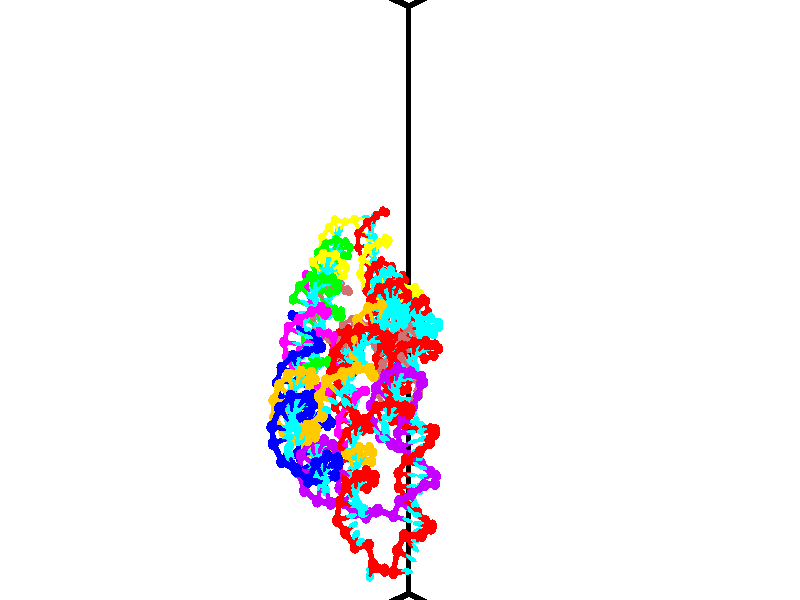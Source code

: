 // switches for output
#declare DRAW_BASES = 1; // possible values are 0, 1; only relevant for DNA ribbons
#declare DRAW_BASES_TYPE = 3; // possible values are 1, 2, 3; only relevant for DNA ribbons
#declare DRAW_FOG = 0; // set to 1 to enable fog

#include "colors.inc"

#include "transforms.inc"
background { rgb <1, 1, 1>}

#default {
   normal{
       ripples 0.25
       frequency 0.20
       turbulence 0.2
       lambda 5
   }
	finish {
		phong 0.1
		phong_size 40.
	}
}

// original window dimensions: 1024x640


// camera settings

camera {
	sky <-0, 1, 0>
	up <-0, 1, 0>
	right 1.6 * <0.724836, 0, 0.688921>
	location <12.1561, 44.2, 77.9145>
	look_at <46.7464, 44.2, 41.5209>
	direction <34.5903, 0, -36.3936>
	angle 67.0682
}


# declare cpy_camera_pos = <12.1561, 44.2, 77.9145>;
# if (DRAW_FOG = 1)
fog {
	fog_type 2
	up vnormalize(cpy_camera_pos)
	color rgbt<1,1,1,0.3>
	distance 1e-5
	fog_alt 3e-3
	fog_offset 70.72
}
# end


// LIGHTS

# declare lum = 6;
global_settings {
	ambient_light rgb lum * <0.05, 0.05, 0.05>
	max_trace_level 15
}# declare cpy_direct_light_amount = 0.25;
light_source
{	1000 * <-0.0359156, -1, 1.41376>,
	rgb lum * cpy_direct_light_amount
	parallel
}

light_source
{	1000 * <0.0359156, 1, -1.41376>,
	rgb lum * cpy_direct_light_amount
	parallel
}

// strand 0

// nucleotide -1

// particle -1
sphere {
	<39.264206, 41.889706, 43.093155> 0.250000
	pigment { color rgbt <1,0,0,0> }
	no_shadow
}
cylinder {
	<39.556763, 42.051392, 43.312855>,  <39.732296, 42.148403, 43.444675>, 0.100000
	pigment { color rgbt <1,0,0,0> }
	no_shadow
}
cylinder {
	<39.556763, 42.051392, 43.312855>,  <39.264206, 41.889706, 43.093155>, 0.100000
	pigment { color rgbt <1,0,0,0> }
	no_shadow
}

// particle -1
sphere {
	<39.556763, 42.051392, 43.312855> 0.100000
	pigment { color rgbt <1,0,0,0> }
	no_shadow
}
sphere {
	0, 1
	scale<0.080000,0.200000,0.300000>
	matrix <-0.442381, -0.331740, 0.833215,
		0.519008, -0.852384, -0.063813,
		0.731389, 0.404215, 0.549254,
		39.776180, 42.172657, 43.477631>
	pigment { color rgbt <0,1,1,0> }
	no_shadow
}
cylinder {
	<39.510105, 41.396397, 43.530628>,  <39.264206, 41.889706, 43.093155>, 0.130000
	pigment { color rgbt <1,0,0,0> }
	no_shadow
}

// nucleotide -1

// particle -1
sphere {
	<39.510105, 41.396397, 43.530628> 0.250000
	pigment { color rgbt <1,0,0,0> }
	no_shadow
}
cylinder {
	<39.571106, 41.757332, 43.691887>,  <39.607704, 41.973892, 43.788643>, 0.100000
	pigment { color rgbt <1,0,0,0> }
	no_shadow
}
cylinder {
	<39.571106, 41.757332, 43.691887>,  <39.510105, 41.396397, 43.530628>, 0.100000
	pigment { color rgbt <1,0,0,0> }
	no_shadow
}

// particle -1
sphere {
	<39.571106, 41.757332, 43.691887> 0.100000
	pigment { color rgbt <1,0,0,0> }
	no_shadow
}
sphere {
	0, 1
	scale<0.080000,0.200000,0.300000>
	matrix <-0.519554, -0.273806, 0.809379,
		0.840719, -0.332886, 0.427059,
		0.152500, 0.902340, 0.403146,
		39.616856, 42.028034, 43.812832>
	pigment { color rgbt <0,1,1,0> }
	no_shadow
}
cylinder {
	<39.677036, 41.163700, 44.202148>,  <39.510105, 41.396397, 43.530628>, 0.130000
	pigment { color rgbt <1,0,0,0> }
	no_shadow
}

// nucleotide -1

// particle -1
sphere {
	<39.677036, 41.163700, 44.202148> 0.250000
	pigment { color rgbt <1,0,0,0> }
	no_shadow
}
cylinder {
	<39.554176, 41.544296, 44.209267>,  <39.480461, 41.772655, 44.213539>, 0.100000
	pigment { color rgbt <1,0,0,0> }
	no_shadow
}
cylinder {
	<39.554176, 41.544296, 44.209267>,  <39.677036, 41.163700, 44.202148>, 0.100000
	pigment { color rgbt <1,0,0,0> }
	no_shadow
}

// particle -1
sphere {
	<39.554176, 41.544296, 44.209267> 0.100000
	pigment { color rgbt <1,0,0,0> }
	no_shadow
}
sphere {
	0, 1
	scale<0.080000,0.200000,0.300000>
	matrix <-0.584435, -0.203358, 0.785545,
		0.751061, 0.230880, 0.618548,
		-0.307153, 0.951493, 0.017799,
		39.462029, 41.829742, 44.214607>
	pigment { color rgbt <0,1,1,0> }
	no_shadow
}
cylinder {
	<39.606880, 41.234917, 44.961281>,  <39.677036, 41.163700, 44.202148>, 0.130000
	pigment { color rgbt <1,0,0,0> }
	no_shadow
}

// nucleotide -1

// particle -1
sphere {
	<39.606880, 41.234917, 44.961281> 0.250000
	pigment { color rgbt <1,0,0,0> }
	no_shadow
}
cylinder {
	<39.434212, 41.540970, 44.770184>,  <39.330612, 41.724602, 44.655525>, 0.100000
	pigment { color rgbt <1,0,0,0> }
	no_shadow
}
cylinder {
	<39.434212, 41.540970, 44.770184>,  <39.606880, 41.234917, 44.961281>, 0.100000
	pigment { color rgbt <1,0,0,0> }
	no_shadow
}

// particle -1
sphere {
	<39.434212, 41.540970, 44.770184> 0.100000
	pigment { color rgbt <1,0,0,0> }
	no_shadow
}
sphere {
	0, 1
	scale<0.080000,0.200000,0.300000>
	matrix <-0.711722, 0.036483, 0.701513,
		0.554179, 0.642840, 0.528812,
		-0.431668, 0.765131, -0.477742,
		39.304710, 41.770508, 44.626862>
	pigment { color rgbt <0,1,1,0> }
	no_shadow
}
cylinder {
	<39.526142, 41.690098, 45.482677>,  <39.606880, 41.234917, 44.961281>, 0.130000
	pigment { color rgbt <1,0,0,0> }
	no_shadow
}

// nucleotide -1

// particle -1
sphere {
	<39.526142, 41.690098, 45.482677> 0.250000
	pigment { color rgbt <1,0,0,0> }
	no_shadow
}
cylinder {
	<39.246834, 41.780769, 45.211079>,  <39.079250, 41.835171, 45.048119>, 0.100000
	pigment { color rgbt <1,0,0,0> }
	no_shadow
}
cylinder {
	<39.246834, 41.780769, 45.211079>,  <39.526142, 41.690098, 45.482677>, 0.100000
	pigment { color rgbt <1,0,0,0> }
	no_shadow
}

// particle -1
sphere {
	<39.246834, 41.780769, 45.211079> 0.100000
	pigment { color rgbt <1,0,0,0> }
	no_shadow
}
sphere {
	0, 1
	scale<0.080000,0.200000,0.300000>
	matrix <-0.689075, 0.044064, 0.723349,
		0.193888, 0.972972, 0.125431,
		-0.698272, 0.226680, -0.678994,
		39.037354, 41.848774, 45.007381>
	pigment { color rgbt <0,1,1,0> }
	no_shadow
}
cylinder {
	<39.130810, 42.137184, 45.788860>,  <39.526142, 41.690098, 45.482677>, 0.130000
	pigment { color rgbt <1,0,0,0> }
	no_shadow
}

// nucleotide -1

// particle -1
sphere {
	<39.130810, 42.137184, 45.788860> 0.250000
	pigment { color rgbt <1,0,0,0> }
	no_shadow
}
cylinder {
	<38.892029, 41.993279, 45.502022>,  <38.748760, 41.906937, 45.329918>, 0.100000
	pigment { color rgbt <1,0,0,0> }
	no_shadow
}
cylinder {
	<38.892029, 41.993279, 45.502022>,  <39.130810, 42.137184, 45.788860>, 0.100000
	pigment { color rgbt <1,0,0,0> }
	no_shadow
}

// particle -1
sphere {
	<38.892029, 41.993279, 45.502022> 0.100000
	pigment { color rgbt <1,0,0,0> }
	no_shadow
}
sphere {
	0, 1
	scale<0.080000,0.200000,0.300000>
	matrix <-0.752912, -0.057477, 0.655606,
		-0.277078, 0.931272, -0.236558,
		-0.596951, -0.359762, -0.717092,
		38.712944, 41.885349, 45.286896>
	pigment { color rgbt <0,1,1,0> }
	no_shadow
}
cylinder {
	<38.527882, 42.502876, 45.897015>,  <39.130810, 42.137184, 45.788860>, 0.130000
	pigment { color rgbt <1,0,0,0> }
	no_shadow
}

// nucleotide -1

// particle -1
sphere {
	<38.527882, 42.502876, 45.897015> 0.250000
	pigment { color rgbt <1,0,0,0> }
	no_shadow
}
cylinder {
	<38.409630, 42.182060, 45.689423>,  <38.338680, 41.989571, 45.564865>, 0.100000
	pigment { color rgbt <1,0,0,0> }
	no_shadow
}
cylinder {
	<38.409630, 42.182060, 45.689423>,  <38.527882, 42.502876, 45.897015>, 0.100000
	pigment { color rgbt <1,0,0,0> }
	no_shadow
}

// particle -1
sphere {
	<38.409630, 42.182060, 45.689423> 0.100000
	pigment { color rgbt <1,0,0,0> }
	no_shadow
}
sphere {
	0, 1
	scale<0.080000,0.200000,0.300000>
	matrix <-0.665243, -0.217056, 0.714380,
		-0.685606, 0.556440, -0.469381,
		-0.295628, -0.802036, -0.518983,
		38.320942, 41.941448, 45.533730>
	pigment { color rgbt <0,1,1,0> }
	no_shadow
}
cylinder {
	<37.823559, 42.581219, 45.834415>,  <38.527882, 42.502876, 45.897015>, 0.130000
	pigment { color rgbt <1,0,0,0> }
	no_shadow
}

// nucleotide -1

// particle -1
sphere {
	<37.823559, 42.581219, 45.834415> 0.250000
	pigment { color rgbt <1,0,0,0> }
	no_shadow
}
cylinder {
	<37.848488, 42.202873, 45.707005>,  <37.863445, 41.975864, 45.630558>, 0.100000
	pigment { color rgbt <1,0,0,0> }
	no_shadow
}
cylinder {
	<37.848488, 42.202873, 45.707005>,  <37.823559, 42.581219, 45.834415>, 0.100000
	pigment { color rgbt <1,0,0,0> }
	no_shadow
}

// particle -1
sphere {
	<37.848488, 42.202873, 45.707005> 0.100000
	pigment { color rgbt <1,0,0,0> }
	no_shadow
}
sphere {
	0, 1
	scale<0.080000,0.200000,0.300000>
	matrix <-0.816664, -0.231795, 0.528517,
		-0.573738, 0.227190, -0.786899,
		0.062325, -0.945863, -0.318527,
		37.867184, 41.919113, 45.611446>
	pigment { color rgbt <0,1,1,0> }
	no_shadow
}
cylinder {
	<37.146328, 42.359982, 45.643173>,  <37.823559, 42.581219, 45.834415>, 0.130000
	pigment { color rgbt <1,0,0,0> }
	no_shadow
}

// nucleotide -1

// particle -1
sphere {
	<37.146328, 42.359982, 45.643173> 0.250000
	pigment { color rgbt <1,0,0,0> }
	no_shadow
}
cylinder {
	<37.361137, 42.036781, 45.740124>,  <37.490025, 41.842861, 45.798294>, 0.100000
	pigment { color rgbt <1,0,0,0> }
	no_shadow
}
cylinder {
	<37.361137, 42.036781, 45.740124>,  <37.146328, 42.359982, 45.643173>, 0.100000
	pigment { color rgbt <1,0,0,0> }
	no_shadow
}

// particle -1
sphere {
	<37.361137, 42.036781, 45.740124> 0.100000
	pigment { color rgbt <1,0,0,0> }
	no_shadow
}
sphere {
	0, 1
	scale<0.080000,0.200000,0.300000>
	matrix <-0.767869, -0.349262, 0.537023,
		-0.349262, -0.474505, -0.807998,
		-0.537023, 0.807998, -0.242374,
		37.522243, 41.794380, 45.812836>
	pigment { color rgbt <0,1,1,0> }
	no_shadow
}
cylinder {
	<36.707050, 41.760082, 45.553783>,  <37.146328, 42.359982, 45.643173>, 0.130000
	pigment { color rgbt <1,0,0,0> }
	no_shadow
}

// nucleotide -1

// particle -1
sphere {
	<36.707050, 41.760082, 45.553783> 0.250000
	pigment { color rgbt <1,0,0,0> }
	no_shadow
}
cylinder {
	<37.001778, 41.644768, 45.798401>,  <37.178616, 41.575581, 45.945171>, 0.100000
	pigment { color rgbt <1,0,0,0> }
	no_shadow
}
cylinder {
	<37.001778, 41.644768, 45.798401>,  <36.707050, 41.760082, 45.553783>, 0.100000
	pigment { color rgbt <1,0,0,0> }
	no_shadow
}

// particle -1
sphere {
	<37.001778, 41.644768, 45.798401> 0.100000
	pigment { color rgbt <1,0,0,0> }
	no_shadow
}
sphere {
	0, 1
	scale<0.080000,0.200000,0.300000>
	matrix <-0.655698, -0.525184, 0.542441,
		0.164799, -0.800671, -0.575992,
		0.736819, -0.288283, 0.611548,
		37.222824, 41.558281, 45.981865>
	pigment { color rgbt <0,1,1,0> }
	no_shadow
}
cylinder {
	<36.520256, 41.165577, 45.744156>,  <36.707050, 41.760082, 45.553783>, 0.130000
	pigment { color rgbt <1,0,0,0> }
	no_shadow
}

// nucleotide -1

// particle -1
sphere {
	<36.520256, 41.165577, 45.744156> 0.250000
	pigment { color rgbt <1,0,0,0> }
	no_shadow
}
cylinder {
	<36.801445, 41.239120, 46.018970>,  <36.970158, 41.283249, 46.183861>, 0.100000
	pigment { color rgbt <1,0,0,0> }
	no_shadow
}
cylinder {
	<36.801445, 41.239120, 46.018970>,  <36.520256, 41.165577, 45.744156>, 0.100000
	pigment { color rgbt <1,0,0,0> }
	no_shadow
}

// particle -1
sphere {
	<36.801445, 41.239120, 46.018970> 0.100000
	pigment { color rgbt <1,0,0,0> }
	no_shadow
}
sphere {
	0, 1
	scale<0.080000,0.200000,0.300000>
	matrix <-0.630125, -0.286938, 0.721532,
		0.329800, -0.940139, -0.085854,
		0.702975, 0.183862, 0.687037,
		37.012337, 41.294281, 46.225082>
	pigment { color rgbt <0,1,1,0> }
	no_shadow
}
cylinder {
	<36.656616, 40.559502, 46.092102>,  <36.520256, 41.165577, 45.744156>, 0.130000
	pigment { color rgbt <1,0,0,0> }
	no_shadow
}

// nucleotide -1

// particle -1
sphere {
	<36.656616, 40.559502, 46.092102> 0.250000
	pigment { color rgbt <1,0,0,0> }
	no_shadow
}
cylinder {
	<36.746178, 40.873962, 46.322521>,  <36.799915, 41.062637, 46.460773>, 0.100000
	pigment { color rgbt <1,0,0,0> }
	no_shadow
}
cylinder {
	<36.746178, 40.873962, 46.322521>,  <36.656616, 40.559502, 46.092102>, 0.100000
	pigment { color rgbt <1,0,0,0> }
	no_shadow
}

// particle -1
sphere {
	<36.746178, 40.873962, 46.322521> 0.100000
	pigment { color rgbt <1,0,0,0> }
	no_shadow
}
sphere {
	0, 1
	scale<0.080000,0.200000,0.300000>
	matrix <-0.567199, -0.375541, 0.732977,
		0.792560, -0.490854, 0.361817,
		0.223908, 0.786150, 0.576050,
		36.813351, 41.109806, 46.495335>
	pigment { color rgbt <0,1,1,0> }
	no_shadow
}
cylinder {
	<36.675430, 40.234524, 46.806114>,  <36.656616, 40.559502, 46.092102>, 0.130000
	pigment { color rgbt <1,0,0,0> }
	no_shadow
}

// nucleotide -1

// particle -1
sphere {
	<36.675430, 40.234524, 46.806114> 0.250000
	pigment { color rgbt <1,0,0,0> }
	no_shadow
}
cylinder {
	<36.650913, 40.627579, 46.876171>,  <36.636204, 40.863411, 46.918205>, 0.100000
	pigment { color rgbt <1,0,0,0> }
	no_shadow
}
cylinder {
	<36.650913, 40.627579, 46.876171>,  <36.675430, 40.234524, 46.806114>, 0.100000
	pigment { color rgbt <1,0,0,0> }
	no_shadow
}

// particle -1
sphere {
	<36.650913, 40.627579, 46.876171> 0.100000
	pigment { color rgbt <1,0,0,0> }
	no_shadow
}
sphere {
	0, 1
	scale<0.080000,0.200000,0.300000>
	matrix <-0.492223, -0.182409, 0.851142,
		0.868309, -0.034045, 0.494854,
		-0.061289, 0.982633, 0.175145,
		36.632526, 40.922367, 46.928715>
	pigment { color rgbt <0,1,1,0> }
	no_shadow
}
cylinder {
	<36.998394, 40.284866, 47.467342>,  <36.675430, 40.234524, 46.806114>, 0.130000
	pigment { color rgbt <1,0,0,0> }
	no_shadow
}

// nucleotide -1

// particle -1
sphere {
	<36.998394, 40.284866, 47.467342> 0.250000
	pigment { color rgbt <1,0,0,0> }
	no_shadow
}
cylinder {
	<36.767586, 40.603989, 47.397427>,  <36.629101, 40.795464, 47.355476>, 0.100000
	pigment { color rgbt <1,0,0,0> }
	no_shadow
}
cylinder {
	<36.767586, 40.603989, 47.397427>,  <36.998394, 40.284866, 47.467342>, 0.100000
	pigment { color rgbt <1,0,0,0> }
	no_shadow
}

// particle -1
sphere {
	<36.767586, 40.603989, 47.397427> 0.100000
	pigment { color rgbt <1,0,0,0> }
	no_shadow
}
sphere {
	0, 1
	scale<0.080000,0.200000,0.300000>
	matrix <-0.563942, -0.234391, 0.791853,
		0.590774, 0.555490, 0.585164,
		-0.577023, 0.797805, -0.174792,
		36.594479, 40.843330, 47.344990>
	pigment { color rgbt <0,1,1,0> }
	no_shadow
}
cylinder {
	<37.010078, 40.619656, 48.034836>,  <36.998394, 40.284866, 47.467342>, 0.130000
	pigment { color rgbt <1,0,0,0> }
	no_shadow
}

// nucleotide -1

// particle -1
sphere {
	<37.010078, 40.619656, 48.034836> 0.250000
	pigment { color rgbt <1,0,0,0> }
	no_shadow
}
cylinder {
	<36.685287, 40.759758, 47.848068>,  <36.490414, 40.843819, 47.736008>, 0.100000
	pigment { color rgbt <1,0,0,0> }
	no_shadow
}
cylinder {
	<36.685287, 40.759758, 47.848068>,  <37.010078, 40.619656, 48.034836>, 0.100000
	pigment { color rgbt <1,0,0,0> }
	no_shadow
}

// particle -1
sphere {
	<36.685287, 40.759758, 47.848068> 0.100000
	pigment { color rgbt <1,0,0,0> }
	no_shadow
}
sphere {
	0, 1
	scale<0.080000,0.200000,0.300000>
	matrix <-0.559323, -0.238177, 0.793996,
		0.166888, 0.905867, 0.389299,
		-0.811977, 0.350252, -0.466923,
		36.441696, 40.864834, 47.707993>
	pigment { color rgbt <0,1,1,0> }
	no_shadow
}
cylinder {
	<36.624321, 40.752281, 48.610184>,  <37.010078, 40.619656, 48.034836>, 0.130000
	pigment { color rgbt <1,0,0,0> }
	no_shadow
}

// nucleotide -1

// particle -1
sphere {
	<36.624321, 40.752281, 48.610184> 0.250000
	pigment { color rgbt <1,0,0,0> }
	no_shadow
}
cylinder {
	<36.356926, 40.770645, 48.313259>,  <36.196491, 40.781662, 48.135105>, 0.100000
	pigment { color rgbt <1,0,0,0> }
	no_shadow
}
cylinder {
	<36.356926, 40.770645, 48.313259>,  <36.624321, 40.752281, 48.610184>, 0.100000
	pigment { color rgbt <1,0,0,0> }
	no_shadow
}

// particle -1
sphere {
	<36.356926, 40.770645, 48.313259> 0.100000
	pigment { color rgbt <1,0,0,0> }
	no_shadow
}
sphere {
	0, 1
	scale<0.080000,0.200000,0.300000>
	matrix <-0.720493, -0.287500, 0.631058,
		-0.184444, 0.956680, 0.225264,
		-0.668483, 0.045906, -0.742309,
		36.156380, 40.784416, 48.090565>
	pigment { color rgbt <0,1,1,0> }
	no_shadow
}
cylinder {
	<36.092896, 41.075844, 48.855347>,  <36.624321, 40.752281, 48.610184>, 0.130000
	pigment { color rgbt <1,0,0,0> }
	no_shadow
}

// nucleotide -1

// particle -1
sphere {
	<36.092896, 41.075844, 48.855347> 0.250000
	pigment { color rgbt <1,0,0,0> }
	no_shadow
}
cylinder {
	<35.937668, 40.882851, 48.541248>,  <35.844532, 40.767056, 48.352791>, 0.100000
	pigment { color rgbt <1,0,0,0> }
	no_shadow
}
cylinder {
	<35.937668, 40.882851, 48.541248>,  <36.092896, 41.075844, 48.855347>, 0.100000
	pigment { color rgbt <1,0,0,0> }
	no_shadow
}

// particle -1
sphere {
	<35.937668, 40.882851, 48.541248> 0.100000
	pigment { color rgbt <1,0,0,0> }
	no_shadow
}
sphere {
	0, 1
	scale<0.080000,0.200000,0.300000>
	matrix <-0.700951, -0.398680, 0.591373,
		-0.598389, 0.779914, -0.183479,
		-0.388070, -0.482481, -0.785247,
		35.821247, 40.738106, 48.305676>
	pigment { color rgbt <0,1,1,0> }
	no_shadow
}
cylinder {
	<35.469055, 41.049000, 49.008766>,  <36.092896, 41.075844, 48.855347>, 0.130000
	pigment { color rgbt <1,0,0,0> }
	no_shadow
}

// nucleotide -1

// particle -1
sphere {
	<35.469055, 41.049000, 49.008766> 0.250000
	pigment { color rgbt <1,0,0,0> }
	no_shadow
}
cylinder {
	<35.492104, 40.758743, 48.734505>,  <35.505932, 40.584587, 48.569946>, 0.100000
	pigment { color rgbt <1,0,0,0> }
	no_shadow
}
cylinder {
	<35.492104, 40.758743, 48.734505>,  <35.469055, 41.049000, 49.008766>, 0.100000
	pigment { color rgbt <1,0,0,0> }
	no_shadow
}

// particle -1
sphere {
	<35.492104, 40.758743, 48.734505> 0.100000
	pigment { color rgbt <1,0,0,0> }
	no_shadow
}
sphere {
	0, 1
	scale<0.080000,0.200000,0.300000>
	matrix <-0.457622, -0.629590, 0.627853,
		-0.887278, 0.277591, -0.368349,
		0.057622, -0.725644, -0.685653,
		35.509392, 40.541050, 48.528809>
	pigment { color rgbt <0,1,1,0> }
	no_shadow
}
cylinder {
	<34.843998, 40.800850, 48.993134>,  <35.469055, 41.049000, 49.008766>, 0.130000
	pigment { color rgbt <1,0,0,0> }
	no_shadow
}

// nucleotide -1

// particle -1
sphere {
	<34.843998, 40.800850, 48.993134> 0.250000
	pigment { color rgbt <1,0,0,0> }
	no_shadow
}
cylinder {
	<35.049217, 40.503799, 48.820957>,  <35.172348, 40.325569, 48.717651>, 0.100000
	pigment { color rgbt <1,0,0,0> }
	no_shadow
}
cylinder {
	<35.049217, 40.503799, 48.820957>,  <34.843998, 40.800850, 48.993134>, 0.100000
	pigment { color rgbt <1,0,0,0> }
	no_shadow
}

// particle -1
sphere {
	<35.049217, 40.503799, 48.820957> 0.100000
	pigment { color rgbt <1,0,0,0> }
	no_shadow
}
sphere {
	0, 1
	scale<0.080000,0.200000,0.300000>
	matrix <-0.467463, -0.662317, 0.585504,
		-0.719900, -0.099179, -0.686955,
		0.513051, -0.742631, -0.430440,
		35.203133, 40.281010, 48.691826>
	pigment { color rgbt <0,1,1,0> }
	no_shadow
}
cylinder {
	<34.426102, 40.190544, 49.003258>,  <34.843998, 40.800850, 48.993134>, 0.130000
	pigment { color rgbt <1,0,0,0> }
	no_shadow
}

// nucleotide -1

// particle -1
sphere {
	<34.426102, 40.190544, 49.003258> 0.250000
	pigment { color rgbt <1,0,0,0> }
	no_shadow
}
cylinder {
	<34.790565, 40.030281, 48.964771>,  <35.009243, 39.934124, 48.941681>, 0.100000
	pigment { color rgbt <1,0,0,0> }
	no_shadow
}
cylinder {
	<34.790565, 40.030281, 48.964771>,  <34.426102, 40.190544, 49.003258>, 0.100000
	pigment { color rgbt <1,0,0,0> }
	no_shadow
}

// particle -1
sphere {
	<34.790565, 40.030281, 48.964771> 0.100000
	pigment { color rgbt <1,0,0,0> }
	no_shadow
}
sphere {
	0, 1
	scale<0.080000,0.200000,0.300000>
	matrix <-0.325605, -0.843205, 0.427769,
		-0.252517, -0.358439, -0.898753,
		0.911162, -0.400657, -0.096214,
		35.063915, 39.910084, 48.935905>
	pigment { color rgbt <0,1,1,0> }
	no_shadow
}
cylinder {
	<34.292336, 39.500668, 48.713402>,  <34.426102, 40.190544, 49.003258>, 0.130000
	pigment { color rgbt <1,0,0,0> }
	no_shadow
}

// nucleotide -1

// particle -1
sphere {
	<34.292336, 39.500668, 48.713402> 0.250000
	pigment { color rgbt <1,0,0,0> }
	no_shadow
}
cylinder {
	<34.650089, 39.480507, 48.891178>,  <34.864742, 39.468410, 48.997845>, 0.100000
	pigment { color rgbt <1,0,0,0> }
	no_shadow
}
cylinder {
	<34.650089, 39.480507, 48.891178>,  <34.292336, 39.500668, 48.713402>, 0.100000
	pigment { color rgbt <1,0,0,0> }
	no_shadow
}

// particle -1
sphere {
	<34.650089, 39.480507, 48.891178> 0.100000
	pigment { color rgbt <1,0,0,0> }
	no_shadow
}
sphere {
	0, 1
	scale<0.080000,0.200000,0.300000>
	matrix <-0.322989, -0.760156, 0.563774,
		0.309433, -0.647784, -0.696152,
		0.894387, -0.050400, 0.444444,
		34.918407, 39.465385, 49.024513>
	pigment { color rgbt <0,1,1,0> }
	no_shadow
}
cylinder {
	<34.331001, 38.847580, 48.915901>,  <34.292336, 39.500668, 48.713402>, 0.130000
	pigment { color rgbt <1,0,0,0> }
	no_shadow
}

// nucleotide -1

// particle -1
sphere {
	<34.331001, 38.847580, 48.915901> 0.250000
	pigment { color rgbt <1,0,0,0> }
	no_shadow
}
cylinder {
	<34.592621, 39.022514, 49.162788>,  <34.749592, 39.127476, 49.310921>, 0.100000
	pigment { color rgbt <1,0,0,0> }
	no_shadow
}
cylinder {
	<34.592621, 39.022514, 49.162788>,  <34.331001, 38.847580, 48.915901>, 0.100000
	pigment { color rgbt <1,0,0,0> }
	no_shadow
}

// particle -1
sphere {
	<34.592621, 39.022514, 49.162788> 0.100000
	pigment { color rgbt <1,0,0,0> }
	no_shadow
}
sphere {
	0, 1
	scale<0.080000,0.200000,0.300000>
	matrix <-0.205477, -0.682550, 0.701359,
		0.728013, -0.585546, -0.356557,
		0.654046, 0.437334, 0.617222,
		34.788834, 39.153713, 49.347954>
	pigment { color rgbt <0,1,1,0> }
	no_shadow
}
cylinder {
	<34.580116, 38.266872, 49.261486>,  <34.331001, 38.847580, 48.915901>, 0.130000
	pigment { color rgbt <1,0,0,0> }
	no_shadow
}

// nucleotide -1

// particle -1
sphere {
	<34.580116, 38.266872, 49.261486> 0.250000
	pigment { color rgbt <1,0,0,0> }
	no_shadow
}
cylinder {
	<34.713966, 38.549828, 49.510525>,  <34.794277, 38.719601, 49.659946>, 0.100000
	pigment { color rgbt <1,0,0,0> }
	no_shadow
}
cylinder {
	<34.713966, 38.549828, 49.510525>,  <34.580116, 38.266872, 49.261486>, 0.100000
	pigment { color rgbt <1,0,0,0> }
	no_shadow
}

// particle -1
sphere {
	<34.713966, 38.549828, 49.510525> 0.100000
	pigment { color rgbt <1,0,0,0> }
	no_shadow
}
sphere {
	0, 1
	scale<0.080000,0.200000,0.300000>
	matrix <-0.164712, -0.606607, 0.777752,
		0.927845, -0.362804, -0.086469,
		0.334624, 0.707391, 0.622595,
		34.814354, 38.762043, 49.697304>
	pigment { color rgbt <0,1,1,0> }
	no_shadow
}
cylinder {
	<35.088158, 37.931705, 49.682362>,  <34.580116, 38.266872, 49.261486>, 0.130000
	pigment { color rgbt <1,0,0,0> }
	no_shadow
}

// nucleotide -1

// particle -1
sphere {
	<35.088158, 37.931705, 49.682362> 0.250000
	pigment { color rgbt <1,0,0,0> }
	no_shadow
}
cylinder {
	<34.984894, 38.258972, 49.887867>,  <34.922935, 38.455334, 50.011169>, 0.100000
	pigment { color rgbt <1,0,0,0> }
	no_shadow
}
cylinder {
	<34.984894, 38.258972, 49.887867>,  <35.088158, 37.931705, 49.682362>, 0.100000
	pigment { color rgbt <1,0,0,0> }
	no_shadow
}

// particle -1
sphere {
	<34.984894, 38.258972, 49.887867> 0.100000
	pigment { color rgbt <1,0,0,0> }
	no_shadow
}
sphere {
	0, 1
	scale<0.080000,0.200000,0.300000>
	matrix <-0.293321, -0.573065, 0.765218,
		0.920497, 0.046852, 0.387930,
		-0.258161, 0.818169, 0.513762,
		34.907444, 38.504421, 50.041996>
	pigment { color rgbt <0,1,1,0> }
	no_shadow
}
cylinder {
	<35.330467, 37.719017, 50.318157>,  <35.088158, 37.931705, 49.682362>, 0.130000
	pigment { color rgbt <1,0,0,0> }
	no_shadow
}

// nucleotide -1

// particle -1
sphere {
	<35.330467, 37.719017, 50.318157> 0.250000
	pigment { color rgbt <1,0,0,0> }
	no_shadow
}
cylinder {
	<35.099586, 38.038551, 50.385918>,  <34.961056, 38.230270, 50.426575>, 0.100000
	pigment { color rgbt <1,0,0,0> }
	no_shadow
}
cylinder {
	<35.099586, 38.038551, 50.385918>,  <35.330467, 37.719017, 50.318157>, 0.100000
	pigment { color rgbt <1,0,0,0> }
	no_shadow
}

// particle -1
sphere {
	<35.099586, 38.038551, 50.385918> 0.100000
	pigment { color rgbt <1,0,0,0> }
	no_shadow
}
sphere {
	0, 1
	scale<0.080000,0.200000,0.300000>
	matrix <-0.514729, -0.516963, 0.683962,
		0.633947, 0.307590, 0.709577,
		-0.577205, 0.798835, 0.169402,
		34.926426, 38.278202, 50.436737>
	pigment { color rgbt <0,1,1,0> }
	no_shadow
}
cylinder {
	<35.359447, 37.878056, 50.991432>,  <35.330467, 37.719017, 50.318157>, 0.130000
	pigment { color rgbt <1,0,0,0> }
	no_shadow
}

// nucleotide -1

// particle -1
sphere {
	<35.359447, 37.878056, 50.991432> 0.250000
	pigment { color rgbt <1,0,0,0> }
	no_shadow
}
cylinder {
	<35.003456, 38.003036, 50.858574>,  <34.789864, 38.078026, 50.778858>, 0.100000
	pigment { color rgbt <1,0,0,0> }
	no_shadow
}
cylinder {
	<35.003456, 38.003036, 50.858574>,  <35.359447, 37.878056, 50.991432>, 0.100000
	pigment { color rgbt <1,0,0,0> }
	no_shadow
}

// particle -1
sphere {
	<35.003456, 38.003036, 50.858574> 0.100000
	pigment { color rgbt <1,0,0,0> }
	no_shadow
}
sphere {
	0, 1
	scale<0.080000,0.200000,0.300000>
	matrix <-0.450670, -0.491519, 0.745189,
		0.069583, 0.812885, 0.578252,
		-0.889975, 0.312453, -0.332141,
		34.736465, 38.096771, 50.758930>
	pigment { color rgbt <0,1,1,0> }
	no_shadow
}
cylinder {
	<34.991104, 38.132851, 51.593792>,  <35.359447, 37.878056, 50.991432>, 0.130000
	pigment { color rgbt <1,0,0,0> }
	no_shadow
}

// nucleotide -1

// particle -1
sphere {
	<34.991104, 38.132851, 51.593792> 0.250000
	pigment { color rgbt <1,0,0,0> }
	no_shadow
}
cylinder {
	<34.693943, 38.078018, 51.331707>,  <34.515648, 38.045116, 51.174454>, 0.100000
	pigment { color rgbt <1,0,0,0> }
	no_shadow
}
cylinder {
	<34.693943, 38.078018, 51.331707>,  <34.991104, 38.132851, 51.593792>, 0.100000
	pigment { color rgbt <1,0,0,0> }
	no_shadow
}

// particle -1
sphere {
	<34.693943, 38.078018, 51.331707> 0.100000
	pigment { color rgbt <1,0,0,0> }
	no_shadow
}
sphere {
	0, 1
	scale<0.080000,0.200000,0.300000>
	matrix <-0.555666, -0.419520, 0.717800,
		-0.373275, 0.897335, 0.235489,
		-0.742900, -0.137084, -0.655216,
		34.471073, 38.036892, 51.135143>
	pigment { color rgbt <0,1,1,0> }
	no_shadow
}
cylinder {
	<34.373379, 38.328602, 51.944874>,  <34.991104, 38.132851, 51.593792>, 0.130000
	pigment { color rgbt <1,0,0,0> }
	no_shadow
}

// nucleotide -1

// particle -1
sphere {
	<34.373379, 38.328602, 51.944874> 0.250000
	pigment { color rgbt <1,0,0,0> }
	no_shadow
}
cylinder {
	<34.221718, 38.122673, 51.637318>,  <34.130722, 37.999115, 51.452782>, 0.100000
	pigment { color rgbt <1,0,0,0> }
	no_shadow
}
cylinder {
	<34.221718, 38.122673, 51.637318>,  <34.373379, 38.328602, 51.944874>, 0.100000
	pigment { color rgbt <1,0,0,0> }
	no_shadow
}

// particle -1
sphere {
	<34.221718, 38.122673, 51.637318> 0.100000
	pigment { color rgbt <1,0,0,0> }
	no_shadow
}
sphere {
	0, 1
	scale<0.080000,0.200000,0.300000>
	matrix <-0.711669, -0.368838, 0.597900,
		-0.591411, 0.773895, -0.226539,
		-0.379156, -0.514826, -0.768892,
		34.107971, 37.968224, 51.406651>
	pigment { color rgbt <0,1,1,0> }
	no_shadow
}
cylinder {
	<33.571606, 38.483017, 51.838146>,  <34.373379, 38.328602, 51.944874>, 0.130000
	pigment { color rgbt <1,0,0,0> }
	no_shadow
}

// nucleotide -1

// particle -1
sphere {
	<33.571606, 38.483017, 51.838146> 0.250000
	pigment { color rgbt <1,0,0,0> }
	no_shadow
}
cylinder {
	<33.672356, 38.122520, 51.697113>,  <33.732807, 37.906223, 51.612492>, 0.100000
	pigment { color rgbt <1,0,0,0> }
	no_shadow
}
cylinder {
	<33.672356, 38.122520, 51.697113>,  <33.571606, 38.483017, 51.838146>, 0.100000
	pigment { color rgbt <1,0,0,0> }
	no_shadow
}

// particle -1
sphere {
	<33.672356, 38.122520, 51.697113> 0.100000
	pigment { color rgbt <1,0,0,0> }
	no_shadow
}
sphere {
	0, 1
	scale<0.080000,0.200000,0.300000>
	matrix <-0.721440, -0.417700, 0.552314,
		-0.645045, 0.115256, -0.755402,
		0.251874, -0.901245, -0.352586,
		33.747917, 37.852146, 51.591339>
	pigment { color rgbt <0,1,1,0> }
	no_shadow
}
cylinder {
	<32.926121, 38.118919, 51.805714>,  <33.571606, 38.483017, 51.838146>, 0.130000
	pigment { color rgbt <1,0,0,0> }
	no_shadow
}

// nucleotide -1

// particle -1
sphere {
	<32.926121, 38.118919, 51.805714> 0.250000
	pigment { color rgbt <1,0,0,0> }
	no_shadow
}
cylinder {
	<33.167576, 37.802177, 51.768654>,  <33.312450, 37.612133, 51.746418>, 0.100000
	pigment { color rgbt <1,0,0,0> }
	no_shadow
}
cylinder {
	<33.167576, 37.802177, 51.768654>,  <32.926121, 38.118919, 51.805714>, 0.100000
	pigment { color rgbt <1,0,0,0> }
	no_shadow
}

// particle -1
sphere {
	<33.167576, 37.802177, 51.768654> 0.100000
	pigment { color rgbt <1,0,0,0> }
	no_shadow
}
sphere {
	0, 1
	scale<0.080000,0.200000,0.300000>
	matrix <-0.670405, -0.567051, 0.478550,
		-0.431481, -0.226757, -0.873158,
		0.603639, -0.791855, -0.092653,
		33.348667, 37.564621, 51.740856>
	pigment { color rgbt <0,1,1,0> }
	no_shadow
}
cylinder {
	<32.513340, 37.456688, 51.539871>,  <32.926121, 38.118919, 51.805714>, 0.130000
	pigment { color rgbt <1,0,0,0> }
	no_shadow
}

// nucleotide -1

// particle -1
sphere {
	<32.513340, 37.456688, 51.539871> 0.250000
	pigment { color rgbt <1,0,0,0> }
	no_shadow
}
cylinder {
	<32.835472, 37.343834, 51.748425>,  <33.028751, 37.276123, 51.873554>, 0.100000
	pigment { color rgbt <1,0,0,0> }
	no_shadow
}
cylinder {
	<32.835472, 37.343834, 51.748425>,  <32.513340, 37.456688, 51.539871>, 0.100000
	pigment { color rgbt <1,0,0,0> }
	no_shadow
}

// particle -1
sphere {
	<32.835472, 37.343834, 51.748425> 0.100000
	pigment { color rgbt <1,0,0,0> }
	no_shadow
}
sphere {
	0, 1
	scale<0.080000,0.200000,0.300000>
	matrix <-0.556314, -0.663535, 0.500236,
		0.204822, -0.692909, -0.691321,
		0.805334, -0.282132, 0.521381,
		33.077072, 37.259193, 51.904839>
	pigment { color rgbt <0,1,1,0> }
	no_shadow
}
cylinder {
	<32.353081, 36.809597, 51.723015>,  <32.513340, 37.456688, 51.539871>, 0.130000
	pigment { color rgbt <1,0,0,0> }
	no_shadow
}

// nucleotide -1

// particle -1
sphere {
	<32.353081, 36.809597, 51.723015> 0.250000
	pigment { color rgbt <1,0,0,0> }
	no_shadow
}
cylinder {
	<32.666069, 36.896523, 51.956429>,  <32.853863, 36.948677, 52.096478>, 0.100000
	pigment { color rgbt <1,0,0,0> }
	no_shadow
}
cylinder {
	<32.666069, 36.896523, 51.956429>,  <32.353081, 36.809597, 51.723015>, 0.100000
	pigment { color rgbt <1,0,0,0> }
	no_shadow
}

// particle -1
sphere {
	<32.666069, 36.896523, 51.956429> 0.100000
	pigment { color rgbt <1,0,0,0> }
	no_shadow
}
sphere {
	0, 1
	scale<0.080000,0.200000,0.300000>
	matrix <-0.419295, -0.508952, 0.751771,
		0.460362, -0.832912, -0.307122,
		0.782469, 0.217312, 0.583538,
		32.900810, 36.961716, 52.131489>
	pigment { color rgbt <0,1,1,0> }
	no_shadow
}
cylinder {
	<32.548859, 36.165512, 52.043095>,  <32.353081, 36.809597, 51.723015>, 0.130000
	pigment { color rgbt <1,0,0,0> }
	no_shadow
}

// nucleotide -1

// particle -1
sphere {
	<32.548859, 36.165512, 52.043095> 0.250000
	pigment { color rgbt <1,0,0,0> }
	no_shadow
}
cylinder {
	<32.688942, 36.449493, 52.287491>,  <32.772991, 36.619884, 52.434128>, 0.100000
	pigment { color rgbt <1,0,0,0> }
	no_shadow
}
cylinder {
	<32.688942, 36.449493, 52.287491>,  <32.548859, 36.165512, 52.043095>, 0.100000
	pigment { color rgbt <1,0,0,0> }
	no_shadow
}

// particle -1
sphere {
	<32.688942, 36.449493, 52.287491> 0.100000
	pigment { color rgbt <1,0,0,0> }
	no_shadow
}
sphere {
	0, 1
	scale<0.080000,0.200000,0.300000>
	matrix <-0.380232, -0.488383, 0.785433,
		0.856022, -0.507388, 0.098911,
		0.350212, 0.709958, 0.610992,
		32.794006, 36.662479, 52.470787>
	pigment { color rgbt <0,1,1,0> }
	no_shadow
}
cylinder {
	<32.833916, 35.747124, 52.644794>,  <32.548859, 36.165512, 52.043095>, 0.130000
	pigment { color rgbt <1,0,0,0> }
	no_shadow
}

// nucleotide -1

// particle -1
sphere {
	<32.833916, 35.747124, 52.644794> 0.250000
	pigment { color rgbt <1,0,0,0> }
	no_shadow
}
cylinder {
	<32.790737, 36.132469, 52.742996>,  <32.764828, 36.363678, 52.801918>, 0.100000
	pigment { color rgbt <1,0,0,0> }
	no_shadow
}
cylinder {
	<32.790737, 36.132469, 52.742996>,  <32.833916, 35.747124, 52.644794>, 0.100000
	pigment { color rgbt <1,0,0,0> }
	no_shadow
}

// particle -1
sphere {
	<32.790737, 36.132469, 52.742996> 0.100000
	pigment { color rgbt <1,0,0,0> }
	no_shadow
}
sphere {
	0, 1
	scale<0.080000,0.200000,0.300000>
	matrix <-0.453314, -0.267478, 0.850272,
		0.884790, -0.019502, 0.465582,
		-0.107951, 0.963367, 0.245502,
		32.758350, 36.421478, 52.816647>
	pigment { color rgbt <0,1,1,0> }
	no_shadow
}
cylinder {
	<33.069977, 35.815765, 53.358215>,  <32.833916, 35.747124, 52.644794>, 0.130000
	pigment { color rgbt <1,0,0,0> }
	no_shadow
}

// nucleotide -1

// particle -1
sphere {
	<33.069977, 35.815765, 53.358215> 0.250000
	pigment { color rgbt <1,0,0,0> }
	no_shadow
}
cylinder {
	<32.818398, 36.116264, 53.278168>,  <32.667450, 36.296566, 53.230141>, 0.100000
	pigment { color rgbt <1,0,0,0> }
	no_shadow
}
cylinder {
	<32.818398, 36.116264, 53.278168>,  <33.069977, 35.815765, 53.358215>, 0.100000
	pigment { color rgbt <1,0,0,0> }
	no_shadow
}

// particle -1
sphere {
	<32.818398, 36.116264, 53.278168> 0.100000
	pigment { color rgbt <1,0,0,0> }
	no_shadow
}
sphere {
	0, 1
	scale<0.080000,0.200000,0.300000>
	matrix <-0.477689, -0.170341, 0.861857,
		0.613381, 0.637658, 0.466000,
		-0.628949, 0.751250, -0.200118,
		32.629711, 36.341640, 53.218132>
	pigment { color rgbt <0,1,1,0> }
	no_shadow
}
cylinder {
	<33.028717, 36.235535, 53.979393>,  <33.069977, 35.815765, 53.358215>, 0.130000
	pigment { color rgbt <1,0,0,0> }
	no_shadow
}

// nucleotide -1

// particle -1
sphere {
	<33.028717, 36.235535, 53.979393> 0.250000
	pigment { color rgbt <1,0,0,0> }
	no_shadow
}
cylinder {
	<32.703354, 36.329178, 53.766392>,  <32.508137, 36.385365, 53.638592>, 0.100000
	pigment { color rgbt <1,0,0,0> }
	no_shadow
}
cylinder {
	<32.703354, 36.329178, 53.766392>,  <33.028717, 36.235535, 53.979393>, 0.100000
	pigment { color rgbt <1,0,0,0> }
	no_shadow
}

// particle -1
sphere {
	<32.703354, 36.329178, 53.766392> 0.100000
	pigment { color rgbt <1,0,0,0> }
	no_shadow
}
sphere {
	0, 1
	scale<0.080000,0.200000,0.300000>
	matrix <-0.562204, -0.081447, 0.822978,
		0.149297, 0.968792, 0.197868,
		-0.813410, 0.234110, -0.532500,
		32.459332, 36.399410, 53.606644>
	pigment { color rgbt <0,1,1,0> }
	no_shadow
}
cylinder {
	<32.646385, 36.658127, 54.479271>,  <33.028717, 36.235535, 53.979393>, 0.130000
	pigment { color rgbt <1,0,0,0> }
	no_shadow
}

// nucleotide -1

// particle -1
sphere {
	<32.646385, 36.658127, 54.479271> 0.250000
	pigment { color rgbt <1,0,0,0> }
	no_shadow
}
cylinder {
	<32.403397, 36.535812, 54.186020>,  <32.257603, 36.462425, 54.010071>, 0.100000
	pigment { color rgbt <1,0,0,0> }
	no_shadow
}
cylinder {
	<32.403397, 36.535812, 54.186020>,  <32.646385, 36.658127, 54.479271>, 0.100000
	pigment { color rgbt <1,0,0,0> }
	no_shadow
}

// particle -1
sphere {
	<32.403397, 36.535812, 54.186020> 0.100000
	pigment { color rgbt <1,0,0,0> }
	no_shadow
}
sphere {
	0, 1
	scale<0.080000,0.200000,0.300000>
	matrix <-0.691667, -0.250216, 0.677487,
		-0.390605, 0.918633, -0.059503,
		-0.607473, -0.305787, -0.733124,
		32.221153, 36.444077, 53.966084>
	pigment { color rgbt <0,1,1,0> }
	no_shadow
}
cylinder {
	<31.957050, 36.989273, 54.612717>,  <32.646385, 36.658127, 54.479271>, 0.130000
	pigment { color rgbt <1,0,0,0> }
	no_shadow
}

// nucleotide -1

// particle -1
sphere {
	<31.957050, 36.989273, 54.612717> 0.250000
	pigment { color rgbt <1,0,0,0> }
	no_shadow
}
cylinder {
	<31.878048, 36.682243, 54.368805>,  <31.830647, 36.498028, 54.222458>, 0.100000
	pigment { color rgbt <1,0,0,0> }
	no_shadow
}
cylinder {
	<31.878048, 36.682243, 54.368805>,  <31.957050, 36.989273, 54.612717>, 0.100000
	pigment { color rgbt <1,0,0,0> }
	no_shadow
}

// particle -1
sphere {
	<31.878048, 36.682243, 54.368805> 0.100000
	pigment { color rgbt <1,0,0,0> }
	no_shadow
}
sphere {
	0, 1
	scale<0.080000,0.200000,0.300000>
	matrix <-0.686385, -0.335831, 0.645053,
		-0.699905, 0.545943, -0.460520,
		-0.197505, -0.767570, -0.609777,
		31.818796, 36.451973, 54.185871>
	pigment { color rgbt <0,1,1,0> }
	no_shadow
}
cylinder {
	<31.281334, 36.922314, 54.672832>,  <31.957050, 36.989273, 54.612717>, 0.130000
	pigment { color rgbt <1,0,0,0> }
	no_shadow
}

// nucleotide -1

// particle -1
sphere {
	<31.281334, 36.922314, 54.672832> 0.250000
	pigment { color rgbt <1,0,0,0> }
	no_shadow
}
cylinder {
	<31.383823, 36.569847, 54.513885>,  <31.445316, 36.358368, 54.418518>, 0.100000
	pigment { color rgbt <1,0,0,0> }
	no_shadow
}
cylinder {
	<31.383823, 36.569847, 54.513885>,  <31.281334, 36.922314, 54.672832>, 0.100000
	pigment { color rgbt <1,0,0,0> }
	no_shadow
}

// particle -1
sphere {
	<31.383823, 36.569847, 54.513885> 0.100000
	pigment { color rgbt <1,0,0,0> }
	no_shadow
}
sphere {
	0, 1
	scale<0.080000,0.200000,0.300000>
	matrix <-0.686384, -0.455311, 0.567071,
		-0.680608, 0.127448, -0.721478,
		0.256224, -0.881163, -0.397366,
		31.460691, 36.305496, 54.394676>
	pigment { color rgbt <0,1,1,0> }
	no_shadow
}
cylinder {
	<30.648142, 36.572453, 54.596157>,  <31.281334, 36.922314, 54.672832>, 0.130000
	pigment { color rgbt <1,0,0,0> }
	no_shadow
}

// nucleotide -1

// particle -1
sphere {
	<30.648142, 36.572453, 54.596157> 0.250000
	pigment { color rgbt <1,0,0,0> }
	no_shadow
}
cylinder {
	<30.917385, 36.277649, 54.571709>,  <31.078932, 36.100765, 54.557041>, 0.100000
	pigment { color rgbt <1,0,0,0> }
	no_shadow
}
cylinder {
	<30.917385, 36.277649, 54.571709>,  <30.648142, 36.572453, 54.596157>, 0.100000
	pigment { color rgbt <1,0,0,0> }
	no_shadow
}

// particle -1
sphere {
	<30.917385, 36.277649, 54.571709> 0.100000
	pigment { color rgbt <1,0,0,0> }
	no_shadow
}
sphere {
	0, 1
	scale<0.080000,0.200000,0.300000>
	matrix <-0.576596, -0.574757, 0.580682,
		-0.463100, -0.355620, -0.811833,
		0.673109, -0.737013, -0.061121,
		31.119318, 36.056545, 54.553371>
	pigment { color rgbt <0,1,1,0> }
	no_shadow
}
cylinder {
	<30.259996, 35.982292, 54.552044>,  <30.648142, 36.572453, 54.596157>, 0.130000
	pigment { color rgbt <1,0,0,0> }
	no_shadow
}

// nucleotide -1

// particle -1
sphere {
	<30.259996, 35.982292, 54.552044> 0.250000
	pigment { color rgbt <1,0,0,0> }
	no_shadow
}
cylinder {
	<30.626827, 35.882980, 54.676834>,  <30.846926, 35.823395, 54.751709>, 0.100000
	pigment { color rgbt <1,0,0,0> }
	no_shadow
}
cylinder {
	<30.626827, 35.882980, 54.676834>,  <30.259996, 35.982292, 54.552044>, 0.100000
	pigment { color rgbt <1,0,0,0> }
	no_shadow
}

// particle -1
sphere {
	<30.626827, 35.882980, 54.676834> 0.100000
	pigment { color rgbt <1,0,0,0> }
	no_shadow
}
sphere {
	0, 1
	scale<0.080000,0.200000,0.300000>
	matrix <-0.390061, -0.720782, 0.572997,
		0.082606, -0.647172, -0.757855,
		0.917076, -0.248277, 0.311978,
		30.901951, 35.808498, 54.770428>
	pigment { color rgbt <0,1,1,0> }
	no_shadow
}
cylinder {
	<30.179232, 35.261749, 54.512089>,  <30.259996, 35.982292, 54.552044>, 0.130000
	pigment { color rgbt <1,0,0,0> }
	no_shadow
}

// nucleotide -1

// particle -1
sphere {
	<30.179232, 35.261749, 54.512089> 0.250000
	pigment { color rgbt <1,0,0,0> }
	no_shadow
}
cylinder {
	<30.473412, 35.352676, 54.767410>,  <30.649920, 35.407234, 54.920605>, 0.100000
	pigment { color rgbt <1,0,0,0> }
	no_shadow
}
cylinder {
	<30.473412, 35.352676, 54.767410>,  <30.179232, 35.261749, 54.512089>, 0.100000
	pigment { color rgbt <1,0,0,0> }
	no_shadow
}

// particle -1
sphere {
	<30.473412, 35.352676, 54.767410> 0.100000
	pigment { color rgbt <1,0,0,0> }
	no_shadow
}
sphere {
	0, 1
	scale<0.080000,0.200000,0.300000>
	matrix <-0.300079, -0.735351, 0.607628,
		0.607506, -0.638424, -0.472601,
		0.735452, 0.227320, 0.638307,
		30.694048, 35.420872, 54.958904>
	pigment { color rgbt <0,1,1,0> }
	no_shadow
}
cylinder {
	<30.555401, 34.714809, 54.669559>,  <30.179232, 35.261749, 54.512089>, 0.130000
	pigment { color rgbt <1,0,0,0> }
	no_shadow
}

// nucleotide -1

// particle -1
sphere {
	<30.555401, 34.714809, 54.669559> 0.250000
	pigment { color rgbt <1,0,0,0> }
	no_shadow
}
cylinder {
	<30.585035, 34.954681, 54.988281>,  <30.602816, 35.098602, 55.179516>, 0.100000
	pigment { color rgbt <1,0,0,0> }
	no_shadow
}
cylinder {
	<30.585035, 34.954681, 54.988281>,  <30.555401, 34.714809, 54.669559>, 0.100000
	pigment { color rgbt <1,0,0,0> }
	no_shadow
}

// particle -1
sphere {
	<30.585035, 34.954681, 54.988281> 0.100000
	pigment { color rgbt <1,0,0,0> }
	no_shadow
}
sphere {
	0, 1
	scale<0.080000,0.200000,0.300000>
	matrix <-0.339182, -0.736214, 0.585614,
		0.937799, -0.313647, 0.148856,
		0.074086, 0.599678, 0.796804,
		30.607262, 35.134586, 55.227322>
	pigment { color rgbt <0,1,1,0> }
	no_shadow
}
cylinder {
	<30.735487, 34.214378, 55.191322>,  <30.555401, 34.714809, 54.669559>, 0.130000
	pigment { color rgbt <1,0,0,0> }
	no_shadow
}

// nucleotide -1

// particle -1
sphere {
	<30.735487, 34.214378, 55.191322> 0.250000
	pigment { color rgbt <1,0,0,0> }
	no_shadow
}
cylinder {
	<30.627497, 34.554741, 55.371574>,  <30.562702, 34.758961, 55.479725>, 0.100000
	pigment { color rgbt <1,0,0,0> }
	no_shadow
}
cylinder {
	<30.627497, 34.554741, 55.371574>,  <30.735487, 34.214378, 55.191322>, 0.100000
	pigment { color rgbt <1,0,0,0> }
	no_shadow
}

// particle -1
sphere {
	<30.627497, 34.554741, 55.371574> 0.100000
	pigment { color rgbt <1,0,0,0> }
	no_shadow
}
sphere {
	0, 1
	scale<0.080000,0.200000,0.300000>
	matrix <-0.216095, -0.509613, 0.832825,
		0.938305, 0.127465, 0.321461,
		-0.269976, 0.850910, 0.450628,
		30.546503, 34.810013, 55.506763>
	pigment { color rgbt <0,1,1,0> }
	no_shadow
}
cylinder {
	<31.213718, 34.301666, 55.662735>,  <30.735487, 34.214378, 55.191322>, 0.130000
	pigment { color rgbt <1,0,0,0> }
	no_shadow
}

// nucleotide -1

// particle -1
sphere {
	<31.213718, 34.301666, 55.662735> 0.250000
	pigment { color rgbt <1,0,0,0> }
	no_shadow
}
cylinder {
	<30.857544, 34.467766, 55.737236>,  <30.643839, 34.567425, 55.781937>, 0.100000
	pigment { color rgbt <1,0,0,0> }
	no_shadow
}
cylinder {
	<30.857544, 34.467766, 55.737236>,  <31.213718, 34.301666, 55.662735>, 0.100000
	pigment { color rgbt <1,0,0,0> }
	no_shadow
}

// particle -1
sphere {
	<30.857544, 34.467766, 55.737236> 0.100000
	pigment { color rgbt <1,0,0,0> }
	no_shadow
}
sphere {
	0, 1
	scale<0.080000,0.200000,0.300000>
	matrix <-0.033605, -0.468119, 0.883026,
		0.453861, 0.780021, 0.430786,
		-0.890438, 0.415248, 0.186248,
		30.590412, 34.592339, 55.793110>
	pigment { color rgbt <0,1,1,0> }
	no_shadow
}
cylinder {
	<30.994823, 33.723873, 56.214039>,  <31.213718, 34.301666, 55.662735>, 0.130000
	pigment { color rgbt <1,0,0,0> }
	no_shadow
}

// nucleotide -1

// particle -1
sphere {
	<30.994823, 33.723873, 56.214039> 0.250000
	pigment { color rgbt <1,0,0,0> }
	no_shadow
}
cylinder {
	<31.059608, 33.383331, 56.014450>,  <31.098478, 33.179008, 55.894699>, 0.100000
	pigment { color rgbt <1,0,0,0> }
	no_shadow
}
cylinder {
	<31.059608, 33.383331, 56.014450>,  <30.994823, 33.723873, 56.214039>, 0.100000
	pigment { color rgbt <1,0,0,0> }
	no_shadow
}

// particle -1
sphere {
	<31.059608, 33.383331, 56.014450> 0.100000
	pigment { color rgbt <1,0,0,0> }
	no_shadow
}
sphere {
	0, 1
	scale<0.080000,0.200000,0.300000>
	matrix <0.749799, 0.434901, -0.498661,
		0.641537, -0.293363, 0.708780,
		0.161961, -0.851352, -0.498968,
		31.108196, 33.127926, 55.864761>
	pigment { color rgbt <0,1,1,0> }
	no_shadow
}
cylinder {
	<31.685299, 33.339485, 56.289513>,  <30.994823, 33.723873, 56.214039>, 0.130000
	pigment { color rgbt <1,0,0,0> }
	no_shadow
}

// nucleotide -1

// particle -1
sphere {
	<31.685299, 33.339485, 56.289513> 0.250000
	pigment { color rgbt <1,0,0,0> }
	no_shadow
}
cylinder {
	<31.533716, 33.280121, 55.924137>,  <31.442766, 33.244503, 55.704914>, 0.100000
	pigment { color rgbt <1,0,0,0> }
	no_shadow
}
cylinder {
	<31.533716, 33.280121, 55.924137>,  <31.685299, 33.339485, 56.289513>, 0.100000
	pigment { color rgbt <1,0,0,0> }
	no_shadow
}

// particle -1
sphere {
	<31.533716, 33.280121, 55.924137> 0.100000
	pigment { color rgbt <1,0,0,0> }
	no_shadow
}
sphere {
	0, 1
	scale<0.080000,0.200000,0.300000>
	matrix <0.677212, 0.628232, -0.383025,
		0.630697, -0.763739, -0.137561,
		-0.378951, -0.148414, -0.913438,
		31.420029, 33.235600, 55.650105>
	pigment { color rgbt <0,1,1,0> }
	no_shadow
}
cylinder {
	<31.642271, 33.434353, 56.946609>,  <31.685299, 33.339485, 56.289513>, 0.130000
	pigment { color rgbt <1,0,0,0> }
	no_shadow
}

// nucleotide -1

// particle -1
sphere {
	<31.642271, 33.434353, 56.946609> 0.250000
	pigment { color rgbt <1,0,0,0> }
	no_shadow
}
cylinder {
	<31.800953, 33.512085, 57.305466>,  <31.896162, 33.558723, 57.520779>, 0.100000
	pigment { color rgbt <1,0,0,0> }
	no_shadow
}
cylinder {
	<31.800953, 33.512085, 57.305466>,  <31.642271, 33.434353, 56.946609>, 0.100000
	pigment { color rgbt <1,0,0,0> }
	no_shadow
}

// particle -1
sphere {
	<31.800953, 33.512085, 57.305466> 0.100000
	pigment { color rgbt <1,0,0,0> }
	no_shadow
}
sphere {
	0, 1
	scale<0.080000,0.200000,0.300000>
	matrix <0.607252, 0.677361, -0.415243,
		-0.688381, 0.709520, 0.150708,
		0.396707, 0.194328, 0.897140,
		31.919966, 33.570385, 57.574608>
	pigment { color rgbt <0,1,1,0> }
	no_shadow
}
cylinder {
	<31.871372, 34.245998, 56.991726>,  <31.642271, 33.434353, 56.946609>, 0.130000
	pigment { color rgbt <1,0,0,0> }
	no_shadow
}

// nucleotide -1

// particle -1
sphere {
	<31.871372, 34.245998, 56.991726> 0.250000
	pigment { color rgbt <1,0,0,0> }
	no_shadow
}
cylinder {
	<32.069267, 34.107697, 57.310646>,  <32.188004, 34.024715, 57.501999>, 0.100000
	pigment { color rgbt <1,0,0,0> }
	no_shadow
}
cylinder {
	<32.069267, 34.107697, 57.310646>,  <31.871372, 34.245998, 56.991726>, 0.100000
	pigment { color rgbt <1,0,0,0> }
	no_shadow
}

// particle -1
sphere {
	<32.069267, 34.107697, 57.310646> 0.100000
	pigment { color rgbt <1,0,0,0> }
	no_shadow
}
sphere {
	0, 1
	scale<0.080000,0.200000,0.300000>
	matrix <0.666003, 0.740221, -0.092265,
		-0.558281, 0.576653, 0.596485,
		0.494736, -0.345751, 0.797304,
		32.217690, 34.003971, 57.549839>
	pigment { color rgbt <0,1,1,0> }
	no_shadow
}
cylinder {
	<32.073929, 34.855003, 57.230072>,  <31.871372, 34.245998, 56.991726>, 0.130000
	pigment { color rgbt <1,0,0,0> }
	no_shadow
}

// nucleotide -1

// particle -1
sphere {
	<32.073929, 34.855003, 57.230072> 0.250000
	pigment { color rgbt <1,0,0,0> }
	no_shadow
}
cylinder {
	<32.314770, 34.570251, 57.374680>,  <32.459274, 34.399399, 57.461445>, 0.100000
	pigment { color rgbt <1,0,0,0> }
	no_shadow
}
cylinder {
	<32.314770, 34.570251, 57.374680>,  <32.073929, 34.855003, 57.230072>, 0.100000
	pigment { color rgbt <1,0,0,0> }
	no_shadow
}

// particle -1
sphere {
	<32.314770, 34.570251, 57.374680> 0.100000
	pigment { color rgbt <1,0,0,0> }
	no_shadow
}
sphere {
	0, 1
	scale<0.080000,0.200000,0.300000>
	matrix <0.792938, 0.586116, -0.166485,
		-0.093374, 0.386902, 0.917381,
		0.602105, -0.711881, 0.361517,
		32.495399, 34.356686, 57.483135>
	pigment { color rgbt <0,1,1,0> }
	no_shadow
}
cylinder {
	<32.591736, 34.920097, 57.912361>,  <32.073929, 34.855003, 57.230072>, 0.130000
	pigment { color rgbt <1,0,0,0> }
	no_shadow
}

// nucleotide -1

// particle -1
sphere {
	<32.591736, 34.920097, 57.912361> 0.250000
	pigment { color rgbt <1,0,0,0> }
	no_shadow
}
cylinder {
	<32.704681, 34.702759, 57.596123>,  <32.772449, 34.572353, 57.406380>, 0.100000
	pigment { color rgbt <1,0,0,0> }
	no_shadow
}
cylinder {
	<32.704681, 34.702759, 57.596123>,  <32.591736, 34.920097, 57.912361>, 0.100000
	pigment { color rgbt <1,0,0,0> }
	no_shadow
}

// particle -1
sphere {
	<32.704681, 34.702759, 57.596123> 0.100000
	pigment { color rgbt <1,0,0,0> }
	no_shadow
}
sphere {
	0, 1
	scale<0.080000,0.200000,0.300000>
	matrix <0.457687, 0.800590, -0.386754,
		0.843087, -0.252643, 0.474738,
		0.282359, -0.543349, -0.790598,
		32.789391, 34.539753, 57.358944>
	pigment { color rgbt <0,1,1,0> }
	no_shadow
}
cylinder {
	<33.305588, 35.028378, 57.840881>,  <32.591736, 34.920097, 57.912361>, 0.130000
	pigment { color rgbt <1,0,0,0> }
	no_shadow
}

// nucleotide -1

// particle -1
sphere {
	<33.305588, 35.028378, 57.840881> 0.250000
	pigment { color rgbt <1,0,0,0> }
	no_shadow
}
cylinder {
	<33.129837, 34.910011, 57.501617>,  <33.024387, 34.838989, 57.298058>, 0.100000
	pigment { color rgbt <1,0,0,0> }
	no_shadow
}
cylinder {
	<33.129837, 34.910011, 57.501617>,  <33.305588, 35.028378, 57.840881>, 0.100000
	pigment { color rgbt <1,0,0,0> }
	no_shadow
}

// particle -1
sphere {
	<33.129837, 34.910011, 57.501617> 0.100000
	pigment { color rgbt <1,0,0,0> }
	no_shadow
}
sphere {
	0, 1
	scale<0.080000,0.200000,0.300000>
	matrix <0.543712, 0.663984, -0.513324,
		0.715068, -0.686700, -0.130847,
		-0.439380, -0.295918, -0.848161,
		32.998024, 34.821236, 57.247169>
	pigment { color rgbt <0,1,1,0> }
	no_shadow
}
cylinder {
	<33.910931, 34.877472, 57.336857>,  <33.305588, 35.028378, 57.840881>, 0.130000
	pigment { color rgbt <1,0,0,0> }
	no_shadow
}

// nucleotide -1

// particle -1
sphere {
	<33.910931, 34.877472, 57.336857> 0.250000
	pigment { color rgbt <1,0,0,0> }
	no_shadow
}
cylinder {
	<33.574982, 34.955620, 57.134293>,  <33.373413, 35.002510, 57.012756>, 0.100000
	pigment { color rgbt <1,0,0,0> }
	no_shadow
}
cylinder {
	<33.574982, 34.955620, 57.134293>,  <33.910931, 34.877472, 57.336857>, 0.100000
	pigment { color rgbt <1,0,0,0> }
	no_shadow
}

// particle -1
sphere {
	<33.574982, 34.955620, 57.134293> 0.100000
	pigment { color rgbt <1,0,0,0> }
	no_shadow
}
sphere {
	0, 1
	scale<0.080000,0.200000,0.300000>
	matrix <0.478741, 0.706286, -0.521505,
		0.255782, -0.680434, -0.686720,
		-0.839871, 0.195369, -0.506407,
		33.323021, 35.014229, 56.982372>
	pigment { color rgbt <0,1,1,0> }
	no_shadow
}
cylinder {
	<34.170822, 34.851833, 56.636379>,  <33.910931, 34.877472, 57.336857>, 0.130000
	pigment { color rgbt <1,0,0,0> }
	no_shadow
}

// nucleotide -1

// particle -1
sphere {
	<34.170822, 34.851833, 56.636379> 0.250000
	pigment { color rgbt <1,0,0,0> }
	no_shadow
}
cylinder {
	<33.834099, 35.067322, 56.622906>,  <33.632065, 35.196617, 56.614822>, 0.100000
	pigment { color rgbt <1,0,0,0> }
	no_shadow
}
cylinder {
	<33.834099, 35.067322, 56.622906>,  <34.170822, 34.851833, 56.636379>, 0.100000
	pigment { color rgbt <1,0,0,0> }
	no_shadow
}

// particle -1
sphere {
	<33.834099, 35.067322, 56.622906> 0.100000
	pigment { color rgbt <1,0,0,0> }
	no_shadow
}
sphere {
	0, 1
	scale<0.080000,0.200000,0.300000>
	matrix <0.472941, 0.706064, -0.527069,
		-0.260164, -0.459620, -0.849155,
		-0.841809, 0.538724, -0.033680,
		33.581554, 35.228939, 56.612801>
	pigment { color rgbt <0,1,1,0> }
	no_shadow
}
cylinder {
	<34.238091, 35.093082, 55.963890>,  <34.170822, 34.851833, 56.636379>, 0.130000
	pigment { color rgbt <1,0,0,0> }
	no_shadow
}

// nucleotide -1

// particle -1
sphere {
	<34.238091, 35.093082, 55.963890> 0.250000
	pigment { color rgbt <1,0,0,0> }
	no_shadow
}
cylinder {
	<33.978443, 35.347366, 56.130997>,  <33.822655, 35.499935, 56.231262>, 0.100000
	pigment { color rgbt <1,0,0,0> }
	no_shadow
}
cylinder {
	<33.978443, 35.347366, 56.130997>,  <34.238091, 35.093082, 55.963890>, 0.100000
	pigment { color rgbt <1,0,0,0> }
	no_shadow
}

// particle -1
sphere {
	<33.978443, 35.347366, 56.130997> 0.100000
	pigment { color rgbt <1,0,0,0> }
	no_shadow
}
sphere {
	0, 1
	scale<0.080000,0.200000,0.300000>
	matrix <0.426697, 0.758941, -0.491872,
		-0.629747, -0.141020, -0.763893,
		-0.649114, 0.635705, 0.417768,
		33.783710, 35.538078, 56.256329>
	pigment { color rgbt <0,1,1,0> }
	no_shadow
}
cylinder {
	<33.978951, 35.581448, 55.471432>,  <34.238091, 35.093082, 55.963890>, 0.130000
	pigment { color rgbt <1,0,0,0> }
	no_shadow
}

// nucleotide -1

// particle -1
sphere {
	<33.978951, 35.581448, 55.471432> 0.250000
	pigment { color rgbt <1,0,0,0> }
	no_shadow
}
cylinder {
	<33.911297, 35.760513, 55.822655>,  <33.870705, 35.867954, 56.033390>, 0.100000
	pigment { color rgbt <1,0,0,0> }
	no_shadow
}
cylinder {
	<33.911297, 35.760513, 55.822655>,  <33.978951, 35.581448, 55.471432>, 0.100000
	pigment { color rgbt <1,0,0,0> }
	no_shadow
}

// particle -1
sphere {
	<33.911297, 35.760513, 55.822655> 0.100000
	pigment { color rgbt <1,0,0,0> }
	no_shadow
}
sphere {
	0, 1
	scale<0.080000,0.200000,0.300000>
	matrix <0.147484, 0.892358, -0.426550,
		-0.974496, 0.057356, -0.216951,
		-0.169133, 0.447668, 0.878059,
		33.860558, 35.894814, 56.086071>
	pigment { color rgbt <0,1,1,0> }
	no_shadow
}
cylinder {
	<33.524570, 36.159725, 55.329494>,  <33.978951, 35.581448, 55.471432>, 0.130000
	pigment { color rgbt <1,0,0,0> }
	no_shadow
}

// nucleotide -1

// particle -1
sphere {
	<33.524570, 36.159725, 55.329494> 0.250000
	pigment { color rgbt <1,0,0,0> }
	no_shadow
}
cylinder {
	<33.726196, 36.220047, 55.669655>,  <33.847172, 36.256241, 55.873749>, 0.100000
	pigment { color rgbt <1,0,0,0> }
	no_shadow
}
cylinder {
	<33.726196, 36.220047, 55.669655>,  <33.524570, 36.159725, 55.329494>, 0.100000
	pigment { color rgbt <1,0,0,0> }
	no_shadow
}

// particle -1
sphere {
	<33.726196, 36.220047, 55.669655> 0.100000
	pigment { color rgbt <1,0,0,0> }
	no_shadow
}
sphere {
	0, 1
	scale<0.080000,0.200000,0.300000>
	matrix <0.131862, 0.959657, -0.248335,
		-0.853540, 0.237312, 0.463846,
		0.504066, 0.150800, 0.850398,
		33.877415, 36.265285, 55.924774>
	pigment { color rgbt <0,1,1,0> }
	no_shadow
}
cylinder {
	<33.272945, 36.839413, 55.574051>,  <33.524570, 36.159725, 55.329494>, 0.130000
	pigment { color rgbt <1,0,0,0> }
	no_shadow
}

// nucleotide -1

// particle -1
sphere {
	<33.272945, 36.839413, 55.574051> 0.250000
	pigment { color rgbt <1,0,0,0> }
	no_shadow
}
cylinder {
	<33.625885, 36.780716, 55.752907>,  <33.837646, 36.745499, 55.860218>, 0.100000
	pigment { color rgbt <1,0,0,0> }
	no_shadow
}
cylinder {
	<33.625885, 36.780716, 55.752907>,  <33.272945, 36.839413, 55.574051>, 0.100000
	pigment { color rgbt <1,0,0,0> }
	no_shadow
}

// particle -1
sphere {
	<33.625885, 36.780716, 55.752907> 0.100000
	pigment { color rgbt <1,0,0,0> }
	no_shadow
}
sphere {
	0, 1
	scale<0.080000,0.200000,0.300000>
	matrix <0.260705, 0.943438, -0.204834,
		-0.391786, 0.297305, 0.870697,
		0.882347, -0.146744, 0.447135,
		33.890591, 36.736694, 55.887047>
	pigment { color rgbt <0,1,1,0> }
	no_shadow
}
cylinder {
	<33.378521, 37.475391, 55.997475>,  <33.272945, 36.839413, 55.574051>, 0.130000
	pigment { color rgbt <1,0,0,0> }
	no_shadow
}

// nucleotide -1

// particle -1
sphere {
	<33.378521, 37.475391, 55.997475> 0.250000
	pigment { color rgbt <1,0,0,0> }
	no_shadow
}
cylinder {
	<33.743969, 37.313446, 56.012306>,  <33.963238, 37.216278, 56.021206>, 0.100000
	pigment { color rgbt <1,0,0,0> }
	no_shadow
}
cylinder {
	<33.743969, 37.313446, 56.012306>,  <33.378521, 37.475391, 55.997475>, 0.100000
	pigment { color rgbt <1,0,0,0> }
	no_shadow
}

// particle -1
sphere {
	<33.743969, 37.313446, 56.012306> 0.100000
	pigment { color rgbt <1,0,0,0> }
	no_shadow
}
sphere {
	0, 1
	scale<0.080000,0.200000,0.300000>
	matrix <0.403583, 0.892141, -0.202988,
		0.049103, 0.200419, 0.978479,
		0.913624, -0.404865, 0.037079,
		34.018055, 37.191986, 56.023430>
	pigment { color rgbt <0,1,1,0> }
	no_shadow
}
cylinder {
	<33.782391, 37.827072, 56.589432>,  <33.378521, 37.475391, 55.997475>, 0.130000
	pigment { color rgbt <1,0,0,0> }
	no_shadow
}

// nucleotide -1

// particle -1
sphere {
	<33.782391, 37.827072, 56.589432> 0.250000
	pigment { color rgbt <1,0,0,0> }
	no_shadow
}
cylinder {
	<34.023800, 37.654572, 56.321167>,  <34.168648, 37.551071, 56.160210>, 0.100000
	pigment { color rgbt <1,0,0,0> }
	no_shadow
}
cylinder {
	<34.023800, 37.654572, 56.321167>,  <33.782391, 37.827072, 56.589432>, 0.100000
	pigment { color rgbt <1,0,0,0> }
	no_shadow
}

// particle -1
sphere {
	<34.023800, 37.654572, 56.321167> 0.100000
	pigment { color rgbt <1,0,0,0> }
	no_shadow
}
sphere {
	0, 1
	scale<0.080000,0.200000,0.300000>
	matrix <0.354218, 0.898570, -0.259039,
		0.714344, -0.081222, 0.695065,
		0.603525, -0.431248, -0.670659,
		34.204857, 37.525196, 56.119968>
	pigment { color rgbt <0,1,1,0> }
	no_shadow
}
cylinder {
	<34.456043, 38.122585, 56.672489>,  <33.782391, 37.827072, 56.589432>, 0.130000
	pigment { color rgbt <1,0,0,0> }
	no_shadow
}

// nucleotide -1

// particle -1
sphere {
	<34.456043, 38.122585, 56.672489> 0.250000
	pigment { color rgbt <1,0,0,0> }
	no_shadow
}
cylinder {
	<34.483574, 37.974060, 56.302109>,  <34.500092, 37.884945, 56.079880>, 0.100000
	pigment { color rgbt <1,0,0,0> }
	no_shadow
}
cylinder {
	<34.483574, 37.974060, 56.302109>,  <34.456043, 38.122585, 56.672489>, 0.100000
	pigment { color rgbt <1,0,0,0> }
	no_shadow
}

// particle -1
sphere {
	<34.483574, 37.974060, 56.302109> 0.100000
	pigment { color rgbt <1,0,0,0> }
	no_shadow
}
sphere {
	0, 1
	scale<0.080000,0.200000,0.300000>
	matrix <0.419901, 0.852719, -0.310730,
		0.904956, -0.367421, 0.214607,
		0.068830, -0.371310, -0.925954,
		34.504223, 37.862667, 56.024323>
	pigment { color rgbt <0,1,1,0> }
	no_shadow
}
cylinder {
	<35.024227, 38.397926, 56.477074>,  <34.456043, 38.122585, 56.672489>, 0.130000
	pigment { color rgbt <1,0,0,0> }
	no_shadow
}

// nucleotide -1

// particle -1
sphere {
	<35.024227, 38.397926, 56.477074> 0.250000
	pigment { color rgbt <1,0,0,0> }
	no_shadow
}
cylinder {
	<34.869461, 38.253517, 56.137672>,  <34.776600, 38.166870, 55.934032>, 0.100000
	pigment { color rgbt <1,0,0,0> }
	no_shadow
}
cylinder {
	<34.869461, 38.253517, 56.137672>,  <35.024227, 38.397926, 56.477074>, 0.100000
	pigment { color rgbt <1,0,0,0> }
	no_shadow
}

// particle -1
sphere {
	<34.869461, 38.253517, 56.137672> 0.100000
	pigment { color rgbt <1,0,0,0> }
	no_shadow
}
sphere {
	0, 1
	scale<0.080000,0.200000,0.300000>
	matrix <0.484550, 0.703286, -0.520193,
		0.784543, -0.612412, -0.097177,
		-0.386916, -0.361027, -0.848502,
		34.753387, 38.145210, 55.883121>
	pigment { color rgbt <0,1,1,0> }
	no_shadow
}
cylinder {
	<35.569424, 38.470097, 56.004848>,  <35.024227, 38.397926, 56.477074>, 0.130000
	pigment { color rgbt <1,0,0,0> }
	no_shadow
}

// nucleotide -1

// particle -1
sphere {
	<35.569424, 38.470097, 56.004848> 0.250000
	pigment { color rgbt <1,0,0,0> }
	no_shadow
}
cylinder {
	<35.238533, 38.446442, 55.781353>,  <35.039997, 38.432251, 55.647255>, 0.100000
	pigment { color rgbt <1,0,0,0> }
	no_shadow
}
cylinder {
	<35.238533, 38.446442, 55.781353>,  <35.569424, 38.470097, 56.004848>, 0.100000
	pigment { color rgbt <1,0,0,0> }
	no_shadow
}

// particle -1
sphere {
	<35.238533, 38.446442, 55.781353> 0.100000
	pigment { color rgbt <1,0,0,0> }
	no_shadow
}
sphere {
	0, 1
	scale<0.080000,0.200000,0.300000>
	matrix <0.437517, 0.556127, -0.706613,
		0.352517, -0.828991, -0.434174,
		-0.827231, -0.059135, -0.558742,
		34.990364, 38.428699, 55.613731>
	pigment { color rgbt <0,1,1,0> }
	no_shadow
}
cylinder {
	<35.862446, 38.393280, 55.374557>,  <35.569424, 38.470097, 56.004848>, 0.130000
	pigment { color rgbt <1,0,0,0> }
	no_shadow
}

// nucleotide -1

// particle -1
sphere {
	<35.862446, 38.393280, 55.374557> 0.250000
	pigment { color rgbt <1,0,0,0> }
	no_shadow
}
cylinder {
	<35.493736, 38.534515, 55.310490>,  <35.272511, 38.619255, 55.272049>, 0.100000
	pigment { color rgbt <1,0,0,0> }
	no_shadow
}
cylinder {
	<35.493736, 38.534515, 55.310490>,  <35.862446, 38.393280, 55.374557>, 0.100000
	pigment { color rgbt <1,0,0,0> }
	no_shadow
}

// particle -1
sphere {
	<35.493736, 38.534515, 55.310490> 0.100000
	pigment { color rgbt <1,0,0,0> }
	no_shadow
}
sphere {
	0, 1
	scale<0.080000,0.200000,0.300000>
	matrix <0.359598, 0.624099, -0.693678,
		-0.144968, -0.697014, -0.702251,
		-0.921777, 0.353089, -0.160171,
		35.217201, 38.640442, 55.262440>
	pigment { color rgbt <0,1,1,0> }
	no_shadow
}
cylinder {
	<35.753372, 38.337383, 54.557426>,  <35.862446, 38.393280, 55.374557>, 0.130000
	pigment { color rgbt <1,0,0,0> }
	no_shadow
}

// nucleotide -1

// particle -1
sphere {
	<35.753372, 38.337383, 54.557426> 0.250000
	pigment { color rgbt <1,0,0,0> }
	no_shadow
}
cylinder {
	<35.484589, 38.584625, 54.720604>,  <35.323318, 38.732971, 54.818508>, 0.100000
	pigment { color rgbt <1,0,0,0> }
	no_shadow
}
cylinder {
	<35.484589, 38.584625, 54.720604>,  <35.753372, 38.337383, 54.557426>, 0.100000
	pigment { color rgbt <1,0,0,0> }
	no_shadow
}

// particle -1
sphere {
	<35.484589, 38.584625, 54.720604> 0.100000
	pigment { color rgbt <1,0,0,0> }
	no_shadow
}
sphere {
	0, 1
	scale<0.080000,0.200000,0.300000>
	matrix <0.132703, 0.642413, -0.754782,
		-0.728600, -0.453049, -0.513701,
		-0.671961, 0.618104, 0.407941,
		35.283001, 38.770058, 54.842987>
	pigment { color rgbt <0,1,1,0> }
	no_shadow
}
cylinder {
	<35.249119, 38.426182, 54.021957>,  <35.753372, 38.337383, 54.557426>, 0.130000
	pigment { color rgbt <1,0,0,0> }
	no_shadow
}

// nucleotide -1

// particle -1
sphere {
	<35.249119, 38.426182, 54.021957> 0.250000
	pigment { color rgbt <1,0,0,0> }
	no_shadow
}
cylinder {
	<35.193443, 38.734795, 54.270267>,  <35.160038, 38.919964, 54.419254>, 0.100000
	pigment { color rgbt <1,0,0,0> }
	no_shadow
}
cylinder {
	<35.193443, 38.734795, 54.270267>,  <35.249119, 38.426182, 54.021957>, 0.100000
	pigment { color rgbt <1,0,0,0> }
	no_shadow
}

// particle -1
sphere {
	<35.193443, 38.734795, 54.270267> 0.100000
	pigment { color rgbt <1,0,0,0> }
	no_shadow
}
sphere {
	0, 1
	scale<0.080000,0.200000,0.300000>
	matrix <-0.048110, 0.620872, -0.782434,
		-0.989097, -0.138768, -0.049297,
		-0.139184, 0.771532, 0.620779,
		35.151688, 38.966255, 54.456501>
	pigment { color rgbt <0,1,1,0> }
	no_shadow
}
cylinder {
	<34.687084, 38.678577, 53.589993>,  <35.249119, 38.426182, 54.021957>, 0.130000
	pigment { color rgbt <1,0,0,0> }
	no_shadow
}

// nucleotide -1

// particle -1
sphere {
	<34.687084, 38.678577, 53.589993> 0.250000
	pigment { color rgbt <1,0,0,0> }
	no_shadow
}
cylinder {
	<34.869247, 38.939476, 53.832371>,  <34.978546, 39.096016, 53.977798>, 0.100000
	pigment { color rgbt <1,0,0,0> }
	no_shadow
}
cylinder {
	<34.869247, 38.939476, 53.832371>,  <34.687084, 38.678577, 53.589993>, 0.100000
	pigment { color rgbt <1,0,0,0> }
	no_shadow
}

// particle -1
sphere {
	<34.869247, 38.939476, 53.832371> 0.100000
	pigment { color rgbt <1,0,0,0> }
	no_shadow
}
sphere {
	0, 1
	scale<0.080000,0.200000,0.300000>
	matrix <0.100537, 0.638592, -0.762949,
		-0.884588, 0.408373, 0.225244,
		0.455408, 0.652251, 0.605948,
		35.005871, 39.135151, 54.014156>
	pigment { color rgbt <0,1,1,0> }
	no_shadow
}
cylinder {
	<34.323708, 39.328243, 53.574688>,  <34.687084, 38.678577, 53.589993>, 0.130000
	pigment { color rgbt <1,0,0,0> }
	no_shadow
}

// nucleotide -1

// particle -1
sphere {
	<34.323708, 39.328243, 53.574688> 0.250000
	pigment { color rgbt <1,0,0,0> }
	no_shadow
}
cylinder {
	<34.707542, 39.376190, 53.676537>,  <34.937843, 39.404957, 53.737644>, 0.100000
	pigment { color rgbt <1,0,0,0> }
	no_shadow
}
cylinder {
	<34.707542, 39.376190, 53.676537>,  <34.323708, 39.328243, 53.574688>, 0.100000
	pigment { color rgbt <1,0,0,0> }
	no_shadow
}

// particle -1
sphere {
	<34.707542, 39.376190, 53.676537> 0.100000
	pigment { color rgbt <1,0,0,0> }
	no_shadow
}
sphere {
	0, 1
	scale<0.080000,0.200000,0.300000>
	matrix <0.161145, 0.507711, -0.846322,
		-0.230719, 0.853148, 0.467876,
		0.959584, 0.119866, 0.254619,
		34.995419, 39.412151, 53.752922>
	pigment { color rgbt <0,1,1,0> }
	no_shadow
}
cylinder {
	<34.523548, 39.958527, 53.349541>,  <34.323708, 39.328243, 53.574688>, 0.130000
	pigment { color rgbt <1,0,0,0> }
	no_shadow
}

// nucleotide -1

// particle -1
sphere {
	<34.523548, 39.958527, 53.349541> 0.250000
	pigment { color rgbt <1,0,0,0> }
	no_shadow
}
cylinder {
	<34.886681, 39.798172, 53.398731>,  <35.104561, 39.701958, 53.428246>, 0.100000
	pigment { color rgbt <1,0,0,0> }
	no_shadow
}
cylinder {
	<34.886681, 39.798172, 53.398731>,  <34.523548, 39.958527, 53.349541>, 0.100000
	pigment { color rgbt <1,0,0,0> }
	no_shadow
}

// particle -1
sphere {
	<34.886681, 39.798172, 53.398731> 0.100000
	pigment { color rgbt <1,0,0,0> }
	no_shadow
}
sphere {
	0, 1
	scale<0.080000,0.200000,0.300000>
	matrix <0.344714, 0.546483, -0.763236,
		0.238767, 0.735284, 0.634308,
		0.907834, -0.400891, 0.122981,
		35.159031, 39.677906, 53.435627>
	pigment { color rgbt <0,1,1,0> }
	no_shadow
}
cylinder {
	<34.951626, 40.476761, 53.005283>,  <34.523548, 39.958527, 53.349541>, 0.130000
	pigment { color rgbt <1,0,0,0> }
	no_shadow
}

// nucleotide -1

// particle -1
sphere {
	<34.951626, 40.476761, 53.005283> 0.250000
	pigment { color rgbt <1,0,0,0> }
	no_shadow
}
cylinder {
	<35.203625, 40.167831, 53.037834>,  <35.354824, 39.982471, 53.057365>, 0.100000
	pigment { color rgbt <1,0,0,0> }
	no_shadow
}
cylinder {
	<35.203625, 40.167831, 53.037834>,  <34.951626, 40.476761, 53.005283>, 0.100000
	pigment { color rgbt <1,0,0,0> }
	no_shadow
}

// particle -1
sphere {
	<35.203625, 40.167831, 53.037834> 0.100000
	pigment { color rgbt <1,0,0,0> }
	no_shadow
}
sphere {
	0, 1
	scale<0.080000,0.200000,0.300000>
	matrix <0.508066, 0.330633, -0.795331,
		0.587348, 0.542398, 0.600689,
		0.629993, -0.772325, 0.081378,
		35.392624, 39.936134, 53.062248>
	pigment { color rgbt <0,1,1,0> }
	no_shadow
}
cylinder {
	<35.543594, 40.707832, 52.815052>,  <34.951626, 40.476761, 53.005283>, 0.130000
	pigment { color rgbt <1,0,0,0> }
	no_shadow
}

// nucleotide -1

// particle -1
sphere {
	<35.543594, 40.707832, 52.815052> 0.250000
	pigment { color rgbt <1,0,0,0> }
	no_shadow
}
cylinder {
	<35.625641, 40.318878, 52.770512>,  <35.674870, 40.085506, 52.743786>, 0.100000
	pigment { color rgbt <1,0,0,0> }
	no_shadow
}
cylinder {
	<35.625641, 40.318878, 52.770512>,  <35.543594, 40.707832, 52.815052>, 0.100000
	pigment { color rgbt <1,0,0,0> }
	no_shadow
}

// particle -1
sphere {
	<35.625641, 40.318878, 52.770512> 0.100000
	pigment { color rgbt <1,0,0,0> }
	no_shadow
}
sphere {
	0, 1
	scale<0.080000,0.200000,0.300000>
	matrix <0.647201, 0.220099, -0.729855,
		0.734206, 0.077638, 0.674473,
		0.205114, -0.972383, -0.111351,
		35.687176, 40.027164, 52.737106>
	pigment { color rgbt <0,1,1,0> }
	no_shadow
}
cylinder {
	<36.235935, 40.752449, 52.827065>,  <35.543594, 40.707832, 52.815052>, 0.130000
	pigment { color rgbt <1,0,0,0> }
	no_shadow
}

// nucleotide -1

// particle -1
sphere {
	<36.235935, 40.752449, 52.827065> 0.250000
	pigment { color rgbt <1,0,0,0> }
	no_shadow
}
cylinder {
	<36.125320, 40.412979, 52.646717>,  <36.058952, 40.209297, 52.538509>, 0.100000
	pigment { color rgbt <1,0,0,0> }
	no_shadow
}
cylinder {
	<36.125320, 40.412979, 52.646717>,  <36.235935, 40.752449, 52.827065>, 0.100000
	pigment { color rgbt <1,0,0,0> }
	no_shadow
}

// particle -1
sphere {
	<36.125320, 40.412979, 52.646717> 0.100000
	pigment { color rgbt <1,0,0,0> }
	no_shadow
}
sphere {
	0, 1
	scale<0.080000,0.200000,0.300000>
	matrix <0.703338, 0.140969, -0.696738,
		0.654859, -0.509791, 0.557918,
		-0.276541, -0.848670, -0.450870,
		36.042358, 40.158379, 52.511456>
	pigment { color rgbt <0,1,1,0> }
	no_shadow
}
cylinder {
	<36.852909, 40.314995, 52.710613>,  <36.235935, 40.752449, 52.827065>, 0.130000
	pigment { color rgbt <1,0,0,0> }
	no_shadow
}

// nucleotide -1

// particle -1
sphere {
	<36.852909, 40.314995, 52.710613> 0.250000
	pigment { color rgbt <1,0,0,0> }
	no_shadow
}
cylinder {
	<36.573452, 40.189186, 52.453560>,  <36.405777, 40.113701, 52.299328>, 0.100000
	pigment { color rgbt <1,0,0,0> }
	no_shadow
}
cylinder {
	<36.573452, 40.189186, 52.453560>,  <36.852909, 40.314995, 52.710613>, 0.100000
	pigment { color rgbt <1,0,0,0> }
	no_shadow
}

// particle -1
sphere {
	<36.573452, 40.189186, 52.453560> 0.100000
	pigment { color rgbt <1,0,0,0> }
	no_shadow
}
sphere {
	0, 1
	scale<0.080000,0.200000,0.300000>
	matrix <0.685509, -0.037051, -0.727121,
		0.204888, -0.948526, 0.241495,
		-0.698641, -0.314525, -0.642631,
		36.363861, 40.094830, 52.260769>
	pigment { color rgbt <0,1,1,0> }
	no_shadow
}
cylinder {
	<37.088642, 39.810272, 52.342602>,  <36.852909, 40.314995, 52.710613>, 0.130000
	pigment { color rgbt <1,0,0,0> }
	no_shadow
}

// nucleotide -1

// particle -1
sphere {
	<37.088642, 39.810272, 52.342602> 0.250000
	pigment { color rgbt <1,0,0,0> }
	no_shadow
}
cylinder {
	<36.790749, 39.944817, 52.112041>,  <36.612011, 40.025543, 51.973705>, 0.100000
	pigment { color rgbt <1,0,0,0> }
	no_shadow
}
cylinder {
	<36.790749, 39.944817, 52.112041>,  <37.088642, 39.810272, 52.342602>, 0.100000
	pigment { color rgbt <1,0,0,0> }
	no_shadow
}

// particle -1
sphere {
	<36.790749, 39.944817, 52.112041> 0.100000
	pigment { color rgbt <1,0,0,0> }
	no_shadow
}
sphere {
	0, 1
	scale<0.080000,0.200000,0.300000>
	matrix <0.632590, 0.080649, -0.770276,
		-0.212604, -0.938274, -0.272840,
		-0.744735, 0.336359, -0.576396,
		36.567329, 40.045723, 51.939121>
	pigment { color rgbt <0,1,1,0> }
	no_shadow
}
cylinder {
	<37.300220, 39.640816, 51.696796>,  <37.088642, 39.810272, 52.342602>, 0.130000
	pigment { color rgbt <1,0,0,0> }
	no_shadow
}

// nucleotide -1

// particle -1
sphere {
	<37.300220, 39.640816, 51.696796> 0.250000
	pigment { color rgbt <1,0,0,0> }
	no_shadow
}
cylinder {
	<37.006912, 39.891319, 51.590881>,  <36.830929, 40.041622, 51.527332>, 0.100000
	pigment { color rgbt <1,0,0,0> }
	no_shadow
}
cylinder {
	<37.006912, 39.891319, 51.590881>,  <37.300220, 39.640816, 51.696796>, 0.100000
	pigment { color rgbt <1,0,0,0> }
	no_shadow
}

// particle -1
sphere {
	<37.006912, 39.891319, 51.590881> 0.100000
	pigment { color rgbt <1,0,0,0> }
	no_shadow
}
sphere {
	0, 1
	scale<0.080000,0.200000,0.300000>
	matrix <0.485180, 0.209098, -0.849046,
		-0.476355, -0.751051, -0.457174,
		-0.733271, 0.626259, -0.264790,
		36.786930, 40.079197, 51.511444>
	pigment { color rgbt <0,1,1,0> }
	no_shadow
}
cylinder {
	<37.106209, 39.574474, 50.901321>,  <37.300220, 39.640816, 51.696796>, 0.130000
	pigment { color rgbt <1,0,0,0> }
	no_shadow
}

// nucleotide -1

// particle -1
sphere {
	<37.106209, 39.574474, 50.901321> 0.250000
	pigment { color rgbt <1,0,0,0> }
	no_shadow
}
cylinder {
	<37.014702, 39.940956, 51.032925>,  <36.959797, 40.160843, 51.111885>, 0.100000
	pigment { color rgbt <1,0,0,0> }
	no_shadow
}
cylinder {
	<37.014702, 39.940956, 51.032925>,  <37.106209, 39.574474, 50.901321>, 0.100000
	pigment { color rgbt <1,0,0,0> }
	no_shadow
}

// particle -1
sphere {
	<37.014702, 39.940956, 51.032925> 0.100000
	pigment { color rgbt <1,0,0,0> }
	no_shadow
}
sphere {
	0, 1
	scale<0.080000,0.200000,0.300000>
	matrix <0.583090, 0.399595, -0.707340,
		-0.779534, 0.030027, -0.625639,
		-0.228763, 0.916200, 0.329006,
		36.946072, 40.215816, 51.131626>
	pigment { color rgbt <0,1,1,0> }
	no_shadow
}
cylinder {
	<37.126247, 39.942017, 50.231991>,  <37.106209, 39.574474, 50.901321>, 0.130000
	pigment { color rgbt <1,0,0,0> }
	no_shadow
}

// nucleotide -1

// particle -1
sphere {
	<37.126247, 39.942017, 50.231991> 0.250000
	pigment { color rgbt <1,0,0,0> }
	no_shadow
}
cylinder {
	<37.114708, 40.246239, 50.491444>,  <37.107784, 40.428772, 50.647114>, 0.100000
	pigment { color rgbt <1,0,0,0> }
	no_shadow
}
cylinder {
	<37.114708, 40.246239, 50.491444>,  <37.126247, 39.942017, 50.231991>, 0.100000
	pigment { color rgbt <1,0,0,0> }
	no_shadow
}

// particle -1
sphere {
	<37.114708, 40.246239, 50.491444> 0.100000
	pigment { color rgbt <1,0,0,0> }
	no_shadow
}
sphere {
	0, 1
	scale<0.080000,0.200000,0.300000>
	matrix <0.457437, 0.587007, -0.667963,
		-0.888774, 0.277439, -0.364840,
		-0.028844, 0.760559, 0.648628,
		37.106056, 40.474407, 50.686031>
	pigment { color rgbt <0,1,1,0> }
	no_shadow
}
cylinder {
	<36.835037, 40.508827, 49.910149>,  <37.126247, 39.942017, 50.231991>, 0.130000
	pigment { color rgbt <1,0,0,0> }
	no_shadow
}

// nucleotide -1

// particle -1
sphere {
	<36.835037, 40.508827, 49.910149> 0.250000
	pigment { color rgbt <1,0,0,0> }
	no_shadow
}
cylinder {
	<37.041260, 40.651962, 50.221573>,  <37.164993, 40.737843, 50.408428>, 0.100000
	pigment { color rgbt <1,0,0,0> }
	no_shadow
}
cylinder {
	<37.041260, 40.651962, 50.221573>,  <36.835037, 40.508827, 49.910149>, 0.100000
	pigment { color rgbt <1,0,0,0> }
	no_shadow
}

// particle -1
sphere {
	<37.041260, 40.651962, 50.221573> 0.100000
	pigment { color rgbt <1,0,0,0> }
	no_shadow
}
sphere {
	0, 1
	scale<0.080000,0.200000,0.300000>
	matrix <0.336886, 0.750798, -0.568164,
		-0.787848, 0.555208, 0.266532,
		0.515561, 0.357836, 0.778557,
		37.195927, 40.759312, 50.455139>
	pigment { color rgbt <0,1,1,0> }
	no_shadow
}
cylinder {
	<36.721134, 41.215546, 49.905125>,  <36.835037, 40.508827, 49.910149>, 0.130000
	pigment { color rgbt <1,0,0,0> }
	no_shadow
}

// nucleotide -1

// particle -1
sphere {
	<36.721134, 41.215546, 49.905125> 0.250000
	pigment { color rgbt <1,0,0,0> }
	no_shadow
}
cylinder {
	<37.063545, 41.139595, 50.097443>,  <37.268990, 41.094025, 50.212833>, 0.100000
	pigment { color rgbt <1,0,0,0> }
	no_shadow
}
cylinder {
	<37.063545, 41.139595, 50.097443>,  <36.721134, 41.215546, 49.905125>, 0.100000
	pigment { color rgbt <1,0,0,0> }
	no_shadow
}

// particle -1
sphere {
	<37.063545, 41.139595, 50.097443> 0.100000
	pigment { color rgbt <1,0,0,0> }
	no_shadow
}
sphere {
	0, 1
	scale<0.080000,0.200000,0.300000>
	matrix <0.477381, 0.647191, -0.594349,
		-0.198314, 0.738302, 0.644657,
		0.856025, -0.189879, 0.480798,
		37.320354, 41.082630, 50.241680>
	pigment { color rgbt <0,1,1,0> }
	no_shadow
}
cylinder {
	<37.106525, 41.841022, 49.944969>,  <36.721134, 41.215546, 49.905125>, 0.130000
	pigment { color rgbt <1,0,0,0> }
	no_shadow
}

// nucleotide -1

// particle -1
sphere {
	<37.106525, 41.841022, 49.944969> 0.250000
	pigment { color rgbt <1,0,0,0> }
	no_shadow
}
cylinder {
	<37.412628, 41.591766, 50.009563>,  <37.596291, 41.442211, 50.048321>, 0.100000
	pigment { color rgbt <1,0,0,0> }
	no_shadow
}
cylinder {
	<37.412628, 41.591766, 50.009563>,  <37.106525, 41.841022, 49.944969>, 0.100000
	pigment { color rgbt <1,0,0,0> }
	no_shadow
}

// particle -1
sphere {
	<37.412628, 41.591766, 50.009563> 0.100000
	pigment { color rgbt <1,0,0,0> }
	no_shadow
}
sphere {
	0, 1
	scale<0.080000,0.200000,0.300000>
	matrix <0.557634, 0.516383, -0.649918,
		0.321604, 0.587402, 0.742650,
		0.765255, -0.623143, 0.161485,
		37.642204, 41.404823, 50.058010>
	pigment { color rgbt <0,1,1,0> }
	no_shadow
}
cylinder {
	<37.719681, 42.264759, 50.093090>,  <37.106525, 41.841022, 49.944969>, 0.130000
	pigment { color rgbt <1,0,0,0> }
	no_shadow
}

// nucleotide -1

// particle -1
sphere {
	<37.719681, 42.264759, 50.093090> 0.250000
	pigment { color rgbt <1,0,0,0> }
	no_shadow
}
cylinder {
	<37.842430, 41.899773, 49.984840>,  <37.916080, 41.680782, 49.919891>, 0.100000
	pigment { color rgbt <1,0,0,0> }
	no_shadow
}
cylinder {
	<37.842430, 41.899773, 49.984840>,  <37.719681, 42.264759, 50.093090>, 0.100000
	pigment { color rgbt <1,0,0,0> }
	no_shadow
}

// particle -1
sphere {
	<37.842430, 41.899773, 49.984840> 0.100000
	pigment { color rgbt <1,0,0,0> }
	no_shadow
}
sphere {
	0, 1
	scale<0.080000,0.200000,0.300000>
	matrix <0.683052, 0.409159, -0.605003,
		0.662771, 0.000812, 0.748821,
		0.306878, -0.912463, -0.270624,
		37.934494, 41.626034, 49.903652>
	pigment { color rgbt <0,1,1,0> }
	no_shadow
}
cylinder {
	<38.439350, 42.293503, 49.991261>,  <37.719681, 42.264759, 50.093090>, 0.130000
	pigment { color rgbt <1,0,0,0> }
	no_shadow
}

// nucleotide -1

// particle -1
sphere {
	<38.439350, 42.293503, 49.991261> 0.250000
	pigment { color rgbt <1,0,0,0> }
	no_shadow
}
cylinder {
	<38.365337, 41.954971, 49.791462>,  <38.320930, 41.751854, 49.671581>, 0.100000
	pigment { color rgbt <1,0,0,0> }
	no_shadow
}
cylinder {
	<38.365337, 41.954971, 49.791462>,  <38.439350, 42.293503, 49.991261>, 0.100000
	pigment { color rgbt <1,0,0,0> }
	no_shadow
}

// particle -1
sphere {
	<38.365337, 41.954971, 49.791462> 0.100000
	pigment { color rgbt <1,0,0,0> }
	no_shadow
}
sphere {
	0, 1
	scale<0.080000,0.200000,0.300000>
	matrix <0.721749, 0.227931, -0.653549,
		0.666966, -0.481437, 0.568661,
		-0.185027, -0.846325, -0.499498,
		38.309830, 41.701073, 49.641613>
	pigment { color rgbt <0,1,1,0> }
	no_shadow
}
cylinder {
	<39.103554, 41.969517, 49.949806>,  <38.439350, 42.293503, 49.991261>, 0.130000
	pigment { color rgbt <1,0,0,0> }
	no_shadow
}

// nucleotide -1

// particle -1
sphere {
	<39.103554, 41.969517, 49.949806> 0.250000
	pigment { color rgbt <1,0,0,0> }
	no_shadow
}
cylinder {
	<38.874557, 41.803368, 49.667046>,  <38.737160, 41.703678, 49.497387>, 0.100000
	pigment { color rgbt <1,0,0,0> }
	no_shadow
}
cylinder {
	<38.874557, 41.803368, 49.667046>,  <39.103554, 41.969517, 49.949806>, 0.100000
	pigment { color rgbt <1,0,0,0> }
	no_shadow
}

// particle -1
sphere {
	<38.874557, 41.803368, 49.667046> 0.100000
	pigment { color rgbt <1,0,0,0> }
	no_shadow
}
sphere {
	0, 1
	scale<0.080000,0.200000,0.300000>
	matrix <0.729534, 0.135431, -0.670401,
		0.374205, -0.899512, 0.225497,
		-0.572495, -0.415376, -0.706904,
		38.702808, 41.678757, 49.454975>
	pigment { color rgbt <0,1,1,0> }
	no_shadow
}
cylinder {
	<39.580551, 41.556480, 49.532780>,  <39.103554, 41.969517, 49.949806>, 0.130000
	pigment { color rgbt <1,0,0,0> }
	no_shadow
}

// nucleotide -1

// particle -1
sphere {
	<39.580551, 41.556480, 49.532780> 0.250000
	pigment { color rgbt <1,0,0,0> }
	no_shadow
}
cylinder {
	<39.259445, 41.635063, 49.307579>,  <39.066780, 41.682213, 49.172459>, 0.100000
	pigment { color rgbt <1,0,0,0> }
	no_shadow
}
cylinder {
	<39.259445, 41.635063, 49.307579>,  <39.580551, 41.556480, 49.532780>, 0.100000
	pigment { color rgbt <1,0,0,0> }
	no_shadow
}

// particle -1
sphere {
	<39.259445, 41.635063, 49.307579> 0.100000
	pigment { color rgbt <1,0,0,0> }
	no_shadow
}
sphere {
	0, 1
	scale<0.080000,0.200000,0.300000>
	matrix <0.594756, 0.196137, -0.779612,
		-0.042735, -0.960695, -0.274297,
		-0.802770, 0.196457, -0.562998,
		39.018616, 41.694000, 49.138680>
	pigment { color rgbt <0,1,1,0> }
	no_shadow
}
cylinder {
	<39.738544, 41.253910, 48.963703>,  <39.580551, 41.556480, 49.532780>, 0.130000
	pigment { color rgbt <1,0,0,0> }
	no_shadow
}

// nucleotide -1

// particle -1
sphere {
	<39.738544, 41.253910, 48.963703> 0.250000
	pigment { color rgbt <1,0,0,0> }
	no_shadow
}
cylinder {
	<39.436409, 41.482529, 48.835457>,  <39.255127, 41.619701, 48.758511>, 0.100000
	pigment { color rgbt <1,0,0,0> }
	no_shadow
}
cylinder {
	<39.436409, 41.482529, 48.835457>,  <39.738544, 41.253910, 48.963703>, 0.100000
	pigment { color rgbt <1,0,0,0> }
	no_shadow
}

// particle -1
sphere {
	<39.436409, 41.482529, 48.835457> 0.100000
	pigment { color rgbt <1,0,0,0> }
	no_shadow
}
sphere {
	0, 1
	scale<0.080000,0.200000,0.300000>
	matrix <0.496102, 0.179042, -0.849604,
		-0.428184, -0.800799, -0.418783,
		-0.755342, 0.571546, -0.320616,
		39.209808, 41.653992, 48.739273>
	pigment { color rgbt <0,1,1,0> }
	no_shadow
}
cylinder {
	<39.676521, 41.061714, 48.212635>,  <39.738544, 41.253910, 48.963703>, 0.130000
	pigment { color rgbt <1,0,0,0> }
	no_shadow
}

// nucleotide -1

// particle -1
sphere {
	<39.676521, 41.061714, 48.212635> 0.250000
	pigment { color rgbt <1,0,0,0> }
	no_shadow
}
cylinder {
	<39.490978, 41.412117, 48.265480>,  <39.379650, 41.622356, 48.297188>, 0.100000
	pigment { color rgbt <1,0,0,0> }
	no_shadow
}
cylinder {
	<39.490978, 41.412117, 48.265480>,  <39.676521, 41.061714, 48.212635>, 0.100000
	pigment { color rgbt <1,0,0,0> }
	no_shadow
}

// particle -1
sphere {
	<39.490978, 41.412117, 48.265480> 0.100000
	pigment { color rgbt <1,0,0,0> }
	no_shadow
}
sphere {
	0, 1
	scale<0.080000,0.200000,0.300000>
	matrix <0.461114, 0.366072, -0.808310,
		-0.756445, -0.314024, -0.573743,
		-0.463860, 0.876003, 0.132113,
		39.351822, 41.674919, 48.305115>
	pigment { color rgbt <0,1,1,0> }
	no_shadow
}
cylinder {
	<39.324181, 41.234570, 47.579678>,  <39.676521, 41.061714, 48.212635>, 0.130000
	pigment { color rgbt <1,0,0,0> }
	no_shadow
}

// nucleotide -1

// particle -1
sphere {
	<39.324181, 41.234570, 47.579678> 0.250000
	pigment { color rgbt <1,0,0,0> }
	no_shadow
}
cylinder {
	<39.372433, 41.583672, 47.768883>,  <39.401382, 41.793133, 47.882408>, 0.100000
	pigment { color rgbt <1,0,0,0> }
	no_shadow
}
cylinder {
	<39.372433, 41.583672, 47.768883>,  <39.324181, 41.234570, 47.579678>, 0.100000
	pigment { color rgbt <1,0,0,0> }
	no_shadow
}

// particle -1
sphere {
	<39.372433, 41.583672, 47.768883> 0.100000
	pigment { color rgbt <1,0,0,0> }
	no_shadow
}
sphere {
	0, 1
	scale<0.080000,0.200000,0.300000>
	matrix <0.433138, 0.382472, -0.816154,
		-0.893219, 0.303332, -0.331887,
		0.120629, 0.872757, 0.473016,
		39.408623, 41.845497, 47.910786>
	pigment { color rgbt <0,1,1,0> }
	no_shadow
}
cylinder {
	<39.156219, 41.709465, 47.068050>,  <39.324181, 41.234570, 47.579678>, 0.130000
	pigment { color rgbt <1,0,0,0> }
	no_shadow
}

// nucleotide -1

// particle -1
sphere {
	<39.156219, 41.709465, 47.068050> 0.250000
	pigment { color rgbt <1,0,0,0> }
	no_shadow
}
cylinder {
	<39.377491, 41.882195, 47.353012>,  <39.510254, 41.985832, 47.523991>, 0.100000
	pigment { color rgbt <1,0,0,0> }
	no_shadow
}
cylinder {
	<39.377491, 41.882195, 47.353012>,  <39.156219, 41.709465, 47.068050>, 0.100000
	pigment { color rgbt <1,0,0,0> }
	no_shadow
}

// particle -1
sphere {
	<39.377491, 41.882195, 47.353012> 0.100000
	pigment { color rgbt <1,0,0,0> }
	no_shadow
}
sphere {
	0, 1
	scale<0.080000,0.200000,0.300000>
	matrix <0.511579, 0.498832, -0.699610,
		-0.657479, 0.751461, 0.055031,
		0.553180, 0.431826, 0.712403,
		39.543446, 42.011742, 47.566734>
	pigment { color rgbt <0,1,1,0> }
	no_shadow
}
cylinder {
	<39.155117, 42.370987, 46.797348>,  <39.156219, 41.709465, 47.068050>, 0.130000
	pigment { color rgbt <1,0,0,0> }
	no_shadow
}

// nucleotide -1

// particle -1
sphere {
	<39.155117, 42.370987, 46.797348> 0.250000
	pigment { color rgbt <1,0,0,0> }
	no_shadow
}
cylinder {
	<39.453079, 42.288109, 47.051018>,  <39.631859, 42.238380, 47.203220>, 0.100000
	pigment { color rgbt <1,0,0,0> }
	no_shadow
}
cylinder {
	<39.453079, 42.288109, 47.051018>,  <39.155117, 42.370987, 46.797348>, 0.100000
	pigment { color rgbt <1,0,0,0> }
	no_shadow
}

// particle -1
sphere {
	<39.453079, 42.288109, 47.051018> 0.100000
	pigment { color rgbt <1,0,0,0> }
	no_shadow
}
sphere {
	0, 1
	scale<0.080000,0.200000,0.300000>
	matrix <0.629167, 0.534393, -0.564423,
		-0.221952, 0.819447, 0.528436,
		0.744907, -0.207199, 0.634178,
		39.676552, 42.225948, 47.241272>
	pigment { color rgbt <0,1,1,0> }
	no_shadow
}
cylinder {
	<39.364014, 42.967304, 46.902817>,  <39.155117, 42.370987, 46.797348>, 0.130000
	pigment { color rgbt <1,0,0,0> }
	no_shadow
}

// nucleotide -1

// particle -1
sphere {
	<39.364014, 42.967304, 46.902817> 0.250000
	pigment { color rgbt <1,0,0,0> }
	no_shadow
}
cylinder {
	<39.654701, 42.708900, 46.996243>,  <39.829113, 42.553856, 47.052299>, 0.100000
	pigment { color rgbt <1,0,0,0> }
	no_shadow
}
cylinder {
	<39.654701, 42.708900, 46.996243>,  <39.364014, 42.967304, 46.902817>, 0.100000
	pigment { color rgbt <1,0,0,0> }
	no_shadow
}

// particle -1
sphere {
	<39.654701, 42.708900, 46.996243> 0.100000
	pigment { color rgbt <1,0,0,0> }
	no_shadow
}
sphere {
	0, 1
	scale<0.080000,0.200000,0.300000>
	matrix <0.657446, 0.555520, -0.509081,
		0.199124, 0.523512, 0.828423,
		0.726715, -0.646013, 0.233563,
		39.872715, 42.515095, 47.066311>
	pigment { color rgbt <0,1,1,0> }
	no_shadow
}
cylinder {
	<39.878254, 43.436317, 47.120792>,  <39.364014, 42.967304, 46.902817>, 0.130000
	pigment { color rgbt <1,0,0,0> }
	no_shadow
}

// nucleotide -1

// particle -1
sphere {
	<39.878254, 43.436317, 47.120792> 0.250000
	pigment { color rgbt <1,0,0,0> }
	no_shadow
}
cylinder {
	<40.052109, 43.081337, 47.059448>,  <40.156422, 42.868347, 47.022644>, 0.100000
	pigment { color rgbt <1,0,0,0> }
	no_shadow
}
cylinder {
	<40.052109, 43.081337, 47.059448>,  <39.878254, 43.436317, 47.120792>, 0.100000
	pigment { color rgbt <1,0,0,0> }
	no_shadow
}

// particle -1
sphere {
	<40.052109, 43.081337, 47.059448> 0.100000
	pigment { color rgbt <1,0,0,0> }
	no_shadow
}
sphere {
	0, 1
	scale<0.080000,0.200000,0.300000>
	matrix <0.606055, 0.414172, -0.679087,
		0.666173, 0.202216, 0.717860,
		0.434639, -0.887452, -0.153356,
		40.182499, 42.815102, 47.013443>
	pigment { color rgbt <0,1,1,0> }
	no_shadow
}
cylinder {
	<40.616085, 43.475636, 47.182858>,  <39.878254, 43.436317, 47.120792>, 0.130000
	pigment { color rgbt <1,0,0,0> }
	no_shadow
}

// nucleotide -1

// particle -1
sphere {
	<40.616085, 43.475636, 47.182858> 0.250000
	pigment { color rgbt <1,0,0,0> }
	no_shadow
}
cylinder {
	<40.547680, 43.163589, 46.942135>,  <40.506638, 42.976360, 46.797703>, 0.100000
	pigment { color rgbt <1,0,0,0> }
	no_shadow
}
cylinder {
	<40.547680, 43.163589, 46.942135>,  <40.616085, 43.475636, 47.182858>, 0.100000
	pigment { color rgbt <1,0,0,0> }
	no_shadow
}

// particle -1
sphere {
	<40.547680, 43.163589, 46.942135> 0.100000
	pigment { color rgbt <1,0,0,0> }
	no_shadow
}
sphere {
	0, 1
	scale<0.080000,0.200000,0.300000>
	matrix <0.459940, 0.476956, -0.748978,
		0.871326, -0.404880, 0.277241,
		-0.171015, -0.780118, -0.601805,
		40.496376, 42.929554, 46.761593>
	pigment { color rgbt <0,1,1,0> }
	no_shadow
}
cylinder {
	<40.344799, 43.722263, 47.855659>,  <40.616085, 43.475636, 47.182858>, 0.130000
	pigment { color rgbt <1,0,0,0> }
	no_shadow
}

// nucleotide -1

// particle -1
sphere {
	<40.344799, 43.722263, 47.855659> 0.250000
	pigment { color rgbt <1,0,0,0> }
	no_shadow
}
cylinder {
	<40.294128, 44.113594, 47.790146>,  <40.263725, 44.348392, 47.750839>, 0.100000
	pigment { color rgbt <1,0,0,0> }
	no_shadow
}
cylinder {
	<40.294128, 44.113594, 47.790146>,  <40.344799, 43.722263, 47.855659>, 0.100000
	pigment { color rgbt <1,0,0,0> }
	no_shadow
}

// particle -1
sphere {
	<40.294128, 44.113594, 47.790146> 0.100000
	pigment { color rgbt <1,0,0,0> }
	no_shadow
}
sphere {
	0, 1
	scale<0.080000,0.200000,0.300000>
	matrix <-0.389150, 0.102863, 0.915413,
		0.912422, 0.179701, 0.367686,
		-0.126680, 0.978328, -0.163785,
		40.256123, 44.407093, 47.741009>
	pigment { color rgbt <0,1,1,0> }
	no_shadow
}
cylinder {
	<40.606457, 44.216583, 48.375431>,  <40.344799, 43.722263, 47.855659>, 0.130000
	pigment { color rgbt <1,0,0,0> }
	no_shadow
}

// nucleotide -1

// particle -1
sphere {
	<40.606457, 44.216583, 48.375431> 0.250000
	pigment { color rgbt <1,0,0,0> }
	no_shadow
}
cylinder {
	<40.275673, 44.386833, 48.228470>,  <40.077202, 44.488983, 48.140293>, 0.100000
	pigment { color rgbt <1,0,0,0> }
	no_shadow
}
cylinder {
	<40.275673, 44.386833, 48.228470>,  <40.606457, 44.216583, 48.375431>, 0.100000
	pigment { color rgbt <1,0,0,0> }
	no_shadow
}

// particle -1
sphere {
	<40.275673, 44.386833, 48.228470> 0.100000
	pigment { color rgbt <1,0,0,0> }
	no_shadow
}
sphere {
	0, 1
	scale<0.080000,0.200000,0.300000>
	matrix <-0.381306, 0.055695, 0.922769,
		0.413217, 0.903184, 0.116237,
		-0.826957, 0.425626, -0.367404,
		40.027584, 44.514523, 48.118248>
	pigment { color rgbt <0,1,1,0> }
	no_shadow
}
cylinder {
	<40.444767, 44.757389, 48.909657>,  <40.606457, 44.216583, 48.375431>, 0.130000
	pigment { color rgbt <1,0,0,0> }
	no_shadow
}

// nucleotide -1

// particle -1
sphere {
	<40.444767, 44.757389, 48.909657> 0.250000
	pigment { color rgbt <1,0,0,0> }
	no_shadow
}
cylinder {
	<40.095829, 44.738495, 48.715015>,  <39.886467, 44.727158, 48.598232>, 0.100000
	pigment { color rgbt <1,0,0,0> }
	no_shadow
}
cylinder {
	<40.095829, 44.738495, 48.715015>,  <40.444767, 44.757389, 48.909657>, 0.100000
	pigment { color rgbt <1,0,0,0> }
	no_shadow
}

// particle -1
sphere {
	<40.095829, 44.738495, 48.715015> 0.100000
	pigment { color rgbt <1,0,0,0> }
	no_shadow
}
sphere {
	0, 1
	scale<0.080000,0.200000,0.300000>
	matrix <-0.488821, 0.100568, 0.866568,
		0.008003, 0.993808, -0.110820,
		-0.872347, -0.047236, -0.486599,
		39.834126, 44.724323, 48.569035>
	pigment { color rgbt <0,1,1,0> }
	no_shadow
}
cylinder {
	<40.010353, 45.281193, 49.136578>,  <40.444767, 44.757389, 48.909657>, 0.130000
	pigment { color rgbt <1,0,0,0> }
	no_shadow
}

// nucleotide -1

// particle -1
sphere {
	<40.010353, 45.281193, 49.136578> 0.250000
	pigment { color rgbt <1,0,0,0> }
	no_shadow
}
cylinder {
	<39.761292, 44.998802, 49.001583>,  <39.611855, 44.829369, 48.920586>, 0.100000
	pigment { color rgbt <1,0,0,0> }
	no_shadow
}
cylinder {
	<39.761292, 44.998802, 49.001583>,  <40.010353, 45.281193, 49.136578>, 0.100000
	pigment { color rgbt <1,0,0,0> }
	no_shadow
}

// particle -1
sphere {
	<39.761292, 44.998802, 49.001583> 0.100000
	pigment { color rgbt <1,0,0,0> }
	no_shadow
}
sphere {
	0, 1
	scale<0.080000,0.200000,0.300000>
	matrix <-0.533369, 0.067331, 0.843199,
		-0.572556, 0.705026, -0.418471,
		-0.622653, -0.705978, -0.337489,
		39.574497, 44.787010, 48.900337>
	pigment { color rgbt <0,1,1,0> }
	no_shadow
}
cylinder {
	<39.421040, 45.552273, 49.472298>,  <40.010353, 45.281193, 49.136578>, 0.130000
	pigment { color rgbt <1,0,0,0> }
	no_shadow
}

// nucleotide -1

// particle -1
sphere {
	<39.421040, 45.552273, 49.472298> 0.250000
	pigment { color rgbt <1,0,0,0> }
	no_shadow
}
cylinder {
	<39.345024, 45.185448, 49.332077>,  <39.299416, 44.965355, 49.247944>, 0.100000
	pigment { color rgbt <1,0,0,0> }
	no_shadow
}
cylinder {
	<39.345024, 45.185448, 49.332077>,  <39.421040, 45.552273, 49.472298>, 0.100000
	pigment { color rgbt <1,0,0,0> }
	no_shadow
}

// particle -1
sphere {
	<39.345024, 45.185448, 49.332077> 0.100000
	pigment { color rgbt <1,0,0,0> }
	no_shadow
}
sphere {
	0, 1
	scale<0.080000,0.200000,0.300000>
	matrix <-0.644656, -0.152743, 0.749058,
		-0.740476, 0.368334, -0.562162,
		-0.190037, -0.917060, -0.350552,
		39.288013, 44.910328, 49.226910>
	pigment { color rgbt <0,1,1,0> }
	no_shadow
}
cylinder {
	<38.683083, 45.439190, 49.626316>,  <39.421040, 45.552273, 49.472298>, 0.130000
	pigment { color rgbt <1,0,0,0> }
	no_shadow
}

// nucleotide -1

// particle -1
sphere {
	<38.683083, 45.439190, 49.626316> 0.250000
	pigment { color rgbt <1,0,0,0> }
	no_shadow
}
cylinder {
	<38.821976, 45.070984, 49.554680>,  <38.905312, 44.850060, 49.511696>, 0.100000
	pigment { color rgbt <1,0,0,0> }
	no_shadow
}
cylinder {
	<38.821976, 45.070984, 49.554680>,  <38.683083, 45.439190, 49.626316>, 0.100000
	pigment { color rgbt <1,0,0,0> }
	no_shadow
}

// particle -1
sphere {
	<38.821976, 45.070984, 49.554680> 0.100000
	pigment { color rgbt <1,0,0,0> }
	no_shadow
}
sphere {
	0, 1
	scale<0.080000,0.200000,0.300000>
	matrix <-0.457378, -0.332961, 0.824586,
		-0.818678, -0.204410, -0.536640,
		0.347234, -0.920518, -0.179095,
		38.926147, 44.794830, 49.500950>
	pigment { color rgbt <0,1,1,0> }
	no_shadow
}
cylinder {
	<38.128151, 44.937531, 49.762081>,  <38.683083, 45.439190, 49.626316>, 0.130000
	pigment { color rgbt <1,0,0,0> }
	no_shadow
}

// nucleotide -1

// particle -1
sphere {
	<38.128151, 44.937531, 49.762081> 0.250000
	pigment { color rgbt <1,0,0,0> }
	no_shadow
}
cylinder {
	<38.445831, 44.700684, 49.816689>,  <38.636440, 44.558575, 49.849453>, 0.100000
	pigment { color rgbt <1,0,0,0> }
	no_shadow
}
cylinder {
	<38.445831, 44.700684, 49.816689>,  <38.128151, 44.937531, 49.762081>, 0.100000
	pigment { color rgbt <1,0,0,0> }
	no_shadow
}

// particle -1
sphere {
	<38.445831, 44.700684, 49.816689> 0.100000
	pigment { color rgbt <1,0,0,0> }
	no_shadow
}
sphere {
	0, 1
	scale<0.080000,0.200000,0.300000>
	matrix <-0.431033, -0.390608, 0.813410,
		-0.428310, -0.704856, -0.565445,
		0.794204, -0.592117, 0.136515,
		38.684093, 44.523048, 49.857643>
	pigment { color rgbt <0,1,1,0> }
	no_shadow
}
cylinder {
	<37.821251, 44.317791, 49.854214>,  <38.128151, 44.937531, 49.762081>, 0.130000
	pigment { color rgbt <1,0,0,0> }
	no_shadow
}

// nucleotide -1

// particle -1
sphere {
	<37.821251, 44.317791, 49.854214> 0.250000
	pigment { color rgbt <1,0,0,0> }
	no_shadow
}
cylinder {
	<38.191238, 44.282135, 50.001995>,  <38.413231, 44.260742, 50.090664>, 0.100000
	pigment { color rgbt <1,0,0,0> }
	no_shadow
}
cylinder {
	<38.191238, 44.282135, 50.001995>,  <37.821251, 44.317791, 49.854214>, 0.100000
	pigment { color rgbt <1,0,0,0> }
	no_shadow
}

// particle -1
sphere {
	<38.191238, 44.282135, 50.001995> 0.100000
	pigment { color rgbt <1,0,0,0> }
	no_shadow
}
sphere {
	0, 1
	scale<0.080000,0.200000,0.300000>
	matrix <-0.368974, -0.443632, 0.816730,
		0.091093, -0.891764, -0.443236,
		0.924965, -0.089144, 0.369450,
		38.468727, 44.255390, 50.112831>
	pigment { color rgbt <0,1,1,0> }
	no_shadow
}
cylinder {
	<37.908386, 43.652969, 50.047157>,  <37.821251, 44.317791, 49.854214>, 0.130000
	pigment { color rgbt <1,0,0,0> }
	no_shadow
}

// nucleotide -1

// particle -1
sphere {
	<37.908386, 43.652969, 50.047157> 0.250000
	pigment { color rgbt <1,0,0,0> }
	no_shadow
}
cylinder {
	<38.189224, 43.842316, 50.259941>,  <38.357727, 43.955925, 50.387611>, 0.100000
	pigment { color rgbt <1,0,0,0> }
	no_shadow
}
cylinder {
	<38.189224, 43.842316, 50.259941>,  <37.908386, 43.652969, 50.047157>, 0.100000
	pigment { color rgbt <1,0,0,0> }
	no_shadow
}

// particle -1
sphere {
	<38.189224, 43.842316, 50.259941> 0.100000
	pigment { color rgbt <1,0,0,0> }
	no_shadow
}
sphere {
	0, 1
	scale<0.080000,0.200000,0.300000>
	matrix <-0.266184, -0.518423, 0.812640,
		0.660458, -0.712152, -0.237981,
		0.702099, 0.473368, 0.531960,
		38.399853, 43.984325, 50.419529>
	pigment { color rgbt <0,1,1,0> }
	no_shadow
}
cylinder {
	<38.212196, 43.133469, 50.531109>,  <37.908386, 43.652969, 50.047157>, 0.130000
	pigment { color rgbt <1,0,0,0> }
	no_shadow
}

// nucleotide -1

// particle -1
sphere {
	<38.212196, 43.133469, 50.531109> 0.250000
	pigment { color rgbt <1,0,0,0> }
	no_shadow
}
cylinder {
	<38.329514, 43.484947, 50.681770>,  <38.399906, 43.695835, 50.772167>, 0.100000
	pigment { color rgbt <1,0,0,0> }
	no_shadow
}
cylinder {
	<38.329514, 43.484947, 50.681770>,  <38.212196, 43.133469, 50.531109>, 0.100000
	pigment { color rgbt <1,0,0,0> }
	no_shadow
}

// particle -1
sphere {
	<38.329514, 43.484947, 50.681770> 0.100000
	pigment { color rgbt <1,0,0,0> }
	no_shadow
}
sphere {
	0, 1
	scale<0.080000,0.200000,0.300000>
	matrix <-0.286381, -0.295141, 0.911525,
		0.912120, -0.375214, 0.165078,
		0.293296, 0.878695, 0.376658,
		38.417503, 43.748554, 50.794769>
	pigment { color rgbt <0,1,1,0> }
	no_shadow
}
cylinder {
	<38.718491, 42.955379, 51.076347>,  <38.212196, 43.133469, 50.531109>, 0.130000
	pigment { color rgbt <1,0,0,0> }
	no_shadow
}

// nucleotide -1

// particle -1
sphere {
	<38.718491, 42.955379, 51.076347> 0.250000
	pigment { color rgbt <1,0,0,0> }
	no_shadow
}
cylinder {
	<38.558292, 43.317314, 51.134140>,  <38.462173, 43.534473, 51.168816>, 0.100000
	pigment { color rgbt <1,0,0,0> }
	no_shadow
}
cylinder {
	<38.558292, 43.317314, 51.134140>,  <38.718491, 42.955379, 51.076347>, 0.100000
	pigment { color rgbt <1,0,0,0> }
	no_shadow
}

// particle -1
sphere {
	<38.558292, 43.317314, 51.134140> 0.100000
	pigment { color rgbt <1,0,0,0> }
	no_shadow
}
sphere {
	0, 1
	scale<0.080000,0.200000,0.300000>
	matrix <-0.314369, -0.283796, 0.905887,
		0.860682, 0.317385, 0.398112,
		-0.400498, 0.904835, 0.144482,
		38.438145, 43.588764, 51.177486>
	pigment { color rgbt <0,1,1,0> }
	no_shadow
}
cylinder {
	<38.950493, 43.244022, 51.716698>,  <38.718491, 42.955379, 51.076347>, 0.130000
	pigment { color rgbt <1,0,0,0> }
	no_shadow
}

// nucleotide -1

// particle -1
sphere {
	<38.950493, 43.244022, 51.716698> 0.250000
	pigment { color rgbt <1,0,0,0> }
	no_shadow
}
cylinder {
	<38.598763, 43.425804, 51.659756>,  <38.387726, 43.534874, 51.625591>, 0.100000
	pigment { color rgbt <1,0,0,0> }
	no_shadow
}
cylinder {
	<38.598763, 43.425804, 51.659756>,  <38.950493, 43.244022, 51.716698>, 0.100000
	pigment { color rgbt <1,0,0,0> }
	no_shadow
}

// particle -1
sphere {
	<38.598763, 43.425804, 51.659756> 0.100000
	pigment { color rgbt <1,0,0,0> }
	no_shadow
}
sphere {
	0, 1
	scale<0.080000,0.200000,0.300000>
	matrix <-0.271928, -0.233748, 0.933497,
		0.390957, 0.859555, 0.329119,
		-0.879323, 0.454453, -0.142351,
		38.334965, 43.562141, 51.617050>
	pigment { color rgbt <0,1,1,0> }
	no_shadow
}
cylinder {
	<38.804592, 43.567753, 52.378540>,  <38.950493, 43.244022, 51.716698>, 0.130000
	pigment { color rgbt <1,0,0,0> }
	no_shadow
}

// nucleotide -1

// particle -1
sphere {
	<38.804592, 43.567753, 52.378540> 0.250000
	pigment { color rgbt <1,0,0,0> }
	no_shadow
}
cylinder {
	<38.462967, 43.554565, 52.170891>,  <38.257992, 43.546654, 52.046299>, 0.100000
	pigment { color rgbt <1,0,0,0> }
	no_shadow
}
cylinder {
	<38.462967, 43.554565, 52.170891>,  <38.804592, 43.567753, 52.378540>, 0.100000
	pigment { color rgbt <1,0,0,0> }
	no_shadow
}

// particle -1
sphere {
	<38.462967, 43.554565, 52.170891> 0.100000
	pigment { color rgbt <1,0,0,0> }
	no_shadow
}
sphere {
	0, 1
	scale<0.080000,0.200000,0.300000>
	matrix <-0.517666, -0.043986, 0.854452,
		-0.051006, 0.998488, 0.020499,
		-0.854061, -0.032971, -0.519127,
		38.206749, 43.544674, 52.015152>
	pigment { color rgbt <0,1,1,0> }
	no_shadow
}
cylinder {
	<38.301994, 44.137756, 52.689903>,  <38.804592, 43.567753, 52.378540>, 0.130000
	pigment { color rgbt <1,0,0,0> }
	no_shadow
}

// nucleotide -1

// particle -1
sphere {
	<38.301994, 44.137756, 52.689903> 0.250000
	pigment { color rgbt <1,0,0,0> }
	no_shadow
}
cylinder {
	<38.050861, 43.890869, 52.500221>,  <37.900181, 43.742737, 52.386410>, 0.100000
	pigment { color rgbt <1,0,0,0> }
	no_shadow
}
cylinder {
	<38.050861, 43.890869, 52.500221>,  <38.301994, 44.137756, 52.689903>, 0.100000
	pigment { color rgbt <1,0,0,0> }
	no_shadow
}

// particle -1
sphere {
	<38.050861, 43.890869, 52.500221> 0.100000
	pigment { color rgbt <1,0,0,0> }
	no_shadow
}
sphere {
	0, 1
	scale<0.080000,0.200000,0.300000>
	matrix <-0.474859, -0.178994, 0.861667,
		-0.616714, 0.766164, -0.180712,
		-0.627831, -0.617215, -0.474208,
		37.862511, 43.705704, 52.357960>
	pigment { color rgbt <0,1,1,0> }
	no_shadow
}
cylinder {
	<37.680603, 44.239815, 53.026615>,  <38.301994, 44.137756, 52.689903>, 0.130000
	pigment { color rgbt <1,0,0,0> }
	no_shadow
}

// nucleotide -1

// particle -1
sphere {
	<37.680603, 44.239815, 53.026615> 0.250000
	pigment { color rgbt <1,0,0,0> }
	no_shadow
}
cylinder {
	<37.629242, 43.894081, 52.832115>,  <37.598427, 43.686642, 52.715416>, 0.100000
	pigment { color rgbt <1,0,0,0> }
	no_shadow
}
cylinder {
	<37.629242, 43.894081, 52.832115>,  <37.680603, 44.239815, 53.026615>, 0.100000
	pigment { color rgbt <1,0,0,0> }
	no_shadow
}

// particle -1
sphere {
	<37.629242, 43.894081, 52.832115> 0.100000
	pigment { color rgbt <1,0,0,0> }
	no_shadow
}
sphere {
	0, 1
	scale<0.080000,0.200000,0.300000>
	matrix <-0.511445, -0.362363, 0.779177,
		-0.849669, 0.348735, -0.395533,
		-0.128399, -0.864336, -0.486247,
		37.590721, 43.634781, 52.686241>
	pigment { color rgbt <0,1,1,0> }
	no_shadow
}
cylinder {
	<36.964417, 44.089237, 53.132927>,  <37.680603, 44.239815, 53.026615>, 0.130000
	pigment { color rgbt <1,0,0,0> }
	no_shadow
}

// nucleotide -1

// particle -1
sphere {
	<36.964417, 44.089237, 53.132927> 0.250000
	pigment { color rgbt <1,0,0,0> }
	no_shadow
}
cylinder {
	<37.158405, 43.752502, 53.038170>,  <37.274799, 43.550461, 52.981316>, 0.100000
	pigment { color rgbt <1,0,0,0> }
	no_shadow
}
cylinder {
	<37.158405, 43.752502, 53.038170>,  <36.964417, 44.089237, 53.132927>, 0.100000
	pigment { color rgbt <1,0,0,0> }
	no_shadow
}

// particle -1
sphere {
	<37.158405, 43.752502, 53.038170> 0.100000
	pigment { color rgbt <1,0,0,0> }
	no_shadow
}
sphere {
	0, 1
	scale<0.080000,0.200000,0.300000>
	matrix <-0.448935, -0.472111, 0.758662,
		-0.750506, -0.261583, -0.606890,
		0.484973, -0.841835, -0.236888,
		37.303898, 43.499950, 52.967102>
	pigment { color rgbt <0,1,1,0> }
	no_shadow
}
cylinder {
	<36.442417, 43.464245, 52.793083>,  <36.964417, 44.089237, 53.132927>, 0.130000
	pigment { color rgbt <1,0,0,0> }
	no_shadow
}

// nucleotide -1

// particle -1
sphere {
	<36.442417, 43.464245, 52.793083> 0.250000
	pigment { color rgbt <1,0,0,0> }
	no_shadow
}
cylinder {
	<36.763985, 43.315987, 52.979134>,  <36.956924, 43.227032, 53.090763>, 0.100000
	pigment { color rgbt <1,0,0,0> }
	no_shadow
}
cylinder {
	<36.763985, 43.315987, 52.979134>,  <36.442417, 43.464245, 52.793083>, 0.100000
	pigment { color rgbt <1,0,0,0> }
	no_shadow
}

// particle -1
sphere {
	<36.763985, 43.315987, 52.979134> 0.100000
	pigment { color rgbt <1,0,0,0> }
	no_shadow
}
sphere {
	0, 1
	scale<0.080000,0.200000,0.300000>
	matrix <-0.594408, -0.474581, 0.649193,
		-0.019879, -0.798372, -0.601836,
		0.803918, -0.370642, 0.465124,
		37.005161, 43.204796, 53.118671>
	pigment { color rgbt <0,1,1,0> }
	no_shadow
}
cylinder {
	<36.309895, 42.837414, 52.873531>,  <36.442417, 43.464245, 52.793083>, 0.130000
	pigment { color rgbt <1,0,0,0> }
	no_shadow
}

// nucleotide -1

// particle -1
sphere {
	<36.309895, 42.837414, 52.873531> 0.250000
	pigment { color rgbt <1,0,0,0> }
	no_shadow
}
cylinder {
	<36.610107, 42.862709, 53.136654>,  <36.790234, 42.877884, 53.294529>, 0.100000
	pigment { color rgbt <1,0,0,0> }
	no_shadow
}
cylinder {
	<36.610107, 42.862709, 53.136654>,  <36.309895, 42.837414, 52.873531>, 0.100000
	pigment { color rgbt <1,0,0,0> }
	no_shadow
}

// particle -1
sphere {
	<36.610107, 42.862709, 53.136654> 0.100000
	pigment { color rgbt <1,0,0,0> }
	no_shadow
}
sphere {
	0, 1
	scale<0.080000,0.200000,0.300000>
	matrix <-0.514823, -0.568144, 0.642005,
		0.414325, -0.820496, -0.393854,
		0.750528, 0.063234, 0.657806,
		36.835266, 42.881680, 53.333996>
	pigment { color rgbt <0,1,1,0> }
	no_shadow
}
cylinder {
	<36.492924, 42.201923, 53.043789>,  <36.309895, 42.837414, 52.873531>, 0.130000
	pigment { color rgbt <1,0,0,0> }
	no_shadow
}

// nucleotide -1

// particle -1
sphere {
	<36.492924, 42.201923, 53.043789> 0.250000
	pigment { color rgbt <1,0,0,0> }
	no_shadow
}
cylinder {
	<36.613579, 42.418564, 53.357651>,  <36.685974, 42.548546, 53.545967>, 0.100000
	pigment { color rgbt <1,0,0,0> }
	no_shadow
}
cylinder {
	<36.613579, 42.418564, 53.357651>,  <36.492924, 42.201923, 53.043789>, 0.100000
	pigment { color rgbt <1,0,0,0> }
	no_shadow
}

// particle -1
sphere {
	<36.613579, 42.418564, 53.357651> 0.100000
	pigment { color rgbt <1,0,0,0> }
	no_shadow
}
sphere {
	0, 1
	scale<0.080000,0.200000,0.300000>
	matrix <-0.670432, -0.464661, 0.578456,
		0.677890, -0.700543, 0.222946,
		0.301639, 0.541600, 0.784655,
		36.704071, 42.581043, 53.593048>
	pigment { color rgbt <0,1,1,0> }
	no_shadow
}
cylinder {
	<36.560898, 41.713940, 53.578655>,  <36.492924, 42.201923, 53.043789>, 0.130000
	pigment { color rgbt <1,0,0,0> }
	no_shadow
}

// nucleotide -1

// particle -1
sphere {
	<36.560898, 41.713940, 53.578655> 0.250000
	pigment { color rgbt <1,0,0,0> }
	no_shadow
}
cylinder {
	<36.543575, 42.055771, 53.785660>,  <36.533184, 42.260872, 53.909863>, 0.100000
	pigment { color rgbt <1,0,0,0> }
	no_shadow
}
cylinder {
	<36.543575, 42.055771, 53.785660>,  <36.560898, 41.713940, 53.578655>, 0.100000
	pigment { color rgbt <1,0,0,0> }
	no_shadow
}

// particle -1
sphere {
	<36.543575, 42.055771, 53.785660> 0.100000
	pigment { color rgbt <1,0,0,0> }
	no_shadow
}
sphere {
	0, 1
	scale<0.080000,0.200000,0.300000>
	matrix <-0.679117, -0.405096, 0.612125,
		0.732752, -0.324942, 0.597903,
		-0.043303, 0.854582, 0.517509,
		36.530586, 42.312145, 53.940914>
	pigment { color rgbt <0,1,1,0> }
	no_shadow
}
cylinder {
	<36.550053, 41.436424, 54.245453>,  <36.560898, 41.713940, 53.578655>, 0.130000
	pigment { color rgbt <1,0,0,0> }
	no_shadow
}

// nucleotide -1

// particle -1
sphere {
	<36.550053, 41.436424, 54.245453> 0.250000
	pigment { color rgbt <1,0,0,0> }
	no_shadow
}
cylinder {
	<36.424667, 41.812370, 54.299706>,  <36.349434, 42.037937, 54.332256>, 0.100000
	pigment { color rgbt <1,0,0,0> }
	no_shadow
}
cylinder {
	<36.424667, 41.812370, 54.299706>,  <36.550053, 41.436424, 54.245453>, 0.100000
	pigment { color rgbt <1,0,0,0> }
	no_shadow
}

// particle -1
sphere {
	<36.424667, 41.812370, 54.299706> 0.100000
	pigment { color rgbt <1,0,0,0> }
	no_shadow
}
sphere {
	0, 1
	scale<0.080000,0.200000,0.300000>
	matrix <-0.619069, -0.310570, 0.721318,
		0.720064, 0.142141, 0.679193,
		-0.313466, 0.939863, 0.135635,
		36.330627, 42.094330, 54.340397>
	pigment { color rgbt <0,1,1,0> }
	no_shadow
}
cylinder {
	<36.543987, 41.618771, 54.988949>,  <36.550053, 41.436424, 54.245453>, 0.130000
	pigment { color rgbt <1,0,0,0> }
	no_shadow
}

// nucleotide -1

// particle -1
sphere {
	<36.543987, 41.618771, 54.988949> 0.250000
	pigment { color rgbt <1,0,0,0> }
	no_shadow
}
cylinder {
	<36.275269, 41.848648, 54.802010>,  <36.114037, 41.986572, 54.689846>, 0.100000
	pigment { color rgbt <1,0,0,0> }
	no_shadow
}
cylinder {
	<36.275269, 41.848648, 54.802010>,  <36.543987, 41.618771, 54.988949>, 0.100000
	pigment { color rgbt <1,0,0,0> }
	no_shadow
}

// particle -1
sphere {
	<36.275269, 41.848648, 54.802010> 0.100000
	pigment { color rgbt <1,0,0,0> }
	no_shadow
}
sphere {
	0, 1
	scale<0.080000,0.200000,0.300000>
	matrix <-0.688695, -0.252291, 0.679742,
		0.272733, 0.778512, 0.565275,
		-0.671801, 0.574690, -0.467349,
		36.073727, 42.021053, 54.661804>
	pigment { color rgbt <0,1,1,0> }
	no_shadow
}
cylinder {
	<36.266335, 41.989319, 55.601665>,  <36.543987, 41.618771, 54.988949>, 0.130000
	pigment { color rgbt <1,0,0,0> }
	no_shadow
}

// nucleotide -1

// particle -1
sphere {
	<36.266335, 41.989319, 55.601665> 0.250000
	pigment { color rgbt <1,0,0,0> }
	no_shadow
}
cylinder {
	<36.031040, 42.030663, 55.280842>,  <35.889862, 42.055470, 55.088348>, 0.100000
	pigment { color rgbt <1,0,0,0> }
	no_shadow
}
cylinder {
	<36.031040, 42.030663, 55.280842>,  <36.266335, 41.989319, 55.601665>, 0.100000
	pigment { color rgbt <1,0,0,0> }
	no_shadow
}

// particle -1
sphere {
	<36.031040, 42.030663, 55.280842> 0.100000
	pigment { color rgbt <1,0,0,0> }
	no_shadow
}
sphere {
	0, 1
	scale<0.080000,0.200000,0.300000>
	matrix <-0.798476, -0.231366, 0.555792,
		-0.128121, 0.967360, 0.218629,
		-0.588235, 0.103362, -0.802057,
		35.854568, 42.061672, 55.040226>
	pigment { color rgbt <0,1,1,0> }
	no_shadow
}
cylinder {
	<35.696831, 42.202347, 55.873184>,  <36.266335, 41.989319, 55.601665>, 0.130000
	pigment { color rgbt <1,0,0,0> }
	no_shadow
}

// nucleotide -1

// particle -1
sphere {
	<35.696831, 42.202347, 55.873184> 0.250000
	pigment { color rgbt <1,0,0,0> }
	no_shadow
}
cylinder {
	<35.564709, 42.100113, 55.509739>,  <35.485435, 42.038773, 55.291672>, 0.100000
	pigment { color rgbt <1,0,0,0> }
	no_shadow
}
cylinder {
	<35.564709, 42.100113, 55.509739>,  <35.696831, 42.202347, 55.873184>, 0.100000
	pigment { color rgbt <1,0,0,0> }
	no_shadow
}

// particle -1
sphere {
	<35.564709, 42.100113, 55.509739> 0.100000
	pigment { color rgbt <1,0,0,0> }
	no_shadow
}
sphere {
	0, 1
	scale<0.080000,0.200000,0.300000>
	matrix <-0.887436, -0.243784, 0.391186,
		-0.321487, 0.935545, -0.146294,
		-0.330308, -0.255588, -0.908610,
		35.465618, 42.023438, 55.237156>
	pigment { color rgbt <0,1,1,0> }
	no_shadow
}
cylinder {
	<35.032993, 42.388226, 55.815563>,  <35.696831, 42.202347, 55.873184>, 0.130000
	pigment { color rgbt <1,0,0,0> }
	no_shadow
}

// nucleotide -1

// particle -1
sphere {
	<35.032993, 42.388226, 55.815563> 0.250000
	pigment { color rgbt <1,0,0,0> }
	no_shadow
}
cylinder {
	<35.041164, 42.129547, 55.510574>,  <35.046066, 41.974339, 55.327579>, 0.100000
	pigment { color rgbt <1,0,0,0> }
	no_shadow
}
cylinder {
	<35.041164, 42.129547, 55.510574>,  <35.032993, 42.388226, 55.815563>, 0.100000
	pigment { color rgbt <1,0,0,0> }
	no_shadow
}

// particle -1
sphere {
	<35.041164, 42.129547, 55.510574> 0.100000
	pigment { color rgbt <1,0,0,0> }
	no_shadow
}
sphere {
	0, 1
	scale<0.080000,0.200000,0.300000>
	matrix <-0.882968, -0.369410, 0.289660,
		-0.468988, 0.667324, -0.578558,
		0.020428, -0.646696, -0.762475,
		35.047295, 41.935539, 55.281834>
	pigment { color rgbt <0,1,1,0> }
	no_shadow
}
cylinder {
	<34.330540, 42.344177, 55.636570>,  <35.032993, 42.388226, 55.815563>, 0.130000
	pigment { color rgbt <1,0,0,0> }
	no_shadow
}

// nucleotide -1

// particle -1
sphere {
	<34.330540, 42.344177, 55.636570> 0.250000
	pigment { color rgbt <1,0,0,0> }
	no_shadow
}
cylinder {
	<34.507126, 42.023666, 55.475048>,  <34.613079, 41.831360, 55.378136>, 0.100000
	pigment { color rgbt <1,0,0,0> }
	no_shadow
}
cylinder {
	<34.507126, 42.023666, 55.475048>,  <34.330540, 42.344177, 55.636570>, 0.100000
	pigment { color rgbt <1,0,0,0> }
	no_shadow
}

// particle -1
sphere {
	<34.507126, 42.023666, 55.475048> 0.100000
	pigment { color rgbt <1,0,0,0> }
	no_shadow
}
sphere {
	0, 1
	scale<0.080000,0.200000,0.300000>
	matrix <-0.792861, -0.559057, 0.242541,
		-0.420095, 0.213090, -0.882107,
		0.441465, -0.801279, -0.403808,
		34.639565, 41.783283, 55.353905>
	pigment { color rgbt <0,1,1,0> }
	no_shadow
}
cylinder {
	<33.957512, 42.191746, 55.130882>,  <34.330540, 42.344177, 55.636570>, 0.130000
	pigment { color rgbt <1,0,0,0> }
	no_shadow
}

// nucleotide -1

// particle -1
sphere {
	<33.957512, 42.191746, 55.130882> 0.250000
	pigment { color rgbt <1,0,0,0> }
	no_shadow
}
cylinder {
	<34.157845, 41.855026, 55.211422>,  <34.278046, 41.652992, 55.259747>, 0.100000
	pigment { color rgbt <1,0,0,0> }
	no_shadow
}
cylinder {
	<34.157845, 41.855026, 55.211422>,  <33.957512, 42.191746, 55.130882>, 0.100000
	pigment { color rgbt <1,0,0,0> }
	no_shadow
}

// particle -1
sphere {
	<34.157845, 41.855026, 55.211422> 0.100000
	pigment { color rgbt <1,0,0,0> }
	no_shadow
}
sphere {
	0, 1
	scale<0.080000,0.200000,0.300000>
	matrix <-0.865505, -0.484833, 0.125848,
		-0.008320, -0.237295, -0.971402,
		0.500831, -0.841800, 0.201346,
		34.308094, 41.602486, 55.271824>
	pigment { color rgbt <0,1,1,0> }
	no_shadow
}
cylinder {
	<33.517494, 41.710587, 54.845509>,  <33.957512, 42.191746, 55.130882>, 0.130000
	pigment { color rgbt <1,0,0,0> }
	no_shadow
}

// nucleotide -1

// particle -1
sphere {
	<33.517494, 41.710587, 54.845509> 0.250000
	pigment { color rgbt <1,0,0,0> }
	no_shadow
}
cylinder {
	<33.735065, 41.467262, 55.076714>,  <33.865608, 41.321266, 55.215435>, 0.100000
	pigment { color rgbt <1,0,0,0> }
	no_shadow
}
cylinder {
	<33.735065, 41.467262, 55.076714>,  <33.517494, 41.710587, 54.845509>, 0.100000
	pigment { color rgbt <1,0,0,0> }
	no_shadow
}

// particle -1
sphere {
	<33.735065, 41.467262, 55.076714> 0.100000
	pigment { color rgbt <1,0,0,0> }
	no_shadow
}
sphere {
	0, 1
	scale<0.080000,0.200000,0.300000>
	matrix <-0.780589, -0.619575, 0.082511,
		0.307927, -0.496067, -0.811849,
		0.543932, -0.608312, 0.578008,
		33.898247, 41.284767, 55.250114>
	pigment { color rgbt <0,1,1,0> }
	no_shadow
}
cylinder {
	<33.486458, 41.001572, 54.621315>,  <33.517494, 41.710587, 54.845509>, 0.130000
	pigment { color rgbt <1,0,0,0> }
	no_shadow
}

// nucleotide -1

// particle -1
sphere {
	<33.486458, 41.001572, 54.621315> 0.250000
	pigment { color rgbt <1,0,0,0> }
	no_shadow
}
cylinder {
	<33.586273, 40.967979, 55.007202>,  <33.646160, 40.947823, 55.238735>, 0.100000
	pigment { color rgbt <1,0,0,0> }
	no_shadow
}
cylinder {
	<33.586273, 40.967979, 55.007202>,  <33.486458, 41.001572, 54.621315>, 0.100000
	pigment { color rgbt <1,0,0,0> }
	no_shadow
}

// particle -1
sphere {
	<33.586273, 40.967979, 55.007202> 0.100000
	pigment { color rgbt <1,0,0,0> }
	no_shadow
}
sphere {
	0, 1
	scale<0.080000,0.200000,0.300000>
	matrix <-0.700169, -0.703848, 0.119836,
		0.668951, -0.705369, -0.234436,
		0.249536, -0.083981, 0.964717,
		33.661133, 40.942787, 55.296616>
	pigment { color rgbt <0,1,1,0> }
	no_shadow
}
cylinder {
	<33.381943, 40.370480, 54.701782>,  <33.486458, 41.001572, 54.621315>, 0.130000
	pigment { color rgbt <1,0,0,0> }
	no_shadow
}

// nucleotide -1

// particle -1
sphere {
	<33.381943, 40.370480, 54.701782> 0.250000
	pigment { color rgbt <1,0,0,0> }
	no_shadow
}
cylinder {
	<33.384209, 40.520195, 55.072701>,  <33.385567, 40.610023, 55.295250>, 0.100000
	pigment { color rgbt <1,0,0,0> }
	no_shadow
}
cylinder {
	<33.384209, 40.520195, 55.072701>,  <33.381943, 40.370480, 54.701782>, 0.100000
	pigment { color rgbt <1,0,0,0> }
	no_shadow
}

// particle -1
sphere {
	<33.384209, 40.520195, 55.072701> 0.100000
	pigment { color rgbt <1,0,0,0> }
	no_shadow
}
sphere {
	0, 1
	scale<0.080000,0.200000,0.300000>
	matrix <-0.736867, -0.625322, 0.256903,
		0.676014, -0.684749, 0.272258,
		0.005666, 0.374288, 0.927295,
		33.385910, 40.632481, 55.350887>
	pigment { color rgbt <0,1,1,0> }
	no_shadow
}
cylinder {
	<33.490631, 39.838898, 55.185028>,  <33.381943, 40.370480, 54.701782>, 0.130000
	pigment { color rgbt <1,0,0,0> }
	no_shadow
}

// nucleotide -1

// particle -1
sphere {
	<33.490631, 39.838898, 55.185028> 0.250000
	pigment { color rgbt <1,0,0,0> }
	no_shadow
}
cylinder {
	<33.301903, 40.117966, 55.400673>,  <33.188667, 40.285404, 55.530060>, 0.100000
	pigment { color rgbt <1,0,0,0> }
	no_shadow
}
cylinder {
	<33.301903, 40.117966, 55.400673>,  <33.490631, 39.838898, 55.185028>, 0.100000
	pigment { color rgbt <1,0,0,0> }
	no_shadow
}

// particle -1
sphere {
	<33.301903, 40.117966, 55.400673> 0.100000
	pigment { color rgbt <1,0,0,0> }
	no_shadow
}
sphere {
	0, 1
	scale<0.080000,0.200000,0.300000>
	matrix <-0.578218, -0.706447, 0.408163,
		0.665619, -0.119146, 0.736720,
		-0.471822, 0.697666, 0.539117,
		33.160355, 40.327267, 55.562408>
	pigment { color rgbt <0,1,1,0> }
	no_shadow
}
cylinder {
	<33.380775, 39.515198, 55.753826>,  <33.490631, 39.838898, 55.185028>, 0.130000
	pigment { color rgbt <1,0,0,0> }
	no_shadow
}

// nucleotide -1

// particle -1
sphere {
	<33.380775, 39.515198, 55.753826> 0.250000
	pigment { color rgbt <1,0,0,0> }
	no_shadow
}
cylinder {
	<33.135956, 39.830368, 55.780849>,  <32.989063, 40.019470, 55.797066>, 0.100000
	pigment { color rgbt <1,0,0,0> }
	no_shadow
}
cylinder {
	<33.135956, 39.830368, 55.780849>,  <33.380775, 39.515198, 55.753826>, 0.100000
	pigment { color rgbt <1,0,0,0> }
	no_shadow
}

// particle -1
sphere {
	<33.135956, 39.830368, 55.780849> 0.100000
	pigment { color rgbt <1,0,0,0> }
	no_shadow
}
sphere {
	0, 1
	scale<0.080000,0.200000,0.300000>
	matrix <-0.603955, -0.520871, 0.603268,
		0.510522, 0.328426, 0.794672,
		-0.612051, 0.787928, 0.067561,
		32.952339, 40.066746, 55.801117>
	pigment { color rgbt <0,1,1,0> }
	no_shadow
}
cylinder {
	<33.244026, 39.473763, 56.417198>,  <33.380775, 39.515198, 55.753826>, 0.130000
	pigment { color rgbt <1,0,0,0> }
	no_shadow
}

// nucleotide -1

// particle -1
sphere {
	<33.244026, 39.473763, 56.417198> 0.250000
	pigment { color rgbt <1,0,0,0> }
	no_shadow
}
cylinder {
	<32.941330, 39.674217, 56.249290>,  <32.759712, 39.794491, 56.148544>, 0.100000
	pigment { color rgbt <1,0,0,0> }
	no_shadow
}
cylinder {
	<32.941330, 39.674217, 56.249290>,  <33.244026, 39.473763, 56.417198>, 0.100000
	pigment { color rgbt <1,0,0,0> }
	no_shadow
}

// particle -1
sphere {
	<32.941330, 39.674217, 56.249290> 0.100000
	pigment { color rgbt <1,0,0,0> }
	no_shadow
}
sphere {
	0, 1
	scale<0.080000,0.200000,0.300000>
	matrix <-0.648064, -0.490833, 0.582320,
		0.085786, 0.712701, 0.696202,
		-0.756739, 0.501139, -0.419769,
		32.714310, 39.824558, 56.123360>
	pigment { color rgbt <0,1,1,0> }
	no_shadow
}
cylinder {
	<32.757526, 39.758793, 56.971474>,  <33.244026, 39.473763, 56.417198>, 0.130000
	pigment { color rgbt <1,0,0,0> }
	no_shadow
}

// nucleotide -1

// particle -1
sphere {
	<32.757526, 39.758793, 56.971474> 0.250000
	pigment { color rgbt <1,0,0,0> }
	no_shadow
}
cylinder {
	<32.513969, 39.766251, 56.654259>,  <32.367836, 39.770725, 56.463932>, 0.100000
	pigment { color rgbt <1,0,0,0> }
	no_shadow
}
cylinder {
	<32.513969, 39.766251, 56.654259>,  <32.757526, 39.758793, 56.971474>, 0.100000
	pigment { color rgbt <1,0,0,0> }
	no_shadow
}

// particle -1
sphere {
	<32.513969, 39.766251, 56.654259> 0.100000
	pigment { color rgbt <1,0,0,0> }
	no_shadow
}
sphere {
	0, 1
	scale<0.080000,0.200000,0.300000>
	matrix <-0.648472, -0.587493, 0.484083,
		-0.456875, 0.809015, 0.369813,
		-0.608892, 0.018648, -0.793034,
		32.331303, 39.771847, 56.416348>
	pigment { color rgbt <0,1,1,0> }
	no_shadow
}
cylinder {
	<32.096363, 39.968624, 57.252316>,  <32.757526, 39.758793, 56.971474>, 0.130000
	pigment { color rgbt <1,0,0,0> }
	no_shadow
}

// nucleotide -1

// particle -1
sphere {
	<32.096363, 39.968624, 57.252316> 0.250000
	pigment { color rgbt <1,0,0,0> }
	no_shadow
}
cylinder {
	<32.027233, 39.803833, 56.894455>,  <31.985754, 39.704960, 56.679737>, 0.100000
	pigment { color rgbt <1,0,0,0> }
	no_shadow
}
cylinder {
	<32.027233, 39.803833, 56.894455>,  <32.096363, 39.968624, 57.252316>, 0.100000
	pigment { color rgbt <1,0,0,0> }
	no_shadow
}

// particle -1
sphere {
	<32.027233, 39.803833, 56.894455> 0.100000
	pigment { color rgbt <1,0,0,0> }
	no_shadow
}
sphere {
	0, 1
	scale<0.080000,0.200000,0.300000>
	matrix <-0.803110, -0.466910, 0.370147,
		-0.570215, 0.782478, -0.250166,
		-0.172827, -0.411974, -0.894655,
		31.975386, 39.680241, 56.626057>
	pigment { color rgbt <0,1,1,0> }
	no_shadow
}
cylinder {
	<31.344530, 40.192921, 57.019848>,  <32.096363, 39.968624, 57.252316>, 0.130000
	pigment { color rgbt <1,0,0,0> }
	no_shadow
}

// nucleotide -1

// particle -1
sphere {
	<31.344530, 40.192921, 57.019848> 0.250000
	pigment { color rgbt <1,0,0,0> }
	no_shadow
}
cylinder {
	<31.475374, 39.856010, 56.848473>,  <31.553881, 39.653862, 56.745647>, 0.100000
	pigment { color rgbt <1,0,0,0> }
	no_shadow
}
cylinder {
	<31.475374, 39.856010, 56.848473>,  <31.344530, 40.192921, 57.019848>, 0.100000
	pigment { color rgbt <1,0,0,0> }
	no_shadow
}

// particle -1
sphere {
	<31.475374, 39.856010, 56.848473> 0.100000
	pigment { color rgbt <1,0,0,0> }
	no_shadow
}
sphere {
	0, 1
	scale<0.080000,0.200000,0.300000>
	matrix <-0.759560, -0.504080, 0.411061,
		-0.562199, 0.190968, -0.804651,
		0.327109, -0.842280, -0.428445,
		31.573507, 39.603325, 56.719940>
	pigment { color rgbt <0,1,1,0> }
	no_shadow
}
cylinder {
	<30.708284, 40.032639, 56.793510>,  <31.344530, 40.192921, 57.019848>, 0.130000
	pigment { color rgbt <1,0,0,0> }
	no_shadow
}

// nucleotide -1

// particle -1
sphere {
	<30.708284, 40.032639, 56.793510> 0.250000
	pigment { color rgbt <1,0,0,0> }
	no_shadow
}
cylinder {
	<30.944471, 39.713913, 56.742233>,  <31.086184, 39.522678, 56.711468>, 0.100000
	pigment { color rgbt <1,0,0,0> }
	no_shadow
}
cylinder {
	<30.944471, 39.713913, 56.742233>,  <30.708284, 40.032639, 56.793510>, 0.100000
	pigment { color rgbt <1,0,0,0> }
	no_shadow
}

// particle -1
sphere {
	<30.944471, 39.713913, 56.742233> 0.100000
	pigment { color rgbt <1,0,0,0> }
	no_shadow
}
sphere {
	0, 1
	scale<0.080000,0.200000,0.300000>
	matrix <-0.758246, -0.602116, 0.250038,
		-0.276421, -0.050437, -0.959712,
		0.590469, -0.796814, -0.128194,
		31.121613, 39.474869, 56.703773>
	pigment { color rgbt <0,1,1,0> }
	no_shadow
}
cylinder {
	<30.190615, 39.573925, 56.590950>,  <30.708284, 40.032639, 56.793510>, 0.130000
	pigment { color rgbt <1,0,0,0> }
	no_shadow
}

// nucleotide -1

// particle -1
sphere {
	<30.190615, 39.573925, 56.590950> 0.250000
	pigment { color rgbt <1,0,0,0> }
	no_shadow
}
cylinder {
	<30.489244, 39.316139, 56.657024>,  <30.668423, 39.161469, 56.696671>, 0.100000
	pigment { color rgbt <1,0,0,0> }
	no_shadow
}
cylinder {
	<30.489244, 39.316139, 56.657024>,  <30.190615, 39.573925, 56.590950>, 0.100000
	pigment { color rgbt <1,0,0,0> }
	no_shadow
}

// particle -1
sphere {
	<30.489244, 39.316139, 56.657024> 0.100000
	pigment { color rgbt <1,0,0,0> }
	no_shadow
}
sphere {
	0, 1
	scale<0.080000,0.200000,0.300000>
	matrix <-0.649340, -0.759907, -0.029980,
		0.144848, -0.084881, -0.985806,
		0.746576, -0.644466, 0.165188,
		30.713217, 39.122799, 56.706581>
	pigment { color rgbt <0,1,1,0> }
	no_shadow
}
cylinder {
	<29.488039, 39.847527, 56.710186>,  <30.190615, 39.573925, 56.590950>, 0.130000
	pigment { color rgbt <1,0,0,0> }
	no_shadow
}

// nucleotide -1

// particle -1
sphere {
	<29.488039, 39.847527, 56.710186> 0.250000
	pigment { color rgbt <1,0,0,0> }
	no_shadow
}
cylinder {
	<29.213617, 40.138107, 56.694206>,  <29.048964, 40.312454, 56.684616>, 0.100000
	pigment { color rgbt <1,0,0,0> }
	no_shadow
}
cylinder {
	<29.213617, 40.138107, 56.694206>,  <29.488039, 39.847527, 56.710186>, 0.100000
	pigment { color rgbt <1,0,0,0> }
	no_shadow
}

// particle -1
sphere {
	<29.213617, 40.138107, 56.694206> 0.100000
	pigment { color rgbt <1,0,0,0> }
	no_shadow
}
sphere {
	0, 1
	scale<0.080000,0.200000,0.300000>
	matrix <0.654246, 0.591978, -0.470663,
		-0.318263, -0.349040, -0.881408,
		-0.686055, 0.726452, -0.039953,
		29.007801, 40.356045, 56.682220>
	pigment { color rgbt <0,1,1,0> }
	no_shadow
}
cylinder {
	<29.576599, 40.253468, 55.975414>,  <29.488039, 39.847527, 56.710186>, 0.130000
	pigment { color rgbt <1,0,0,0> }
	no_shadow
}

// nucleotide -1

// particle -1
sphere {
	<29.576599, 40.253468, 55.975414> 0.250000
	pigment { color rgbt <1,0,0,0> }
	no_shadow
}
cylinder {
	<29.367840, 40.530922, 56.174007>,  <29.242584, 40.697395, 56.293163>, 0.100000
	pigment { color rgbt <1,0,0,0> }
	no_shadow
}
cylinder {
	<29.367840, 40.530922, 56.174007>,  <29.576599, 40.253468, 55.975414>, 0.100000
	pigment { color rgbt <1,0,0,0> }
	no_shadow
}

// particle -1
sphere {
	<29.367840, 40.530922, 56.174007> 0.100000
	pigment { color rgbt <1,0,0,0> }
	no_shadow
}
sphere {
	0, 1
	scale<0.080000,0.200000,0.300000>
	matrix <0.437427, 0.717310, -0.542332,
		-0.732312, -0.065865, -0.677776,
		-0.521896, 0.693634, 0.496484,
		29.211271, 40.739014, 56.322952>
	pigment { color rgbt <0,1,1,0> }
	no_shadow
}
cylinder {
	<29.636072, 40.779495, 55.540920>,  <29.576599, 40.253468, 55.975414>, 0.130000
	pigment { color rgbt <1,0,0,0> }
	no_shadow
}

// nucleotide -1

// particle -1
sphere {
	<29.636072, 40.779495, 55.540920> 0.250000
	pigment { color rgbt <1,0,0,0> }
	no_shadow
}
cylinder {
	<29.509027, 40.939941, 55.884602>,  <29.432800, 41.036209, 56.090809>, 0.100000
	pigment { color rgbt <1,0,0,0> }
	no_shadow
}
cylinder {
	<29.509027, 40.939941, 55.884602>,  <29.636072, 40.779495, 55.540920>, 0.100000
	pigment { color rgbt <1,0,0,0> }
	no_shadow
}

// particle -1
sphere {
	<29.509027, 40.939941, 55.884602> 0.100000
	pigment { color rgbt <1,0,0,0> }
	no_shadow
}
sphere {
	0, 1
	scale<0.080000,0.200000,0.300000>
	matrix <0.523923, 0.829481, -0.193564,
		-0.790333, 0.388678, -0.473607,
		-0.317614, 0.401113, 0.859203,
		29.413744, 41.060276, 56.142361>
	pigment { color rgbt <0,1,1,0> }
	no_shadow
}
cylinder {
	<29.156404, 41.400448, 55.423954>,  <29.636072, 40.779495, 55.540920>, 0.130000
	pigment { color rgbt <1,0,0,0> }
	no_shadow
}

// nucleotide -1

// particle -1
sphere {
	<29.156404, 41.400448, 55.423954> 0.250000
	pigment { color rgbt <1,0,0,0> }
	no_shadow
}
cylinder {
	<29.334490, 41.446426, 55.779160>,  <29.441341, 41.474014, 55.992283>, 0.100000
	pigment { color rgbt <1,0,0,0> }
	no_shadow
}
cylinder {
	<29.334490, 41.446426, 55.779160>,  <29.156404, 41.400448, 55.423954>, 0.100000
	pigment { color rgbt <1,0,0,0> }
	no_shadow
}

// particle -1
sphere {
	<29.334490, 41.446426, 55.779160> 0.100000
	pigment { color rgbt <1,0,0,0> }
	no_shadow
}
sphere {
	0, 1
	scale<0.080000,0.200000,0.300000>
	matrix <0.387573, 0.869278, -0.306828,
		-0.807201, 0.480775, 0.342464,
		0.445212, 0.114942, 0.888017,
		29.468054, 41.480907, 56.045567>
	pigment { color rgbt <0,1,1,0> }
	no_shadow
}
cylinder {
	<29.303467, 42.159317, 55.470711>,  <29.156404, 41.400448, 55.423954>, 0.130000
	pigment { color rgbt <1,0,0,0> }
	no_shadow
}

// nucleotide -1

// particle -1
sphere {
	<29.303467, 42.159317, 55.470711> 0.250000
	pigment { color rgbt <1,0,0,0> }
	no_shadow
}
cylinder {
	<29.559866, 41.987022, 55.724827>,  <29.713705, 41.883644, 55.877296>, 0.100000
	pigment { color rgbt <1,0,0,0> }
	no_shadow
}
cylinder {
	<29.559866, 41.987022, 55.724827>,  <29.303467, 42.159317, 55.470711>, 0.100000
	pigment { color rgbt <1,0,0,0> }
	no_shadow
}

// particle -1
sphere {
	<29.559866, 41.987022, 55.724827> 0.100000
	pigment { color rgbt <1,0,0,0> }
	no_shadow
}
sphere {
	0, 1
	scale<0.080000,0.200000,0.300000>
	matrix <0.595563, 0.801236, -0.057667,
		-0.484175, 0.415317, 0.770121,
		0.640999, -0.430735, 0.635286,
		29.752165, 41.857803, 55.915413>
	pigment { color rgbt <0,1,1,0> }
	no_shadow
}
cylinder {
	<29.623013, 42.793037, 55.897945>,  <29.303467, 42.159317, 55.470711>, 0.130000
	pigment { color rgbt <1,0,0,0> }
	no_shadow
}

// nucleotide -1

// particle -1
sphere {
	<29.623013, 42.793037, 55.897945> 0.250000
	pigment { color rgbt <1,0,0,0> }
	no_shadow
}
cylinder {
	<29.860695, 42.473366, 55.934235>,  <30.003304, 42.281563, 55.956009>, 0.100000
	pigment { color rgbt <1,0,0,0> }
	no_shadow
}
cylinder {
	<29.860695, 42.473366, 55.934235>,  <29.623013, 42.793037, 55.897945>, 0.100000
	pigment { color rgbt <1,0,0,0> }
	no_shadow
}

// particle -1
sphere {
	<29.860695, 42.473366, 55.934235> 0.100000
	pigment { color rgbt <1,0,0,0> }
	no_shadow
}
sphere {
	0, 1
	scale<0.080000,0.200000,0.300000>
	matrix <0.793107, 0.563425, -0.231372,
		0.133792, 0.209436, 0.968626,
		0.594206, -0.799180, 0.090723,
		30.038958, 42.233612, 55.961452>
	pigment { color rgbt <0,1,1,0> }
	no_shadow
}
cylinder {
	<30.085575, 43.085243, 56.279285>,  <29.623013, 42.793037, 55.897945>, 0.130000
	pigment { color rgbt <1,0,0,0> }
	no_shadow
}

// nucleotide -1

// particle -1
sphere {
	<30.085575, 43.085243, 56.279285> 0.250000
	pigment { color rgbt <1,0,0,0> }
	no_shadow
}
cylinder {
	<30.246914, 42.746124, 56.141560>,  <30.343718, 42.542652, 56.058926>, 0.100000
	pigment { color rgbt <1,0,0,0> }
	no_shadow
}
cylinder {
	<30.246914, 42.746124, 56.141560>,  <30.085575, 43.085243, 56.279285>, 0.100000
	pigment { color rgbt <1,0,0,0> }
	no_shadow
}

// particle -1
sphere {
	<30.246914, 42.746124, 56.141560> 0.100000
	pigment { color rgbt <1,0,0,0> }
	no_shadow
}
sphere {
	0, 1
	scale<0.080000,0.200000,0.300000>
	matrix <0.909011, 0.414387, 0.044526,
		0.104930, -0.330944, 0.937799,
		0.403347, -0.847797, -0.344313,
		30.367918, 42.491787, 56.038265>
	pigment { color rgbt <0,1,1,0> }
	no_shadow
}
cylinder {
	<30.798605, 43.052277, 56.598007>,  <30.085575, 43.085243, 56.279285>, 0.130000
	pigment { color rgbt <1,0,0,0> }
	no_shadow
}

// nucleotide -1

// particle -1
sphere {
	<30.798605, 43.052277, 56.598007> 0.250000
	pigment { color rgbt <1,0,0,0> }
	no_shadow
}
cylinder {
	<30.825106, 42.800095, 56.288651>,  <30.841005, 42.648785, 56.103035>, 0.100000
	pigment { color rgbt <1,0,0,0> }
	no_shadow
}
cylinder {
	<30.825106, 42.800095, 56.288651>,  <30.798605, 43.052277, 56.598007>, 0.100000
	pigment { color rgbt <1,0,0,0> }
	no_shadow
}

// particle -1
sphere {
	<30.825106, 42.800095, 56.288651> 0.100000
	pigment { color rgbt <1,0,0,0> }
	no_shadow
}
sphere {
	0, 1
	scale<0.080000,0.200000,0.300000>
	matrix <0.954650, 0.265531, -0.134677,
		0.290268, -0.729398, 0.619454,
		0.066251, -0.630454, -0.773395,
		30.844980, 42.610958, 56.056633>
	pigment { color rgbt <0,1,1,0> }
	no_shadow
}
cylinder {
	<31.435373, 42.759483, 56.737698>,  <30.798605, 43.052277, 56.598007>, 0.130000
	pigment { color rgbt <1,0,0,0> }
	no_shadow
}

// nucleotide -1

// particle -1
sphere {
	<31.435373, 42.759483, 56.737698> 0.250000
	pigment { color rgbt <1,0,0,0> }
	no_shadow
}
cylinder {
	<31.342472, 42.695305, 56.353966>,  <31.286732, 42.656799, 56.123726>, 0.100000
	pigment { color rgbt <1,0,0,0> }
	no_shadow
}
cylinder {
	<31.342472, 42.695305, 56.353966>,  <31.435373, 42.759483, 56.737698>, 0.100000
	pigment { color rgbt <1,0,0,0> }
	no_shadow
}

// particle -1
sphere {
	<31.342472, 42.695305, 56.353966> 0.100000
	pigment { color rgbt <1,0,0,0> }
	no_shadow
}
sphere {
	0, 1
	scale<0.080000,0.200000,0.300000>
	matrix <0.959147, 0.126033, -0.253285,
		0.161545, -0.978966, 0.124618,
		-0.232251, -0.160444, -0.959332,
		31.272797, 42.647171, 56.066166>
	pigment { color rgbt <0,1,1,0> }
	no_shadow
}
cylinder {
	<31.995647, 42.346355, 56.364197>,  <31.435373, 42.759483, 56.737698>, 0.130000
	pigment { color rgbt <1,0,0,0> }
	no_shadow
}

// nucleotide -1

// particle -1
sphere {
	<31.995647, 42.346355, 56.364197> 0.250000
	pigment { color rgbt <1,0,0,0> }
	no_shadow
}
cylinder {
	<31.809423, 42.528809, 56.060829>,  <31.697689, 42.638283, 55.878811>, 0.100000
	pigment { color rgbt <1,0,0,0> }
	no_shadow
}
cylinder {
	<31.809423, 42.528809, 56.060829>,  <31.995647, 42.346355, 56.364197>, 0.100000
	pigment { color rgbt <1,0,0,0> }
	no_shadow
}

// particle -1
sphere {
	<31.809423, 42.528809, 56.060829> 0.100000
	pigment { color rgbt <1,0,0,0> }
	no_shadow
}
sphere {
	0, 1
	scale<0.080000,0.200000,0.300000>
	matrix <0.884957, 0.229929, -0.404950,
		-0.010331, -0.859692, -0.510708,
		-0.465559, 0.456138, -0.758415,
		31.669756, 42.665649, 55.833305>
	pigment { color rgbt <0,1,1,0> }
	no_shadow
}
cylinder {
	<32.424267, 42.140591, 55.683769>,  <31.995647, 42.346355, 56.364197>, 0.130000
	pigment { color rgbt <1,0,0,0> }
	no_shadow
}

// nucleotide -1

// particle -1
sphere {
	<32.424267, 42.140591, 55.683769> 0.250000
	pigment { color rgbt <1,0,0,0> }
	no_shadow
}
cylinder {
	<32.230091, 42.479446, 55.597336>,  <32.113586, 42.682762, 55.545475>, 0.100000
	pigment { color rgbt <1,0,0,0> }
	no_shadow
}
cylinder {
	<32.230091, 42.479446, 55.597336>,  <32.424267, 42.140591, 55.683769>, 0.100000
	pigment { color rgbt <1,0,0,0> }
	no_shadow
}

// particle -1
sphere {
	<32.230091, 42.479446, 55.597336> 0.100000
	pigment { color rgbt <1,0,0,0> }
	no_shadow
}
sphere {
	0, 1
	scale<0.080000,0.200000,0.300000>
	matrix <0.801578, 0.332601, -0.496839,
		-0.349023, -0.414397, -0.840511,
		-0.485443, 0.847143, -0.216086,
		32.084457, 42.733589, 55.532509>
	pigment { color rgbt <0,1,1,0> }
	no_shadow
}
cylinder {
	<32.642242, 42.378624, 55.004086>,  <32.424267, 42.140591, 55.683769>, 0.130000
	pigment { color rgbt <1,0,0,0> }
	no_shadow
}

// nucleotide -1

// particle -1
sphere {
	<32.642242, 42.378624, 55.004086> 0.250000
	pigment { color rgbt <1,0,0,0> }
	no_shadow
}
cylinder {
	<32.487595, 42.713814, 55.158134>,  <32.394806, 42.914928, 55.250565>, 0.100000
	pigment { color rgbt <1,0,0,0> }
	no_shadow
}
cylinder {
	<32.487595, 42.713814, 55.158134>,  <32.642242, 42.378624, 55.004086>, 0.100000
	pigment { color rgbt <1,0,0,0> }
	no_shadow
}

// particle -1
sphere {
	<32.487595, 42.713814, 55.158134> 0.100000
	pigment { color rgbt <1,0,0,0> }
	no_shadow
}
sphere {
	0, 1
	scale<0.080000,0.200000,0.300000>
	matrix <0.729213, 0.533423, -0.428611,
		-0.564602, 0.115131, -0.817294,
		-0.386617, 0.837976, 0.385127,
		32.371609, 42.965206, 55.273674>
	pigment { color rgbt <0,1,1,0> }
	no_shadow
}
cylinder {
	<32.502457, 42.905285, 54.405834>,  <32.642242, 42.378624, 55.004086>, 0.130000
	pigment { color rgbt <1,0,0,0> }
	no_shadow
}

// nucleotide -1

// particle -1
sphere {
	<32.502457, 42.905285, 54.405834> 0.250000
	pigment { color rgbt <1,0,0,0> }
	no_shadow
}
cylinder {
	<32.545063, 43.127472, 54.735710>,  <32.570625, 43.260784, 54.933636>, 0.100000
	pigment { color rgbt <1,0,0,0> }
	no_shadow
}
cylinder {
	<32.545063, 43.127472, 54.735710>,  <32.502457, 42.905285, 54.405834>, 0.100000
	pigment { color rgbt <1,0,0,0> }
	no_shadow
}

// particle -1
sphere {
	<32.545063, 43.127472, 54.735710> 0.100000
	pigment { color rgbt <1,0,0,0> }
	no_shadow
}
sphere {
	0, 1
	scale<0.080000,0.200000,0.300000>
	matrix <0.650868, 0.588068, -0.480153,
		-0.751682, 0.587907, -0.298898,
		0.106513, 0.555465, 0.824690,
		32.577019, 43.294113, 54.983116>
	pigment { color rgbt <0,1,1,0> }
	no_shadow
}
cylinder {
	<32.517601, 43.546322, 54.198856>,  <32.502457, 42.905285, 54.405834>, 0.130000
	pigment { color rgbt <1,0,0,0> }
	no_shadow
}

// nucleotide -1

// particle -1
sphere {
	<32.517601, 43.546322, 54.198856> 0.250000
	pigment { color rgbt <1,0,0,0> }
	no_shadow
}
cylinder {
	<32.684868, 43.628944, 54.552685>,  <32.785229, 43.678516, 54.764984>, 0.100000
	pigment { color rgbt <1,0,0,0> }
	no_shadow
}
cylinder {
	<32.684868, 43.628944, 54.552685>,  <32.517601, 43.546322, 54.198856>, 0.100000
	pigment { color rgbt <1,0,0,0> }
	no_shadow
}

// particle -1
sphere {
	<32.684868, 43.628944, 54.552685> 0.100000
	pigment { color rgbt <1,0,0,0> }
	no_shadow
}
sphere {
	0, 1
	scale<0.080000,0.200000,0.300000>
	matrix <0.698693, 0.549162, -0.458530,
		-0.580485, 0.809788, 0.085325,
		0.418170, 0.206554, 0.884573,
		32.810318, 43.690910, 54.818058>
	pigment { color rgbt <0,1,1,0> }
	no_shadow
}
cylinder {
	<32.681465, 44.215977, 54.136059>,  <32.517601, 43.546322, 54.198856>, 0.130000
	pigment { color rgbt <1,0,0,0> }
	no_shadow
}

// nucleotide -1

// particle -1
sphere {
	<32.681465, 44.215977, 54.136059> 0.250000
	pigment { color rgbt <1,0,0,0> }
	no_shadow
}
cylinder {
	<32.917175, 44.076538, 54.427601>,  <33.058601, 43.992874, 54.602528>, 0.100000
	pigment { color rgbt <1,0,0,0> }
	no_shadow
}
cylinder {
	<32.917175, 44.076538, 54.427601>,  <32.681465, 44.215977, 54.136059>, 0.100000
	pigment { color rgbt <1,0,0,0> }
	no_shadow
}

// particle -1
sphere {
	<32.917175, 44.076538, 54.427601> 0.100000
	pigment { color rgbt <1,0,0,0> }
	no_shadow
}
sphere {
	0, 1
	scale<0.080000,0.200000,0.300000>
	matrix <0.770388, 0.514252, -0.376891,
		-0.243432, 0.783596, 0.571593,
		0.589273, -0.348601, 0.728858,
		33.093956, 43.971958, 54.646259>
	pigment { color rgbt <0,1,1,0> }
	no_shadow
}
cylinder {
	<33.098854, 44.713066, 54.299324>,  <32.681465, 44.215977, 54.136059>, 0.130000
	pigment { color rgbt <1,0,0,0> }
	no_shadow
}

// nucleotide -1

// particle -1
sphere {
	<33.098854, 44.713066, 54.299324> 0.250000
	pigment { color rgbt <1,0,0,0> }
	no_shadow
}
cylinder {
	<33.289948, 44.396408, 54.451675>,  <33.404606, 44.206413, 54.543087>, 0.100000
	pigment { color rgbt <1,0,0,0> }
	no_shadow
}
cylinder {
	<33.289948, 44.396408, 54.451675>,  <33.098854, 44.713066, 54.299324>, 0.100000
	pigment { color rgbt <1,0,0,0> }
	no_shadow
}

// particle -1
sphere {
	<33.289948, 44.396408, 54.451675> 0.100000
	pigment { color rgbt <1,0,0,0> }
	no_shadow
}
sphere {
	0, 1
	scale<0.080000,0.200000,0.300000>
	matrix <0.864457, 0.346401, -0.364309,
		0.156468, 0.503294, 0.849831,
		0.477737, -0.791645, 0.380876,
		33.433270, 44.158916, 54.565937>
	pigment { color rgbt <0,1,1,0> }
	no_shadow
}
cylinder {
	<33.769764, 44.928047, 54.384274>,  <33.098854, 44.713066, 54.299324>, 0.130000
	pigment { color rgbt <1,0,0,0> }
	no_shadow
}

// nucleotide -1

// particle -1
sphere {
	<33.769764, 44.928047, 54.384274> 0.250000
	pigment { color rgbt <1,0,0,0> }
	no_shadow
}
cylinder {
	<33.815781, 44.530731, 54.388973>,  <33.843391, 44.292343, 54.391792>, 0.100000
	pigment { color rgbt <1,0,0,0> }
	no_shadow
}
cylinder {
	<33.815781, 44.530731, 54.388973>,  <33.769764, 44.928047, 54.384274>, 0.100000
	pigment { color rgbt <1,0,0,0> }
	no_shadow
}

// particle -1
sphere {
	<33.815781, 44.530731, 54.388973> 0.100000
	pigment { color rgbt <1,0,0,0> }
	no_shadow
}
sphere {
	0, 1
	scale<0.080000,0.200000,0.300000>
	matrix <0.840717, 0.091056, -0.533763,
		0.529113, 0.071283, 0.845552,
		0.115041, -0.993291, 0.011750,
		33.850292, 44.232742, 54.392498>
	pigment { color rgbt <0,1,1,0> }
	no_shadow
}
cylinder {
	<34.467052, 44.972923, 54.402916>,  <33.769764, 44.928047, 54.384274>, 0.130000
	pigment { color rgbt <1,0,0,0> }
	no_shadow
}

// nucleotide -1

// particle -1
sphere {
	<34.467052, 44.972923, 54.402916> 0.250000
	pigment { color rgbt <1,0,0,0> }
	no_shadow
}
cylinder {
	<34.345825, 44.612823, 54.277889>,  <34.273090, 44.396763, 54.202873>, 0.100000
	pigment { color rgbt <1,0,0,0> }
	no_shadow
}
cylinder {
	<34.345825, 44.612823, 54.277889>,  <34.467052, 44.972923, 54.402916>, 0.100000
	pigment { color rgbt <1,0,0,0> }
	no_shadow
}

// particle -1
sphere {
	<34.345825, 44.612823, 54.277889> 0.100000
	pigment { color rgbt <1,0,0,0> }
	no_shadow
}
sphere {
	0, 1
	scale<0.080000,0.200000,0.300000>
	matrix <0.694707, 0.015809, -0.719119,
		0.652329, -0.435086, 0.620619,
		-0.303067, -0.900250, -0.312570,
		34.254906, 44.342747, 54.184116>
	pigment { color rgbt <0,1,1,0> }
	no_shadow
}
cylinder {
	<35.023777, 44.456707, 54.450207>,  <34.467052, 44.972923, 54.402916>, 0.130000
	pigment { color rgbt <1,0,0,0> }
	no_shadow
}

// nucleotide -1

// particle -1
sphere {
	<35.023777, 44.456707, 54.450207> 0.250000
	pigment { color rgbt <1,0,0,0> }
	no_shadow
}
cylinder {
	<34.767067, 44.382637, 54.152527>,  <34.613041, 44.338196, 53.973919>, 0.100000
	pigment { color rgbt <1,0,0,0> }
	no_shadow
}
cylinder {
	<34.767067, 44.382637, 54.152527>,  <35.023777, 44.456707, 54.450207>, 0.100000
	pigment { color rgbt <1,0,0,0> }
	no_shadow
}

// particle -1
sphere {
	<34.767067, 44.382637, 54.152527> 0.100000
	pigment { color rgbt <1,0,0,0> }
	no_shadow
}
sphere {
	0, 1
	scale<0.080000,0.200000,0.300000>
	matrix <0.726523, 0.163902, -0.667309,
		0.245543, -0.968941, 0.029344,
		-0.641773, -0.185172, -0.744203,
		34.574535, 44.327087, 53.929264>
	pigment { color rgbt <0,1,1,0> }
	no_shadow
}
cylinder {
	<35.503735, 44.341705, 53.988312>,  <35.023777, 44.456707, 54.450207>, 0.130000
	pigment { color rgbt <1,0,0,0> }
	no_shadow
}

// nucleotide -1

// particle -1
sphere {
	<35.503735, 44.341705, 53.988312> 0.250000
	pigment { color rgbt <1,0,0,0> }
	no_shadow
}
cylinder {
	<35.165932, 44.323677, 53.774857>,  <34.963249, 44.312859, 53.646782>, 0.100000
	pigment { color rgbt <1,0,0,0> }
	no_shadow
}
cylinder {
	<35.165932, 44.323677, 53.774857>,  <35.503735, 44.341705, 53.988312>, 0.100000
	pigment { color rgbt <1,0,0,0> }
	no_shadow
}

// particle -1
sphere {
	<35.165932, 44.323677, 53.774857> 0.100000
	pigment { color rgbt <1,0,0,0> }
	no_shadow
}
sphere {
	0, 1
	scale<0.080000,0.200000,0.300000>
	matrix <0.530757, 0.062436, -0.845221,
		0.071405, -0.997031, -0.028811,
		-0.844511, -0.045062, -0.533639,
		34.912579, 44.310158, 53.614765>
	pigment { color rgbt <0,1,1,0> }
	no_shadow
}
cylinder {
	<35.644150, 43.828865, 53.408047>,  <35.503735, 44.341705, 53.988312>, 0.130000
	pigment { color rgbt <1,0,0,0> }
	no_shadow
}

// nucleotide -1

// particle -1
sphere {
	<35.644150, 43.828865, 53.408047> 0.250000
	pigment { color rgbt <1,0,0,0> }
	no_shadow
}
cylinder {
	<35.345779, 44.070129, 53.295055>,  <35.166756, 44.214886, 53.227261>, 0.100000
	pigment { color rgbt <1,0,0,0> }
	no_shadow
}
cylinder {
	<35.345779, 44.070129, 53.295055>,  <35.644150, 43.828865, 53.408047>, 0.100000
	pigment { color rgbt <1,0,0,0> }
	no_shadow
}

// particle -1
sphere {
	<35.345779, 44.070129, 53.295055> 0.100000
	pigment { color rgbt <1,0,0,0> }
	no_shadow
}
sphere {
	0, 1
	scale<0.080000,0.200000,0.300000>
	matrix <0.446404, 0.137999, -0.884127,
		-0.494286, -0.785593, -0.372189,
		-0.745926, 0.603158, -0.282481,
		35.122002, 44.251076, 53.210312>
	pigment { color rgbt <0,1,1,0> }
	no_shadow
}
cylinder {
	<35.554272, 43.657906, 52.711021>,  <35.644150, 43.828865, 53.408047>, 0.130000
	pigment { color rgbt <1,0,0,0> }
	no_shadow
}

// nucleotide -1

// particle -1
sphere {
	<35.554272, 43.657906, 52.711021> 0.250000
	pigment { color rgbt <1,0,0,0> }
	no_shadow
}
cylinder {
	<35.364342, 44.007996, 52.747955>,  <35.250381, 44.218048, 52.770115>, 0.100000
	pigment { color rgbt <1,0,0,0> }
	no_shadow
}
cylinder {
	<35.364342, 44.007996, 52.747955>,  <35.554272, 43.657906, 52.711021>, 0.100000
	pigment { color rgbt <1,0,0,0> }
	no_shadow
}

// particle -1
sphere {
	<35.364342, 44.007996, 52.747955> 0.100000
	pigment { color rgbt <1,0,0,0> }
	no_shadow
}
sphere {
	0, 1
	scale<0.080000,0.200000,0.300000>
	matrix <0.272135, 0.245791, -0.930338,
		-0.836947, -0.416623, -0.354887,
		-0.474828, 0.875221, 0.092336,
		35.221893, 44.270561, 52.775658>
	pigment { color rgbt <0,1,1,0> }
	no_shadow
}
cylinder {
	<35.118996, 43.701233, 52.159962>,  <35.554272, 43.657906, 52.711021>, 0.130000
	pigment { color rgbt <1,0,0,0> }
	no_shadow
}

// nucleotide -1

// particle -1
sphere {
	<35.118996, 43.701233, 52.159962> 0.250000
	pigment { color rgbt <1,0,0,0> }
	no_shadow
}
cylinder {
	<35.184093, 44.079536, 52.272430>,  <35.223152, 44.306519, 52.339912>, 0.100000
	pigment { color rgbt <1,0,0,0> }
	no_shadow
}
cylinder {
	<35.184093, 44.079536, 52.272430>,  <35.118996, 43.701233, 52.159962>, 0.100000
	pigment { color rgbt <1,0,0,0> }
	no_shadow
}

// particle -1
sphere {
	<35.184093, 44.079536, 52.272430> 0.100000
	pigment { color rgbt <1,0,0,0> }
	no_shadow
}
sphere {
	0, 1
	scale<0.080000,0.200000,0.300000>
	matrix <0.323221, 0.218140, -0.920838,
		-0.932224, 0.240745, -0.270187,
		0.162748, 0.945757, 0.281169,
		35.232918, 44.363262, 52.356781>
	pigment { color rgbt <0,1,1,0> }
	no_shadow
}
cylinder {
	<34.800110, 44.118736, 51.655437>,  <35.118996, 43.701233, 52.159962>, 0.130000
	pigment { color rgbt <1,0,0,0> }
	no_shadow
}

// nucleotide -1

// particle -1
sphere {
	<34.800110, 44.118736, 51.655437> 0.250000
	pigment { color rgbt <1,0,0,0> }
	no_shadow
}
cylinder {
	<35.058990, 44.381256, 51.810566>,  <35.214317, 44.538769, 51.903645>, 0.100000
	pigment { color rgbt <1,0,0,0> }
	no_shadow
}
cylinder {
	<35.058990, 44.381256, 51.810566>,  <34.800110, 44.118736, 51.655437>, 0.100000
	pigment { color rgbt <1,0,0,0> }
	no_shadow
}

// particle -1
sphere {
	<35.058990, 44.381256, 51.810566> 0.100000
	pigment { color rgbt <1,0,0,0> }
	no_shadow
}
sphere {
	0, 1
	scale<0.080000,0.200000,0.300000>
	matrix <0.165011, 0.376071, -0.911779,
		-0.744246, 0.654100, 0.135098,
		0.647201, 0.656296, 0.387823,
		35.253151, 44.578144, 51.926914>
	pigment { color rgbt <0,1,1,0> }
	no_shadow
}
cylinder {
	<34.838966, 44.637344, 51.257576>,  <34.800110, 44.118736, 51.655437>, 0.130000
	pigment { color rgbt <1,0,0,0> }
	no_shadow
}

// nucleotide -1

// particle -1
sphere {
	<34.838966, 44.637344, 51.257576> 0.250000
	pigment { color rgbt <1,0,0,0> }
	no_shadow
}
cylinder {
	<35.184837, 44.685265, 51.452709>,  <35.392361, 44.714016, 51.569790>, 0.100000
	pigment { color rgbt <1,0,0,0> }
	no_shadow
}
cylinder {
	<35.184837, 44.685265, 51.452709>,  <34.838966, 44.637344, 51.257576>, 0.100000
	pigment { color rgbt <1,0,0,0> }
	no_shadow
}

// particle -1
sphere {
	<35.184837, 44.685265, 51.452709> 0.100000
	pigment { color rgbt <1,0,0,0> }
	no_shadow
}
sphere {
	0, 1
	scale<0.080000,0.200000,0.300000>
	matrix <0.332869, 0.590657, -0.735066,
		-0.376201, 0.797980, 0.470851,
		0.864680, 0.119801, 0.487828,
		35.444241, 44.721207, 51.599056>
	pigment { color rgbt <0,1,1,0> }
	no_shadow
}
cylinder {
	<35.062469, 45.385265, 51.160027>,  <34.838966, 44.637344, 51.257576>, 0.130000
	pigment { color rgbt <1,0,0,0> }
	no_shadow
}

// nucleotide -1

// particle -1
sphere {
	<35.062469, 45.385265, 51.160027> 0.250000
	pigment { color rgbt <1,0,0,0> }
	no_shadow
}
cylinder {
	<35.403740, 45.196754, 51.249458>,  <35.608501, 45.083649, 51.303116>, 0.100000
	pigment { color rgbt <1,0,0,0> }
	no_shadow
}
cylinder {
	<35.403740, 45.196754, 51.249458>,  <35.062469, 45.385265, 51.160027>, 0.100000
	pigment { color rgbt <1,0,0,0> }
	no_shadow
}

// particle -1
sphere {
	<35.403740, 45.196754, 51.249458> 0.100000
	pigment { color rgbt <1,0,0,0> }
	no_shadow
}
sphere {
	0, 1
	scale<0.080000,0.200000,0.300000>
	matrix <0.445211, 0.434576, -0.782899,
		0.271797, 0.767493, 0.580586,
		0.853179, -0.471273, 0.223580,
		35.659695, 45.055374, 51.316532>
	pigment { color rgbt <0,1,1,0> }
	no_shadow
}
cylinder {
	<35.532433, 45.865055, 51.189163>,  <35.062469, 45.385265, 51.160027>, 0.130000
	pigment { color rgbt <1,0,0,0> }
	no_shadow
}

// nucleotide -1

// particle -1
sphere {
	<35.532433, 45.865055, 51.189163> 0.250000
	pigment { color rgbt <1,0,0,0> }
	no_shadow
}
cylinder {
	<35.772392, 45.555267, 51.108852>,  <35.916367, 45.369392, 51.060665>, 0.100000
	pigment { color rgbt <1,0,0,0> }
	no_shadow
}
cylinder {
	<35.772392, 45.555267, 51.108852>,  <35.532433, 45.865055, 51.189163>, 0.100000
	pigment { color rgbt <1,0,0,0> }
	no_shadow
}

// particle -1
sphere {
	<35.772392, 45.555267, 51.108852> 0.100000
	pigment { color rgbt <1,0,0,0> }
	no_shadow
}
sphere {
	0, 1
	scale<0.080000,0.200000,0.300000>
	matrix <0.445923, 0.532015, -0.719800,
		0.664284, 0.342274, 0.664511,
		0.599899, -0.774473, -0.200781,
		35.952362, 45.322926, 51.048618>
	pigment { color rgbt <0,1,1,0> }
	no_shadow
}
cylinder {
	<36.173145, 46.133053, 51.026577>,  <35.532433, 45.865055, 51.189163>, 0.130000
	pigment { color rgbt <1,0,0,0> }
	no_shadow
}

// nucleotide -1

// particle -1
sphere {
	<36.173145, 46.133053, 51.026577> 0.250000
	pigment { color rgbt <1,0,0,0> }
	no_shadow
}
cylinder {
	<36.233562, 45.758263, 50.900551>,  <36.269814, 45.533390, 50.824936>, 0.100000
	pigment { color rgbt <1,0,0,0> }
	no_shadow
}
cylinder {
	<36.233562, 45.758263, 50.900551>,  <36.173145, 46.133053, 51.026577>, 0.100000
	pigment { color rgbt <1,0,0,0> }
	no_shadow
}

// particle -1
sphere {
	<36.233562, 45.758263, 50.900551> 0.100000
	pigment { color rgbt <1,0,0,0> }
	no_shadow
}
sphere {
	0, 1
	scale<0.080000,0.200000,0.300000>
	matrix <0.680501, 0.329736, -0.654365,
		0.717012, -0.115568, 0.687414,
		0.151042, -0.936973, -0.315068,
		36.278873, 45.477169, 50.806030>
	pigment { color rgbt <0,1,1,0> }
	no_shadow
}
cylinder {
	<36.895432, 45.869099, 51.157112>,  <36.173145, 46.133053, 51.026577>, 0.130000
	pigment { color rgbt <1,0,0,0> }
	no_shadow
}

// nucleotide -1

// particle -1
sphere {
	<36.895432, 45.869099, 51.157112> 0.250000
	pigment { color rgbt <1,0,0,0> }
	no_shadow
}
cylinder {
	<36.719917, 45.692719, 50.843929>,  <36.614609, 45.586891, 50.656017>, 0.100000
	pigment { color rgbt <1,0,0,0> }
	no_shadow
}
cylinder {
	<36.719917, 45.692719, 50.843929>,  <36.895432, 45.869099, 51.157112>, 0.100000
	pigment { color rgbt <1,0,0,0> }
	no_shadow
}

// particle -1
sphere {
	<36.719917, 45.692719, 50.843929> 0.100000
	pigment { color rgbt <1,0,0,0> }
	no_shadow
}
sphere {
	0, 1
	scale<0.080000,0.200000,0.300000>
	matrix <0.686307, 0.397987, -0.608761,
		0.580041, -0.804469, 0.127994,
		-0.438789, -0.440949, -0.782961,
		36.588280, 45.560432, 50.609039>
	pigment { color rgbt <0,1,1,0> }
	no_shadow
}
cylinder {
	<37.388222, 45.637272, 50.721611>,  <36.895432, 45.869099, 51.157112>, 0.130000
	pigment { color rgbt <1,0,0,0> }
	no_shadow
}

// nucleotide -1

// particle -1
sphere {
	<37.388222, 45.637272, 50.721611> 0.250000
	pigment { color rgbt <1,0,0,0> }
	no_shadow
}
cylinder {
	<37.077461, 45.665337, 50.471333>,  <36.891003, 45.682175, 50.321163>, 0.100000
	pigment { color rgbt <1,0,0,0> }
	no_shadow
}
cylinder {
	<37.077461, 45.665337, 50.471333>,  <37.388222, 45.637272, 50.721611>, 0.100000
	pigment { color rgbt <1,0,0,0> }
	no_shadow
}

// particle -1
sphere {
	<37.077461, 45.665337, 50.471333> 0.100000
	pigment { color rgbt <1,0,0,0> }
	no_shadow
}
sphere {
	0, 1
	scale<0.080000,0.200000,0.300000>
	matrix <0.570169, 0.499935, -0.651899,
		0.267071, -0.863217, -0.428404,
		-0.776904, 0.070159, -0.625698,
		36.844391, 45.686382, 50.283623>
	pigment { color rgbt <0,1,1,0> }
	no_shadow
}
cylinder {
	<37.714912, 45.729111, 50.073536>,  <37.388222, 45.637272, 50.721611>, 0.130000
	pigment { color rgbt <1,0,0,0> }
	no_shadow
}

// nucleotide -1

// particle -1
sphere {
	<37.714912, 45.729111, 50.073536> 0.250000
	pigment { color rgbt <1,0,0,0> }
	no_shadow
}
cylinder {
	<37.337212, 45.822456, 49.980640>,  <37.110592, 45.878464, 49.924904>, 0.100000
	pigment { color rgbt <1,0,0,0> }
	no_shadow
}
cylinder {
	<37.337212, 45.822456, 49.980640>,  <37.714912, 45.729111, 50.073536>, 0.100000
	pigment { color rgbt <1,0,0,0> }
	no_shadow
}

// particle -1
sphere {
	<37.337212, 45.822456, 49.980640> 0.100000
	pigment { color rgbt <1,0,0,0> }
	no_shadow
}
sphere {
	0, 1
	scale<0.080000,0.200000,0.300000>
	matrix <0.328923, 0.638107, -0.696153,
		-0.014264, -0.733731, -0.679290,
		-0.944249, 0.233364, -0.232239,
		37.053936, 45.892464, 49.910969>
	pigment { color rgbt <0,1,1,0> }
	no_shadow
}
cylinder {
	<37.651302, 45.717503, 49.305470>,  <37.714912, 45.729111, 50.073536>, 0.130000
	pigment { color rgbt <1,0,0,0> }
	no_shadow
}

// nucleotide -1

// particle -1
sphere {
	<37.651302, 45.717503, 49.305470> 0.250000
	pigment { color rgbt <1,0,0,0> }
	no_shadow
}
cylinder {
	<37.338779, 45.931198, 49.434551>,  <37.151264, 46.059418, 49.512001>, 0.100000
	pigment { color rgbt <1,0,0,0> }
	no_shadow
}
cylinder {
	<37.338779, 45.931198, 49.434551>,  <37.651302, 45.717503, 49.305470>, 0.100000
	pigment { color rgbt <1,0,0,0> }
	no_shadow
}

// particle -1
sphere {
	<37.338779, 45.931198, 49.434551> 0.100000
	pigment { color rgbt <1,0,0,0> }
	no_shadow
}
sphere {
	0, 1
	scale<0.080000,0.200000,0.300000>
	matrix <0.296501, 0.772676, -0.561301,
		-0.549217, -0.342868, -0.762104,
		-0.781312, 0.534241, 0.322706,
		37.104385, 46.091469, 49.531364>
	pigment { color rgbt <0,1,1,0> }
	no_shadow
}
cylinder {
	<37.285480, 45.903389, 48.742451>,  <37.651302, 45.717503, 49.305470>, 0.130000
	pigment { color rgbt <1,0,0,0> }
	no_shadow
}

// nucleotide -1

// particle -1
sphere {
	<37.285480, 45.903389, 48.742451> 0.250000
	pigment { color rgbt <1,0,0,0> }
	no_shadow
}
cylinder {
	<37.174538, 46.153969, 49.033829>,  <37.107971, 46.304317, 49.208656>, 0.100000
	pigment { color rgbt <1,0,0,0> }
	no_shadow
}
cylinder {
	<37.174538, 46.153969, 49.033829>,  <37.285480, 45.903389, 48.742451>, 0.100000
	pigment { color rgbt <1,0,0,0> }
	no_shadow
}

// particle -1
sphere {
	<37.174538, 46.153969, 49.033829> 0.100000
	pigment { color rgbt <1,0,0,0> }
	no_shadow
}
sphere {
	0, 1
	scale<0.080000,0.200000,0.300000>
	matrix <0.125477, 0.775315, -0.618985,
		-0.952539, -0.080274, -0.293642,
		-0.277353, 0.626453, 0.728445,
		37.091331, 46.341904, 49.252361>
	pigment { color rgbt <0,1,1,0> }
	no_shadow
}
cylinder {
	<36.805389, 46.341938, 48.489368>,  <37.285480, 45.903389, 48.742451>, 0.130000
	pigment { color rgbt <1,0,0,0> }
	no_shadow
}

// nucleotide -1

// particle -1
sphere {
	<36.805389, 46.341938, 48.489368> 0.250000
	pigment { color rgbt <1,0,0,0> }
	no_shadow
}
cylinder {
	<36.924522, 46.550301, 48.809357>,  <36.996002, 46.675316, 49.001350>, 0.100000
	pigment { color rgbt <1,0,0,0> }
	no_shadow
}
cylinder {
	<36.924522, 46.550301, 48.809357>,  <36.805389, 46.341938, 48.489368>, 0.100000
	pigment { color rgbt <1,0,0,0> }
	no_shadow
}

// particle -1
sphere {
	<36.924522, 46.550301, 48.809357> 0.100000
	pigment { color rgbt <1,0,0,0> }
	no_shadow
}
sphere {
	0, 1
	scale<0.080000,0.200000,0.300000>
	matrix <0.237166, 0.771353, -0.590565,
		-0.924689, 0.365614, 0.106191,
		0.297830, 0.520904, 0.799973,
		37.013870, 46.706573, 49.049347>
	pigment { color rgbt <0,1,1,0> }
	no_shadow
}
cylinder {
	<36.634621, 46.981777, 48.307320>,  <36.805389, 46.341938, 48.489368>, 0.130000
	pigment { color rgbt <1,0,0,0> }
	no_shadow
}

// nucleotide -1

// particle -1
sphere {
	<36.634621, 46.981777, 48.307320> 0.250000
	pigment { color rgbt <1,0,0,0> }
	no_shadow
}
cylinder {
	<36.861679, 47.049591, 48.629570>,  <36.997913, 47.090279, 48.822922>, 0.100000
	pigment { color rgbt <1,0,0,0> }
	no_shadow
}
cylinder {
	<36.861679, 47.049591, 48.629570>,  <36.634621, 46.981777, 48.307320>, 0.100000
	pigment { color rgbt <1,0,0,0> }
	no_shadow
}

// particle -1
sphere {
	<36.861679, 47.049591, 48.629570> 0.100000
	pigment { color rgbt <1,0,0,0> }
	no_shadow
}
sphere {
	0, 1
	scale<0.080000,0.200000,0.300000>
	matrix <0.335017, 0.846314, -0.414145,
		-0.752026, 0.504986, 0.423611,
		0.567645, 0.169531, 0.805629,
		37.031971, 47.100449, 48.871258>
	pigment { color rgbt <0,1,1,0> }
	no_shadow
}
cylinder {
	<36.427189, 47.687233, 48.574940>,  <36.634621, 46.981777, 48.307320>, 0.130000
	pigment { color rgbt <1,0,0,0> }
	no_shadow
}

// nucleotide -1

// particle -1
sphere {
	<36.427189, 47.687233, 48.574940> 0.250000
	pigment { color rgbt <1,0,0,0> }
	no_shadow
}
cylinder {
	<36.797630, 47.611923, 48.705711>,  <37.019894, 47.566738, 48.784176>, 0.100000
	pigment { color rgbt <1,0,0,0> }
	no_shadow
}
cylinder {
	<36.797630, 47.611923, 48.705711>,  <36.427189, 47.687233, 48.574940>, 0.100000
	pigment { color rgbt <1,0,0,0> }
	no_shadow
}

// particle -1
sphere {
	<36.797630, 47.611923, 48.705711> 0.100000
	pigment { color rgbt <1,0,0,0> }
	no_shadow
}
sphere {
	0, 1
	scale<0.080000,0.200000,0.300000>
	matrix <0.302217, 0.888940, -0.344165,
		-0.225821, 0.417536, 0.880152,
		0.926104, -0.188277, 0.326928,
		37.075462, 47.555439, 48.803791>
	pigment { color rgbt <0,1,1,0> }
	no_shadow
}
cylinder {
	<36.661324, 48.229969, 49.125095>,  <36.427189, 47.687233, 48.574940>, 0.130000
	pigment { color rgbt <1,0,0,0> }
	no_shadow
}

// nucleotide -1

// particle -1
sphere {
	<36.661324, 48.229969, 49.125095> 0.250000
	pigment { color rgbt <1,0,0,0> }
	no_shadow
}
cylinder {
	<36.983303, 48.049759, 48.970650>,  <37.176491, 47.941631, 48.877983>, 0.100000
	pigment { color rgbt <1,0,0,0> }
	no_shadow
}
cylinder {
	<36.983303, 48.049759, 48.970650>,  <36.661324, 48.229969, 49.125095>, 0.100000
	pigment { color rgbt <1,0,0,0> }
	no_shadow
}

// particle -1
sphere {
	<36.983303, 48.049759, 48.970650> 0.100000
	pigment { color rgbt <1,0,0,0> }
	no_shadow
}
sphere {
	0, 1
	scale<0.080000,0.200000,0.300000>
	matrix <0.356760, 0.887468, -0.291757,
		0.474112, 0.097097, 0.875094,
		0.804947, -0.450524, -0.386119,
		37.224789, 47.914600, 48.854813>
	pigment { color rgbt <0,1,1,0> }
	no_shadow
}
cylinder {
	<37.251583, 48.635311, 49.358295>,  <36.661324, 48.229969, 49.125095>, 0.130000
	pigment { color rgbt <1,0,0,0> }
	no_shadow
}

// nucleotide -1

// particle -1
sphere {
	<37.251583, 48.635311, 49.358295> 0.250000
	pigment { color rgbt <1,0,0,0> }
	no_shadow
}
cylinder {
	<37.371304, 48.423103, 49.041065>,  <37.443134, 48.295780, 48.850727>, 0.100000
	pigment { color rgbt <1,0,0,0> }
	no_shadow
}
cylinder {
	<37.371304, 48.423103, 49.041065>,  <37.251583, 48.635311, 49.358295>, 0.100000
	pigment { color rgbt <1,0,0,0> }
	no_shadow
}

// particle -1
sphere {
	<37.371304, 48.423103, 49.041065> 0.100000
	pigment { color rgbt <1,0,0,0> }
	no_shadow
}
sphere {
	0, 1
	scale<0.080000,0.200000,0.300000>
	matrix <0.425894, 0.818065, -0.386503,
		0.853835, -0.222086, 0.470791,
		0.299300, -0.530517, -0.793077,
		37.461094, 48.263947, 48.803143>
	pigment { color rgbt <0,1,1,0> }
	no_shadow
}
cylinder {
	<37.982800, 48.942966, 49.151543>,  <37.251583, 48.635311, 49.358295>, 0.130000
	pigment { color rgbt <1,0,0,0> }
	no_shadow
}

// nucleotide -1

// particle -1
sphere {
	<37.982800, 48.942966, 49.151543> 0.250000
	pigment { color rgbt <1,0,0,0> }
	no_shadow
}
cylinder {
	<37.865944, 48.734535, 48.830757>,  <37.795830, 48.609478, 48.638287>, 0.100000
	pigment { color rgbt <1,0,0,0> }
	no_shadow
}
cylinder {
	<37.865944, 48.734535, 48.830757>,  <37.982800, 48.942966, 49.151543>, 0.100000
	pigment { color rgbt <1,0,0,0> }
	no_shadow
}

// particle -1
sphere {
	<37.865944, 48.734535, 48.830757> 0.100000
	pigment { color rgbt <1,0,0,0> }
	no_shadow
}
sphere {
	0, 1
	scale<0.080000,0.200000,0.300000>
	matrix <0.415195, 0.686297, -0.597169,
		0.861551, -0.507423, 0.015857,
		-0.292134, -0.521075, -0.801959,
		37.778305, 48.578213, 48.590168>
	pigment { color rgbt <0,1,1,0> }
	no_shadow
}
cylinder {
	<38.577450, 48.945892, 48.802471>,  <37.982800, 48.942966, 49.151543>, 0.130000
	pigment { color rgbt <1,0,0,0> }
	no_shadow
}

// nucleotide -1

// particle -1
sphere {
	<38.577450, 48.945892, 48.802471> 0.250000
	pigment { color rgbt <1,0,0,0> }
	no_shadow
}
cylinder {
	<38.275967, 48.863655, 48.552780>,  <38.095078, 48.814312, 48.402966>, 0.100000
	pigment { color rgbt <1,0,0,0> }
	no_shadow
}
cylinder {
	<38.275967, 48.863655, 48.552780>,  <38.577450, 48.945892, 48.802471>, 0.100000
	pigment { color rgbt <1,0,0,0> }
	no_shadow
}

// particle -1
sphere {
	<38.275967, 48.863655, 48.552780> 0.100000
	pigment { color rgbt <1,0,0,0> }
	no_shadow
}
sphere {
	0, 1
	scale<0.080000,0.200000,0.300000>
	matrix <0.332211, 0.700352, -0.631778,
		0.567068, -0.683549, -0.459559,
		-0.753704, -0.205591, -0.624229,
		38.049854, 48.801979, 48.365513>
	pigment { color rgbt <0,1,1,0> }
	no_shadow
}
// strand 1

// nucleotide -1

// particle -1
sphere {
	<31.946461, 40.975250, 49.291180> 0.250000
	pigment { color rgbt <0,1,0,0> }
	no_shadow
}
cylinder {
	<32.217552, 40.692513, 49.210136>,  <32.380207, 40.522869, 49.161510>, 0.100000
	pigment { color rgbt <0,1,0,0> }
	no_shadow
}
cylinder {
	<32.217552, 40.692513, 49.210136>,  <31.946461, 40.975250, 49.291180>, 0.100000
	pigment { color rgbt <0,1,0,0> }
	no_shadow
}

// particle -1
sphere {
	<32.217552, 40.692513, 49.210136> 0.100000
	pigment { color rgbt <0,1,0,0> }
	no_shadow
}
sphere {
	0, 1
	scale<0.080000,0.200000,0.300000>
	matrix <0.543820, 0.667288, -0.508908,
		0.494918, 0.234719, 0.836638,
		0.677728, -0.706848, -0.202608,
		32.420872, 40.480457, 49.149353>
	pigment { color rgbt <0,1,1,0> }
	no_shadow
}
cylinder {
	<32.526512, 41.241196, 49.568764>,  <31.946461, 40.975250, 49.291180>, 0.130000
	pigment { color rgbt <0,1,0,0> }
	no_shadow
}

// nucleotide -1

// particle -1
sphere {
	<32.526512, 41.241196, 49.568764> 0.250000
	pigment { color rgbt <0,1,0,0> }
	no_shadow
}
cylinder {
	<32.640434, 40.958450, 49.309769>,  <32.708790, 40.788803, 49.154373>, 0.100000
	pigment { color rgbt <0,1,0,0> }
	no_shadow
}
cylinder {
	<32.640434, 40.958450, 49.309769>,  <32.526512, 41.241196, 49.568764>, 0.100000
	pigment { color rgbt <0,1,0,0> }
	no_shadow
}

// particle -1
sphere {
	<32.640434, 40.958450, 49.309769> 0.100000
	pigment { color rgbt <0,1,0,0> }
	no_shadow
}
sphere {
	0, 1
	scale<0.080000,0.200000,0.300000>
	matrix <0.606225, 0.656046, -0.449549,
		0.742546, -0.264486, 0.615363,
		0.284808, -0.706860, -0.647483,
		32.725876, 40.746391, 49.115524>
	pigment { color rgbt <0,1,1,0> }
	no_shadow
}
cylinder {
	<33.360722, 41.231941, 49.485882>,  <32.526512, 41.241196, 49.568764>, 0.130000
	pigment { color rgbt <0,1,0,0> }
	no_shadow
}

// nucleotide -1

// particle -1
sphere {
	<33.360722, 41.231941, 49.485882> 0.250000
	pigment { color rgbt <0,1,0,0> }
	no_shadow
}
cylinder {
	<33.194321, 41.062386, 49.164070>,  <33.094482, 40.960651, 48.970985>, 0.100000
	pigment { color rgbt <0,1,0,0> }
	no_shadow
}
cylinder {
	<33.194321, 41.062386, 49.164070>,  <33.360722, 41.231941, 49.485882>, 0.100000
	pigment { color rgbt <0,1,0,0> }
	no_shadow
}

// particle -1
sphere {
	<33.194321, 41.062386, 49.164070> 0.100000
	pigment { color rgbt <0,1,0,0> }
	no_shadow
}
sphere {
	0, 1
	scale<0.080000,0.200000,0.300000>
	matrix <0.555684, 0.581825, -0.593882,
		0.719834, -0.694116, -0.006489,
		-0.415998, -0.423891, -0.804526,
		33.069523, 40.935219, 48.922710>
	pigment { color rgbt <0,1,1,0> }
	no_shadow
}
cylinder {
	<33.927124, 41.065739, 49.068134>,  <33.360722, 41.231941, 49.485882>, 0.130000
	pigment { color rgbt <0,1,0,0> }
	no_shadow
}

// nucleotide -1

// particle -1
sphere {
	<33.927124, 41.065739, 49.068134> 0.250000
	pigment { color rgbt <0,1,0,0> }
	no_shadow
}
cylinder {
	<33.639679, 41.019966, 48.793762>,  <33.467213, 40.992500, 48.629139>, 0.100000
	pigment { color rgbt <0,1,0,0> }
	no_shadow
}
cylinder {
	<33.639679, 41.019966, 48.793762>,  <33.927124, 41.065739, 49.068134>, 0.100000
	pigment { color rgbt <0,1,0,0> }
	no_shadow
}

// particle -1
sphere {
	<33.639679, 41.019966, 48.793762> 0.100000
	pigment { color rgbt <0,1,0,0> }
	no_shadow
}
sphere {
	0, 1
	scale<0.080000,0.200000,0.300000>
	matrix <0.540586, 0.528554, -0.654521,
		0.437450, -0.841152, -0.317965,
		-0.718613, -0.114433, -0.685930,
		33.424095, 40.985638, 48.587982>
	pigment { color rgbt <0,1,1,0> }
	no_shadow
}
cylinder {
	<34.234634, 40.970249, 48.383453>,  <33.927124, 41.065739, 49.068134>, 0.130000
	pigment { color rgbt <0,1,0,0> }
	no_shadow
}

// nucleotide -1

// particle -1
sphere {
	<34.234634, 40.970249, 48.383453> 0.250000
	pigment { color rgbt <0,1,0,0> }
	no_shadow
}
cylinder {
	<33.866249, 41.108116, 48.310753>,  <33.645218, 41.190838, 48.267132>, 0.100000
	pigment { color rgbt <0,1,0,0> }
	no_shadow
}
cylinder {
	<33.866249, 41.108116, 48.310753>,  <34.234634, 40.970249, 48.383453>, 0.100000
	pigment { color rgbt <0,1,0,0> }
	no_shadow
}

// particle -1
sphere {
	<33.866249, 41.108116, 48.310753> 0.100000
	pigment { color rgbt <0,1,0,0> }
	no_shadow
}
sphere {
	0, 1
	scale<0.080000,0.200000,0.300000>
	matrix <0.375120, 0.658078, -0.652854,
		-0.105414, -0.669431, -0.735357,
		-0.920963, 0.344667, -0.181747,
		33.589962, 41.211517, 48.256229>
	pigment { color rgbt <0,1,1,0> }
	no_shadow
}
cylinder {
	<34.235439, 41.036972, 47.678127>,  <34.234634, 40.970249, 48.383453>, 0.130000
	pigment { color rgbt <0,1,0,0> }
	no_shadow
}

// nucleotide -1

// particle -1
sphere {
	<34.235439, 41.036972, 47.678127> 0.250000
	pigment { color rgbt <0,1,0,0> }
	no_shadow
}
cylinder {
	<33.940136, 41.278931, 47.797516>,  <33.762955, 41.424107, 47.869148>, 0.100000
	pigment { color rgbt <0,1,0,0> }
	no_shadow
}
cylinder {
	<33.940136, 41.278931, 47.797516>,  <34.235439, 41.036972, 47.678127>, 0.100000
	pigment { color rgbt <0,1,0,0> }
	no_shadow
}

// particle -1
sphere {
	<33.940136, 41.278931, 47.797516> 0.100000
	pigment { color rgbt <0,1,0,0> }
	no_shadow
}
sphere {
	0, 1
	scale<0.080000,0.200000,0.300000>
	matrix <0.302816, 0.692608, -0.654673,
		-0.602729, -0.392934, -0.694493,
		-0.738254, 0.604894, 0.298468,
		33.718658, 41.460400, 47.887058>
	pigment { color rgbt <0,1,1,0> }
	no_shadow
}
cylinder {
	<33.958767, 41.231213, 47.054867>,  <34.235439, 41.036972, 47.678127>, 0.130000
	pigment { color rgbt <0,1,0,0> }
	no_shadow
}

// nucleotide -1

// particle -1
sphere {
	<33.958767, 41.231213, 47.054867> 0.250000
	pigment { color rgbt <0,1,0,0> }
	no_shadow
}
cylinder {
	<33.841503, 41.498795, 47.328087>,  <33.771145, 41.659344, 47.492020>, 0.100000
	pigment { color rgbt <0,1,0,0> }
	no_shadow
}
cylinder {
	<33.841503, 41.498795, 47.328087>,  <33.958767, 41.231213, 47.054867>, 0.100000
	pigment { color rgbt <0,1,0,0> }
	no_shadow
}

// particle -1
sphere {
	<33.841503, 41.498795, 47.328087> 0.100000
	pigment { color rgbt <0,1,0,0> }
	no_shadow
}
sphere {
	0, 1
	scale<0.080000,0.200000,0.300000>
	matrix <0.395200, 0.735338, -0.550540,
		-0.870560, 0.108548, -0.479940,
		-0.293158, 0.668950, 0.683055,
		33.753555, 41.699478, 47.533005>
	pigment { color rgbt <0,1,1,0> }
	no_shadow
}
cylinder {
	<33.653908, 41.851185, 46.655746>,  <33.958767, 41.231213, 47.054867>, 0.130000
	pigment { color rgbt <0,1,0,0> }
	no_shadow
}

// nucleotide -1

// particle -1
sphere {
	<33.653908, 41.851185, 46.655746> 0.250000
	pigment { color rgbt <0,1,0,0> }
	no_shadow
}
cylinder {
	<33.765469, 41.976234, 47.018951>,  <33.832405, 42.051266, 47.236874>, 0.100000
	pigment { color rgbt <0,1,0,0> }
	no_shadow
}
cylinder {
	<33.765469, 41.976234, 47.018951>,  <33.653908, 41.851185, 46.655746>, 0.100000
	pigment { color rgbt <0,1,0,0> }
	no_shadow
}

// particle -1
sphere {
	<33.765469, 41.976234, 47.018951> 0.100000
	pigment { color rgbt <0,1,0,0> }
	no_shadow
}
sphere {
	0, 1
	scale<0.080000,0.200000,0.300000>
	matrix <0.416410, 0.812644, -0.407693,
		-0.865343, 0.491809, 0.096467,
		0.278901, 0.312625, 0.908009,
		33.849140, 42.070023, 47.291355>
	pigment { color rgbt <0,1,1,0> }
	no_shadow
}
cylinder {
	<33.508644, 42.614651, 46.662140>,  <33.653908, 41.851185, 46.655746>, 0.130000
	pigment { color rgbt <0,1,0,0> }
	no_shadow
}

// nucleotide -1

// particle -1
sphere {
	<33.508644, 42.614651, 46.662140> 0.250000
	pigment { color rgbt <0,1,0,0> }
	no_shadow
}
cylinder {
	<33.764984, 42.556374, 46.963623>,  <33.918789, 42.521408, 47.144512>, 0.100000
	pigment { color rgbt <0,1,0,0> }
	no_shadow
}
cylinder {
	<33.764984, 42.556374, 46.963623>,  <33.508644, 42.614651, 46.662140>, 0.100000
	pigment { color rgbt <0,1,0,0> }
	no_shadow
}

// particle -1
sphere {
	<33.764984, 42.556374, 46.963623> 0.100000
	pigment { color rgbt <0,1,0,0> }
	no_shadow
}
sphere {
	0, 1
	scale<0.080000,0.200000,0.300000>
	matrix <0.533833, 0.790142, -0.301162,
		-0.551660, 0.595356, 0.584142,
		0.640854, -0.145695, 0.753710,
		33.957241, 42.512665, 47.189735>
	pigment { color rgbt <0,1,1,0> }
	no_shadow
}
cylinder {
	<33.666607, 43.250443, 46.818428>,  <33.508644, 42.614651, 46.662140>, 0.130000
	pigment { color rgbt <0,1,0,0> }
	no_shadow
}

// nucleotide -1

// particle -1
sphere {
	<33.666607, 43.250443, 46.818428> 0.250000
	pigment { color rgbt <0,1,0,0> }
	no_shadow
}
cylinder {
	<33.968613, 43.041733, 46.977272>,  <34.149815, 42.916508, 47.072578>, 0.100000
	pigment { color rgbt <0,1,0,0> }
	no_shadow
}
cylinder {
	<33.968613, 43.041733, 46.977272>,  <33.666607, 43.250443, 46.818428>, 0.100000
	pigment { color rgbt <0,1,0,0> }
	no_shadow
}

// particle -1
sphere {
	<33.968613, 43.041733, 46.977272> 0.100000
	pigment { color rgbt <0,1,0,0> }
	no_shadow
}
sphere {
	0, 1
	scale<0.080000,0.200000,0.300000>
	matrix <0.655704, 0.602787, -0.454643,
		-0.002152, 0.603651, 0.797246,
		0.755015, -0.521779, 0.397114,
		34.195118, 42.885201, 47.096405>
	pigment { color rgbt <0,1,1,0> }
	no_shadow
}
cylinder {
	<34.230000, 43.717072, 47.063721>,  <33.666607, 43.250443, 46.818428>, 0.130000
	pigment { color rgbt <0,1,0,0> }
	no_shadow
}

// nucleotide -1

// particle -1
sphere {
	<34.230000, 43.717072, 47.063721> 0.250000
	pigment { color rgbt <0,1,0,0> }
	no_shadow
}
cylinder {
	<34.446056, 43.384354, 47.012550>,  <34.575691, 43.184723, 46.981850>, 0.100000
	pigment { color rgbt <0,1,0,0> }
	no_shadow
}
cylinder {
	<34.446056, 43.384354, 47.012550>,  <34.230000, 43.717072, 47.063721>, 0.100000
	pigment { color rgbt <0,1,0,0> }
	no_shadow
}

// particle -1
sphere {
	<34.446056, 43.384354, 47.012550> 0.100000
	pigment { color rgbt <0,1,0,0> }
	no_shadow
}
sphere {
	0, 1
	scale<0.080000,0.200000,0.300000>
	matrix <0.745248, 0.543378, -0.386454,
		0.390959, 0.113408, 0.913395,
		0.540146, -0.831793, -0.127921,
		34.608101, 43.134815, 46.974174>
	pigment { color rgbt <0,1,1,0> }
	no_shadow
}
cylinder {
	<34.903870, 43.942657, 46.988876>,  <34.230000, 43.717072, 47.063721>, 0.130000
	pigment { color rgbt <0,1,0,0> }
	no_shadow
}

// nucleotide -1

// particle -1
sphere {
	<34.903870, 43.942657, 46.988876> 0.250000
	pigment { color rgbt <0,1,0,0> }
	no_shadow
}
cylinder {
	<34.992043, 43.566719, 46.884487>,  <35.044945, 43.341156, 46.821854>, 0.100000
	pigment { color rgbt <0,1,0,0> }
	no_shadow
}
cylinder {
	<34.992043, 43.566719, 46.884487>,  <34.903870, 43.942657, 46.988876>, 0.100000
	pigment { color rgbt <0,1,0,0> }
	no_shadow
}

// particle -1
sphere {
	<34.992043, 43.566719, 46.884487> 0.100000
	pigment { color rgbt <0,1,0,0> }
	no_shadow
}
sphere {
	0, 1
	scale<0.080000,0.200000,0.300000>
	matrix <0.896463, 0.300645, -0.325527,
		0.384403, -0.162194, 0.908805,
		0.220430, -0.939843, -0.260970,
		35.058170, 43.284767, 46.806194>
	pigment { color rgbt <0,1,1,0> }
	no_shadow
}
cylinder {
	<35.498844, 43.717255, 47.313705>,  <34.903870, 43.942657, 46.988876>, 0.130000
	pigment { color rgbt <0,1,0,0> }
	no_shadow
}

// nucleotide -1

// particle -1
sphere {
	<35.498844, 43.717255, 47.313705> 0.250000
	pigment { color rgbt <0,1,0,0> }
	no_shadow
}
cylinder {
	<35.473282, 43.493721, 46.982979>,  <35.457943, 43.359600, 46.784542>, 0.100000
	pigment { color rgbt <0,1,0,0> }
	no_shadow
}
cylinder {
	<35.473282, 43.493721, 46.982979>,  <35.498844, 43.717255, 47.313705>, 0.100000
	pigment { color rgbt <0,1,0,0> }
	no_shadow
}

// particle -1
sphere {
	<35.473282, 43.493721, 46.982979> 0.100000
	pigment { color rgbt <0,1,0,0> }
	no_shadow
}
sphere {
	0, 1
	scale<0.080000,0.200000,0.300000>
	matrix <0.846829, 0.407990, -0.341210,
		0.528011, -0.721977, 0.447161,
		-0.063909, -0.558832, -0.826815,
		35.454109, 43.326073, 46.734936>
	pigment { color rgbt <0,1,1,0> }
	no_shadow
}
cylinder {
	<36.207802, 43.611382, 47.107052>,  <35.498844, 43.717255, 47.313705>, 0.130000
	pigment { color rgbt <0,1,0,0> }
	no_shadow
}

// nucleotide -1

// particle -1
sphere {
	<36.207802, 43.611382, 47.107052> 0.250000
	pigment { color rgbt <0,1,0,0> }
	no_shadow
}
cylinder {
	<35.981335, 43.530724, 46.787354>,  <35.845455, 43.482330, 46.595535>, 0.100000
	pigment { color rgbt <0,1,0,0> }
	no_shadow
}
cylinder {
	<35.981335, 43.530724, 46.787354>,  <36.207802, 43.611382, 47.107052>, 0.100000
	pigment { color rgbt <0,1,0,0> }
	no_shadow
}

// particle -1
sphere {
	<35.981335, 43.530724, 46.787354> 0.100000
	pigment { color rgbt <0,1,0,0> }
	no_shadow
}
sphere {
	0, 1
	scale<0.080000,0.200000,0.300000>
	matrix <0.710316, 0.372596, -0.597179,
		0.418213, -0.905821, -0.067722,
		-0.566170, -0.201644, -0.799244,
		35.811485, 43.470230, 46.547581>
	pigment { color rgbt <0,1,1,0> }
	no_shadow
}
cylinder {
	<36.600243, 43.305103, 46.677860>,  <36.207802, 43.611382, 47.107052>, 0.130000
	pigment { color rgbt <0,1,0,0> }
	no_shadow
}

// nucleotide -1

// particle -1
sphere {
	<36.600243, 43.305103, 46.677860> 0.250000
	pigment { color rgbt <0,1,0,0> }
	no_shadow
}
cylinder {
	<36.307590, 43.441940, 46.441998>,  <36.132000, 43.524044, 46.300480>, 0.100000
	pigment { color rgbt <0,1,0,0> }
	no_shadow
}
cylinder {
	<36.307590, 43.441940, 46.441998>,  <36.600243, 43.305103, 46.677860>, 0.100000
	pigment { color rgbt <0,1,0,0> }
	no_shadow
}

// particle -1
sphere {
	<36.307590, 43.441940, 46.441998> 0.100000
	pigment { color rgbt <0,1,0,0> }
	no_shadow
}
sphere {
	0, 1
	scale<0.080000,0.200000,0.300000>
	matrix <0.681703, 0.364703, -0.634250,
		-0.001924, -0.866004, -0.500032,
		-0.731626, 0.342094, -0.589656,
		36.088104, 43.544567, 46.265102>
	pigment { color rgbt <0,1,1,0> }
	no_shadow
}
cylinder {
	<36.810490, 43.260979, 45.934086>,  <36.600243, 43.305103, 46.677860>, 0.130000
	pigment { color rgbt <0,1,0,0> }
	no_shadow
}

// nucleotide -1

// particle -1
sphere {
	<36.810490, 43.260979, 45.934086> 0.250000
	pigment { color rgbt <0,1,0,0> }
	no_shadow
}
cylinder {
	<36.518692, 43.529083, 45.879547>,  <36.343613, 43.689945, 45.846825>, 0.100000
	pigment { color rgbt <0,1,0,0> }
	no_shadow
}
cylinder {
	<36.518692, 43.529083, 45.879547>,  <36.810490, 43.260979, 45.934086>, 0.100000
	pigment { color rgbt <0,1,0,0> }
	no_shadow
}

// particle -1
sphere {
	<36.518692, 43.529083, 45.879547> 0.100000
	pigment { color rgbt <0,1,0,0> }
	no_shadow
}
sphere {
	0, 1
	scale<0.080000,0.200000,0.300000>
	matrix <0.642017, 0.602237, -0.474472,
		-0.235907, -0.433661, -0.869647,
		-0.729494, 0.670260, -0.136346,
		36.299843, 43.730160, 45.838642>
	pigment { color rgbt <0,1,1,0> }
	no_shadow
}
cylinder {
	<36.812088, 43.441372, 45.119152>,  <36.810490, 43.260979, 45.934086>, 0.130000
	pigment { color rgbt <0,1,0,0> }
	no_shadow
}

// nucleotide -1

// particle -1
sphere {
	<36.812088, 43.441372, 45.119152> 0.250000
	pigment { color rgbt <0,1,0,0> }
	no_shadow
}
cylinder {
	<36.642296, 43.731926, 45.335365>,  <36.540421, 43.906258, 45.465096>, 0.100000
	pigment { color rgbt <0,1,0,0> }
	no_shadow
}
cylinder {
	<36.642296, 43.731926, 45.335365>,  <36.812088, 43.441372, 45.119152>, 0.100000
	pigment { color rgbt <0,1,0,0> }
	no_shadow
}

// particle -1
sphere {
	<36.642296, 43.731926, 45.335365> 0.100000
	pigment { color rgbt <0,1,0,0> }
	no_shadow
}
sphere {
	0, 1
	scale<0.080000,0.200000,0.300000>
	matrix <0.700692, 0.641630, -0.311996,
		-0.573454, 0.246313, -0.781332,
		-0.424478, 0.726389, 0.540535,
		36.514954, 43.949844, 45.497524>
	pigment { color rgbt <0,1,1,0> }
	no_shadow
}
cylinder {
	<36.651478, 43.930252, 44.637718>,  <36.812088, 43.441372, 45.119152>, 0.130000
	pigment { color rgbt <0,1,0,0> }
	no_shadow
}

// nucleotide -1

// particle -1
sphere {
	<36.651478, 43.930252, 44.637718> 0.250000
	pigment { color rgbt <0,1,0,0> }
	no_shadow
}
cylinder {
	<36.670403, 44.128036, 44.984882>,  <36.681755, 44.246708, 45.193180>, 0.100000
	pigment { color rgbt <0,1,0,0> }
	no_shadow
}
cylinder {
	<36.670403, 44.128036, 44.984882>,  <36.651478, 43.930252, 44.637718>, 0.100000
	pigment { color rgbt <0,1,0,0> }
	no_shadow
}

// particle -1
sphere {
	<36.670403, 44.128036, 44.984882> 0.100000
	pigment { color rgbt <0,1,0,0> }
	no_shadow
}
sphere {
	0, 1
	scale<0.080000,0.200000,0.300000>
	matrix <0.545248, 0.715237, -0.437196,
		-0.836939, 0.493912, -0.235764,
		0.047309, 0.494456, 0.867914,
		36.684597, 44.276375, 45.245258>
	pigment { color rgbt <0,1,1,0> }
	no_shadow
}
cylinder {
	<36.395161, 44.627556, 44.531322>,  <36.651478, 43.930252, 44.637718>, 0.130000
	pigment { color rgbt <0,1,0,0> }
	no_shadow
}

// nucleotide -1

// particle -1
sphere {
	<36.395161, 44.627556, 44.531322> 0.250000
	pigment { color rgbt <0,1,0,0> }
	no_shadow
}
cylinder {
	<36.585556, 44.676895, 44.879623>,  <36.699795, 44.706497, 45.088604>, 0.100000
	pigment { color rgbt <0,1,0,0> }
	no_shadow
}
cylinder {
	<36.585556, 44.676895, 44.879623>,  <36.395161, 44.627556, 44.531322>, 0.100000
	pigment { color rgbt <0,1,0,0> }
	no_shadow
}

// particle -1
sphere {
	<36.585556, 44.676895, 44.879623> 0.100000
	pigment { color rgbt <0,1,0,0> }
	no_shadow
}
sphere {
	0, 1
	scale<0.080000,0.200000,0.300000>
	matrix <0.507093, 0.770455, -0.386337,
		-0.718532, 0.625448, 0.304183,
		0.475993, 0.123346, 0.870757,
		36.728355, 44.713898, 45.140850>
	pigment { color rgbt <0,1,1,0> }
	no_shadow
}
cylinder {
	<36.386482, 45.431412, 44.754440>,  <36.395161, 44.627556, 44.531322>, 0.130000
	pigment { color rgbt <0,1,0,0> }
	no_shadow
}

// nucleotide -1

// particle -1
sphere {
	<36.386482, 45.431412, 44.754440> 0.250000
	pigment { color rgbt <0,1,0,0> }
	no_shadow
}
cylinder {
	<36.687103, 45.265121, 44.959312>,  <36.867477, 45.165348, 45.082237>, 0.100000
	pigment { color rgbt <0,1,0,0> }
	no_shadow
}
cylinder {
	<36.687103, 45.265121, 44.959312>,  <36.386482, 45.431412, 44.754440>, 0.100000
	pigment { color rgbt <0,1,0,0> }
	no_shadow
}

// particle -1
sphere {
	<36.687103, 45.265121, 44.959312> 0.100000
	pigment { color rgbt <0,1,0,0> }
	no_shadow
}
sphere {
	0, 1
	scale<0.080000,0.200000,0.300000>
	matrix <0.590192, 0.770590, -0.240550,
		-0.294679, 0.483074, 0.824502,
		0.751557, -0.415729, 0.512183,
		36.912571, 45.140404, 45.112968>
	pigment { color rgbt <0,1,1,0> }
	no_shadow
}
cylinder {
	<36.611076, 45.962711, 45.170578>,  <36.386482, 45.431412, 44.754440>, 0.130000
	pigment { color rgbt <0,1,0,0> }
	no_shadow
}

// nucleotide -1

// particle -1
sphere {
	<36.611076, 45.962711, 45.170578> 0.250000
	pigment { color rgbt <0,1,0,0> }
	no_shadow
}
cylinder {
	<36.927223, 45.720482, 45.207691>,  <37.116913, 45.575146, 45.229958>, 0.100000
	pigment { color rgbt <0,1,0,0> }
	no_shadow
}
cylinder {
	<36.927223, 45.720482, 45.207691>,  <36.611076, 45.962711, 45.170578>, 0.100000
	pigment { color rgbt <0,1,0,0> }
	no_shadow
}

// particle -1
sphere {
	<36.927223, 45.720482, 45.207691> 0.100000
	pigment { color rgbt <0,1,0,0> }
	no_shadow
}
sphere {
	0, 1
	scale<0.080000,0.200000,0.300000>
	matrix <0.612183, 0.774855, -0.157580,
		0.023534, 0.181344, 0.983138,
		0.790366, -0.605569, 0.092780,
		37.164333, 45.538811, 45.235527>
	pigment { color rgbt <0,1,1,0> }
	no_shadow
}
cylinder {
	<37.018696, 46.304737, 45.641827>,  <36.611076, 45.962711, 45.170578>, 0.130000
	pigment { color rgbt <0,1,0,0> }
	no_shadow
}

// nucleotide -1

// particle -1
sphere {
	<37.018696, 46.304737, 45.641827> 0.250000
	pigment { color rgbt <0,1,0,0> }
	no_shadow
}
cylinder {
	<37.247200, 46.075340, 45.406960>,  <37.384304, 45.937702, 45.266041>, 0.100000
	pigment { color rgbt <0,1,0,0> }
	no_shadow
}
cylinder {
	<37.247200, 46.075340, 45.406960>,  <37.018696, 46.304737, 45.641827>, 0.100000
	pigment { color rgbt <0,1,0,0> }
	no_shadow
}

// particle -1
sphere {
	<37.247200, 46.075340, 45.406960> 0.100000
	pigment { color rgbt <0,1,0,0> }
	no_shadow
}
sphere {
	0, 1
	scale<0.080000,0.200000,0.300000>
	matrix <0.586532, 0.785671, -0.196728,
		0.574143, -0.232009, 0.785196,
		0.571263, -0.573492, -0.587168,
		37.418579, 45.903294, 45.230808>
	pigment { color rgbt <0,1,1,0> }
	no_shadow
}
cylinder {
	<36.976696, 46.622173, 46.376080>,  <37.018696, 46.304737, 45.641827>, 0.130000
	pigment { color rgbt <0,1,0,0> }
	no_shadow
}

// nucleotide -1

// particle -1
sphere {
	<36.976696, 46.622173, 46.376080> 0.250000
	pigment { color rgbt <0,1,0,0> }
	no_shadow
}
cylinder {
	<36.744106, 46.942963, 46.430836>,  <36.604553, 47.135437, 46.463688>, 0.100000
	pigment { color rgbt <0,1,0,0> }
	no_shadow
}
cylinder {
	<36.744106, 46.942963, 46.430836>,  <36.976696, 46.622173, 46.376080>, 0.100000
	pigment { color rgbt <0,1,0,0> }
	no_shadow
}

// particle -1
sphere {
	<36.744106, 46.942963, 46.430836> 0.100000
	pigment { color rgbt <0,1,0,0> }
	no_shadow
}
sphere {
	0, 1
	scale<0.080000,0.200000,0.300000>
	matrix <-0.508810, -0.489761, 0.707987,
		0.634827, 0.342023, 0.692831,
		-0.581470, 0.801969, 0.136889,
		36.569664, 47.183552, 46.471901>
	pigment { color rgbt <0,1,1,0> }
	no_shadow
}
cylinder {
	<36.857079, 46.603256, 47.012451>,  <36.976696, 46.622173, 46.376080>, 0.130000
	pigment { color rgbt <0,1,0,0> }
	no_shadow
}

// nucleotide -1

// particle -1
sphere {
	<36.857079, 46.603256, 47.012451> 0.250000
	pigment { color rgbt <0,1,0,0> }
	no_shadow
}
cylinder {
	<36.554520, 46.823448, 46.871117>,  <36.372986, 46.955563, 46.786316>, 0.100000
	pigment { color rgbt <0,1,0,0> }
	no_shadow
}
cylinder {
	<36.554520, 46.823448, 46.871117>,  <36.857079, 46.603256, 47.012451>, 0.100000
	pigment { color rgbt <0,1,0,0> }
	no_shadow
}

// particle -1
sphere {
	<36.554520, 46.823448, 46.871117> 0.100000
	pigment { color rgbt <0,1,0,0> }
	no_shadow
}
sphere {
	0, 1
	scale<0.080000,0.200000,0.300000>
	matrix <-0.595310, -0.355478, 0.720584,
		0.271064, 0.755387, 0.596586,
		-0.756393, 0.550478, -0.353332,
		36.327602, 46.988590, 46.765118>
	pigment { color rgbt <0,1,1,0> }
	no_shadow
}
cylinder {
	<36.545425, 47.012035, 47.574657>,  <36.857079, 46.603256, 47.012451>, 0.130000
	pigment { color rgbt <0,1,0,0> }
	no_shadow
}

// nucleotide -1

// particle -1
sphere {
	<36.545425, 47.012035, 47.574657> 0.250000
	pigment { color rgbt <0,1,0,0> }
	no_shadow
}
cylinder {
	<36.262966, 46.963242, 47.295666>,  <36.093491, 46.933964, 47.128273>, 0.100000
	pigment { color rgbt <0,1,0,0> }
	no_shadow
}
cylinder {
	<36.262966, 46.963242, 47.295666>,  <36.545425, 47.012035, 47.574657>, 0.100000
	pigment { color rgbt <0,1,0,0> }
	no_shadow
}

// particle -1
sphere {
	<36.262966, 46.963242, 47.295666> 0.100000
	pigment { color rgbt <0,1,0,0> }
	no_shadow
}
sphere {
	0, 1
	scale<0.080000,0.200000,0.300000>
	matrix <-0.629998, -0.341386, 0.697538,
		-0.323200, 0.931974, 0.164216,
		-0.706148, -0.121988, -0.697477,
		36.051121, 46.926643, 47.086422>
	pigment { color rgbt <0,1,1,0> }
	no_shadow
}
cylinder {
	<35.935860, 47.258747, 47.914158>,  <36.545425, 47.012035, 47.574657>, 0.130000
	pigment { color rgbt <0,1,0,0> }
	no_shadow
}

// nucleotide -1

// particle -1
sphere {
	<35.935860, 47.258747, 47.914158> 0.250000
	pigment { color rgbt <0,1,0,0> }
	no_shadow
}
cylinder {
	<35.800819, 47.036148, 47.610489>,  <35.719795, 46.902588, 47.428288>, 0.100000
	pigment { color rgbt <0,1,0,0> }
	no_shadow
}
cylinder {
	<35.800819, 47.036148, 47.610489>,  <35.935860, 47.258747, 47.914158>, 0.100000
	pigment { color rgbt <0,1,0,0> }
	no_shadow
}

// particle -1
sphere {
	<35.800819, 47.036148, 47.610489> 0.100000
	pigment { color rgbt <0,1,0,0> }
	no_shadow
}
sphere {
	0, 1
	scale<0.080000,0.200000,0.300000>
	matrix <-0.728938, -0.355715, 0.584907,
		-0.595546, 0.750853, -0.285561,
		-0.337601, -0.556495, -0.759170,
		35.699539, 46.869198, 47.382736>
	pigment { color rgbt <0,1,1,0> }
	no_shadow
}
cylinder {
	<35.226162, 47.340534, 47.866886>,  <35.935860, 47.258747, 47.914158>, 0.130000
	pigment { color rgbt <0,1,0,0> }
	no_shadow
}

// nucleotide -1

// particle -1
sphere {
	<35.226162, 47.340534, 47.866886> 0.250000
	pigment { color rgbt <0,1,0,0> }
	no_shadow
}
cylinder {
	<35.275486, 46.992378, 47.676216>,  <35.305080, 46.783485, 47.561813>, 0.100000
	pigment { color rgbt <0,1,0,0> }
	no_shadow
}
cylinder {
	<35.275486, 46.992378, 47.676216>,  <35.226162, 47.340534, 47.866886>, 0.100000
	pigment { color rgbt <0,1,0,0> }
	no_shadow
}

// particle -1
sphere {
	<35.275486, 46.992378, 47.676216> 0.100000
	pigment { color rgbt <0,1,0,0> }
	no_shadow
}
sphere {
	0, 1
	scale<0.080000,0.200000,0.300000>
	matrix <-0.731752, -0.404207, 0.548776,
		-0.670323, 0.281136, -0.686753,
		0.123309, -0.870391, -0.476672,
		35.312477, 46.731262, 47.533215>
	pigment { color rgbt <0,1,1,0> }
	no_shadow
}
cylinder {
	<34.570885, 47.079967, 47.636223>,  <35.226162, 47.340534, 47.866886>, 0.130000
	pigment { color rgbt <0,1,0,0> }
	no_shadow
}

// nucleotide -1

// particle -1
sphere {
	<34.570885, 47.079967, 47.636223> 0.250000
	pigment { color rgbt <0,1,0,0> }
	no_shadow
}
cylinder {
	<34.803844, 46.754936, 47.645462>,  <34.943619, 46.559917, 47.651005>, 0.100000
	pigment { color rgbt <0,1,0,0> }
	no_shadow
}
cylinder {
	<34.803844, 46.754936, 47.645462>,  <34.570885, 47.079967, 47.636223>, 0.100000
	pigment { color rgbt <0,1,0,0> }
	no_shadow
}

// particle -1
sphere {
	<34.803844, 46.754936, 47.645462> 0.100000
	pigment { color rgbt <0,1,0,0> }
	no_shadow
}
sphere {
	0, 1
	scale<0.080000,0.200000,0.300000>
	matrix <-0.754936, -0.530109, 0.386078,
		-0.301473, -0.242288, -0.922177,
		0.582397, -0.812577, 0.023099,
		34.978561, 46.511162, 47.652390>
	pigment { color rgbt <0,1,1,0> }
	no_shadow
}
cylinder {
	<34.133156, 46.636559, 47.438683>,  <34.570885, 47.079967, 47.636223>, 0.130000
	pigment { color rgbt <0,1,0,0> }
	no_shadow
}

// nucleotide -1

// particle -1
sphere {
	<34.133156, 46.636559, 47.438683> 0.250000
	pigment { color rgbt <0,1,0,0> }
	no_shadow
}
cylinder {
	<34.417747, 46.395889, 47.583893>,  <34.588501, 46.251488, 47.671021>, 0.100000
	pigment { color rgbt <0,1,0,0> }
	no_shadow
}
cylinder {
	<34.417747, 46.395889, 47.583893>,  <34.133156, 46.636559, 47.438683>, 0.100000
	pigment { color rgbt <0,1,0,0> }
	no_shadow
}

// particle -1
sphere {
	<34.417747, 46.395889, 47.583893> 0.100000
	pigment { color rgbt <0,1,0,0> }
	no_shadow
}
sphere {
	0, 1
	scale<0.080000,0.200000,0.300000>
	matrix <-0.701458, -0.577306, 0.417941,
		-0.041886, -0.552004, -0.832789,
		0.711479, -0.601672, 0.363026,
		34.631191, 46.215389, 47.692802>
	pigment { color rgbt <0,1,1,0> }
	no_shadow
}
cylinder {
	<33.953068, 45.997524, 47.306900>,  <34.133156, 46.636559, 47.438683>, 0.130000
	pigment { color rgbt <0,1,0,0> }
	no_shadow
}

// nucleotide -1

// particle -1
sphere {
	<33.953068, 45.997524, 47.306900> 0.250000
	pigment { color rgbt <0,1,0,0> }
	no_shadow
}
cylinder {
	<34.215801, 45.922531, 47.599041>,  <34.373444, 45.877537, 47.774326>, 0.100000
	pigment { color rgbt <0,1,0,0> }
	no_shadow
}
cylinder {
	<34.215801, 45.922531, 47.599041>,  <33.953068, 45.997524, 47.306900>, 0.100000
	pigment { color rgbt <0,1,0,0> }
	no_shadow
}

// particle -1
sphere {
	<34.215801, 45.922531, 47.599041> 0.100000
	pigment { color rgbt <0,1,0,0> }
	no_shadow
}
sphere {
	0, 1
	scale<0.080000,0.200000,0.300000>
	matrix <-0.708450, -0.485106, 0.512612,
		0.258192, -0.854121, -0.451458,
		0.656837, -0.187484, 0.730352,
		34.412853, 45.866287, 47.818146>
	pigment { color rgbt <0,1,1,0> }
	no_shadow
}
cylinder {
	<33.885345, 45.281597, 47.497154>,  <33.953068, 45.997524, 47.306900>, 0.130000
	pigment { color rgbt <0,1,0,0> }
	no_shadow
}

// nucleotide -1

// particle -1
sphere {
	<33.885345, 45.281597, 47.497154> 0.250000
	pigment { color rgbt <0,1,0,0> }
	no_shadow
}
cylinder {
	<34.065128, 45.445381, 47.814728>,  <34.172997, 45.543652, 48.005272>, 0.100000
	pigment { color rgbt <0,1,0,0> }
	no_shadow
}
cylinder {
	<34.065128, 45.445381, 47.814728>,  <33.885345, 45.281597, 47.497154>, 0.100000
	pigment { color rgbt <0,1,0,0> }
	no_shadow
}

// particle -1
sphere {
	<34.065128, 45.445381, 47.814728> 0.100000
	pigment { color rgbt <0,1,0,0> }
	no_shadow
}
sphere {
	0, 1
	scale<0.080000,0.200000,0.300000>
	matrix <-0.778306, -0.256714, 0.573008,
		0.438439, -0.875465, 0.203305,
		0.449457, 0.409463, 0.793933,
		34.199966, 45.568218, 48.052906>
	pigment { color rgbt <0,1,1,0> }
	no_shadow
}
cylinder {
	<33.854523, 44.776657, 48.048294>,  <33.885345, 45.281597, 47.497154>, 0.130000
	pigment { color rgbt <0,1,0,0> }
	no_shadow
}

// nucleotide -1

// particle -1
sphere {
	<33.854523, 44.776657, 48.048294> 0.250000
	pigment { color rgbt <0,1,0,0> }
	no_shadow
}
cylinder {
	<33.963123, 45.100945, 48.255764>,  <34.028286, 45.295517, 48.380245>, 0.100000
	pigment { color rgbt <0,1,0,0> }
	no_shadow
}
cylinder {
	<33.963123, 45.100945, 48.255764>,  <33.854523, 44.776657, 48.048294>, 0.100000
	pigment { color rgbt <0,1,0,0> }
	no_shadow
}

// particle -1
sphere {
	<33.963123, 45.100945, 48.255764> 0.100000
	pigment { color rgbt <0,1,0,0> }
	no_shadow
}
sphere {
	0, 1
	scale<0.080000,0.200000,0.300000>
	matrix <-0.656291, -0.238231, 0.715911,
		0.703965, -0.534774, 0.467386,
		0.271505, 0.810717, 0.518673,
		34.044575, 45.344158, 48.411366>
	pigment { color rgbt <0,1,1,0> }
	no_shadow
}
cylinder {
	<34.061863, 44.570034, 48.701923>,  <33.854523, 44.776657, 48.048294>, 0.130000
	pigment { color rgbt <0,1,0,0> }
	no_shadow
}

// nucleotide -1

// particle -1
sphere {
	<34.061863, 44.570034, 48.701923> 0.250000
	pigment { color rgbt <0,1,0,0> }
	no_shadow
}
cylinder {
	<33.955711, 44.954117, 48.736748>,  <33.892021, 45.184566, 48.757641>, 0.100000
	pigment { color rgbt <0,1,0,0> }
	no_shadow
}
cylinder {
	<33.955711, 44.954117, 48.736748>,  <34.061863, 44.570034, 48.701923>, 0.100000
	pigment { color rgbt <0,1,0,0> }
	no_shadow
}

// particle -1
sphere {
	<33.955711, 44.954117, 48.736748> 0.100000
	pigment { color rgbt <0,1,0,0> }
	no_shadow
}
sphere {
	0, 1
	scale<0.080000,0.200000,0.300000>
	matrix <-0.614589, -0.238050, 0.752072,
		0.742868, 0.146081, 0.653305,
		-0.265382, 0.960204, 0.087060,
		33.876095, 45.242180, 48.762867>
	pigment { color rgbt <0,1,1,0> }
	no_shadow
}
cylinder {
	<34.064236, 44.682751, 49.422489>,  <34.061863, 44.570034, 48.701923>, 0.130000
	pigment { color rgbt <0,1,0,0> }
	no_shadow
}

// nucleotide -1

// particle -1
sphere {
	<34.064236, 44.682751, 49.422489> 0.250000
	pigment { color rgbt <0,1,0,0> }
	no_shadow
}
cylinder {
	<33.825653, 44.954155, 49.250977>,  <33.682503, 45.116997, 49.148067>, 0.100000
	pigment { color rgbt <0,1,0,0> }
	no_shadow
}
cylinder {
	<33.825653, 44.954155, 49.250977>,  <34.064236, 44.682751, 49.422489>, 0.100000
	pigment { color rgbt <0,1,0,0> }
	no_shadow
}

// particle -1
sphere {
	<33.825653, 44.954155, 49.250977> 0.100000
	pigment { color rgbt <0,1,0,0> }
	no_shadow
}
sphere {
	0, 1
	scale<0.080000,0.200000,0.300000>
	matrix <-0.756795, -0.297448, 0.582053,
		0.267388, 0.671674, 0.690910,
		-0.596460, 0.678512, -0.428785,
		33.646713, 45.157707, 49.122341>
	pigment { color rgbt <0,1,1,0> }
	no_shadow
}
cylinder {
	<33.723885, 44.984432, 49.994991>,  <34.064236, 44.682751, 49.422489>, 0.130000
	pigment { color rgbt <0,1,0,0> }
	no_shadow
}

// nucleotide -1

// particle -1
sphere {
	<33.723885, 44.984432, 49.994991> 0.250000
	pigment { color rgbt <0,1,0,0> }
	no_shadow
}
cylinder {
	<33.501244, 45.045418, 49.668324>,  <33.367661, 45.082008, 49.472324>, 0.100000
	pigment { color rgbt <0,1,0,0> }
	no_shadow
}
cylinder {
	<33.501244, 45.045418, 49.668324>,  <33.723885, 44.984432, 49.994991>, 0.100000
	pigment { color rgbt <0,1,0,0> }
	no_shadow
}

// particle -1
sphere {
	<33.501244, 45.045418, 49.668324> 0.100000
	pigment { color rgbt <0,1,0,0> }
	no_shadow
}
sphere {
	0, 1
	scale<0.080000,0.200000,0.300000>
	matrix <-0.809611, -0.320039, 0.492042,
		-0.186347, 0.935056, 0.301572,
		-0.556602, 0.152465, -0.816670,
		33.334263, 45.091156, 49.423321>
	pigment { color rgbt <0,1,1,0> }
	no_shadow
}
cylinder {
	<33.147465, 45.233669, 50.234550>,  <33.723885, 44.984432, 49.994991>, 0.130000
	pigment { color rgbt <0,1,0,0> }
	no_shadow
}

// nucleotide -1

// particle -1
sphere {
	<33.147465, 45.233669, 50.234550> 0.250000
	pigment { color rgbt <0,1,0,0> }
	no_shadow
}
cylinder {
	<33.041199, 45.102409, 49.871952>,  <32.977440, 45.023655, 49.654392>, 0.100000
	pigment { color rgbt <0,1,0,0> }
	no_shadow
}
cylinder {
	<33.041199, 45.102409, 49.871952>,  <33.147465, 45.233669, 50.234550>, 0.100000
	pigment { color rgbt <0,1,0,0> }
	no_shadow
}

// particle -1
sphere {
	<33.041199, 45.102409, 49.871952> 0.100000
	pigment { color rgbt <0,1,0,0> }
	no_shadow
}
sphere {
	0, 1
	scale<0.080000,0.200000,0.300000>
	matrix <-0.873379, -0.316219, 0.370426,
		-0.408208, 0.890125, -0.202593,
		-0.265661, -0.328151, -0.906499,
		32.961502, 45.003963, 49.600002>
	pigment { color rgbt <0,1,1,0> }
	no_shadow
}
cylinder {
	<32.429123, 45.248638, 50.253147>,  <33.147465, 45.233669, 50.234550>, 0.130000
	pigment { color rgbt <0,1,0,0> }
	no_shadow
}

// nucleotide -1

// particle -1
sphere {
	<32.429123, 45.248638, 50.253147> 0.250000
	pigment { color rgbt <0,1,0,0> }
	no_shadow
}
cylinder {
	<32.470661, 45.015495, 49.930782>,  <32.495583, 44.875610, 49.737362>, 0.100000
	pigment { color rgbt <0,1,0,0> }
	no_shadow
}
cylinder {
	<32.470661, 45.015495, 49.930782>,  <32.429123, 45.248638, 50.253147>, 0.100000
	pigment { color rgbt <0,1,0,0> }
	no_shadow
}

// particle -1
sphere {
	<32.470661, 45.015495, 49.930782> 0.100000
	pigment { color rgbt <0,1,0,0> }
	no_shadow
}
sphere {
	0, 1
	scale<0.080000,0.200000,0.300000>
	matrix <-0.799032, -0.531396, 0.281364,
		-0.592254, 0.614733, -0.520901,
		0.103841, -0.582856, -0.805913,
		32.501812, 44.840637, 49.689007>
	pigment { color rgbt <0,1,1,0> }
	no_shadow
}
cylinder {
	<31.818777, 45.291599, 49.942703>,  <32.429123, 45.248638, 50.253147>, 0.130000
	pigment { color rgbt <0,1,0,0> }
	no_shadow
}

// nucleotide -1

// particle -1
sphere {
	<31.818777, 45.291599, 49.942703> 0.250000
	pigment { color rgbt <0,1,0,0> }
	no_shadow
}
cylinder {
	<31.992910, 44.953735, 49.818108>,  <32.097389, 44.751015, 49.743351>, 0.100000
	pigment { color rgbt <0,1,0,0> }
	no_shadow
}
cylinder {
	<31.992910, 44.953735, 49.818108>,  <31.818777, 45.291599, 49.942703>, 0.100000
	pigment { color rgbt <0,1,0,0> }
	no_shadow
}

// particle -1
sphere {
	<31.992910, 44.953735, 49.818108> 0.100000
	pigment { color rgbt <0,1,0,0> }
	no_shadow
}
sphere {
	0, 1
	scale<0.080000,0.200000,0.300000>
	matrix <-0.811917, -0.517842, 0.269499,
		-0.388940, 0.135585, -0.911231,
		0.435334, -0.844664, -0.311493,
		32.123512, 44.700336, 49.724659>
	pigment { color rgbt <0,1,1,0> }
	no_shadow
}
cylinder {
	<31.308363, 44.831955, 49.625626>,  <31.818777, 45.291599, 49.942703>, 0.130000
	pigment { color rgbt <0,1,0,0> }
	no_shadow
}

// nucleotide -1

// particle -1
sphere {
	<31.308363, 44.831955, 49.625626> 0.250000
	pigment { color rgbt <0,1,0,0> }
	no_shadow
}
cylinder {
	<31.606466, 44.586494, 49.729954>,  <31.785328, 44.439220, 49.792549>, 0.100000
	pigment { color rgbt <0,1,0,0> }
	no_shadow
}
cylinder {
	<31.606466, 44.586494, 49.729954>,  <31.308363, 44.831955, 49.625626>, 0.100000
	pigment { color rgbt <0,1,0,0> }
	no_shadow
}

// particle -1
sphere {
	<31.606466, 44.586494, 49.729954> 0.100000
	pigment { color rgbt <0,1,0,0> }
	no_shadow
}
sphere {
	0, 1
	scale<0.080000,0.200000,0.300000>
	matrix <-0.665272, -0.710582, 0.229099,
		0.044747, -0.344253, -0.937810,
		0.745259, -0.613647, 0.260819,
		31.830044, 44.402401, 49.808201>
	pigment { color rgbt <0,1,1,0> }
	no_shadow
}
cylinder {
	<31.161749, 44.227448, 49.200985>,  <31.308363, 44.831955, 49.625626>, 0.130000
	pigment { color rgbt <0,1,0,0> }
	no_shadow
}

// nucleotide -1

// particle -1
sphere {
	<31.161749, 44.227448, 49.200985> 0.250000
	pigment { color rgbt <0,1,0,0> }
	no_shadow
}
cylinder {
	<31.390614, 44.119148, 49.510651>,  <31.527933, 44.054169, 49.696449>, 0.100000
	pigment { color rgbt <0,1,0,0> }
	no_shadow
}
cylinder {
	<31.390614, 44.119148, 49.510651>,  <31.161749, 44.227448, 49.200985>, 0.100000
	pigment { color rgbt <0,1,0,0> }
	no_shadow
}

// particle -1
sphere {
	<31.390614, 44.119148, 49.510651> 0.100000
	pigment { color rgbt <0,1,0,0> }
	no_shadow
}
sphere {
	0, 1
	scale<0.080000,0.200000,0.300000>
	matrix <-0.642964, -0.734077, 0.218468,
		0.509145, -0.622757, -0.594092,
		0.572162, -0.270747, 0.774162,
		31.562262, 44.037926, 49.742901>
	pigment { color rgbt <0,1,1,0> }
	no_shadow
}
// strand 2

// nucleotide -1

// particle -1
sphere {
	<31.141273, 43.476307, 49.119911> 0.250000
	pigment { color rgbt <0,0,1,0> }
	no_shadow
}
cylinder {
	<31.298935, 43.530495, 49.483513>,  <31.393532, 43.563007, 49.701675>, 0.100000
	pigment { color rgbt <0,0,1,0> }
	no_shadow
}
cylinder {
	<31.298935, 43.530495, 49.483513>,  <31.141273, 43.476307, 49.119911>, 0.100000
	pigment { color rgbt <0,0,1,0> }
	no_shadow
}

// particle -1
sphere {
	<31.298935, 43.530495, 49.483513> 0.100000
	pigment { color rgbt <0,0,1,0> }
	no_shadow
}
sphere {
	0, 1
	scale<0.080000,0.200000,0.300000>
	matrix <-0.475320, -0.816476, 0.327778,
		0.786584, -0.561263, -0.257427,
		0.394153, 0.135465, 0.909006,
		31.417181, 43.571133, 49.756214>
	pigment { color rgbt <0,1,1,0> }
	no_shadow
}
cylinder {
	<31.555336, 42.854927, 49.356426>,  <31.141273, 43.476307, 49.119911>, 0.130000
	pigment { color rgbt <0,0,1,0> }
	no_shadow
}

// nucleotide -1

// particle -1
sphere {
	<31.555336, 42.854927, 49.356426> 0.250000
	pigment { color rgbt <0,0,1,0> }
	no_shadow
}
cylinder {
	<31.452425, 43.044106, 49.693504>,  <31.390678, 43.157612, 49.895752>, 0.100000
	pigment { color rgbt <0,0,1,0> }
	no_shadow
}
cylinder {
	<31.452425, 43.044106, 49.693504>,  <31.555336, 42.854927, 49.356426>, 0.100000
	pigment { color rgbt <0,0,1,0> }
	no_shadow
}

// particle -1
sphere {
	<31.452425, 43.044106, 49.693504> 0.100000
	pigment { color rgbt <0,0,1,0> }
	no_shadow
}
sphere {
	0, 1
	scale<0.080000,0.200000,0.300000>
	matrix <-0.394209, -0.847555, 0.355316,
		0.882275, -0.240783, 0.404494,
		-0.257276, 0.472942, 0.842695,
		31.375242, 43.185989, 49.946312>
	pigment { color rgbt <0,1,1,0> }
	no_shadow
}
cylinder {
	<32.005947, 42.591923, 49.823116>,  <31.555336, 42.854927, 49.356426>, 0.130000
	pigment { color rgbt <0,0,1,0> }
	no_shadow
}

// nucleotide -1

// particle -1
sphere {
	<32.005947, 42.591923, 49.823116> 0.250000
	pigment { color rgbt <0,0,1,0> }
	no_shadow
}
cylinder {
	<31.695086, 42.732254, 50.032097>,  <31.508570, 42.816452, 50.157486>, 0.100000
	pigment { color rgbt <0,0,1,0> }
	no_shadow
}
cylinder {
	<31.695086, 42.732254, 50.032097>,  <32.005947, 42.591923, 49.823116>, 0.100000
	pigment { color rgbt <0,0,1,0> }
	no_shadow
}

// particle -1
sphere {
	<31.695086, 42.732254, 50.032097> 0.100000
	pigment { color rgbt <0,0,1,0> }
	no_shadow
}
sphere {
	0, 1
	scale<0.080000,0.200000,0.300000>
	matrix <-0.182166, -0.920057, 0.346858,
		0.602371, 0.174389, 0.778934,
		-0.777152, 0.350832, 0.522448,
		31.461941, 42.837505, 50.188831>
	pigment { color rgbt <0,1,1,0> }
	no_shadow
}
cylinder {
	<31.994692, 42.258720, 50.483654>,  <32.005947, 42.591923, 49.823116>, 0.130000
	pigment { color rgbt <0,0,1,0> }
	no_shadow
}

// nucleotide -1

// particle -1
sphere {
	<31.994692, 42.258720, 50.483654> 0.250000
	pigment { color rgbt <0,0,1,0> }
	no_shadow
}
cylinder {
	<31.619364, 42.395813, 50.465382>,  <31.394167, 42.478069, 50.454418>, 0.100000
	pigment { color rgbt <0,0,1,0> }
	no_shadow
}
cylinder {
	<31.619364, 42.395813, 50.465382>,  <31.994692, 42.258720, 50.483654>, 0.100000
	pigment { color rgbt <0,0,1,0> }
	no_shadow
}

// particle -1
sphere {
	<31.619364, 42.395813, 50.465382> 0.100000
	pigment { color rgbt <0,0,1,0> }
	no_shadow
}
sphere {
	0, 1
	scale<0.080000,0.200000,0.300000>
	matrix <-0.341194, -0.896410, 0.282906,
		0.056014, 0.281043, 0.958059,
		-0.938323, 0.342731, -0.045679,
		31.337868, 42.498631, 50.451679>
	pigment { color rgbt <0,1,1,0> }
	no_shadow
}
cylinder {
	<31.720146, 42.047081, 51.130711>,  <31.994692, 42.258720, 50.483654>, 0.130000
	pigment { color rgbt <0,0,1,0> }
	no_shadow
}

// nucleotide -1

// particle -1
sphere {
	<31.720146, 42.047081, 51.130711> 0.250000
	pigment { color rgbt <0,0,1,0> }
	no_shadow
}
cylinder {
	<31.409790, 42.103424, 50.884735>,  <31.223576, 42.137230, 50.737148>, 0.100000
	pigment { color rgbt <0,0,1,0> }
	no_shadow
}
cylinder {
	<31.409790, 42.103424, 50.884735>,  <31.720146, 42.047081, 51.130711>, 0.100000
	pigment { color rgbt <0,0,1,0> }
	no_shadow
}

// particle -1
sphere {
	<31.409790, 42.103424, 50.884735> 0.100000
	pigment { color rgbt <0,0,1,0> }
	no_shadow
}
sphere {
	0, 1
	scale<0.080000,0.200000,0.300000>
	matrix <-0.425812, -0.836153, 0.345734,
		-0.465487, 0.530101, 0.708741,
		-0.775890, 0.140856, -0.614942,
		31.177023, 42.145679, 50.700253>
	pigment { color rgbt <0,1,1,0> }
	no_shadow
}
cylinder {
	<31.176104, 42.046810, 51.471592>,  <31.720146, 42.047081, 51.130711>, 0.130000
	pigment { color rgbt <0,0,1,0> }
	no_shadow
}

// nucleotide -1

// particle -1
sphere {
	<31.176104, 42.046810, 51.471592> 0.250000
	pigment { color rgbt <0,0,1,0> }
	no_shadow
}
cylinder {
	<30.982998, 41.977463, 51.128223>,  <30.867134, 41.935856, 50.922203>, 0.100000
	pigment { color rgbt <0,0,1,0> }
	no_shadow
}
cylinder {
	<30.982998, 41.977463, 51.128223>,  <31.176104, 42.046810, 51.471592>, 0.100000
	pigment { color rgbt <0,0,1,0> }
	no_shadow
}

// particle -1
sphere {
	<30.982998, 41.977463, 51.128223> 0.100000
	pigment { color rgbt <0,0,1,0> }
	no_shadow
}
sphere {
	0, 1
	scale<0.080000,0.200000,0.300000>
	matrix <-0.528510, -0.723910, 0.443431,
		-0.698295, 0.667755, 0.257851,
		-0.482764, -0.173369, -0.858418,
		30.838169, 41.925453, 50.870697>
	pigment { color rgbt <0,1,1,0> }
	no_shadow
}
cylinder {
	<30.430666, 41.951233, 51.591290>,  <31.176104, 42.046810, 51.471592>, 0.130000
	pigment { color rgbt <0,0,1,0> }
	no_shadow
}

// nucleotide -1

// particle -1
sphere {
	<30.430666, 41.951233, 51.591290> 0.250000
	pigment { color rgbt <0,0,1,0> }
	no_shadow
}
cylinder {
	<30.471136, 41.782036, 51.231102>,  <30.495419, 41.680519, 51.014992>, 0.100000
	pigment { color rgbt <0,0,1,0> }
	no_shadow
}
cylinder {
	<30.471136, 41.782036, 51.231102>,  <30.430666, 41.951233, 51.591290>, 0.100000
	pigment { color rgbt <0,0,1,0> }
	no_shadow
}

// particle -1
sphere {
	<30.471136, 41.782036, 51.231102> 0.100000
	pigment { color rgbt <0,0,1,0> }
	no_shadow
}
sphere {
	0, 1
	scale<0.080000,0.200000,0.300000>
	matrix <-0.510963, -0.798707, 0.317780,
		-0.853628, 0.427953, -0.296943,
		0.101176, -0.422993, -0.900467,
		30.501490, 41.655136, 50.960960>
	pigment { color rgbt <0,1,1,0> }
	no_shadow
}
cylinder {
	<29.726202, 41.783489, 51.322186>,  <30.430666, 41.951233, 51.591290>, 0.130000
	pigment { color rgbt <0,0,1,0> }
	no_shadow
}

// nucleotide -1

// particle -1
sphere {
	<29.726202, 41.783489, 51.322186> 0.250000
	pigment { color rgbt <0,0,1,0> }
	no_shadow
}
cylinder {
	<29.975239, 41.534607, 51.132347>,  <30.124660, 41.385277, 51.018444>, 0.100000
	pigment { color rgbt <0,0,1,0> }
	no_shadow
}
cylinder {
	<29.975239, 41.534607, 51.132347>,  <29.726202, 41.783489, 51.322186>, 0.100000
	pigment { color rgbt <0,0,1,0> }
	no_shadow
}

// particle -1
sphere {
	<29.975239, 41.534607, 51.132347> 0.100000
	pigment { color rgbt <0,0,1,0> }
	no_shadow
}
sphere {
	0, 1
	scale<0.080000,0.200000,0.300000>
	matrix <-0.515889, -0.782366, 0.348943,
		-0.588421, 0.027590, -0.808083,
		0.622590, -0.622207, -0.474595,
		30.162016, 41.347946, 50.989967>
	pigment { color rgbt <0,1,1,0> }
	no_shadow
}
cylinder {
	<29.347509, 41.270760, 50.852489>,  <29.726202, 41.783489, 51.322186>, 0.130000
	pigment { color rgbt <0,0,1,0> }
	no_shadow
}

// nucleotide -1

// particle -1
sphere {
	<29.347509, 41.270760, 50.852489> 0.250000
	pigment { color rgbt <0,0,1,0> }
	no_shadow
}
cylinder {
	<29.703953, 41.123703, 50.958900>,  <29.917818, 41.035469, 51.022747>, 0.100000
	pigment { color rgbt <0,0,1,0> }
	no_shadow
}
cylinder {
	<29.703953, 41.123703, 50.958900>,  <29.347509, 41.270760, 50.852489>, 0.100000
	pigment { color rgbt <0,0,1,0> }
	no_shadow
}

// particle -1
sphere {
	<29.703953, 41.123703, 50.958900> 0.100000
	pigment { color rgbt <0,0,1,0> }
	no_shadow
}
sphere {
	0, 1
	scale<0.080000,0.200000,0.300000>
	matrix <-0.450123, -0.790490, 0.415348,
		0.057593, -0.489864, -0.869894,
		0.891108, -0.367638, 0.266025,
		29.971285, 41.013412, 51.038708>
	pigment { color rgbt <0,1,1,0> }
	no_shadow
}
cylinder {
	<29.174429, 40.607773, 50.689312>,  <29.347509, 41.270760, 50.852489>, 0.130000
	pigment { color rgbt <0,0,1,0> }
	no_shadow
}

// nucleotide -1

// particle -1
sphere {
	<29.174429, 40.607773, 50.689312> 0.250000
	pigment { color rgbt <0,0,1,0> }
	no_shadow
}
cylinder {
	<29.499289, 40.624718, 50.922073>,  <29.694204, 40.634884, 51.061729>, 0.100000
	pigment { color rgbt <0,0,1,0> }
	no_shadow
}
cylinder {
	<29.499289, 40.624718, 50.922073>,  <29.174429, 40.607773, 50.689312>, 0.100000
	pigment { color rgbt <0,0,1,0> }
	no_shadow
}

// particle -1
sphere {
	<29.499289, 40.624718, 50.922073> 0.100000
	pigment { color rgbt <0,0,1,0> }
	no_shadow
}
sphere {
	0, 1
	scale<0.080000,0.200000,0.300000>
	matrix <-0.415963, -0.657333, 0.628401,
		0.409128, -0.752409, -0.516232,
		0.812151, 0.042363, 0.581908,
		29.742933, 40.637428, 51.096645>
	pigment { color rgbt <0,1,1,0> }
	no_shadow
}
cylinder {
	<29.184549, 39.934452, 50.938393>,  <29.174429, 40.607773, 50.689312>, 0.130000
	pigment { color rgbt <0,0,1,0> }
	no_shadow
}

// nucleotide -1

// particle -1
sphere {
	<29.184549, 39.934452, 50.938393> 0.250000
	pigment { color rgbt <0,0,1,0> }
	no_shadow
}
cylinder {
	<29.434893, 40.133492, 51.178623>,  <29.585098, 40.252914, 51.322762>, 0.100000
	pigment { color rgbt <0,0,1,0> }
	no_shadow
}
cylinder {
	<29.434893, 40.133492, 51.178623>,  <29.184549, 39.934452, 50.938393>, 0.100000
	pigment { color rgbt <0,0,1,0> }
	no_shadow
}

// particle -1
sphere {
	<29.434893, 40.133492, 51.178623> 0.100000
	pigment { color rgbt <0,0,1,0> }
	no_shadow
}
sphere {
	0, 1
	scale<0.080000,0.200000,0.300000>
	matrix <-0.314140, -0.543982, 0.778074,
		0.713874, -0.675630, -0.184139,
		0.625859, 0.497602, 0.600577,
		29.622650, 40.282772, 51.358795>
	pigment { color rgbt <0,1,1,0> }
	no_shadow
}
cylinder {
	<29.537195, 39.416618, 51.412048>,  <29.184549, 39.934452, 50.938393>, 0.130000
	pigment { color rgbt <0,0,1,0> }
	no_shadow
}

// nucleotide -1

// particle -1
sphere {
	<29.537195, 39.416618, 51.412048> 0.250000
	pigment { color rgbt <0,0,1,0> }
	no_shadow
}
cylinder {
	<29.531977, 39.773575, 51.592476>,  <29.528847, 39.987751, 51.700733>, 0.100000
	pigment { color rgbt <0,0,1,0> }
	no_shadow
}
cylinder {
	<29.531977, 39.773575, 51.592476>,  <29.537195, 39.416618, 51.412048>, 0.100000
	pigment { color rgbt <0,0,1,0> }
	no_shadow
}

// particle -1
sphere {
	<29.531977, 39.773575, 51.592476> 0.100000
	pigment { color rgbt <0,0,1,0> }
	no_shadow
}
sphere {
	0, 1
	scale<0.080000,0.200000,0.300000>
	matrix <-0.404976, -0.417165, 0.813614,
		0.914234, -0.172057, 0.366840,
		-0.013045, 0.892395, 0.451066,
		29.528063, 40.041294, 51.727795>
	pigment { color rgbt <0,1,1,0> }
	no_shadow
}
cylinder {
	<29.620583, 39.249542, 52.116249>,  <29.537195, 39.416618, 51.412048>, 0.130000
	pigment { color rgbt <0,0,1,0> }
	no_shadow
}

// nucleotide -1

// particle -1
sphere {
	<29.620583, 39.249542, 52.116249> 0.250000
	pigment { color rgbt <0,0,1,0> }
	no_shadow
}
cylinder {
	<29.483637, 39.625122, 52.129845>,  <29.401470, 39.850471, 52.138000>, 0.100000
	pigment { color rgbt <0,0,1,0> }
	no_shadow
}
cylinder {
	<29.483637, 39.625122, 52.129845>,  <29.620583, 39.249542, 52.116249>, 0.100000
	pigment { color rgbt <0,0,1,0> }
	no_shadow
}

// particle -1
sphere {
	<29.483637, 39.625122, 52.129845> 0.100000
	pigment { color rgbt <0,0,1,0> }
	no_shadow
}
sphere {
	0, 1
	scale<0.080000,0.200000,0.300000>
	matrix <-0.545519, -0.228098, 0.806461,
		0.764981, 0.257564, 0.590309,
		-0.342363, 0.938953, 0.033984,
		29.380928, 39.906807, 52.140041>
	pigment { color rgbt <0,1,1,0> }
	no_shadow
}
cylinder {
	<29.843805, 39.512306, 52.729721>,  <29.620583, 39.249542, 52.116249>, 0.130000
	pigment { color rgbt <0,0,1,0> }
	no_shadow
}

// nucleotide -1

// particle -1
sphere {
	<29.843805, 39.512306, 52.729721> 0.250000
	pigment { color rgbt <0,0,1,0> }
	no_shadow
}
cylinder {
	<29.516113, 39.707329, 52.608955>,  <29.319498, 39.824341, 52.536495>, 0.100000
	pigment { color rgbt <0,0,1,0> }
	no_shadow
}
cylinder {
	<29.516113, 39.707329, 52.608955>,  <29.843805, 39.512306, 52.729721>, 0.100000
	pigment { color rgbt <0,0,1,0> }
	no_shadow
}

// particle -1
sphere {
	<29.516113, 39.707329, 52.608955> 0.100000
	pigment { color rgbt <0,0,1,0> }
	no_shadow
}
sphere {
	0, 1
	scale<0.080000,0.200000,0.300000>
	matrix <-0.467937, -0.263998, 0.843410,
		0.331502, 0.832224, 0.444420,
		-0.819232, 0.487552, -0.301913,
		29.270344, 39.853596, 52.518383>
	pigment { color rgbt <0,1,1,0> }
	no_shadow
}
cylinder {
	<29.657442, 39.917416, 53.363064>,  <29.843805, 39.512306, 52.729721>, 0.130000
	pigment { color rgbt <0,0,1,0> }
	no_shadow
}

// nucleotide -1

// particle -1
sphere {
	<29.657442, 39.917416, 53.363064> 0.250000
	pigment { color rgbt <0,0,1,0> }
	no_shadow
}
cylinder {
	<29.334042, 39.923874, 53.127754>,  <29.140001, 39.927750, 52.986568>, 0.100000
	pigment { color rgbt <0,0,1,0> }
	no_shadow
}
cylinder {
	<29.334042, 39.923874, 53.127754>,  <29.657442, 39.917416, 53.363064>, 0.100000
	pigment { color rgbt <0,0,1,0> }
	no_shadow
}

// particle -1
sphere {
	<29.334042, 39.923874, 53.127754> 0.100000
	pigment { color rgbt <0,0,1,0> }
	no_shadow
}
sphere {
	0, 1
	scale<0.080000,0.200000,0.300000>
	matrix <-0.564133, -0.305900, 0.766929,
		-0.167573, 0.951927, 0.256427,
		-0.808501, 0.016142, -0.588274,
		29.091492, 39.928715, 52.951271>
	pigment { color rgbt <0,1,1,0> }
	no_shadow
}
cylinder {
	<29.293505, 40.343292, 53.748650>,  <29.657442, 39.917416, 53.363064>, 0.130000
	pigment { color rgbt <0,0,1,0> }
	no_shadow
}

// nucleotide -1

// particle -1
sphere {
	<29.293505, 40.343292, 53.748650> 0.250000
	pigment { color rgbt <0,0,1,0> }
	no_shadow
}
cylinder {
	<29.038267, 40.157272, 53.503189>,  <28.885124, 40.045662, 53.355911>, 0.100000
	pigment { color rgbt <0,0,1,0> }
	no_shadow
}
cylinder {
	<29.038267, 40.157272, 53.503189>,  <29.293505, 40.343292, 53.748650>, 0.100000
	pigment { color rgbt <0,0,1,0> }
	no_shadow
}

// particle -1
sphere {
	<29.038267, 40.157272, 53.503189> 0.100000
	pigment { color rgbt <0,0,1,0> }
	no_shadow
}
sphere {
	0, 1
	scale<0.080000,0.200000,0.300000>
	matrix <-0.471725, -0.393778, 0.788933,
		-0.608534, 0.792887, 0.031892,
		-0.638092, -0.465048, -0.613652,
		28.846840, 40.017757, 53.319092>
	pigment { color rgbt <0,1,1,0> }
	no_shadow
}
cylinder {
	<28.660521, 40.404675, 54.088291>,  <29.293505, 40.343292, 53.748650>, 0.130000
	pigment { color rgbt <0,0,1,0> }
	no_shadow
}

// nucleotide -1

// particle -1
sphere {
	<28.660521, 40.404675, 54.088291> 0.250000
	pigment { color rgbt <0,0,1,0> }
	no_shadow
}
cylinder {
	<28.584198, 40.122231, 53.815525>,  <28.538404, 39.952766, 53.651867>, 0.100000
	pigment { color rgbt <0,0,1,0> }
	no_shadow
}
cylinder {
	<28.584198, 40.122231, 53.815525>,  <28.660521, 40.404675, 54.088291>, 0.100000
	pigment { color rgbt <0,0,1,0> }
	no_shadow
}

// particle -1
sphere {
	<28.584198, 40.122231, 53.815525> 0.100000
	pigment { color rgbt <0,0,1,0> }
	no_shadow
}
sphere {
	0, 1
	scale<0.080000,0.200000,0.300000>
	matrix <-0.702485, -0.386995, 0.597285,
		-0.685644, 0.592999, -0.422189,
		-0.190804, -0.706107, -0.681914,
		28.526957, 39.910397, 53.610950>
	pigment { color rgbt <0,1,1,0> }
	no_shadow
}
cylinder {
	<27.881151, 40.454479, 53.962887>,  <28.660521, 40.404675, 54.088291>, 0.130000
	pigment { color rgbt <0,0,1,0> }
	no_shadow
}

// nucleotide -1

// particle -1
sphere {
	<27.881151, 40.454479, 53.962887> 0.250000
	pigment { color rgbt <0,0,1,0> }
	no_shadow
}
cylinder {
	<28.002365, 40.088966, 53.854691>,  <28.075092, 39.869659, 53.789772>, 0.100000
	pigment { color rgbt <0,0,1,0> }
	no_shadow
}
cylinder {
	<28.002365, 40.088966, 53.854691>,  <27.881151, 40.454479, 53.962887>, 0.100000
	pigment { color rgbt <0,0,1,0> }
	no_shadow
}

// particle -1
sphere {
	<28.002365, 40.088966, 53.854691> 0.100000
	pigment { color rgbt <0,0,1,0> }
	no_shadow
}
sphere {
	0, 1
	scale<0.080000,0.200000,0.300000>
	matrix <-0.658941, -0.405968, 0.633234,
		-0.688452, -0.013652, -0.725153,
		0.303034, -0.913785, -0.270494,
		28.093275, 39.814831, 53.773540>
	pigment { color rgbt <0,1,1,0> }
	no_shadow
}
cylinder {
	<27.330872, 40.025436, 53.871246>,  <27.881151, 40.454479, 53.962887>, 0.130000
	pigment { color rgbt <0,0,1,0> }
	no_shadow
}

// nucleotide -1

// particle -1
sphere {
	<27.330872, 40.025436, 53.871246> 0.250000
	pigment { color rgbt <0,0,1,0> }
	no_shadow
}
cylinder {
	<27.594086, 39.727623, 53.916256>,  <27.752014, 39.548935, 53.943260>, 0.100000
	pigment { color rgbt <0,0,1,0> }
	no_shadow
}
cylinder {
	<27.594086, 39.727623, 53.916256>,  <27.330872, 40.025436, 53.871246>, 0.100000
	pigment { color rgbt <0,0,1,0> }
	no_shadow
}

// particle -1
sphere {
	<27.594086, 39.727623, 53.916256> 0.100000
	pigment { color rgbt <0,0,1,0> }
	no_shadow
}
sphere {
	0, 1
	scale<0.080000,0.200000,0.300000>
	matrix <-0.572413, -0.397528, 0.717158,
		-0.489215, -0.536327, -0.687767,
		0.658037, -0.744530, 0.112524,
		27.791496, 39.504265, 53.950012>
	pigment { color rgbt <0,1,1,0> }
	no_shadow
}
cylinder {
	<26.957743, 39.352703, 53.821842>,  <27.330872, 40.025436, 53.871246>, 0.130000
	pigment { color rgbt <0,0,1,0> }
	no_shadow
}

// nucleotide -1

// particle -1
sphere {
	<26.957743, 39.352703, 53.821842> 0.250000
	pigment { color rgbt <0,0,1,0> }
	no_shadow
}
cylinder {
	<27.288759, 39.295609, 54.039024>,  <27.487370, 39.261353, 54.169334>, 0.100000
	pigment { color rgbt <0,0,1,0> }
	no_shadow
}
cylinder {
	<27.288759, 39.295609, 54.039024>,  <26.957743, 39.352703, 53.821842>, 0.100000
	pigment { color rgbt <0,0,1,0> }
	no_shadow
}

// particle -1
sphere {
	<27.288759, 39.295609, 54.039024> 0.100000
	pigment { color rgbt <0,0,1,0> }
	no_shadow
}
sphere {
	0, 1
	scale<0.080000,0.200000,0.300000>
	matrix <-0.533877, -0.499225, 0.682458,
		0.173647, -0.854635, -0.489332,
		0.827539, -0.142736, 0.542959,
		27.537022, 39.252789, 54.201912>
	pigment { color rgbt <0,1,1,0> }
	no_shadow
}
cylinder {
	<26.934341, 38.744560, 53.971256>,  <26.957743, 39.352703, 53.821842>, 0.130000
	pigment { color rgbt <0,0,1,0> }
	no_shadow
}

// nucleotide -1

// particle -1
sphere {
	<26.934341, 38.744560, 53.971256> 0.250000
	pigment { color rgbt <0,0,1,0> }
	no_shadow
}
cylinder {
	<27.208603, 38.864624, 54.236519>,  <27.373161, 38.936661, 54.395676>, 0.100000
	pigment { color rgbt <0,0,1,0> }
	no_shadow
}
cylinder {
	<27.208603, 38.864624, 54.236519>,  <26.934341, 38.744560, 53.971256>, 0.100000
	pigment { color rgbt <0,0,1,0> }
	no_shadow
}

// particle -1
sphere {
	<27.208603, 38.864624, 54.236519> 0.100000
	pigment { color rgbt <0,0,1,0> }
	no_shadow
}
sphere {
	0, 1
	scale<0.080000,0.200000,0.300000>
	matrix <-0.398478, -0.607632, 0.687022,
		0.609172, -0.735315, -0.297019,
		0.685656, 0.300159, 0.663159,
		27.414299, 38.954670, 54.435467>
	pigment { color rgbt <0,1,1,0> }
	no_shadow
}
cylinder {
	<27.191559, 38.072666, 54.288044>,  <26.934341, 38.744560, 53.971256>, 0.130000
	pigment { color rgbt <0,0,1,0> }
	no_shadow
}

// nucleotide -1

// particle -1
sphere {
	<27.191559, 38.072666, 54.288044> 0.250000
	pigment { color rgbt <0,0,1,0> }
	no_shadow
}
cylinder {
	<27.258554, 38.398659, 54.509949>,  <27.298752, 38.594254, 54.643089>, 0.100000
	pigment { color rgbt <0,0,1,0> }
	no_shadow
}
cylinder {
	<27.258554, 38.398659, 54.509949>,  <27.191559, 38.072666, 54.288044>, 0.100000
	pigment { color rgbt <0,0,1,0> }
	no_shadow
}

// particle -1
sphere {
	<27.258554, 38.398659, 54.509949> 0.100000
	pigment { color rgbt <0,0,1,0> }
	no_shadow
}
sphere {
	0, 1
	scale<0.080000,0.200000,0.300000>
	matrix <-0.531390, -0.399344, 0.747093,
		0.830405, -0.419923, 0.366187,
		0.167487, 0.814978, 0.554760,
		27.308802, 38.643150, 54.676376>
	pigment { color rgbt <0,1,1,0> }
	no_shadow
}
cylinder {
	<27.464022, 37.827717, 55.067104>,  <27.191559, 38.072666, 54.288044>, 0.130000
	pigment { color rgbt <0,0,1,0> }
	no_shadow
}

// nucleotide -1

// particle -1
sphere {
	<27.464022, 37.827717, 55.067104> 0.250000
	pigment { color rgbt <0,0,1,0> }
	no_shadow
}
cylinder {
	<27.262463, 38.172516, 55.045013>,  <27.141527, 38.379395, 55.031757>, 0.100000
	pigment { color rgbt <0,0,1,0> }
	no_shadow
}
cylinder {
	<27.262463, 38.172516, 55.045013>,  <27.464022, 37.827717, 55.067104>, 0.100000
	pigment { color rgbt <0,0,1,0> }
	no_shadow
}

// particle -1
sphere {
	<27.262463, 38.172516, 55.045013> 0.100000
	pigment { color rgbt <0,0,1,0> }
	no_shadow
}
sphere {
	0, 1
	scale<0.080000,0.200000,0.300000>
	matrix <-0.553841, -0.273368, 0.786467,
		0.662832, 0.426889, 0.615158,
		-0.503899, 0.861995, -0.055231,
		27.111294, 38.431114, 55.028442>
	pigment { color rgbt <0,1,1,0> }
	no_shadow
}
cylinder {
	<28.104370, 37.314133, 55.057400>,  <27.464022, 37.827717, 55.067104>, 0.130000
	pigment { color rgbt <0,0,1,0> }
	no_shadow
}

// nucleotide -1

// particle -1
sphere {
	<28.104370, 37.314133, 55.057400> 0.250000
	pigment { color rgbt <0,0,1,0> }
	no_shadow
}
cylinder {
	<28.446302, 37.291878, 55.263767>,  <28.651463, 37.278522, 55.387589>, 0.100000
	pigment { color rgbt <0,0,1,0> }
	no_shadow
}
cylinder {
	<28.446302, 37.291878, 55.263767>,  <28.104370, 37.314133, 55.057400>, 0.100000
	pigment { color rgbt <0,0,1,0> }
	no_shadow
}

// particle -1
sphere {
	<28.446302, 37.291878, 55.263767> 0.100000
	pigment { color rgbt <0,0,1,0> }
	no_shadow
}
sphere {
	0, 1
	scale<0.080000,0.200000,0.300000>
	matrix <0.518559, 0.128011, -0.845405,
		-0.019004, 0.990211, 0.138281,
		0.854830, -0.055641, 0.515916,
		28.702751, 37.275185, 55.418541>
	pigment { color rgbt <0,1,1,0> }
	no_shadow
}
cylinder {
	<28.546579, 37.895813, 55.009613>,  <28.104370, 37.314133, 55.057400>, 0.130000
	pigment { color rgbt <0,0,1,0> }
	no_shadow
}

// nucleotide -1

// particle -1
sphere {
	<28.546579, 37.895813, 55.009613> 0.250000
	pigment { color rgbt <0,0,1,0> }
	no_shadow
}
cylinder {
	<28.749634, 37.556816, 55.071655>,  <28.871466, 37.353416, 55.108879>, 0.100000
	pigment { color rgbt <0,0,1,0> }
	no_shadow
}
cylinder {
	<28.749634, 37.556816, 55.071655>,  <28.546579, 37.895813, 55.009613>, 0.100000
	pigment { color rgbt <0,0,1,0> }
	no_shadow
}

// particle -1
sphere {
	<28.749634, 37.556816, 55.071655> 0.100000
	pigment { color rgbt <0,0,1,0> }
	no_shadow
}
sphere {
	0, 1
	scale<0.080000,0.200000,0.300000>
	matrix <0.527248, 0.163198, -0.833892,
		0.681407, 0.505092, 0.529685,
		0.507636, -0.847495, 0.155105,
		28.901924, 37.302567, 55.118187>
	pigment { color rgbt <0,1,1,0> }
	no_shadow
}
cylinder {
	<29.247002, 38.084553, 54.948841>,  <28.546579, 37.895813, 55.009613>, 0.130000
	pigment { color rgbt <0,0,1,0> }
	no_shadow
}

// nucleotide -1

// particle -1
sphere {
	<29.247002, 38.084553, 54.948841> 0.250000
	pigment { color rgbt <0,0,1,0> }
	no_shadow
}
cylinder {
	<29.193882, 37.700607, 54.850021>,  <29.162010, 37.470242, 54.790730>, 0.100000
	pigment { color rgbt <0,0,1,0> }
	no_shadow
}
cylinder {
	<29.193882, 37.700607, 54.850021>,  <29.247002, 38.084553, 54.948841>, 0.100000
	pigment { color rgbt <0,0,1,0> }
	no_shadow
}

// particle -1
sphere {
	<29.193882, 37.700607, 54.850021> 0.100000
	pigment { color rgbt <0,0,1,0> }
	no_shadow
}
sphere {
	0, 1
	scale<0.080000,0.200000,0.300000>
	matrix <0.497488, 0.151033, -0.854222,
		0.857245, -0.236346, 0.457462,
		-0.132800, -0.959859, -0.247051,
		29.154041, 37.412651, 54.775906>
	pigment { color rgbt <0,1,1,0> }
	no_shadow
}
cylinder {
	<29.907146, 37.862556, 54.886688>,  <29.247002, 38.084553, 54.948841>, 0.130000
	pigment { color rgbt <0,0,1,0> }
	no_shadow
}

// nucleotide -1

// particle -1
sphere {
	<29.907146, 37.862556, 54.886688> 0.250000
	pigment { color rgbt <0,0,1,0> }
	no_shadow
}
cylinder {
	<29.650915, 37.633286, 54.682289>,  <29.497177, 37.495724, 54.559647>, 0.100000
	pigment { color rgbt <0,0,1,0> }
	no_shadow
}
cylinder {
	<29.650915, 37.633286, 54.682289>,  <29.907146, 37.862556, 54.886688>, 0.100000
	pigment { color rgbt <0,0,1,0> }
	no_shadow
}

// particle -1
sphere {
	<29.650915, 37.633286, 54.682289> 0.100000
	pigment { color rgbt <0,0,1,0> }
	no_shadow
}
sphere {
	0, 1
	scale<0.080000,0.200000,0.300000>
	matrix <0.499573, 0.194307, -0.844199,
		0.583170, -0.796058, 0.161877,
		-0.640578, -0.573181, -0.511003,
		29.458742, 37.461330, 54.528988>
	pigment { color rgbt <0,1,1,0> }
	no_shadow
}
cylinder {
	<30.309799, 37.510124, 54.444405>,  <29.907146, 37.862556, 54.886688>, 0.130000
	pigment { color rgbt <0,0,1,0> }
	no_shadow
}

// nucleotide -1

// particle -1
sphere {
	<30.309799, 37.510124, 54.444405> 0.250000
	pigment { color rgbt <0,0,1,0> }
	no_shadow
}
cylinder {
	<29.949533, 37.433846, 54.288231>,  <29.733374, 37.388081, 54.194527>, 0.100000
	pigment { color rgbt <0,0,1,0> }
	no_shadow
}
cylinder {
	<29.949533, 37.433846, 54.288231>,  <30.309799, 37.510124, 54.444405>, 0.100000
	pigment { color rgbt <0,0,1,0> }
	no_shadow
}

// particle -1
sphere {
	<29.949533, 37.433846, 54.288231> 0.100000
	pigment { color rgbt <0,0,1,0> }
	no_shadow
}
sphere {
	0, 1
	scale<0.080000,0.200000,0.300000>
	matrix <0.381846, 0.081460, -0.920629,
		0.207365, -0.978263, -0.000552,
		-0.900663, -0.190695, -0.390438,
		29.679335, 37.376637, 54.171101>
	pigment { color rgbt <0,1,1,0> }
	no_shadow
}
cylinder {
	<30.438011, 36.952923, 54.013836>,  <30.309799, 37.510124, 54.444405>, 0.130000
	pigment { color rgbt <0,0,1,0> }
	no_shadow
}

// nucleotide -1

// particle -1
sphere {
	<30.438011, 36.952923, 54.013836> 0.250000
	pigment { color rgbt <0,0,1,0> }
	no_shadow
}
cylinder {
	<30.099678, 37.134735, 53.902138>,  <29.896679, 37.243820, 53.835121>, 0.100000
	pigment { color rgbt <0,0,1,0> }
	no_shadow
}
cylinder {
	<30.099678, 37.134735, 53.902138>,  <30.438011, 36.952923, 54.013836>, 0.100000
	pigment { color rgbt <0,0,1,0> }
	no_shadow
}

// particle -1
sphere {
	<30.099678, 37.134735, 53.902138> 0.100000
	pigment { color rgbt <0,0,1,0> }
	no_shadow
}
sphere {
	0, 1
	scale<0.080000,0.200000,0.300000>
	matrix <0.328435, 0.031226, -0.944010,
		-0.420359, -0.890185, -0.175695,
		-0.845830, 0.454527, -0.279242,
		29.845928, 37.271091, 53.818367>
	pigment { color rgbt <0,1,1,0> }
	no_shadow
}
cylinder {
	<30.222998, 36.542965, 53.323059>,  <30.438011, 36.952923, 54.013836>, 0.130000
	pigment { color rgbt <0,0,1,0> }
	no_shadow
}

// nucleotide -1

// particle -1
sphere {
	<30.222998, 36.542965, 53.323059> 0.250000
	pigment { color rgbt <0,0,1,0> }
	no_shadow
}
cylinder {
	<30.034628, 36.895538, 53.337460>,  <29.921606, 37.107082, 53.346100>, 0.100000
	pigment { color rgbt <0,0,1,0> }
	no_shadow
}
cylinder {
	<30.034628, 36.895538, 53.337460>,  <30.222998, 36.542965, 53.323059>, 0.100000
	pigment { color rgbt <0,0,1,0> }
	no_shadow
}

// particle -1
sphere {
	<30.034628, 36.895538, 53.337460> 0.100000
	pigment { color rgbt <0,0,1,0> }
	no_shadow
}
sphere {
	0, 1
	scale<0.080000,0.200000,0.300000>
	matrix <0.294366, 0.195481, -0.935487,
		-0.831611, -0.429947, -0.351523,
		-0.470926, 0.881438, 0.036002,
		29.893351, 37.159969, 53.348259>
	pigment { color rgbt <0,1,1,0> }
	no_shadow
}
cylinder {
	<29.740349, 36.584637, 52.712471>,  <30.222998, 36.542965, 53.323059>, 0.130000
	pigment { color rgbt <0,0,1,0> }
	no_shadow
}

// nucleotide -1

// particle -1
sphere {
	<29.740349, 36.584637, 52.712471> 0.250000
	pigment { color rgbt <0,0,1,0> }
	no_shadow
}
cylinder {
	<29.857761, 36.940666, 52.851959>,  <29.928209, 37.154285, 52.935650>, 0.100000
	pigment { color rgbt <0,0,1,0> }
	no_shadow
}
cylinder {
	<29.857761, 36.940666, 52.851959>,  <29.740349, 36.584637, 52.712471>, 0.100000
	pigment { color rgbt <0,0,1,0> }
	no_shadow
}

// particle -1
sphere {
	<29.857761, 36.940666, 52.851959> 0.100000
	pigment { color rgbt <0,0,1,0> }
	no_shadow
}
sphere {
	0, 1
	scale<0.080000,0.200000,0.300000>
	matrix <0.570938, 0.129349, -0.810739,
		-0.766725, 0.437076, -0.470210,
		0.293533, 0.890075, 0.348718,
		29.945822, 37.207687, 52.956573>
	pigment { color rgbt <0,1,1,0> }
	no_shadow
}
cylinder {
	<29.768482, 36.908070, 52.044380>,  <29.740349, 36.584637, 52.712471>, 0.130000
	pigment { color rgbt <0,0,1,0> }
	no_shadow
}

// nucleotide -1

// particle -1
sphere {
	<29.768482, 36.908070, 52.044380> 0.250000
	pigment { color rgbt <0,0,1,0> }
	no_shadow
}
cylinder {
	<29.952457, 37.133858, 52.318558>,  <30.062843, 37.269333, 52.483063>, 0.100000
	pigment { color rgbt <0,0,1,0> }
	no_shadow
}
cylinder {
	<29.952457, 37.133858, 52.318558>,  <29.768482, 36.908070, 52.044380>, 0.100000
	pigment { color rgbt <0,0,1,0> }
	no_shadow
}

// particle -1
sphere {
	<29.952457, 37.133858, 52.318558> 0.100000
	pigment { color rgbt <0,0,1,0> }
	no_shadow
}
sphere {
	0, 1
	scale<0.080000,0.200000,0.300000>
	matrix <0.564570, 0.409911, -0.716403,
		-0.685359, 0.716480, -0.130151,
		0.459938, 0.564473, 0.685440,
		30.090439, 37.303200, 52.524189>
	pigment { color rgbt <0,1,1,0> }
	no_shadow
}
cylinder {
	<29.646784, 37.637917, 51.883377>,  <29.768482, 36.908070, 52.044380>, 0.130000
	pigment { color rgbt <0,0,1,0> }
	no_shadow
}

// nucleotide -1

// particle -1
sphere {
	<29.646784, 37.637917, 51.883377> 0.250000
	pigment { color rgbt <0,0,1,0> }
	no_shadow
}
cylinder {
	<29.970608, 37.648750, 52.117943>,  <30.164902, 37.655251, 52.258682>, 0.100000
	pigment { color rgbt <0,0,1,0> }
	no_shadow
}
cylinder {
	<29.970608, 37.648750, 52.117943>,  <29.646784, 37.637917, 51.883377>, 0.100000
	pigment { color rgbt <0,0,1,0> }
	no_shadow
}

// particle -1
sphere {
	<29.970608, 37.648750, 52.117943> 0.100000
	pigment { color rgbt <0,0,1,0> }
	no_shadow
}
sphere {
	0, 1
	scale<0.080000,0.200000,0.300000>
	matrix <0.477597, 0.550451, -0.684766,
		-0.341338, 0.834428, 0.432688,
		0.809561, 0.027086, 0.586410,
		30.213476, 37.656876, 52.293865>
	pigment { color rgbt <0,1,1,0> }
	no_shadow
}
cylinder {
	<29.794554, 38.344563, 51.905880>,  <29.646784, 37.637917, 51.883377>, 0.130000
	pigment { color rgbt <0,0,1,0> }
	no_shadow
}

// nucleotide -1

// particle -1
sphere {
	<29.794554, 38.344563, 51.905880> 0.250000
	pigment { color rgbt <0,0,1,0> }
	no_shadow
}
cylinder {
	<30.130533, 38.153038, 52.008041>,  <30.332121, 38.038124, 52.069340>, 0.100000
	pigment { color rgbt <0,0,1,0> }
	no_shadow
}
cylinder {
	<30.130533, 38.153038, 52.008041>,  <29.794554, 38.344563, 51.905880>, 0.100000
	pigment { color rgbt <0,0,1,0> }
	no_shadow
}

// particle -1
sphere {
	<30.130533, 38.153038, 52.008041> 0.100000
	pigment { color rgbt <0,0,1,0> }
	no_shadow
}
sphere {
	0, 1
	scale<0.080000,0.200000,0.300000>
	matrix <0.495111, 0.483479, -0.721882,
		0.222158, 0.732797, 0.643159,
		0.839947, -0.478807, 0.255407,
		30.382517, 38.009396, 52.084663>
	pigment { color rgbt <0,1,1,0> }
	no_shadow
}
cylinder {
	<30.330757, 38.907425, 52.079731>,  <29.794554, 38.344563, 51.905880>, 0.130000
	pigment { color rgbt <0,0,1,0> }
	no_shadow
}

// nucleotide -1

// particle -1
sphere {
	<30.330757, 38.907425, 52.079731> 0.250000
	pigment { color rgbt <0,0,1,0> }
	no_shadow
}
cylinder {
	<30.491632, 38.563377, 51.954235>,  <30.588158, 38.356949, 51.878937>, 0.100000
	pigment { color rgbt <0,0,1,0> }
	no_shadow
}
cylinder {
	<30.491632, 38.563377, 51.954235>,  <30.330757, 38.907425, 52.079731>, 0.100000
	pigment { color rgbt <0,0,1,0> }
	no_shadow
}

// particle -1
sphere {
	<30.491632, 38.563377, 51.954235> 0.100000
	pigment { color rgbt <0,0,1,0> }
	no_shadow
}
sphere {
	0, 1
	scale<0.080000,0.200000,0.300000>
	matrix <0.552977, 0.501322, -0.665502,
		0.729698, 0.094167, 0.677254,
		0.402190, -0.860121, -0.313742,
		30.612289, 38.305340, 51.860111>
	pigment { color rgbt <0,1,1,0> }
	no_shadow
}
cylinder {
	<30.957321, 39.114376, 52.012947>,  <30.330757, 38.907425, 52.079731>, 0.130000
	pigment { color rgbt <0,0,1,0> }
	no_shadow
}

// nucleotide -1

// particle -1
sphere {
	<30.957321, 39.114376, 52.012947> 0.250000
	pigment { color rgbt <0,0,1,0> }
	no_shadow
}
cylinder {
	<30.933962, 38.775536, 51.801666>,  <30.919947, 38.572231, 51.674896>, 0.100000
	pigment { color rgbt <0,0,1,0> }
	no_shadow
}
cylinder {
	<30.933962, 38.775536, 51.801666>,  <30.957321, 39.114376, 52.012947>, 0.100000
	pigment { color rgbt <0,0,1,0> }
	no_shadow
}

// particle -1
sphere {
	<30.933962, 38.775536, 51.801666> 0.100000
	pigment { color rgbt <0,0,1,0> }
	no_shadow
}
sphere {
	0, 1
	scale<0.080000,0.200000,0.300000>
	matrix <0.597407, 0.394256, -0.698331,
		0.799809, -0.356335, 0.483043,
		-0.058398, -0.847105, -0.528207,
		30.916443, 38.521404, 51.643204>
	pigment { color rgbt <0,1,1,0> }
	no_shadow
}
cylinder {
	<31.581352, 38.906578, 51.853977>,  <30.957321, 39.114376, 52.012947>, 0.130000
	pigment { color rgbt <0,0,1,0> }
	no_shadow
}

// nucleotide -1

// particle -1
sphere {
	<31.581352, 38.906578, 51.853977> 0.250000
	pigment { color rgbt <0,0,1,0> }
	no_shadow
}
cylinder {
	<31.348333, 38.733444, 51.578793>,  <31.208523, 38.629562, 51.413681>, 0.100000
	pigment { color rgbt <0,0,1,0> }
	no_shadow
}
cylinder {
	<31.348333, 38.733444, 51.578793>,  <31.581352, 38.906578, 51.853977>, 0.100000
	pigment { color rgbt <0,0,1,0> }
	no_shadow
}

// particle -1
sphere {
	<31.348333, 38.733444, 51.578793> 0.100000
	pigment { color rgbt <0,0,1,0> }
	no_shadow
}
sphere {
	0, 1
	scale<0.080000,0.200000,0.300000>
	matrix <0.630668, 0.293230, -0.718522,
		0.512734, -0.852448, 0.102157,
		-0.582547, -0.432838, -0.687961,
		31.173569, 38.603592, 51.372406>
	pigment { color rgbt <0,1,1,0> }
	no_shadow
}
cylinder {
	<32.110737, 38.621632, 51.478992>,  <31.581352, 38.906578, 51.853977>, 0.130000
	pigment { color rgbt <0,0,1,0> }
	no_shadow
}

// nucleotide -1

// particle -1
sphere {
	<32.110737, 38.621632, 51.478992> 0.250000
	pigment { color rgbt <0,0,1,0> }
	no_shadow
}
cylinder {
	<31.793268, 38.605003, 51.236221>,  <31.602787, 38.595024, 51.090557>, 0.100000
	pigment { color rgbt <0,0,1,0> }
	no_shadow
}
cylinder {
	<31.793268, 38.605003, 51.236221>,  <32.110737, 38.621632, 51.478992>, 0.100000
	pigment { color rgbt <0,0,1,0> }
	no_shadow
}

// particle -1
sphere {
	<31.793268, 38.605003, 51.236221> 0.100000
	pigment { color rgbt <0,0,1,0> }
	no_shadow
}
sphere {
	0, 1
	scale<0.080000,0.200000,0.300000>
	matrix <0.524474, 0.458752, -0.717268,
		0.308249, -0.887591, -0.342292,
		-0.793668, -0.041574, -0.606928,
		31.555168, 38.592529, 51.054142>
	pigment { color rgbt <0,1,1,0> }
	no_shadow
}
cylinder {
	<32.371342, 38.375214, 50.794174>,  <32.110737, 38.621632, 51.478992>, 0.130000
	pigment { color rgbt <0,0,1,0> }
	no_shadow
}

// nucleotide -1

// particle -1
sphere {
	<32.371342, 38.375214, 50.794174> 0.250000
	pigment { color rgbt <0,0,1,0> }
	no_shadow
}
cylinder {
	<32.026360, 38.571594, 50.744961>,  <31.819370, 38.689423, 50.715431>, 0.100000
	pigment { color rgbt <0,0,1,0> }
	no_shadow
}
cylinder {
	<32.026360, 38.571594, 50.744961>,  <32.371342, 38.375214, 50.794174>, 0.100000
	pigment { color rgbt <0,0,1,0> }
	no_shadow
}

// particle -1
sphere {
	<32.026360, 38.571594, 50.744961> 0.100000
	pigment { color rgbt <0,0,1,0> }
	no_shadow
}
sphere {
	0, 1
	scale<0.080000,0.200000,0.300000>
	matrix <0.355410, 0.414380, -0.837838,
		-0.360354, -0.766326, -0.531873,
		-0.862455, 0.490951, -0.123037,
		31.767624, 38.718880, 50.708050>
	pigment { color rgbt <0,1,1,0> }
	no_shadow
}
cylinder {
	<32.279877, 38.345207, 50.081375>,  <32.371342, 38.375214, 50.794174>, 0.130000
	pigment { color rgbt <0,0,1,0> }
	no_shadow
}

// nucleotide -1

// particle -1
sphere {
	<32.279877, 38.345207, 50.081375> 0.250000
	pigment { color rgbt <0,0,1,0> }
	no_shadow
}
cylinder {
	<32.027142, 38.638985, 50.180473>,  <31.875502, 38.815250, 50.239933>, 0.100000
	pigment { color rgbt <0,0,1,0> }
	no_shadow
}
cylinder {
	<32.027142, 38.638985, 50.180473>,  <32.279877, 38.345207, 50.081375>, 0.100000
	pigment { color rgbt <0,0,1,0> }
	no_shadow
}

// particle -1
sphere {
	<32.027142, 38.638985, 50.180473> 0.100000
	pigment { color rgbt <0,0,1,0> }
	no_shadow
}
sphere {
	0, 1
	scale<0.080000,0.200000,0.300000>
	matrix <0.336086, 0.547609, -0.766270,
		-0.698450, -0.400892, -0.592835,
		-0.631833, 0.734445, 0.247744,
		31.837591, 38.859318, 50.254795>
	pigment { color rgbt <0,1,1,0> }
	no_shadow
}
cylinder {
	<31.897816, 38.466209, 49.453773>,  <32.279877, 38.345207, 50.081375>, 0.130000
	pigment { color rgbt <0,0,1,0> }
	no_shadow
}

// nucleotide -1

// particle -1
sphere {
	<31.897816, 38.466209, 49.453773> 0.250000
	pigment { color rgbt <0,0,1,0> }
	no_shadow
}
cylinder {
	<31.847614, 38.799675, 49.668900>,  <31.817493, 38.999756, 49.797977>, 0.100000
	pigment { color rgbt <0,0,1,0> }
	no_shadow
}
cylinder {
	<31.847614, 38.799675, 49.668900>,  <31.897816, 38.466209, 49.453773>, 0.100000
	pigment { color rgbt <0,0,1,0> }
	no_shadow
}

// particle -1
sphere {
	<31.847614, 38.799675, 49.668900> 0.100000
	pigment { color rgbt <0,0,1,0> }
	no_shadow
}
sphere {
	0, 1
	scale<0.080000,0.200000,0.300000>
	matrix <0.235346, 0.551647, -0.800186,
		-0.963774, 0.026147, -0.265434,
		-0.125503, 0.833668, 0.537817,
		31.809963, 39.049774, 49.830246>
	pigment { color rgbt <0,1,1,0> }
	no_shadow
}
cylinder {
	<31.616953, 38.922565, 48.984417>,  <31.897816, 38.466209, 49.453773>, 0.130000
	pigment { color rgbt <0,0,1,0> }
	no_shadow
}

// nucleotide -1

// particle -1
sphere {
	<31.616953, 38.922565, 48.984417> 0.250000
	pigment { color rgbt <0,0,1,0> }
	no_shadow
}
cylinder {
	<31.757486, 39.174103, 49.261868>,  <31.841806, 39.325027, 49.428337>, 0.100000
	pigment { color rgbt <0,0,1,0> }
	no_shadow
}
cylinder {
	<31.757486, 39.174103, 49.261868>,  <31.616953, 38.922565, 48.984417>, 0.100000
	pigment { color rgbt <0,0,1,0> }
	no_shadow
}

// particle -1
sphere {
	<31.757486, 39.174103, 49.261868> 0.100000
	pigment { color rgbt <0,0,1,0> }
	no_shadow
}
sphere {
	0, 1
	scale<0.080000,0.200000,0.300000>
	matrix <0.265972, 0.643294, -0.717936,
		-0.897677, 0.436720, 0.058756,
		0.351334, 0.628847, 0.693625,
		31.862886, 39.362759, 49.469955>
	pigment { color rgbt <0,1,1,0> }
	no_shadow
}
cylinder {
	<31.477383, 39.585762, 48.864811>,  <31.616953, 38.922565, 48.984417>, 0.130000
	pigment { color rgbt <0,0,1,0> }
	no_shadow
}

// nucleotide -1

// particle -1
sphere {
	<31.477383, 39.585762, 48.864811> 0.250000
	pigment { color rgbt <0,0,1,0> }
	no_shadow
}
cylinder {
	<31.753735, 39.674530, 49.140038>,  <31.919546, 39.727791, 49.305172>, 0.100000
	pigment { color rgbt <0,0,1,0> }
	no_shadow
}
cylinder {
	<31.753735, 39.674530, 49.140038>,  <31.477383, 39.585762, 48.864811>, 0.100000
	pigment { color rgbt <0,0,1,0> }
	no_shadow
}

// particle -1
sphere {
	<31.753735, 39.674530, 49.140038> 0.100000
	pigment { color rgbt <0,0,1,0> }
	no_shadow
}
sphere {
	0, 1
	scale<0.080000,0.200000,0.300000>
	matrix <0.450138, 0.612705, -0.649591,
		-0.565740, 0.758514, 0.323411,
		0.690879, 0.221920, 0.688068,
		31.960999, 39.741104, 49.346458>
	pigment { color rgbt <0,1,1,0> }
	no_shadow
}
cylinder {
	<31.463177, 40.300037, 48.966141>,  <31.477383, 39.585762, 48.864811>, 0.130000
	pigment { color rgbt <0,0,1,0> }
	no_shadow
}

// nucleotide -1

// particle -1
sphere {
	<31.463177, 40.300037, 48.966141> 0.250000
	pigment { color rgbt <0,0,1,0> }
	no_shadow
}
cylinder {
	<31.828199, 40.174568, 49.071102>,  <32.047215, 40.099289, 49.134079>, 0.100000
	pigment { color rgbt <0,0,1,0> }
	no_shadow
}
cylinder {
	<31.828199, 40.174568, 49.071102>,  <31.463177, 40.300037, 48.966141>, 0.100000
	pigment { color rgbt <0,0,1,0> }
	no_shadow
}

// particle -1
sphere {
	<31.828199, 40.174568, 49.071102> 0.100000
	pigment { color rgbt <0,0,1,0> }
	no_shadow
}
sphere {
	0, 1
	scale<0.080000,0.200000,0.300000>
	matrix <0.404791, 0.784122, -0.470422,
		-0.058195, 0.535503, 0.842526,
		0.912555, -0.313671, 0.262399,
		32.101967, 40.080467, 49.149822>
	pigment { color rgbt <0,1,1,0> }
	no_shadow
}
// strand 3

// nucleotide -1

// particle -1
sphere {
	<32.926987, 46.081291, 48.601074> 0.250000
	pigment { color rgbt <1,1,0,0> }
	no_shadow
}
cylinder {
	<33.153721, 45.803452, 48.778267>,  <33.289761, 45.636749, 48.884583>, 0.100000
	pigment { color rgbt <1,1,0,0> }
	no_shadow
}
cylinder {
	<33.153721, 45.803452, 48.778267>,  <32.926987, 46.081291, 48.601074>, 0.100000
	pigment { color rgbt <1,1,0,0> }
	no_shadow
}

// particle -1
sphere {
	<33.153721, 45.803452, 48.778267> 0.100000
	pigment { color rgbt <1,1,0,0> }
	no_shadow
}
sphere {
	0, 1
	scale<0.080000,0.200000,0.300000>
	matrix <0.823479, 0.461933, -0.329394,
		0.024169, 0.551498, 0.833826,
		0.566832, -0.694600, 0.442982,
		33.323769, 45.595070, 48.911163>
	pigment { color rgbt <0,1,1,0> }
	no_shadow
}
cylinder {
	<33.451782, 46.481274, 48.932316>,  <32.926987, 46.081291, 48.601074>, 0.130000
	pigment { color rgbt <1,1,0,0> }
	no_shadow
}

// nucleotide -1

// particle -1
sphere {
	<33.451782, 46.481274, 48.932316> 0.250000
	pigment { color rgbt <1,1,0,0> }
	no_shadow
}
cylinder {
	<33.568977, 46.102936, 48.876411>,  <33.639294, 45.875935, 48.842869>, 0.100000
	pigment { color rgbt <1,1,0,0> }
	no_shadow
}
cylinder {
	<33.568977, 46.102936, 48.876411>,  <33.451782, 46.481274, 48.932316>, 0.100000
	pigment { color rgbt <1,1,0,0> }
	no_shadow
}

// particle -1
sphere {
	<33.568977, 46.102936, 48.876411> 0.100000
	pigment { color rgbt <1,1,0,0> }
	no_shadow
}
sphere {
	0, 1
	scale<0.080000,0.200000,0.300000>
	matrix <0.907976, 0.321048, -0.269275,
		0.299564, -0.048008, 0.952868,
		0.292988, -0.945846, -0.139765,
		33.656876, 45.819183, 48.834480>
	pigment { color rgbt <0,1,1,0> }
	no_shadow
}
cylinder {
	<34.155533, 46.436905, 49.128990>,  <33.451782, 46.481274, 48.932316>, 0.130000
	pigment { color rgbt <1,1,0,0> }
	no_shadow
}

// nucleotide -1

// particle -1
sphere {
	<34.155533, 46.436905, 49.128990> 0.250000
	pigment { color rgbt <1,1,0,0> }
	no_shadow
}
cylinder {
	<34.131779, 46.104515, 48.907738>,  <34.117527, 45.905079, 48.774986>, 0.100000
	pigment { color rgbt <1,1,0,0> }
	no_shadow
}
cylinder {
	<34.131779, 46.104515, 48.907738>,  <34.155533, 46.436905, 49.128990>, 0.100000
	pigment { color rgbt <1,1,0,0> }
	no_shadow
}

// particle -1
sphere {
	<34.131779, 46.104515, 48.907738> 0.100000
	pigment { color rgbt <1,1,0,0> }
	no_shadow
}
sphere {
	0, 1
	scale<0.080000,0.200000,0.300000>
	matrix <0.929998, 0.155291, -0.333150,
		0.362736, -0.534191, 0.763585,
		-0.059388, -0.830978, -0.553126,
		34.113964, 45.855221, 48.741798>
	pigment { color rgbt <0,1,1,0> }
	no_shadow
}
cylinder {
	<34.755531, 46.007355, 49.143597>,  <34.155533, 46.436905, 49.128990>, 0.130000
	pigment { color rgbt <1,1,0,0> }
	no_shadow
}

// nucleotide -1

// particle -1
sphere {
	<34.755531, 46.007355, 49.143597> 0.250000
	pigment { color rgbt <1,1,0,0> }
	no_shadow
}
cylinder {
	<34.595818, 45.876106, 48.801155>,  <34.499989, 45.797356, 48.595692>, 0.100000
	pigment { color rgbt <1,1,0,0> }
	no_shadow
}
cylinder {
	<34.595818, 45.876106, 48.801155>,  <34.755531, 46.007355, 49.143597>, 0.100000
	pigment { color rgbt <1,1,0,0> }
	no_shadow
}

// particle -1
sphere {
	<34.595818, 45.876106, 48.801155> 0.100000
	pigment { color rgbt <1,1,0,0> }
	no_shadow
}
sphere {
	0, 1
	scale<0.080000,0.200000,0.300000>
	matrix <0.820976, 0.287707, -0.493176,
		0.408127, -0.899757, 0.154502,
		-0.399287, -0.328121, -0.856100,
		34.476032, 45.777672, 48.544327>
	pigment { color rgbt <0,1,1,0> }
	no_shadow
}
cylinder {
	<35.278786, 45.843712, 48.810806>,  <34.755531, 46.007355, 49.143597>, 0.130000
	pigment { color rgbt <1,1,0,0> }
	no_shadow
}

// nucleotide -1

// particle -1
sphere {
	<35.278786, 45.843712, 48.810806> 0.250000
	pigment { color rgbt <1,1,0,0> }
	no_shadow
}
cylinder {
	<35.010056, 45.849075, 48.514572>,  <34.848816, 45.852295, 48.336830>, 0.100000
	pigment { color rgbt <1,1,0,0> }
	no_shadow
}
cylinder {
	<35.010056, 45.849075, 48.514572>,  <35.278786, 45.843712, 48.810806>, 0.100000
	pigment { color rgbt <1,1,0,0> }
	no_shadow
}

// particle -1
sphere {
	<35.010056, 45.849075, 48.514572> 0.100000
	pigment { color rgbt <1,1,0,0> }
	no_shadow
}
sphere {
	0, 1
	scale<0.080000,0.200000,0.300000>
	matrix <0.706699, 0.311079, -0.635457,
		0.221857, -0.950289, -0.218471,
		-0.671830, 0.013412, -0.740584,
		34.808506, 45.853100, 48.292397>
	pigment { color rgbt <0,1,1,0> }
	no_shadow
}
cylinder {
	<35.535221, 45.459541, 48.227036>,  <35.278786, 45.843712, 48.810806>, 0.130000
	pigment { color rgbt <1,1,0,0> }
	no_shadow
}

// nucleotide -1

// particle -1
sphere {
	<35.535221, 45.459541, 48.227036> 0.250000
	pigment { color rgbt <1,1,0,0> }
	no_shadow
}
cylinder {
	<35.262573, 45.703339, 48.065086>,  <35.098984, 45.849617, 47.967918>, 0.100000
	pigment { color rgbt <1,1,0,0> }
	no_shadow
}
cylinder {
	<35.262573, 45.703339, 48.065086>,  <35.535221, 45.459541, 48.227036>, 0.100000
	pigment { color rgbt <1,1,0,0> }
	no_shadow
}

// particle -1
sphere {
	<35.262573, 45.703339, 48.065086> 0.100000
	pigment { color rgbt <1,1,0,0> }
	no_shadow
}
sphere {
	0, 1
	scale<0.080000,0.200000,0.300000>
	matrix <0.687960, 0.345361, -0.638307,
		-0.249216, -0.713616, -0.654709,
		-0.681617, 0.609490, -0.404870,
		35.058086, 45.886185, 47.943626>
	pigment { color rgbt <0,1,1,0> }
	no_shadow
}
cylinder {
	<35.509735, 45.311333, 47.526451>,  <35.535221, 45.459541, 48.227036>, 0.130000
	pigment { color rgbt <1,1,0,0> }
	no_shadow
}

// nucleotide -1

// particle -1
sphere {
	<35.509735, 45.311333, 47.526451> 0.250000
	pigment { color rgbt <1,1,0,0> }
	no_shadow
}
cylinder {
	<35.366222, 45.684105, 47.547562>,  <35.280117, 45.907768, 47.560226>, 0.100000
	pigment { color rgbt <1,1,0,0> }
	no_shadow
}
cylinder {
	<35.366222, 45.684105, 47.547562>,  <35.509735, 45.311333, 47.526451>, 0.100000
	pigment { color rgbt <1,1,0,0> }
	no_shadow
}

// particle -1
sphere {
	<35.366222, 45.684105, 47.547562> 0.100000
	pigment { color rgbt <1,1,0,0> }
	no_shadow
}
sphere {
	0, 1
	scale<0.080000,0.200000,0.300000>
	matrix <0.521171, 0.246909, -0.816955,
		-0.774376, -0.265601, -0.574281,
		-0.358779, 0.931929, 0.052777,
		35.258587, 45.963684, 47.563396>
	pigment { color rgbt <0,1,1,0> }
	no_shadow
}
cylinder {
	<35.498940, 45.627987, 46.874161>,  <35.509735, 45.311333, 47.526451>, 0.130000
	pigment { color rgbt <1,1,0,0> }
	no_shadow
}

// nucleotide -1

// particle -1
sphere {
	<35.498940, 45.627987, 46.874161> 0.250000
	pigment { color rgbt <1,1,0,0> }
	no_shadow
}
cylinder {
	<35.443924, 45.969185, 47.075550>,  <35.410915, 46.173904, 47.196384>, 0.100000
	pigment { color rgbt <1,1,0,0> }
	no_shadow
}
cylinder {
	<35.443924, 45.969185, 47.075550>,  <35.498940, 45.627987, 46.874161>, 0.100000
	pigment { color rgbt <1,1,0,0> }
	no_shadow
}

// particle -1
sphere {
	<35.443924, 45.969185, 47.075550> 0.100000
	pigment { color rgbt <1,1,0,0> }
	no_shadow
}
sphere {
	0, 1
	scale<0.080000,0.200000,0.300000>
	matrix <0.405048, 0.512296, -0.757291,
		-0.903892, 0.099776, -0.415963,
		-0.137536, 0.852993, 0.503474,
		35.402664, 46.225082, 47.226593>
	pigment { color rgbt <0,1,1,0> }
	no_shadow
}
cylinder {
	<35.326996, 46.132038, 46.398033>,  <35.498940, 45.627987, 46.874161>, 0.130000
	pigment { color rgbt <1,1,0,0> }
	no_shadow
}

// nucleotide -1

// particle -1
sphere {
	<35.326996, 46.132038, 46.398033> 0.250000
	pigment { color rgbt <1,1,0,0> }
	no_shadow
}
cylinder {
	<35.446907, 46.352409, 46.709576>,  <35.518852, 46.484631, 46.896500>, 0.100000
	pigment { color rgbt <1,1,0,0> }
	no_shadow
}
cylinder {
	<35.446907, 46.352409, 46.709576>,  <35.326996, 46.132038, 46.398033>, 0.100000
	pigment { color rgbt <1,1,0,0> }
	no_shadow
}

// particle -1
sphere {
	<35.446907, 46.352409, 46.709576> 0.100000
	pigment { color rgbt <1,1,0,0> }
	no_shadow
}
sphere {
	0, 1
	scale<0.080000,0.200000,0.300000>
	matrix <0.474425, 0.622202, -0.622724,
		-0.827681, 0.556185, -0.074854,
		0.299775, 0.550930, 0.778853,
		35.536839, 46.517689, 46.943230>
	pigment { color rgbt <0,1,1,0> }
	no_shadow
}
cylinder {
	<35.171501, 46.830433, 46.176826>,  <35.326996, 46.132038, 46.398033>, 0.130000
	pigment { color rgbt <1,1,0,0> }
	no_shadow
}

// nucleotide -1

// particle -1
sphere {
	<35.171501, 46.830433, 46.176826> 0.250000
	pigment { color rgbt <1,1,0,0> }
	no_shadow
}
cylinder {
	<35.439575, 46.835556, 46.473660>,  <35.600422, 46.838631, 46.651760>, 0.100000
	pigment { color rgbt <1,1,0,0> }
	no_shadow
}
cylinder {
	<35.439575, 46.835556, 46.473660>,  <35.171501, 46.830433, 46.176826>, 0.100000
	pigment { color rgbt <1,1,0,0> }
	no_shadow
}

// particle -1
sphere {
	<35.439575, 46.835556, 46.473660> 0.100000
	pigment { color rgbt <1,1,0,0> }
	no_shadow
}
sphere {
	0, 1
	scale<0.080000,0.200000,0.300000>
	matrix <0.580326, 0.614254, -0.534709,
		-0.462676, 0.789005, 0.404231,
		0.670188, 0.012811, 0.742081,
		35.640633, 46.839401, 46.696285>
	pigment { color rgbt <0,1,1,0> }
	no_shadow
}
cylinder {
	<35.351353, 47.576538, 46.198856>,  <35.171501, 46.830433, 46.176826>, 0.130000
	pigment { color rgbt <1,1,0,0> }
	no_shadow
}

// nucleotide -1

// particle -1
sphere {
	<35.351353, 47.576538, 46.198856> 0.250000
	pigment { color rgbt <1,1,0,0> }
	no_shadow
}
cylinder {
	<35.663605, 47.408989, 46.384403>,  <35.850956, 47.308460, 46.495731>, 0.100000
	pigment { color rgbt <1,1,0,0> }
	no_shadow
}
cylinder {
	<35.663605, 47.408989, 46.384403>,  <35.351353, 47.576538, 46.198856>, 0.100000
	pigment { color rgbt <1,1,0,0> }
	no_shadow
}

// particle -1
sphere {
	<35.663605, 47.408989, 46.384403> 0.100000
	pigment { color rgbt <1,1,0,0> }
	no_shadow
}
sphere {
	0, 1
	scale<0.080000,0.200000,0.300000>
	matrix <0.617398, 0.632199, -0.468129,
		-0.097169, 0.651823, 0.752121,
		0.780627, -0.418870, 0.463864,
		35.897793, 47.283329, 46.523563>
	pigment { color rgbt <0,1,1,0> }
	no_shadow
}
cylinder {
	<35.694363, 48.116020, 46.488892>,  <35.351353, 47.576538, 46.198856>, 0.130000
	pigment { color rgbt <1,1,0,0> }
	no_shadow
}

// nucleotide -1

// particle -1
sphere {
	<35.694363, 48.116020, 46.488892> 0.250000
	pigment { color rgbt <1,1,0,0> }
	no_shadow
}
cylinder {
	<35.985886, 47.842133, 46.488274>,  <36.160801, 47.677799, 46.487904>, 0.100000
	pigment { color rgbt <1,1,0,0> }
	no_shadow
}
cylinder {
	<35.985886, 47.842133, 46.488274>,  <35.694363, 48.116020, 46.488892>, 0.100000
	pigment { color rgbt <1,1,0,0> }
	no_shadow
}

// particle -1
sphere {
	<35.985886, 47.842133, 46.488274> 0.100000
	pigment { color rgbt <1,1,0,0> }
	no_shadow
}
sphere {
	0, 1
	scale<0.080000,0.200000,0.300000>
	matrix <0.588187, 0.627215, -0.510526,
		0.350533, 0.371169, 0.859861,
		0.728809, -0.684716, -0.001543,
		36.204529, 47.636719, 46.487812>
	pigment { color rgbt <0,1,1,0> }
	no_shadow
}
cylinder {
	<36.279716, 48.573029, 46.311398>,  <35.694363, 48.116020, 46.488892>, 0.130000
	pigment { color rgbt <1,1,0,0> }
	no_shadow
}

// nucleotide -1

// particle -1
sphere {
	<36.279716, 48.573029, 46.311398> 0.250000
	pigment { color rgbt <1,1,0,0> }
	no_shadow
}
cylinder {
	<36.438446, 48.206001, 46.301590>,  <36.533684, 47.985786, 46.295708>, 0.100000
	pigment { color rgbt <1,1,0,0> }
	no_shadow
}
cylinder {
	<36.438446, 48.206001, 46.301590>,  <36.279716, 48.573029, 46.311398>, 0.100000
	pigment { color rgbt <1,1,0,0> }
	no_shadow
}

// particle -1
sphere {
	<36.438446, 48.206001, 46.301590> 0.100000
	pigment { color rgbt <1,1,0,0> }
	no_shadow
}
sphere {
	0, 1
	scale<0.080000,0.200000,0.300000>
	matrix <0.843165, 0.374939, -0.385349,
		0.362777, 0.132243, 0.922445,
		0.396820, -0.917569, -0.024517,
		36.557491, 47.930729, 46.294235>
	pigment { color rgbt <0,1,1,0> }
	no_shadow
}
cylinder {
	<36.887077, 48.478695, 46.668385>,  <36.279716, 48.573029, 46.311398>, 0.130000
	pigment { color rgbt <1,1,0,0> }
	no_shadow
}

// nucleotide -1

// particle -1
sphere {
	<36.887077, 48.478695, 46.668385> 0.250000
	pigment { color rgbt <1,1,0,0> }
	no_shadow
}
cylinder {
	<36.898964, 48.254997, 46.336998>,  <36.906097, 48.120777, 46.138165>, 0.100000
	pigment { color rgbt <1,1,0,0> }
	no_shadow
}
cylinder {
	<36.898964, 48.254997, 46.336998>,  <36.887077, 48.478695, 46.668385>, 0.100000
	pigment { color rgbt <1,1,0,0> }
	no_shadow
}

// particle -1
sphere {
	<36.898964, 48.254997, 46.336998> 0.100000
	pigment { color rgbt <1,1,0,0> }
	no_shadow
}
sphere {
	0, 1
	scale<0.080000,0.200000,0.300000>
	matrix <0.707337, 0.597390, -0.377888,
		0.706251, -0.574776, 0.413330,
		0.029719, -0.559248, -0.828468,
		36.907879, 48.087223, 46.088459>
	pigment { color rgbt <0,1,1,0> }
	no_shadow
}
cylinder {
	<37.017956, 48.568111, 47.478428>,  <36.887077, 48.478695, 46.668385>, 0.130000
	pigment { color rgbt <1,1,0,0> }
	no_shadow
}

// nucleotide -1

// particle -1
sphere {
	<37.017956, 48.568111, 47.478428> 0.250000
	pigment { color rgbt <1,1,0,0> }
	no_shadow
}
cylinder {
	<37.342712, 48.624359, 47.705078>,  <37.537567, 48.658108, 47.841068>, 0.100000
	pigment { color rgbt <1,1,0,0> }
	no_shadow
}
cylinder {
	<37.342712, 48.624359, 47.705078>,  <37.017956, 48.568111, 47.478428>, 0.100000
	pigment { color rgbt <1,1,0,0> }
	no_shadow
}

// particle -1
sphere {
	<37.342712, 48.624359, 47.705078> 0.100000
	pigment { color rgbt <1,1,0,0> }
	no_shadow
}
sphere {
	0, 1
	scale<0.080000,0.200000,0.300000>
	matrix <-0.245718, -0.798101, 0.550143,
		0.529585, -0.585885, -0.613416,
		0.811888, 0.140620, 0.566625,
		37.586277, 48.666546, 47.875065>
	pigment { color rgbt <0,1,1,0> }
	no_shadow
}
cylinder {
	<37.312912, 47.925365, 47.601566>,  <37.017956, 48.568111, 47.478428>, 0.130000
	pigment { color rgbt <1,1,0,0> }
	no_shadow
}

// nucleotide -1

// particle -1
sphere {
	<37.312912, 47.925365, 47.601566> 0.250000
	pigment { color rgbt <1,1,0,0> }
	no_shadow
}
cylinder {
	<37.472107, 48.143166, 47.896896>,  <37.567623, 48.273846, 48.074093>, 0.100000
	pigment { color rgbt <1,1,0,0> }
	no_shadow
}
cylinder {
	<37.472107, 48.143166, 47.896896>,  <37.312912, 47.925365, 47.601566>, 0.100000
	pigment { color rgbt <1,1,0,0> }
	no_shadow
}

// particle -1
sphere {
	<37.472107, 48.143166, 47.896896> 0.100000
	pigment { color rgbt <1,1,0,0> }
	no_shadow
}
sphere {
	0, 1
	scale<0.080000,0.200000,0.300000>
	matrix <-0.081266, -0.780721, 0.619573,
		0.913785, -0.306582, -0.266466,
		0.397986, 0.544502, 0.738326,
		37.591503, 48.306515, 48.118393>
	pigment { color rgbt <0,1,1,0> }
	no_shadow
}
cylinder {
	<37.963760, 47.588436, 47.843437>,  <37.312912, 47.925365, 47.601566>, 0.130000
	pigment { color rgbt <1,1,0,0> }
	no_shadow
}

// nucleotide -1

// particle -1
sphere {
	<37.963760, 47.588436, 47.843437> 0.250000
	pigment { color rgbt <1,1,0,0> }
	no_shadow
}
cylinder {
	<37.786789, 47.799721, 48.133331>,  <37.680607, 47.926491, 48.307270>, 0.100000
	pigment { color rgbt <1,1,0,0> }
	no_shadow
}
cylinder {
	<37.786789, 47.799721, 48.133331>,  <37.963760, 47.588436, 47.843437>, 0.100000
	pigment { color rgbt <1,1,0,0> }
	no_shadow
}

// particle -1
sphere {
	<37.786789, 47.799721, 48.133331> 0.100000
	pigment { color rgbt <1,1,0,0> }
	no_shadow
}
sphere {
	0, 1
	scale<0.080000,0.200000,0.300000>
	matrix <-0.014591, -0.812271, 0.583098,
		0.896683, 0.247407, 0.367082,
		-0.442432, 0.528210, 0.724739,
		37.654060, 47.958183, 48.350754>
	pigment { color rgbt <0,1,1,0> }
	no_shadow
}
cylinder {
	<38.296677, 47.302040, 48.497746>,  <37.963760, 47.588436, 47.843437>, 0.130000
	pigment { color rgbt <1,1,0,0> }
	no_shadow
}

// nucleotide -1

// particle -1
sphere {
	<38.296677, 47.302040, 48.497746> 0.250000
	pigment { color rgbt <1,1,0,0> }
	no_shadow
}
cylinder {
	<37.946808, 47.477470, 48.580315>,  <37.736889, 47.582729, 48.629856>, 0.100000
	pigment { color rgbt <1,1,0,0> }
	no_shadow
}
cylinder {
	<37.946808, 47.477470, 48.580315>,  <38.296677, 47.302040, 48.497746>, 0.100000
	pigment { color rgbt <1,1,0,0> }
	no_shadow
}

// particle -1
sphere {
	<37.946808, 47.477470, 48.580315> 0.100000
	pigment { color rgbt <1,1,0,0> }
	no_shadow
}
sphere {
	0, 1
	scale<0.080000,0.200000,0.300000>
	matrix <-0.224320, -0.743747, 0.629699,
		0.429695, 0.504473, 0.748912,
		-0.874667, 0.438574, 0.206421,
		37.684406, 47.609043, 48.642242>
	pigment { color rgbt <0,1,1,0> }
	no_shadow
}
cylinder {
	<38.263161, 47.201973, 49.204445>,  <38.296677, 47.302040, 48.497746>, 0.130000
	pigment { color rgbt <1,1,0,0> }
	no_shadow
}

// nucleotide -1

// particle -1
sphere {
	<38.263161, 47.201973, 49.204445> 0.250000
	pigment { color rgbt <1,1,0,0> }
	no_shadow
}
cylinder {
	<37.895355, 47.302711, 49.083740>,  <37.674671, 47.363155, 49.011318>, 0.100000
	pigment { color rgbt <1,1,0,0> }
	no_shadow
}
cylinder {
	<37.895355, 47.302711, 49.083740>,  <38.263161, 47.201973, 49.204445>, 0.100000
	pigment { color rgbt <1,1,0,0> }
	no_shadow
}

// particle -1
sphere {
	<37.895355, 47.302711, 49.083740> 0.100000
	pigment { color rgbt <1,1,0,0> }
	no_shadow
}
sphere {
	0, 1
	scale<0.080000,0.200000,0.300000>
	matrix <-0.382298, -0.751407, 0.537806,
		-0.091300, 0.609885, 0.787213,
		-0.919518, 0.251848, -0.301761,
		37.619499, 47.378265, 48.993214>
	pigment { color rgbt <0,1,1,0> }
	no_shadow
}
cylinder {
	<37.928711, 47.342430, 49.775330>,  <38.263161, 47.201973, 49.204445>, 0.130000
	pigment { color rgbt <1,1,0,0> }
	no_shadow
}

// nucleotide -1

// particle -1
sphere {
	<37.928711, 47.342430, 49.775330> 0.250000
	pigment { color rgbt <1,1,0,0> }
	no_shadow
}
cylinder {
	<37.638218, 47.253517, 49.515121>,  <37.463924, 47.200169, 49.358997>, 0.100000
	pigment { color rgbt <1,1,0,0> }
	no_shadow
}
cylinder {
	<37.638218, 47.253517, 49.515121>,  <37.928711, 47.342430, 49.775330>, 0.100000
	pigment { color rgbt <1,1,0,0> }
	no_shadow
}

// particle -1
sphere {
	<37.638218, 47.253517, 49.515121> 0.100000
	pigment { color rgbt <1,1,0,0> }
	no_shadow
}
sphere {
	0, 1
	scale<0.080000,0.200000,0.300000>
	matrix <-0.428494, -0.593605, 0.681195,
		-0.537574, 0.773449, 0.335845,
		-0.726228, -0.222285, -0.650524,
		37.420349, 47.186832, 49.319965>
	pigment { color rgbt <0,1,1,0> }
	no_shadow
}
cylinder {
	<37.331112, 47.394062, 50.122677>,  <37.928711, 47.342430, 49.775330>, 0.130000
	pigment { color rgbt <1,1,0,0> }
	no_shadow
}

// nucleotide -1

// particle -1
sphere {
	<37.331112, 47.394062, 50.122677> 0.250000
	pigment { color rgbt <1,1,0,0> }
	no_shadow
}
cylinder {
	<37.225941, 47.170639, 49.807999>,  <37.162838, 47.036587, 49.619194>, 0.100000
	pigment { color rgbt <1,1,0,0> }
	no_shadow
}
cylinder {
	<37.225941, 47.170639, 49.807999>,  <37.331112, 47.394062, 50.122677>, 0.100000
	pigment { color rgbt <1,1,0,0> }
	no_shadow
}

// particle -1
sphere {
	<37.225941, 47.170639, 49.807999> 0.100000
	pigment { color rgbt <1,1,0,0> }
	no_shadow
}
sphere {
	0, 1
	scale<0.080000,0.200000,0.300000>
	matrix <-0.398103, -0.679927, 0.615803,
		-0.878854, 0.475094, -0.043594,
		-0.262924, -0.558556, -0.786693,
		37.147064, 47.003071, 49.571991>
	pigment { color rgbt <0,1,1,0> }
	no_shadow
}
cylinder {
	<36.652302, 47.103027, 50.268341>,  <37.331112, 47.394062, 50.122677>, 0.130000
	pigment { color rgbt <1,1,0,0> }
	no_shadow
}

// nucleotide -1

// particle -1
sphere {
	<36.652302, 47.103027, 50.268341> 0.250000
	pigment { color rgbt <1,1,0,0> }
	no_shadow
}
cylinder {
	<36.792694, 46.886627, 49.962627>,  <36.876930, 46.756786, 49.779202>, 0.100000
	pigment { color rgbt <1,1,0,0> }
	no_shadow
}
cylinder {
	<36.792694, 46.886627, 49.962627>,  <36.652302, 47.103027, 50.268341>, 0.100000
	pigment { color rgbt <1,1,0,0> }
	no_shadow
}

// particle -1
sphere {
	<36.792694, 46.886627, 49.962627> 0.100000
	pigment { color rgbt <1,1,0,0> }
	no_shadow
}
sphere {
	0, 1
	scale<0.080000,0.200000,0.300000>
	matrix <-0.315354, -0.836820, 0.447531,
		-0.881682, 0.083944, -0.464316,
		0.350981, -0.541005, -0.764281,
		36.897987, 46.724327, 49.733345>
	pigment { color rgbt <0,1,1,0> }
	no_shadow
}
cylinder {
	<36.069271, 46.847893, 49.906494>,  <36.652302, 47.103027, 50.268341>, 0.130000
	pigment { color rgbt <1,1,0,0> }
	no_shadow
}

// nucleotide -1

// particle -1
sphere {
	<36.069271, 46.847893, 49.906494> 0.250000
	pigment { color rgbt <1,1,0,0> }
	no_shadow
}
cylinder {
	<36.380478, 46.620308, 49.799931>,  <36.567204, 46.483757, 49.735992>, 0.100000
	pigment { color rgbt <1,1,0,0> }
	no_shadow
}
cylinder {
	<36.380478, 46.620308, 49.799931>,  <36.069271, 46.847893, 49.906494>, 0.100000
	pigment { color rgbt <1,1,0,0> }
	no_shadow
}

// particle -1
sphere {
	<36.380478, 46.620308, 49.799931> 0.100000
	pigment { color rgbt <1,1,0,0> }
	no_shadow
}
sphere {
	0, 1
	scale<0.080000,0.200000,0.300000>
	matrix <-0.495666, -0.816464, 0.296147,
		-0.386010, -0.098357, -0.917236,
		0.778018, -0.568958, -0.266411,
		36.613884, 46.449619, 49.720009>
	pigment { color rgbt <0,1,1,0> }
	no_shadow
}
cylinder {
	<35.830227, 46.243160, 49.677547>,  <36.069271, 46.847893, 49.906494>, 0.130000
	pigment { color rgbt <1,1,0,0> }
	no_shadow
}

// nucleotide -1

// particle -1
sphere {
	<35.830227, 46.243160, 49.677547> 0.250000
	pigment { color rgbt <1,1,0,0> }
	no_shadow
}
cylinder {
	<36.203716, 46.127258, 49.761642>,  <36.427811, 46.057716, 49.812099>, 0.100000
	pigment { color rgbt <1,1,0,0> }
	no_shadow
}
cylinder {
	<36.203716, 46.127258, 49.761642>,  <35.830227, 46.243160, 49.677547>, 0.100000
	pigment { color rgbt <1,1,0,0> }
	no_shadow
}

// particle -1
sphere {
	<36.203716, 46.127258, 49.761642> 0.100000
	pigment { color rgbt <1,1,0,0> }
	no_shadow
}
sphere {
	0, 1
	scale<0.080000,0.200000,0.300000>
	matrix <-0.343166, -0.891720, 0.295081,
		0.101973, -0.347672, -0.932055,
		0.933723, -0.289759, 0.210241,
		36.483833, 46.040329, 49.824715>
	pigment { color rgbt <0,1,1,0> }
	no_shadow
}
cylinder {
	<35.849915, 45.528206, 49.434307>,  <35.830227, 46.243160, 49.677547>, 0.130000
	pigment { color rgbt <1,1,0,0> }
	no_shadow
}

// nucleotide -1

// particle -1
sphere {
	<35.849915, 45.528206, 49.434307> 0.250000
	pigment { color rgbt <1,1,0,0> }
	no_shadow
}
cylinder {
	<36.158314, 45.584442, 49.682758>,  <36.343353, 45.618183, 49.831829>, 0.100000
	pigment { color rgbt <1,1,0,0> }
	no_shadow
}
cylinder {
	<36.158314, 45.584442, 49.682758>,  <35.849915, 45.528206, 49.434307>, 0.100000
	pigment { color rgbt <1,1,0,0> }
	no_shadow
}

// particle -1
sphere {
	<36.158314, 45.584442, 49.682758> 0.100000
	pigment { color rgbt <1,1,0,0> }
	no_shadow
}
sphere {
	0, 1
	scale<0.080000,0.200000,0.300000>
	matrix <-0.240292, -0.839012, 0.488179,
		0.589767, -0.525636, -0.613091,
		0.770996, 0.140591, 0.621128,
		36.389614, 45.626621, 49.869095>
	pigment { color rgbt <0,1,1,0> }
	no_shadow
}
cylinder {
	<35.992855, 44.804344, 49.716209>,  <35.849915, 45.528206, 49.434307>, 0.130000
	pigment { color rgbt <1,1,0,0> }
	no_shadow
}

// nucleotide -1

// particle -1
sphere {
	<35.992855, 44.804344, 49.716209> 0.250000
	pigment { color rgbt <1,1,0,0> }
	no_shadow
}
cylinder {
	<36.185913, 45.038506, 49.976780>,  <36.301746, 45.179001, 50.133121>, 0.100000
	pigment { color rgbt <1,1,0,0> }
	no_shadow
}
cylinder {
	<36.185913, 45.038506, 49.976780>,  <35.992855, 44.804344, 49.716209>, 0.100000
	pigment { color rgbt <1,1,0,0> }
	no_shadow
}

// particle -1
sphere {
	<36.185913, 45.038506, 49.976780> 0.100000
	pigment { color rgbt <1,1,0,0> }
	no_shadow
}
sphere {
	0, 1
	scale<0.080000,0.200000,0.300000>
	matrix <-0.262541, -0.612884, 0.745282,
		0.835541, -0.530731, -0.142111,
		0.482642, 0.585403, 0.651429,
		36.330704, 45.214127, 50.172207>
	pigment { color rgbt <0,1,1,0> }
	no_shadow
}
cylinder {
	<36.325089, 44.334534, 50.228539>,  <35.992855, 44.804344, 49.716209>, 0.130000
	pigment { color rgbt <1,1,0,0> }
	no_shadow
}

// nucleotide -1

// particle -1
sphere {
	<36.325089, 44.334534, 50.228539> 0.250000
	pigment { color rgbt <1,1,0,0> }
	no_shadow
}
cylinder {
	<36.325294, 44.684471, 50.422302>,  <36.325417, 44.894432, 50.538559>, 0.100000
	pigment { color rgbt <1,1,0,0> }
	no_shadow
}
cylinder {
	<36.325294, 44.684471, 50.422302>,  <36.325089, 44.334534, 50.228539>, 0.100000
	pigment { color rgbt <1,1,0,0> }
	no_shadow
}

// particle -1
sphere {
	<36.325294, 44.684471, 50.422302> 0.100000
	pigment { color rgbt <1,1,0,0> }
	no_shadow
}
sphere {
	0, 1
	scale<0.080000,0.200000,0.300000>
	matrix <-0.153793, -0.478575, 0.864473,
		0.988103, -0.074942, 0.134299,
		0.000513, 0.874843, 0.484407,
		36.325447, 44.946922, 50.567623>
	pigment { color rgbt <0,1,1,0> }
	no_shadow
}
cylinder {
	<36.691231, 44.291523, 50.859020>,  <36.325089, 44.334534, 50.228539>, 0.130000
	pigment { color rgbt <1,1,0,0> }
	no_shadow
}

// nucleotide -1

// particle -1
sphere {
	<36.691231, 44.291523, 50.859020> 0.250000
	pigment { color rgbt <1,1,0,0> }
	no_shadow
}
cylinder {
	<36.441612, 44.595512, 50.931694>,  <36.291840, 44.777905, 50.975296>, 0.100000
	pigment { color rgbt <1,1,0,0> }
	no_shadow
}
cylinder {
	<36.441612, 44.595512, 50.931694>,  <36.691231, 44.291523, 50.859020>, 0.100000
	pigment { color rgbt <1,1,0,0> }
	no_shadow
}

// particle -1
sphere {
	<36.441612, 44.595512, 50.931694> 0.100000
	pigment { color rgbt <1,1,0,0> }
	no_shadow
}
sphere {
	0, 1
	scale<0.080000,0.200000,0.300000>
	matrix <-0.214550, -0.390229, 0.895371,
		0.751355, 0.519773, 0.406573,
		-0.624046, 0.759972, 0.181683,
		36.254398, 44.823505, 50.986198>
	pigment { color rgbt <0,1,1,0> }
	no_shadow
}
cylinder {
	<37.347923, 44.312801, 51.306458>,  <36.691231, 44.291523, 50.859020>, 0.130000
	pigment { color rgbt <1,1,0,0> }
	no_shadow
}

// nucleotide -1

// particle -1
sphere {
	<37.347923, 44.312801, 51.306458> 0.250000
	pigment { color rgbt <1,1,0,0> }
	no_shadow
}
cylinder {
	<37.662739, 44.087326, 51.406715>,  <37.851627, 43.952042, 51.466869>, 0.100000
	pigment { color rgbt <1,1,0,0> }
	no_shadow
}
cylinder {
	<37.662739, 44.087326, 51.406715>,  <37.347923, 44.312801, 51.306458>, 0.100000
	pigment { color rgbt <1,1,0,0> }
	no_shadow
}

// particle -1
sphere {
	<37.662739, 44.087326, 51.406715> 0.100000
	pigment { color rgbt <1,1,0,0> }
	no_shadow
}
sphere {
	0, 1
	scale<0.080000,0.200000,0.300000>
	matrix <0.522272, 0.392604, -0.757030,
		0.328323, 0.726719, 0.603393,
		0.787043, -0.563685, 0.250644,
		37.898853, 43.918221, 51.481907>
	pigment { color rgbt <0,1,1,0> }
	no_shadow
}
cylinder {
	<37.875839, 44.797729, 51.244076>,  <37.347923, 44.312801, 51.306458>, 0.130000
	pigment { color rgbt <1,1,0,0> }
	no_shadow
}

// nucleotide -1

// particle -1
sphere {
	<37.875839, 44.797729, 51.244076> 0.250000
	pigment { color rgbt <1,1,0,0> }
	no_shadow
}
cylinder {
	<38.040741, 44.433456, 51.254745>,  <38.139683, 44.214893, 51.261147>, 0.100000
	pigment { color rgbt <1,1,0,0> }
	no_shadow
}
cylinder {
	<38.040741, 44.433456, 51.254745>,  <37.875839, 44.797729, 51.244076>, 0.100000
	pigment { color rgbt <1,1,0,0> }
	no_shadow
}

// particle -1
sphere {
	<38.040741, 44.433456, 51.254745> 0.100000
	pigment { color rgbt <1,1,0,0> }
	no_shadow
}
sphere {
	0, 1
	scale<0.080000,0.200000,0.300000>
	matrix <0.549948, 0.225398, -0.804209,
		0.726365, 0.346206, 0.593747,
		0.412252, -0.910679, 0.026674,
		38.164417, 44.160252, 51.262749>
	pigment { color rgbt <0,1,1,0> }
	no_shadow
}
cylinder {
	<38.686180, 44.844254, 51.386551>,  <37.875839, 44.797729, 51.244076>, 0.130000
	pigment { color rgbt <1,1,0,0> }
	no_shadow
}

// nucleotide -1

// particle -1
sphere {
	<38.686180, 44.844254, 51.386551> 0.250000
	pigment { color rgbt <1,1,0,0> }
	no_shadow
}
cylinder {
	<38.598701, 44.510094, 51.184845>,  <38.546215, 44.309597, 51.063820>, 0.100000
	pigment { color rgbt <1,1,0,0> }
	no_shadow
}
cylinder {
	<38.598701, 44.510094, 51.184845>,  <38.686180, 44.844254, 51.386551>, 0.100000
	pigment { color rgbt <1,1,0,0> }
	no_shadow
}

// particle -1
sphere {
	<38.598701, 44.510094, 51.184845> 0.100000
	pigment { color rgbt <1,1,0,0> }
	no_shadow
}
sphere {
	0, 1
	scale<0.080000,0.200000,0.300000>
	matrix <0.607443, 0.287878, -0.740364,
		0.763665, -0.468226, 0.444499,
		-0.218696, -0.835398, -0.504264,
		38.533092, 44.259476, 51.033566>
	pigment { color rgbt <0,1,1,0> }
	no_shadow
}
cylinder {
	<39.322468, 44.541019, 51.163090>,  <38.686180, 44.844254, 51.386551>, 0.130000
	pigment { color rgbt <1,1,0,0> }
	no_shadow
}

// nucleotide -1

// particle -1
sphere {
	<39.322468, 44.541019, 51.163090> 0.250000
	pigment { color rgbt <1,1,0,0> }
	no_shadow
}
cylinder {
	<39.029442, 44.396736, 50.932182>,  <38.853626, 44.310165, 50.793636>, 0.100000
	pigment { color rgbt <1,1,0,0> }
	no_shadow
}
cylinder {
	<39.029442, 44.396736, 50.932182>,  <39.322468, 44.541019, 51.163090>, 0.100000
	pigment { color rgbt <1,1,0,0> }
	no_shadow
}

// particle -1
sphere {
	<39.029442, 44.396736, 50.932182> 0.100000
	pigment { color rgbt <1,1,0,0> }
	no_shadow
}
sphere {
	0, 1
	scale<0.080000,0.200000,0.300000>
	matrix <0.544491, 0.198430, -0.814957,
		0.408509, -0.911326, 0.051040,
		-0.732564, -0.360708, -0.577270,
		38.809673, 44.288525, 50.759003>
	pigment { color rgbt <0,1,1,0> }
	no_shadow
}
cylinder {
	<39.693199, 44.297909, 50.639591>,  <39.322468, 44.541019, 51.163090>, 0.130000
	pigment { color rgbt <1,1,0,0> }
	no_shadow
}

// nucleotide -1

// particle -1
sphere {
	<39.693199, 44.297909, 50.639591> 0.250000
	pigment { color rgbt <1,1,0,0> }
	no_shadow
}
cylinder {
	<39.325691, 44.275986, 50.483200>,  <39.105186, 44.262833, 50.389366>, 0.100000
	pigment { color rgbt <1,1,0,0> }
	no_shadow
}
cylinder {
	<39.325691, 44.275986, 50.483200>,  <39.693199, 44.297909, 50.639591>, 0.100000
	pigment { color rgbt <1,1,0,0> }
	no_shadow
}

// particle -1
sphere {
	<39.325691, 44.275986, 50.483200> 0.100000
	pigment { color rgbt <1,1,0,0> }
	no_shadow
}
sphere {
	0, 1
	scale<0.080000,0.200000,0.300000>
	matrix <0.374624, 0.191486, -0.907188,
		0.124583, -0.979964, -0.155400,
		-0.918769, -0.054803, -0.390974,
		39.050060, 44.259544, 50.365910>
	pigment { color rgbt <0,1,1,0> }
	no_shadow
}
cylinder {
	<39.693516, 43.791882, 50.069321>,  <39.693199, 44.297909, 50.639591>, 0.130000
	pigment { color rgbt <1,1,0,0> }
	no_shadow
}

// nucleotide -1

// particle -1
sphere {
	<39.693516, 43.791882, 50.069321> 0.250000
	pigment { color rgbt <1,1,0,0> }
	no_shadow
}
cylinder {
	<39.390965, 44.043777, 49.998524>,  <39.209435, 44.194916, 49.956047>, 0.100000
	pigment { color rgbt <1,1,0,0> }
	no_shadow
}
cylinder {
	<39.390965, 44.043777, 49.998524>,  <39.693516, 43.791882, 50.069321>, 0.100000
	pigment { color rgbt <1,1,0,0> }
	no_shadow
}

// particle -1
sphere {
	<39.390965, 44.043777, 49.998524> 0.100000
	pigment { color rgbt <1,1,0,0> }
	no_shadow
}
sphere {
	0, 1
	scale<0.080000,0.200000,0.300000>
	matrix <0.362943, 0.178917, -0.914473,
		-0.544212, -0.755923, -0.363887,
		-0.756377, 0.629738, -0.176988,
		39.164051, 44.232700, 49.945427>
	pigment { color rgbt <0,1,1,0> }
	no_shadow
}
cylinder {
	<39.436768, 43.586437, 49.366962>,  <39.693516, 43.791882, 50.069321>, 0.130000
	pigment { color rgbt <1,1,0,0> }
	no_shadow
}

// nucleotide -1

// particle -1
sphere {
	<39.436768, 43.586437, 49.366962> 0.250000
	pigment { color rgbt <1,1,0,0> }
	no_shadow
}
cylinder {
	<39.294834, 43.954727, 49.431911>,  <39.209675, 44.175701, 49.470882>, 0.100000
	pigment { color rgbt <1,1,0,0> }
	no_shadow
}
cylinder {
	<39.294834, 43.954727, 49.431911>,  <39.436768, 43.586437, 49.366962>, 0.100000
	pigment { color rgbt <1,1,0,0> }
	no_shadow
}

// particle -1
sphere {
	<39.294834, 43.954727, 49.431911> 0.100000
	pigment { color rgbt <1,1,0,0> }
	no_shadow
}
sphere {
	0, 1
	scale<0.080000,0.200000,0.300000>
	matrix <0.152947, 0.228504, -0.961453,
		-0.922335, -0.316319, -0.221902,
		-0.354831, 0.920722, 0.162377,
		39.188385, 44.230942, 49.480625>
	pigment { color rgbt <0,1,1,0> }
	no_shadow
}
cylinder {
	<39.006245, 43.715271, 48.814968>,  <39.436768, 43.586437, 49.366962>, 0.130000
	pigment { color rgbt <1,1,0,0> }
	no_shadow
}

// nucleotide -1

// particle -1
sphere {
	<39.006245, 43.715271, 48.814968> 0.250000
	pigment { color rgbt <1,1,0,0> }
	no_shadow
}
cylinder {
	<39.111214, 44.076981, 48.949684>,  <39.174194, 44.294006, 49.030514>, 0.100000
	pigment { color rgbt <1,1,0,0> }
	no_shadow
}
cylinder {
	<39.111214, 44.076981, 48.949684>,  <39.006245, 43.715271, 48.814968>, 0.100000
	pigment { color rgbt <1,1,0,0> }
	no_shadow
}

// particle -1
sphere {
	<39.111214, 44.076981, 48.949684> 0.100000
	pigment { color rgbt <1,1,0,0> }
	no_shadow
}
sphere {
	0, 1
	scale<0.080000,0.200000,0.300000>
	matrix <0.039296, 0.338722, -0.940066,
		-0.964152, 0.259930, 0.053355,
		0.262424, 0.904270, 0.336793,
		39.189941, 44.348263, 49.050724>
	pigment { color rgbt <0,1,1,0> }
	no_shadow
}
cylinder {
	<38.606674, 44.216377, 48.367073>,  <39.006245, 43.715271, 48.814968>, 0.130000
	pigment { color rgbt <1,1,0,0> }
	no_shadow
}

// nucleotide -1

// particle -1
sphere {
	<38.606674, 44.216377, 48.367073> 0.250000
	pigment { color rgbt <1,1,0,0> }
	no_shadow
}
cylinder {
	<38.935928, 44.375145, 48.529507>,  <39.133480, 44.470406, 48.626968>, 0.100000
	pigment { color rgbt <1,1,0,0> }
	no_shadow
}
cylinder {
	<38.935928, 44.375145, 48.529507>,  <38.606674, 44.216377, 48.367073>, 0.100000
	pigment { color rgbt <1,1,0,0> }
	no_shadow
}

// particle -1
sphere {
	<38.935928, 44.375145, 48.529507> 0.100000
	pigment { color rgbt <1,1,0,0> }
	no_shadow
}
sphere {
	0, 1
	scale<0.080000,0.200000,0.300000>
	matrix <0.388801, 0.127262, -0.912490,
		-0.413861, 0.908990, -0.049567,
		0.823136, 0.396915, 0.406085,
		39.182869, 44.494221, 48.651333>
	pigment { color rgbt <0,1,1,0> }
	no_shadow
}
cylinder {
	<38.874203, 44.390793, 47.804737>,  <38.606674, 44.216377, 48.367073>, 0.130000
	pigment { color rgbt <1,1,0,0> }
	no_shadow
}

// nucleotide -1

// particle -1
sphere {
	<38.874203, 44.390793, 47.804737> 0.250000
	pigment { color rgbt <1,1,0,0> }
	no_shadow
}
cylinder {
	<39.151337, 44.506645, 48.068886>,  <39.317619, 44.576157, 48.227375>, 0.100000
	pigment { color rgbt <1,1,0,0> }
	no_shadow
}
cylinder {
	<39.151337, 44.506645, 48.068886>,  <38.874203, 44.390793, 47.804737>, 0.100000
	pigment { color rgbt <1,1,0,0> }
	no_shadow
}

// particle -1
sphere {
	<39.151337, 44.506645, 48.068886> 0.100000
	pigment { color rgbt <1,1,0,0> }
	no_shadow
}
sphere {
	0, 1
	scale<0.080000,0.200000,0.300000>
	matrix <0.627634, 0.208686, -0.750018,
		-0.355038, 0.934111, -0.037197,
		0.692837, 0.289631, 0.660371,
		39.359188, 44.593536, 48.266998>
	pigment { color rgbt <0,1,1,0> }
	no_shadow
}
cylinder {
	<39.040852, 45.167011, 47.720238>,  <38.874203, 44.390793, 47.804737>, 0.130000
	pigment { color rgbt <1,1,0,0> }
	no_shadow
}

// nucleotide -1

// particle -1
sphere {
	<39.040852, 45.167011, 47.720238> 0.250000
	pigment { color rgbt <1,1,0,0> }
	no_shadow
}
cylinder {
	<39.357300, 44.970184, 47.865562>,  <39.547169, 44.852089, 47.952759>, 0.100000
	pigment { color rgbt <1,1,0,0> }
	no_shadow
}
cylinder {
	<39.357300, 44.970184, 47.865562>,  <39.040852, 45.167011, 47.720238>, 0.100000
	pigment { color rgbt <1,1,0,0> }
	no_shadow
}

// particle -1
sphere {
	<39.357300, 44.970184, 47.865562> 0.100000
	pigment { color rgbt <1,1,0,0> }
	no_shadow
}
sphere {
	0, 1
	scale<0.080000,0.200000,0.300000>
	matrix <0.481999, 0.135835, -0.865578,
		0.376576, 0.859892, 0.344640,
		0.791118, -0.492072, 0.363315,
		39.594635, 44.822563, 47.974556>
	pigment { color rgbt <0,1,1,0> }
	no_shadow
}
cylinder {
	<39.664833, 45.550545, 47.829678>,  <39.040852, 45.167011, 47.720238>, 0.130000
	pigment { color rgbt <1,1,0,0> }
	no_shadow
}

// nucleotide -1

// particle -1
sphere {
	<39.664833, 45.550545, 47.829678> 0.250000
	pigment { color rgbt <1,1,0,0> }
	no_shadow
}
cylinder {
	<39.734673, 45.171326, 47.723301>,  <39.776577, 44.943794, 47.659473>, 0.100000
	pigment { color rgbt <1,1,0,0> }
	no_shadow
}
cylinder {
	<39.734673, 45.171326, 47.723301>,  <39.664833, 45.550545, 47.829678>, 0.100000
	pigment { color rgbt <1,1,0,0> }
	no_shadow
}

// particle -1
sphere {
	<39.734673, 45.171326, 47.723301> 0.100000
	pigment { color rgbt <1,1,0,0> }
	no_shadow
}
sphere {
	0, 1
	scale<0.080000,0.200000,0.300000>
	matrix <0.397060, 0.314948, -0.862062,
		0.901032, 0.044922, 0.431421,
		0.174600, -0.948045, -0.265941,
		39.787052, 44.886913, 47.643520>
	pigment { color rgbt <0,1,1,0> }
	no_shadow
}
// strand 4

// nucleotide -1

// particle -1
sphere {
	<35.946011, 43.313442, 54.457489> 0.250000
	pigment { color rgbt <0,1,1,0> }
	no_shadow
}
cylinder {
	<36.072327, 42.934601, 54.434616>,  <36.148117, 42.707294, 54.420891>, 0.100000
	pigment { color rgbt <0,1,1,0> }
	no_shadow
}
cylinder {
	<36.072327, 42.934601, 54.434616>,  <35.946011, 43.313442, 54.457489>, 0.100000
	pigment { color rgbt <0,1,1,0> }
	no_shadow
}

// particle -1
sphere {
	<36.072327, 42.934601, 54.434616> 0.100000
	pigment { color rgbt <0,1,1,0> }
	no_shadow
}
sphere {
	0, 1
	scale<0.080000,0.200000,0.300000>
	matrix <0.873178, 0.313668, -0.373059,
		0.371262, 0.067880, 0.926044,
		0.315794, -0.947103, -0.057182,
		36.167065, 42.650471, 54.417461>
	pigment { color rgbt <0,1,1,0> }
	no_shadow
}
cylinder {
	<36.665649, 43.374573, 54.616917>,  <35.946011, 43.313442, 54.457489>, 0.130000
	pigment { color rgbt <0,1,1,0> }
	no_shadow
}

// nucleotide -1

// particle -1
sphere {
	<36.665649, 43.374573, 54.616917> 0.250000
	pigment { color rgbt <0,1,1,0> }
	no_shadow
}
cylinder {
	<36.601143, 43.040871, 54.406013>,  <36.562439, 42.840649, 54.279472>, 0.100000
	pigment { color rgbt <0,1,1,0> }
	no_shadow
}
cylinder {
	<36.601143, 43.040871, 54.406013>,  <36.665649, 43.374573, 54.616917>, 0.100000
	pigment { color rgbt <0,1,1,0> }
	no_shadow
}

// particle -1
sphere {
	<36.601143, 43.040871, 54.406013> 0.100000
	pigment { color rgbt <0,1,1,0> }
	no_shadow
}
sphere {
	0, 1
	scale<0.080000,0.200000,0.300000>
	matrix <0.845927, 0.158330, -0.509254,
		0.508331, -0.528152, 0.680188,
		-0.161270, -0.834258, -0.527262,
		36.552761, 42.790592, 54.247833>
	pigment { color rgbt <0,1,1,0> }
	no_shadow
}
cylinder {
	<37.317585, 43.107845, 54.631927>,  <36.665649, 43.374573, 54.616917>, 0.130000
	pigment { color rgbt <0,1,1,0> }
	no_shadow
}

// nucleotide -1

// particle -1
sphere {
	<37.317585, 43.107845, 54.631927> 0.250000
	pigment { color rgbt <0,1,1,0> }
	no_shadow
}
cylinder {
	<37.108318, 42.950928, 54.329300>,  <36.982758, 42.856777, 54.147724>, 0.100000
	pigment { color rgbt <0,1,1,0> }
	no_shadow
}
cylinder {
	<37.108318, 42.950928, 54.329300>,  <37.317585, 43.107845, 54.631927>, 0.100000
	pigment { color rgbt <0,1,1,0> }
	no_shadow
}

// particle -1
sphere {
	<37.108318, 42.950928, 54.329300> 0.100000
	pigment { color rgbt <0,1,1,0> }
	no_shadow
}
sphere {
	0, 1
	scale<0.080000,0.200000,0.300000>
	matrix <0.711517, 0.287574, -0.641128,
		0.469081, -0.873731, 0.128675,
		-0.523170, -0.392295, -0.756570,
		36.951366, 42.833241, 54.102329>
	pigment { color rgbt <0,1,1,0> }
	no_shadow
}
cylinder {
	<37.776653, 42.902729, 54.229904>,  <37.317585, 43.107845, 54.631927>, 0.130000
	pigment { color rgbt <0,1,1,0> }
	no_shadow
}

// nucleotide -1

// particle -1
sphere {
	<37.776653, 42.902729, 54.229904> 0.250000
	pigment { color rgbt <0,1,1,0> }
	no_shadow
}
cylinder {
	<37.488075, 42.898682, 53.952942>,  <37.314930, 42.896255, 53.786766>, 0.100000
	pigment { color rgbt <0,1,1,0> }
	no_shadow
}
cylinder {
	<37.488075, 42.898682, 53.952942>,  <37.776653, 42.902729, 54.229904>, 0.100000
	pigment { color rgbt <0,1,1,0> }
	no_shadow
}

// particle -1
sphere {
	<37.488075, 42.898682, 53.952942> 0.100000
	pigment { color rgbt <0,1,1,0> }
	no_shadow
}
sphere {
	0, 1
	scale<0.080000,0.200000,0.300000>
	matrix <0.639908, 0.372404, -0.672185,
		0.264651, -0.928016, -0.262197,
		-0.721442, -0.010113, -0.692402,
		37.271645, 42.895649, 53.745220>
	pigment { color rgbt <0,1,1,0> }
	no_shadow
}
cylinder {
	<38.014668, 42.518925, 53.555935>,  <37.776653, 42.902729, 54.229904>, 0.130000
	pigment { color rgbt <0,1,1,0> }
	no_shadow
}

// nucleotide -1

// particle -1
sphere {
	<38.014668, 42.518925, 53.555935> 0.250000
	pigment { color rgbt <0,1,1,0> }
	no_shadow
}
cylinder {
	<37.710197, 42.750069, 53.438168>,  <37.527515, 42.888756, 53.367508>, 0.100000
	pigment { color rgbt <0,1,1,0> }
	no_shadow
}
cylinder {
	<37.710197, 42.750069, 53.438168>,  <38.014668, 42.518925, 53.555935>, 0.100000
	pigment { color rgbt <0,1,1,0> }
	no_shadow
}

// particle -1
sphere {
	<37.710197, 42.750069, 53.438168> 0.100000
	pigment { color rgbt <0,1,1,0> }
	no_shadow
}
sphere {
	0, 1
	scale<0.080000,0.200000,0.300000>
	matrix <0.496456, 0.227078, -0.837835,
		-0.417298, -0.783907, -0.459731,
		-0.761179, 0.577863, -0.294416,
		37.481842, 42.923428, 53.349842>
	pigment { color rgbt <0,1,1,0> }
	no_shadow
}
cylinder {
	<37.976437, 42.414227, 52.775349>,  <38.014668, 42.518925, 53.555935>, 0.130000
	pigment { color rgbt <0,1,1,0> }
	no_shadow
}

// nucleotide -1

// particle -1
sphere {
	<37.976437, 42.414227, 52.775349> 0.250000
	pigment { color rgbt <0,1,1,0> }
	no_shadow
}
cylinder {
	<37.751598, 42.742393, 52.817226>,  <37.616695, 42.939293, 52.842354>, 0.100000
	pigment { color rgbt <0,1,1,0> }
	no_shadow
}
cylinder {
	<37.751598, 42.742393, 52.817226>,  <37.976437, 42.414227, 52.775349>, 0.100000
	pigment { color rgbt <0,1,1,0> }
	no_shadow
}

// particle -1
sphere {
	<37.751598, 42.742393, 52.817226> 0.100000
	pigment { color rgbt <0,1,1,0> }
	no_shadow
}
sphere {
	0, 1
	scale<0.080000,0.200000,0.300000>
	matrix <0.191370, 0.252162, -0.948573,
		-0.804629, -0.513152, -0.298743,
		-0.562094, 0.820420, 0.104695,
		37.582970, 42.988518, 52.848637>
	pigment { color rgbt <0,1,1,0> }
	no_shadow
}
cylinder {
	<37.486546, 42.451530, 52.116444>,  <37.976437, 42.414227, 52.775349>, 0.130000
	pigment { color rgbt <0,1,1,0> }
	no_shadow
}

// nucleotide -1

// particle -1
sphere {
	<37.486546, 42.451530, 52.116444> 0.250000
	pigment { color rgbt <0,1,1,0> }
	no_shadow
}
cylinder {
	<37.516731, 42.814064, 52.282757>,  <37.534843, 43.031582, 52.382545>, 0.100000
	pigment { color rgbt <0,1,1,0> }
	no_shadow
}
cylinder {
	<37.516731, 42.814064, 52.282757>,  <37.486546, 42.451530, 52.116444>, 0.100000
	pigment { color rgbt <0,1,1,0> }
	no_shadow
}

// particle -1
sphere {
	<37.516731, 42.814064, 52.282757> 0.100000
	pigment { color rgbt <0,1,1,0> }
	no_shadow
}
sphere {
	0, 1
	scale<0.080000,0.200000,0.300000>
	matrix <0.162340, 0.400239, -0.901917,
		-0.983845, 0.135559, -0.116931,
		0.075463, 0.906329, 0.415780,
		37.539371, 43.085964, 52.407490>
	pigment { color rgbt <0,1,1,0> }
	no_shadow
}
cylinder {
	<37.103741, 42.918674, 51.719574>,  <37.486546, 42.451530, 52.116444>, 0.130000
	pigment { color rgbt <0,1,1,0> }
	no_shadow
}

// nucleotide -1

// particle -1
sphere {
	<37.103741, 42.918674, 51.719574> 0.250000
	pigment { color rgbt <0,1,1,0> }
	no_shadow
}
cylinder {
	<37.356129, 43.149170, 51.927349>,  <37.507561, 43.287468, 52.052013>, 0.100000
	pigment { color rgbt <0,1,1,0> }
	no_shadow
}
cylinder {
	<37.356129, 43.149170, 51.927349>,  <37.103741, 42.918674, 51.719574>, 0.100000
	pigment { color rgbt <0,1,1,0> }
	no_shadow
}

// particle -1
sphere {
	<37.356129, 43.149170, 51.927349> 0.100000
	pigment { color rgbt <0,1,1,0> }
	no_shadow
}
sphere {
	0, 1
	scale<0.080000,0.200000,0.300000>
	matrix <0.205353, 0.521618, -0.828097,
		-0.748132, 0.629177, 0.210795,
		0.630974, 0.576238, 0.519443,
		37.545422, 43.322041, 52.083183>
	pigment { color rgbt <0,1,1,0> }
	no_shadow
}
cylinder {
	<36.949833, 43.626701, 51.502525>,  <37.103741, 42.918674, 51.719574>, 0.130000
	pigment { color rgbt <0,1,1,0> }
	no_shadow
}

// nucleotide -1

// particle -1
sphere {
	<36.949833, 43.626701, 51.502525> 0.250000
	pigment { color rgbt <0,1,1,0> }
	no_shadow
}
cylinder {
	<37.322578, 43.600258, 51.645222>,  <37.546227, 43.584393, 51.730839>, 0.100000
	pigment { color rgbt <0,1,1,0> }
	no_shadow
}
cylinder {
	<37.322578, 43.600258, 51.645222>,  <36.949833, 43.626701, 51.502525>, 0.100000
	pigment { color rgbt <0,1,1,0> }
	no_shadow
}

// particle -1
sphere {
	<37.322578, 43.600258, 51.645222> 0.100000
	pigment { color rgbt <0,1,1,0> }
	no_shadow
}
sphere {
	0, 1
	scale<0.080000,0.200000,0.300000>
	matrix <0.355659, 0.360744, -0.862189,
		-0.071692, 0.930319, 0.359676,
		0.931862, -0.066110, 0.356739,
		37.602139, 43.580425, 51.752243>
	pigment { color rgbt <0,1,1,0> }
	no_shadow
}
cylinder {
	<36.688343, 44.383461, 51.671299>,  <36.949833, 43.626701, 51.502525>, 0.130000
	pigment { color rgbt <0,1,1,0> }
	no_shadow
}

// nucleotide -1

// particle -1
sphere {
	<36.688343, 44.383461, 51.671299> 0.250000
	pigment { color rgbt <0,1,1,0> }
	no_shadow
}
cylinder {
	<36.381035, 44.617111, 51.566566>,  <36.196648, 44.757301, 51.503727>, 0.100000
	pigment { color rgbt <0,1,1,0> }
	no_shadow
}
cylinder {
	<36.381035, 44.617111, 51.566566>,  <36.688343, 44.383461, 51.671299>, 0.100000
	pigment { color rgbt <0,1,1,0> }
	no_shadow
}

// particle -1
sphere {
	<36.381035, 44.617111, 51.566566> 0.100000
	pigment { color rgbt <0,1,1,0> }
	no_shadow
}
sphere {
	0, 1
	scale<0.080000,0.200000,0.300000>
	matrix <-0.543750, -0.379687, 0.748448,
		0.337775, 0.717381, 0.609321,
		-0.768273, 0.584125, -0.261827,
		36.150555, 44.792351, 51.488018>
	pigment { color rgbt <0,1,1,0> }
	no_shadow
}
cylinder {
	<36.568005, 44.884048, 52.186756>,  <36.688343, 44.383461, 51.671299>, 0.130000
	pigment { color rgbt <0,1,1,0> }
	no_shadow
}

// nucleotide -1

// particle -1
sphere {
	<36.568005, 44.884048, 52.186756> 0.250000
	pigment { color rgbt <0,1,1,0> }
	no_shadow
}
cylinder {
	<36.211399, 44.832581, 52.013023>,  <35.997437, 44.801701, 51.908783>, 0.100000
	pigment { color rgbt <0,1,1,0> }
	no_shadow
}
cylinder {
	<36.211399, 44.832581, 52.013023>,  <36.568005, 44.884048, 52.186756>, 0.100000
	pigment { color rgbt <0,1,1,0> }
	no_shadow
}

// particle -1
sphere {
	<36.211399, 44.832581, 52.013023> 0.100000
	pigment { color rgbt <0,1,1,0> }
	no_shadow
}
sphere {
	0, 1
	scale<0.080000,0.200000,0.300000>
	matrix <-0.415949, -0.147212, 0.897394,
		-0.179409, 0.980700, 0.077720,
		-0.891515, -0.128673, -0.434332,
		35.943943, 44.793980, 51.882725>
	pigment { color rgbt <0,1,1,0> }
	no_shadow
}
cylinder {
	<36.125027, 45.254654, 52.614311>,  <36.568005, 44.884048, 52.186756>, 0.130000
	pigment { color rgbt <0,1,1,0> }
	no_shadow
}

// nucleotide -1

// particle -1
sphere {
	<36.125027, 45.254654, 52.614311> 0.250000
	pigment { color rgbt <0,1,1,0> }
	no_shadow
}
cylinder {
	<35.866474, 45.055519, 52.383018>,  <35.711342, 44.936039, 52.244244>, 0.100000
	pigment { color rgbt <0,1,1,0> }
	no_shadow
}
cylinder {
	<35.866474, 45.055519, 52.383018>,  <36.125027, 45.254654, 52.614311>, 0.100000
	pigment { color rgbt <0,1,1,0> }
	no_shadow
}

// particle -1
sphere {
	<35.866474, 45.055519, 52.383018> 0.100000
	pigment { color rgbt <0,1,1,0> }
	no_shadow
}
sphere {
	0, 1
	scale<0.080000,0.200000,0.300000>
	matrix <-0.546086, -0.227435, 0.806265,
		-0.532901, 0.836916, -0.124854,
		-0.646380, -0.497840, -0.578228,
		35.672562, 44.906166, 52.209549>
	pigment { color rgbt <0,1,1,0> }
	no_shadow
}
cylinder {
	<35.433109, 45.594421, 52.642475>,  <36.125027, 45.254654, 52.614311>, 0.130000
	pigment { color rgbt <0,1,1,0> }
	no_shadow
}

// nucleotide -1

// particle -1
sphere {
	<35.433109, 45.594421, 52.642475> 0.250000
	pigment { color rgbt <0,1,1,0> }
	no_shadow
}
cylinder {
	<35.416073, 45.201553, 52.569225>,  <35.405853, 44.965832, 52.525276>, 0.100000
	pigment { color rgbt <0,1,1,0> }
	no_shadow
}
cylinder {
	<35.416073, 45.201553, 52.569225>,  <35.433109, 45.594421, 52.642475>, 0.100000
	pigment { color rgbt <0,1,1,0> }
	no_shadow
}

// particle -1
sphere {
	<35.416073, 45.201553, 52.569225> 0.100000
	pigment { color rgbt <0,1,1,0> }
	no_shadow
}
sphere {
	0, 1
	scale<0.080000,0.200000,0.300000>
	matrix <-0.647706, -0.112414, 0.753551,
		-0.760699, 0.150702, -0.631368,
		-0.042587, -0.982167, -0.183124,
		35.403297, 44.906902, 52.514290>
	pigment { color rgbt <0,1,1,0> }
	no_shadow
}
cylinder {
	<34.739456, 45.454998, 52.831673>,  <35.433109, 45.594421, 52.642475>, 0.130000
	pigment { color rgbt <0,1,1,0> }
	no_shadow
}

// nucleotide -1

// particle -1
sphere {
	<34.739456, 45.454998, 52.831673> 0.250000
	pigment { color rgbt <0,1,1,0> }
	no_shadow
}
cylinder {
	<34.902164, 45.089851, 52.817772>,  <34.999790, 44.870762, 52.809433>, 0.100000
	pigment { color rgbt <0,1,1,0> }
	no_shadow
}
cylinder {
	<34.902164, 45.089851, 52.817772>,  <34.739456, 45.454998, 52.831673>, 0.100000
	pigment { color rgbt <0,1,1,0> }
	no_shadow
}

// particle -1
sphere {
	<34.902164, 45.089851, 52.817772> 0.100000
	pigment { color rgbt <0,1,1,0> }
	no_shadow
}
sphere {
	0, 1
	scale<0.080000,0.200000,0.300000>
	matrix <-0.646851, -0.314681, 0.694666,
		-0.645073, -0.260093, -0.718493,
		0.406774, -0.912868, -0.034751,
		35.024197, 44.815990, 52.807346>
	pigment { color rgbt <0,1,1,0> }
	no_shadow
}
cylinder {
	<34.237835, 44.999279, 52.651978>,  <34.739456, 45.454998, 52.831673>, 0.130000
	pigment { color rgbt <0,1,1,0> }
	no_shadow
}

// nucleotide -1

// particle -1
sphere {
	<34.237835, 44.999279, 52.651978> 0.250000
	pigment { color rgbt <0,1,1,0> }
	no_shadow
}
cylinder {
	<34.514748, 44.787735, 52.848366>,  <34.680897, 44.660809, 52.966198>, 0.100000
	pigment { color rgbt <0,1,1,0> }
	no_shadow
}
cylinder {
	<34.514748, 44.787735, 52.848366>,  <34.237835, 44.999279, 52.651978>, 0.100000
	pigment { color rgbt <0,1,1,0> }
	no_shadow
}

// particle -1
sphere {
	<34.514748, 44.787735, 52.848366> 0.100000
	pigment { color rgbt <0,1,1,0> }
	no_shadow
}
sphere {
	0, 1
	scale<0.080000,0.200000,0.300000>
	matrix <-0.707278, -0.362257, 0.607065,
		-0.143194, -0.767513, -0.624835,
		0.692282, -0.528860, 0.490972,
		34.722431, 44.629078, 52.995659>
	pigment { color rgbt <0,1,1,0> }
	no_shadow
}
cylinder {
	<33.805721, 44.464138, 52.904648>,  <34.237835, 44.999279, 52.651978>, 0.130000
	pigment { color rgbt <0,1,1,0> }
	no_shadow
}

// nucleotide -1

// particle -1
sphere {
	<33.805721, 44.464138, 52.904648> 0.250000
	pigment { color rgbt <0,1,1,0> }
	no_shadow
}
cylinder {
	<34.139496, 44.374619, 53.106094>,  <34.339760, 44.320908, 53.226963>, 0.100000
	pigment { color rgbt <0,1,1,0> }
	no_shadow
}
cylinder {
	<34.139496, 44.374619, 53.106094>,  <33.805721, 44.464138, 52.904648>, 0.100000
	pigment { color rgbt <0,1,1,0> }
	no_shadow
}

// particle -1
sphere {
	<34.139496, 44.374619, 53.106094> 0.100000
	pigment { color rgbt <0,1,1,0> }
	no_shadow
}
sphere {
	0, 1
	scale<0.080000,0.200000,0.300000>
	matrix <-0.547963, -0.434324, 0.714912,
		0.058738, -0.872513, -0.485048,
		0.834438, -0.223796, 0.503616,
		34.389828, 44.307480, 53.257179>
	pigment { color rgbt <0,1,1,0> }
	no_shadow
}
cylinder {
	<33.785545, 43.780556, 53.098820>,  <33.805721, 44.464138, 52.904648>, 0.130000
	pigment { color rgbt <0,1,1,0> }
	no_shadow
}

// nucleotide -1

// particle -1
sphere {
	<33.785545, 43.780556, 53.098820> 0.250000
	pigment { color rgbt <0,1,1,0> }
	no_shadow
}
cylinder {
	<34.038376, 43.935913, 53.367039>,  <34.190075, 44.029125, 53.527969>, 0.100000
	pigment { color rgbt <0,1,1,0> }
	no_shadow
}
cylinder {
	<34.038376, 43.935913, 53.367039>,  <33.785545, 43.780556, 53.098820>, 0.100000
	pigment { color rgbt <0,1,1,0> }
	no_shadow
}

// particle -1
sphere {
	<34.038376, 43.935913, 53.367039> 0.100000
	pigment { color rgbt <0,1,1,0> }
	no_shadow
}
sphere {
	0, 1
	scale<0.080000,0.200000,0.300000>
	matrix <-0.513979, -0.437457, 0.737873,
		0.579917, -0.811040, -0.076883,
		0.632077, 0.388389, 0.670546,
		34.228001, 44.052429, 53.568203>
	pigment { color rgbt <0,1,1,0> }
	no_shadow
}
cylinder {
	<34.095192, 43.162010, 53.583649>,  <33.785545, 43.780556, 53.098820>, 0.130000
	pigment { color rgbt <0,1,1,0> }
	no_shadow
}

// nucleotide -1

// particle -1
sphere {
	<34.095192, 43.162010, 53.583649> 0.250000
	pigment { color rgbt <0,1,1,0> }
	no_shadow
}
cylinder {
	<34.077328, 43.526131, 53.748260>,  <34.066608, 43.744602, 53.847027>, 0.100000
	pigment { color rgbt <0,1,1,0> }
	no_shadow
}
cylinder {
	<34.077328, 43.526131, 53.748260>,  <34.095192, 43.162010, 53.583649>, 0.100000
	pigment { color rgbt <0,1,1,0> }
	no_shadow
}

// particle -1
sphere {
	<34.077328, 43.526131, 53.748260> 0.100000
	pigment { color rgbt <0,1,1,0> }
	no_shadow
}
sphere {
	0, 1
	scale<0.080000,0.200000,0.300000>
	matrix <-0.641419, -0.341944, 0.686772,
		0.765890, -0.233292, 0.599156,
		-0.044659, 0.910302, 0.411529,
		34.063931, 43.799221, 53.871719>
	pigment { color rgbt <0,1,1,0> }
	no_shadow
}
cylinder {
	<34.147099, 42.995609, 54.317898>,  <34.095192, 43.162010, 53.583649>, 0.130000
	pigment { color rgbt <0,1,1,0> }
	no_shadow
}

// nucleotide -1

// particle -1
sphere {
	<34.147099, 42.995609, 54.317898> 0.250000
	pigment { color rgbt <0,1,1,0> }
	no_shadow
}
cylinder {
	<34.036949, 43.379723, 54.335896>,  <33.970860, 43.610191, 54.346695>, 0.100000
	pigment { color rgbt <0,1,1,0> }
	no_shadow
}
cylinder {
	<34.036949, 43.379723, 54.335896>,  <34.147099, 42.995609, 54.317898>, 0.100000
	pigment { color rgbt <0,1,1,0> }
	no_shadow
}

// particle -1
sphere {
	<34.036949, 43.379723, 54.335896> 0.100000
	pigment { color rgbt <0,1,1,0> }
	no_shadow
}
sphere {
	0, 1
	scale<0.080000,0.200000,0.300000>
	matrix <-0.649368, -0.220316, 0.727861,
		0.708866, 0.171218, 0.684247,
		-0.275374, 0.960284, 0.044991,
		33.954338, 43.667809, 54.349392>
	pigment { color rgbt <0,1,1,0> }
	no_shadow
}
cylinder {
	<34.172264, 43.151081, 55.004181>,  <34.147099, 42.995609, 54.317898>, 0.130000
	pigment { color rgbt <0,1,1,0> }
	no_shadow
}

// nucleotide -1

// particle -1
sphere {
	<34.172264, 43.151081, 55.004181> 0.250000
	pigment { color rgbt <0,1,1,0> }
	no_shadow
}
cylinder {
	<33.918709, 43.425186, 54.860741>,  <33.766575, 43.589649, 54.774677>, 0.100000
	pigment { color rgbt <0,1,1,0> }
	no_shadow
}
cylinder {
	<33.918709, 43.425186, 54.860741>,  <34.172264, 43.151081, 55.004181>, 0.100000
	pigment { color rgbt <0,1,1,0> }
	no_shadow
}

// particle -1
sphere {
	<33.918709, 43.425186, 54.860741> 0.100000
	pigment { color rgbt <0,1,1,0> }
	no_shadow
}
sphere {
	0, 1
	scale<0.080000,0.200000,0.300000>
	matrix <-0.665004, -0.246171, 0.705103,
		0.394906, 0.685428, 0.611750,
		-0.633892, 0.685265, -0.358598,
		33.728542, 43.630764, 54.753162>
	pigment { color rgbt <0,1,1,0> }
	no_shadow
}
cylinder {
	<33.842407, 43.421459, 55.549480>,  <34.172264, 43.151081, 55.004181>, 0.130000
	pigment { color rgbt <0,1,1,0> }
	no_shadow
}

// nucleotide -1

// particle -1
sphere {
	<33.842407, 43.421459, 55.549480> 0.250000
	pigment { color rgbt <0,1,1,0> }
	no_shadow
}
cylinder {
	<33.613510, 43.595604, 55.271488>,  <33.476173, 43.700089, 55.104691>, 0.100000
	pigment { color rgbt <0,1,1,0> }
	no_shadow
}
cylinder {
	<33.613510, 43.595604, 55.271488>,  <33.842407, 43.421459, 55.549480>, 0.100000
	pigment { color rgbt <0,1,1,0> }
	no_shadow
}

// particle -1
sphere {
	<33.613510, 43.595604, 55.271488> 0.100000
	pigment { color rgbt <0,1,1,0> }
	no_shadow
}
sphere {
	0, 1
	scale<0.080000,0.200000,0.300000>
	matrix <-0.814302, -0.201191, 0.544458,
		0.097209, 0.877488, 0.469643,
		-0.572243, 0.435357, -0.694983,
		33.441837, 43.726212, 55.062992>
	pigment { color rgbt <0,1,1,0> }
	no_shadow
}
cylinder {
	<33.388161, 43.816322, 55.922512>,  <33.842407, 43.421459, 55.549480>, 0.130000
	pigment { color rgbt <0,1,1,0> }
	no_shadow
}

// nucleotide -1

// particle -1
sphere {
	<33.388161, 43.816322, 55.922512> 0.250000
	pigment { color rgbt <0,1,1,0> }
	no_shadow
}
cylinder {
	<33.201927, 43.766006, 55.572102>,  <33.090187, 43.735817, 55.361855>, 0.100000
	pigment { color rgbt <0,1,1,0> }
	no_shadow
}
cylinder {
	<33.201927, 43.766006, 55.572102>,  <33.388161, 43.816322, 55.922512>, 0.100000
	pigment { color rgbt <0,1,1,0> }
	no_shadow
}

// particle -1
sphere {
	<33.201927, 43.766006, 55.572102> 0.100000
	pigment { color rgbt <0,1,1,0> }
	no_shadow
}
sphere {
	0, 1
	scale<0.080000,0.200000,0.300000>
	matrix <-0.864447, -0.147482, 0.480604,
		-0.189651, 0.981033, -0.040072,
		-0.465579, -0.125787, -0.876021,
		33.062252, 43.728271, 55.309296>
	pigment { color rgbt <0,1,1,0> }
	no_shadow
}
cylinder {
	<32.639511, 44.028278, 56.039059>,  <33.388161, 43.816322, 55.922512>, 0.130000
	pigment { color rgbt <0,1,1,0> }
	no_shadow
}

// nucleotide -1

// particle -1
sphere {
	<32.639511, 44.028278, 56.039059> 0.250000
	pigment { color rgbt <0,1,1,0> }
	no_shadow
}
cylinder {
	<32.630051, 43.792183, 55.716305>,  <32.624374, 43.650524, 55.522652>, 0.100000
	pigment { color rgbt <0,1,1,0> }
	no_shadow
}
cylinder {
	<32.630051, 43.792183, 55.716305>,  <32.639511, 44.028278, 56.039059>, 0.100000
	pigment { color rgbt <0,1,1,0> }
	no_shadow
}

// particle -1
sphere {
	<32.630051, 43.792183, 55.716305> 0.100000
	pigment { color rgbt <0,1,1,0> }
	no_shadow
}
sphere {
	0, 1
	scale<0.080000,0.200000,0.300000>
	matrix <-0.897046, -0.343749, 0.277747,
		-0.441302, 0.730381, -0.521341,
		-0.023651, -0.590237, -0.806883,
		32.622955, 43.615112, 55.474239>
	pigment { color rgbt <0,1,1,0> }
	no_shadow
}
// strand 5

// nucleotide -1

// particle -1
sphere {
	<33.781925, 37.209579, 50.460506> 0.250000
	pigment { color rgbt <1,0,1,0> }
	no_shadow
}
cylinder {
	<33.871399, 37.475418, 50.745678>,  <33.925083, 37.634922, 50.916782>, 0.100000
	pigment { color rgbt <1,0,1,0> }
	no_shadow
}
cylinder {
	<33.871399, 37.475418, 50.745678>,  <33.781925, 37.209579, 50.460506>, 0.100000
	pigment { color rgbt <1,0,1,0> }
	no_shadow
}

// particle -1
sphere {
	<33.871399, 37.475418, 50.745678> 0.100000
	pigment { color rgbt <1,0,1,0> }
	no_shadow
}
sphere {
	0, 1
	scale<0.080000,0.200000,0.300000>
	matrix <0.298929, 0.649435, -0.699196,
		-0.927688, 0.369518, -0.053397,
		0.223688, 0.664598, 0.712933,
		33.938507, 37.674797, 50.959557>
	pigment { color rgbt <0,1,1,0> }
	no_shadow
}
cylinder {
	<33.474495, 37.854507, 50.316330>,  <33.781925, 37.209579, 50.460506>, 0.130000
	pigment { color rgbt <1,0,1,0> }
	no_shadow
}

// nucleotide -1

// particle -1
sphere {
	<33.474495, 37.854507, 50.316330> 0.250000
	pigment { color rgbt <1,0,1,0> }
	no_shadow
}
cylinder {
	<33.779285, 37.947342, 50.558167>,  <33.962158, 38.003044, 50.703270>, 0.100000
	pigment { color rgbt <1,0,1,0> }
	no_shadow
}
cylinder {
	<33.779285, 37.947342, 50.558167>,  <33.474495, 37.854507, 50.316330>, 0.100000
	pigment { color rgbt <1,0,1,0> }
	no_shadow
}

// particle -1
sphere {
	<33.779285, 37.947342, 50.558167> 0.100000
	pigment { color rgbt <1,0,1,0> }
	no_shadow
}
sphere {
	0, 1
	scale<0.080000,0.200000,0.300000>
	matrix <0.293659, 0.708253, -0.641983,
		-0.577201, 0.666718, 0.471515,
		0.761973, 0.232089, 0.604592,
		34.007877, 38.016968, 50.739544>
	pigment { color rgbt <0,1,1,0> }
	no_shadow
}
cylinder {
	<33.594463, 38.492199, 50.263573>,  <33.474495, 37.854507, 50.316330>, 0.130000
	pigment { color rgbt <1,0,1,0> }
	no_shadow
}

// nucleotide -1

// particle -1
sphere {
	<33.594463, 38.492199, 50.263573> 0.250000
	pigment { color rgbt <1,0,1,0> }
	no_shadow
}
cylinder {
	<33.943153, 38.393021, 50.432629>,  <34.152367, 38.333515, 50.534061>, 0.100000
	pigment { color rgbt <1,0,1,0> }
	no_shadow
}
cylinder {
	<33.943153, 38.393021, 50.432629>,  <33.594463, 38.492199, 50.263573>, 0.100000
	pigment { color rgbt <1,0,1,0> }
	no_shadow
}

// particle -1
sphere {
	<33.943153, 38.393021, 50.432629> 0.100000
	pigment { color rgbt <1,0,1,0> }
	no_shadow
}
sphere {
	0, 1
	scale<0.080000,0.200000,0.300000>
	matrix <0.472862, 0.651797, -0.592927,
		-0.128460, 0.716717, 0.685431,
		0.871722, -0.247946, 0.422638,
		34.204670, 38.318638, 50.559422>
	pigment { color rgbt <0,1,1,0> }
	no_shadow
}
cylinder {
	<33.911839, 39.085091, 50.486526>,  <33.594463, 38.492199, 50.263573>, 0.130000
	pigment { color rgbt <1,0,1,0> }
	no_shadow
}

// nucleotide -1

// particle -1
sphere {
	<33.911839, 39.085091, 50.486526> 0.250000
	pigment { color rgbt <1,0,1,0> }
	no_shadow
}
cylinder {
	<34.227013, 38.839508, 50.467705>,  <34.416115, 38.692158, 50.456413>, 0.100000
	pigment { color rgbt <1,0,1,0> }
	no_shadow
}
cylinder {
	<34.227013, 38.839508, 50.467705>,  <33.911839, 39.085091, 50.486526>, 0.100000
	pigment { color rgbt <1,0,1,0> }
	no_shadow
}

// particle -1
sphere {
	<34.227013, 38.839508, 50.467705> 0.100000
	pigment { color rgbt <1,0,1,0> }
	no_shadow
}
sphere {
	0, 1
	scale<0.080000,0.200000,0.300000>
	matrix <0.544093, 0.729967, -0.413654,
		0.288312, 0.300333, 0.909217,
		0.787933, -0.613961, -0.047050,
		34.463394, 38.655319, 50.453590>
	pigment { color rgbt <0,1,1,0> }
	no_shadow
}
cylinder {
	<34.479992, 39.541504, 50.711304>,  <33.911839, 39.085091, 50.486526>, 0.130000
	pigment { color rgbt <1,0,1,0> }
	no_shadow
}

// nucleotide -1

// particle -1
sphere {
	<34.479992, 39.541504, 50.711304> 0.250000
	pigment { color rgbt <1,0,1,0> }
	no_shadow
}
cylinder {
	<34.608528, 39.241516, 50.480034>,  <34.685650, 39.061523, 50.341270>, 0.100000
	pigment { color rgbt <1,0,1,0> }
	no_shadow
}
cylinder {
	<34.608528, 39.241516, 50.480034>,  <34.479992, 39.541504, 50.711304>, 0.100000
	pigment { color rgbt <1,0,1,0> }
	no_shadow
}

// particle -1
sphere {
	<34.608528, 39.241516, 50.480034> 0.100000
	pigment { color rgbt <1,0,1,0> }
	no_shadow
}
sphere {
	0, 1
	scale<0.080000,0.200000,0.300000>
	matrix <0.490765, 0.654055, -0.575640,
		0.809871, -0.098774, 0.578232,
		0.321337, -0.749971, -0.578175,
		34.704929, 39.016525, 50.306580>
	pigment { color rgbt <0,1,1,0> }
	no_shadow
}
cylinder {
	<35.156197, 39.736717, 50.591022>,  <34.479992, 39.541504, 50.711304>, 0.130000
	pigment { color rgbt <1,0,1,0> }
	no_shadow
}

// nucleotide -1

// particle -1
sphere {
	<35.156197, 39.736717, 50.591022> 0.250000
	pigment { color rgbt <1,0,1,0> }
	no_shadow
}
cylinder {
	<35.061588, 39.453415, 50.324963>,  <35.004826, 39.283432, 50.165325>, 0.100000
	pigment { color rgbt <1,0,1,0> }
	no_shadow
}
cylinder {
	<35.061588, 39.453415, 50.324963>,  <35.156197, 39.736717, 50.591022>, 0.100000
	pigment { color rgbt <1,0,1,0> }
	no_shadow
}

// particle -1
sphere {
	<35.061588, 39.453415, 50.324963> 0.100000
	pigment { color rgbt <1,0,1,0> }
	no_shadow
}
sphere {
	0, 1
	scale<0.080000,0.200000,0.300000>
	matrix <0.606632, 0.427113, -0.670502,
		0.758984, -0.562089, 0.328632,
		-0.236519, -0.708259, -0.665152,
		34.990631, 39.240936, 50.125416>
	pigment { color rgbt <0,1,1,0> }
	no_shadow
}
cylinder {
	<35.698662, 39.630997, 50.189022>,  <35.156197, 39.736717, 50.591022>, 0.130000
	pigment { color rgbt <1,0,1,0> }
	no_shadow
}

// nucleotide -1

// particle -1
sphere {
	<35.698662, 39.630997, 50.189022> 0.250000
	pigment { color rgbt <1,0,1,0> }
	no_shadow
}
cylinder {
	<35.425514, 39.502022, 49.926807>,  <35.261627, 39.424637, 49.769478>, 0.100000
	pigment { color rgbt <1,0,1,0> }
	no_shadow
}
cylinder {
	<35.425514, 39.502022, 49.926807>,  <35.698662, 39.630997, 50.189022>, 0.100000
	pigment { color rgbt <1,0,1,0> }
	no_shadow
}

// particle -1
sphere {
	<35.425514, 39.502022, 49.926807> 0.100000
	pigment { color rgbt <1,0,1,0> }
	no_shadow
}
sphere {
	0, 1
	scale<0.080000,0.200000,0.300000>
	matrix <0.574968, 0.316345, -0.754545,
		0.450670, -0.892165, -0.030629,
		-0.682868, -0.322440, -0.655533,
		35.220654, 39.405289, 49.730148>
	pigment { color rgbt <0,1,1,0> }
	no_shadow
}
cylinder {
	<36.080296, 39.541157, 49.621574>,  <35.698662, 39.630997, 50.189022>, 0.130000
	pigment { color rgbt <1,0,1,0> }
	no_shadow
}

// nucleotide -1

// particle -1
sphere {
	<36.080296, 39.541157, 49.621574> 0.250000
	pigment { color rgbt <1,0,1,0> }
	no_shadow
}
cylinder {
	<35.721416, 39.535446, 49.445015>,  <35.506088, 39.532021, 49.339077>, 0.100000
	pigment { color rgbt <1,0,1,0> }
	no_shadow
}
cylinder {
	<35.721416, 39.535446, 49.445015>,  <36.080296, 39.541157, 49.621574>, 0.100000
	pigment { color rgbt <1,0,1,0> }
	no_shadow
}

// particle -1
sphere {
	<35.721416, 39.535446, 49.445015> 0.100000
	pigment { color rgbt <1,0,1,0> }
	no_shadow
}
sphere {
	0, 1
	scale<0.080000,0.200000,0.300000>
	matrix <0.413754, 0.322318, -0.851421,
		0.154424, -0.946524, -0.283277,
		-0.897196, -0.014273, -0.441402,
		35.452259, 39.531166, 49.312595>
	pigment { color rgbt <0,1,1,0> }
	no_shadow
}
cylinder {
	<36.243481, 39.401146, 48.914764>,  <36.080296, 39.541157, 49.621574>, 0.130000
	pigment { color rgbt <1,0,1,0> }
	no_shadow
}

// nucleotide -1

// particle -1
sphere {
	<36.243481, 39.401146, 48.914764> 0.250000
	pigment { color rgbt <1,0,1,0> }
	no_shadow
}
cylinder {
	<35.881355, 39.571037, 48.916641>,  <35.664082, 39.672970, 48.917767>, 0.100000
	pigment { color rgbt <1,0,1,0> }
	no_shadow
}
cylinder {
	<35.881355, 39.571037, 48.916641>,  <36.243481, 39.401146, 48.914764>, 0.100000
	pigment { color rgbt <1,0,1,0> }
	no_shadow
}

// particle -1
sphere {
	<35.881355, 39.571037, 48.916641> 0.100000
	pigment { color rgbt <1,0,1,0> }
	no_shadow
}
sphere {
	0, 1
	scale<0.080000,0.200000,0.300000>
	matrix <0.259752, 0.562336, -0.785053,
		-0.336067, -0.709499, -0.619412,
		-0.905311, 0.424724, 0.004689,
		35.609760, 39.698456, 48.918049>
	pigment { color rgbt <0,1,1,0> }
	no_shadow
}
cylinder {
	<36.012432, 39.439842, 48.186264>,  <36.243481, 39.401146, 48.914764>, 0.130000
	pigment { color rgbt <1,0,1,0> }
	no_shadow
}

// nucleotide -1

// particle -1
sphere {
	<36.012432, 39.439842, 48.186264> 0.250000
	pigment { color rgbt <1,0,1,0> }
	no_shadow
}
cylinder {
	<35.768723, 39.709671, 48.352993>,  <35.622498, 39.871567, 48.453030>, 0.100000
	pigment { color rgbt <1,0,1,0> }
	no_shadow
}
cylinder {
	<35.768723, 39.709671, 48.352993>,  <36.012432, 39.439842, 48.186264>, 0.100000
	pigment { color rgbt <1,0,1,0> }
	no_shadow
}

// particle -1
sphere {
	<35.768723, 39.709671, 48.352993> 0.100000
	pigment { color rgbt <1,0,1,0> }
	no_shadow
}
sphere {
	0, 1
	scale<0.080000,0.200000,0.300000>
	matrix <0.133838, 0.605596, -0.784437,
		-0.781584, -0.422150, -0.459256,
		-0.609274, 0.674569, 0.416824,
		35.585941, 39.912041, 48.478039>
	pigment { color rgbt <0,1,1,0> }
	no_shadow
}
cylinder {
	<35.739517, 39.664143, 47.576977>,  <36.012432, 39.439842, 48.186264>, 0.130000
	pigment { color rgbt <1,0,1,0> }
	no_shadow
}

// nucleotide -1

// particle -1
sphere {
	<35.739517, 39.664143, 47.576977> 0.250000
	pigment { color rgbt <1,0,1,0> }
	no_shadow
}
cylinder {
	<35.638138, 39.922371, 47.865143>,  <35.577309, 40.077309, 48.038040>, 0.100000
	pigment { color rgbt <1,0,1,0> }
	no_shadow
}
cylinder {
	<35.638138, 39.922371, 47.865143>,  <35.739517, 39.664143, 47.576977>, 0.100000
	pigment { color rgbt <1,0,1,0> }
	no_shadow
}

// particle -1
sphere {
	<35.638138, 39.922371, 47.865143> 0.100000
	pigment { color rgbt <1,0,1,0> }
	no_shadow
}
sphere {
	0, 1
	scale<0.080000,0.200000,0.300000>
	matrix <0.123609, 0.760239, -0.637776,
		-0.959418, -0.072596, -0.272483,
		-0.253452, 0.645575, 0.720413,
		35.562103, 40.116043, 48.081268>
	pigment { color rgbt <0,1,1,0> }
	no_shadow
}
cylinder {
	<35.208595, 40.148407, 47.351391>,  <35.739517, 39.664143, 47.576977>, 0.130000
	pigment { color rgbt <1,0,1,0> }
	no_shadow
}

// nucleotide -1

// particle -1
sphere {
	<35.208595, 40.148407, 47.351391> 0.250000
	pigment { color rgbt <1,0,1,0> }
	no_shadow
}
cylinder {
	<35.416092, 40.337532, 47.636307>,  <35.540588, 40.451008, 47.807255>, 0.100000
	pigment { color rgbt <1,0,1,0> }
	no_shadow
}
cylinder {
	<35.416092, 40.337532, 47.636307>,  <35.208595, 40.148407, 47.351391>, 0.100000
	pigment { color rgbt <1,0,1,0> }
	no_shadow
}

// particle -1
sphere {
	<35.416092, 40.337532, 47.636307> 0.100000
	pigment { color rgbt <1,0,1,0> }
	no_shadow
}
sphere {
	0, 1
	scale<0.080000,0.200000,0.300000>
	matrix <0.217345, 0.732847, -0.644745,
		-0.826842, 0.489270, 0.277396,
		0.518743, 0.472811, 0.712289,
		35.571716, 40.479374, 47.849995>
	pigment { color rgbt <0,1,1,0> }
	no_shadow
}
cylinder {
	<35.278717, 40.844555, 47.147968>,  <35.208595, 40.148407, 47.351391>, 0.130000
	pigment { color rgbt <1,0,1,0> }
	no_shadow
}

// nucleotide -1

// particle -1
sphere {
	<35.278717, 40.844555, 47.147968> 0.250000
	pigment { color rgbt <1,0,1,0> }
	no_shadow
}
cylinder {
	<35.557777, 40.836540, 47.434429>,  <35.725216, 40.831730, 47.606308>, 0.100000
	pigment { color rgbt <1,0,1,0> }
	no_shadow
}
cylinder {
	<35.557777, 40.836540, 47.434429>,  <35.278717, 40.844555, 47.147968>, 0.100000
	pigment { color rgbt <1,0,1,0> }
	no_shadow
}

// particle -1
sphere {
	<35.557777, 40.836540, 47.434429> 0.100000
	pigment { color rgbt <1,0,1,0> }
	no_shadow
}
sphere {
	0, 1
	scale<0.080000,0.200000,0.300000>
	matrix <0.489879, 0.742752, -0.456441,
		-0.522778, 0.669266, 0.528001,
		0.697655, -0.020039, 0.716154,
		35.767075, 40.830528, 47.649277>
	pigment { color rgbt <0,1,1,0> }
	no_shadow
}
cylinder {
	<35.399731, 41.537479, 47.327656>,  <35.278717, 40.844555, 47.147968>, 0.130000
	pigment { color rgbt <1,0,1,0> }
	no_shadow
}

// nucleotide -1

// particle -1
sphere {
	<35.399731, 41.537479, 47.327656> 0.250000
	pigment { color rgbt <1,0,1,0> }
	no_shadow
}
cylinder {
	<35.719635, 41.321091, 47.431763>,  <35.911575, 41.191257, 47.494225>, 0.100000
	pigment { color rgbt <1,0,1,0> }
	no_shadow
}
cylinder {
	<35.719635, 41.321091, 47.431763>,  <35.399731, 41.537479, 47.327656>, 0.100000
	pigment { color rgbt <1,0,1,0> }
	no_shadow
}

// particle -1
sphere {
	<35.719635, 41.321091, 47.431763> 0.100000
	pigment { color rgbt <1,0,1,0> }
	no_shadow
}
sphere {
	0, 1
	scale<0.080000,0.200000,0.300000>
	matrix <0.556075, 0.504213, -0.660720,
		0.226200, 0.673144, 0.704068,
		0.799759, -0.540969, 0.260266,
		35.959564, 41.158798, 47.509842>
	pigment { color rgbt <0,1,1,0> }
	no_shadow
}
cylinder {
	<35.209671, 42.170254, 47.590866>,  <35.399731, 41.537479, 47.327656>, 0.130000
	pigment { color rgbt <1,0,1,0> }
	no_shadow
}

// nucleotide -1

// particle -1
sphere {
	<35.209671, 42.170254, 47.590866> 0.250000
	pigment { color rgbt <1,0,1,0> }
	no_shadow
}
cylinder {
	<34.898521, 42.374001, 47.443649>,  <34.711830, 42.496250, 47.355320>, 0.100000
	pigment { color rgbt <1,0,1,0> }
	no_shadow
}
cylinder {
	<34.898521, 42.374001, 47.443649>,  <35.209671, 42.170254, 47.590866>, 0.100000
	pigment { color rgbt <1,0,1,0> }
	no_shadow
}

// particle -1
sphere {
	<34.898521, 42.374001, 47.443649> 0.100000
	pigment { color rgbt <1,0,1,0> }
	no_shadow
}
sphere {
	0, 1
	scale<0.080000,0.200000,0.300000>
	matrix <-0.623843, -0.555366, 0.549899,
		0.075700, 0.657355, 0.749769,
		-0.777875, 0.509366, -0.368045,
		34.665157, 42.526810, 47.333237>
	pigment { color rgbt <0,1,1,0> }
	no_shadow
}
cylinder {
	<34.824181, 42.337883, 48.165283>,  <35.209671, 42.170254, 47.590866>, 0.130000
	pigment { color rgbt <1,0,1,0> }
	no_shadow
}

// nucleotide -1

// particle -1
sphere {
	<34.824181, 42.337883, 48.165283> 0.250000
	pigment { color rgbt <1,0,1,0> }
	no_shadow
}
cylinder {
	<34.576981, 42.375038, 47.853016>,  <34.428661, 42.397331, 47.665653>, 0.100000
	pigment { color rgbt <1,0,1,0> }
	no_shadow
}
cylinder {
	<34.576981, 42.375038, 47.853016>,  <34.824181, 42.337883, 48.165283>, 0.100000
	pigment { color rgbt <1,0,1,0> }
	no_shadow
}

// particle -1
sphere {
	<34.576981, 42.375038, 47.853016> 0.100000
	pigment { color rgbt <1,0,1,0> }
	no_shadow
}
sphere {
	0, 1
	scale<0.080000,0.200000,0.300000>
	matrix <-0.678168, -0.565304, 0.469595,
		-0.397698, 0.819637, 0.412350,
		-0.618000, 0.092885, -0.780672,
		34.391582, 42.402905, 47.618813>
	pigment { color rgbt <0,1,1,0> }
	no_shadow
}
cylinder {
	<34.204136, 42.514034, 48.441364>,  <34.824181, 42.337883, 48.165283>, 0.130000
	pigment { color rgbt <1,0,1,0> }
	no_shadow
}

// nucleotide -1

// particle -1
sphere {
	<34.204136, 42.514034, 48.441364> 0.250000
	pigment { color rgbt <1,0,1,0> }
	no_shadow
}
cylinder {
	<34.109924, 42.361259, 48.083897>,  <34.053398, 42.269596, 47.869415>, 0.100000
	pigment { color rgbt <1,0,1,0> }
	no_shadow
}
cylinder {
	<34.109924, 42.361259, 48.083897>,  <34.204136, 42.514034, 48.441364>, 0.100000
	pigment { color rgbt <1,0,1,0> }
	no_shadow
}

// particle -1
sphere {
	<34.109924, 42.361259, 48.083897> 0.100000
	pigment { color rgbt <1,0,1,0> }
	no_shadow
}
sphere {
	0, 1
	scale<0.080000,0.200000,0.300000>
	matrix <-0.783743, -0.469109, 0.407042,
		-0.574694, 0.796281, -0.188849,
		-0.235530, -0.381933, -0.893674,
		34.039265, 42.246681, 47.815796>
	pigment { color rgbt <0,1,1,0> }
	no_shadow
}
cylinder {
	<33.492168, 42.628670, 48.432060>,  <34.204136, 42.514034, 48.441364>, 0.130000
	pigment { color rgbt <1,0,1,0> }
	no_shadow
}

// nucleotide -1

// particle -1
sphere {
	<33.492168, 42.628670, 48.432060> 0.250000
	pigment { color rgbt <1,0,1,0> }
	no_shadow
}
cylinder {
	<33.589302, 42.334991, 48.178452>,  <33.647583, 42.158783, 48.026287>, 0.100000
	pigment { color rgbt <1,0,1,0> }
	no_shadow
}
cylinder {
	<33.589302, 42.334991, 48.178452>,  <33.492168, 42.628670, 48.432060>, 0.100000
	pigment { color rgbt <1,0,1,0> }
	no_shadow
}

// particle -1
sphere {
	<33.589302, 42.334991, 48.178452> 0.100000
	pigment { color rgbt <1,0,1,0> }
	no_shadow
}
sphere {
	0, 1
	scale<0.080000,0.200000,0.300000>
	matrix <-0.607085, -0.624796, 0.490997,
		-0.756624, 0.265675, -0.597442,
		0.242834, -0.734198, -0.634023,
		33.662151, 42.114731, 47.988243>
	pigment { color rgbt <0,1,1,0> }
	no_shadow
}
cylinder {
	<32.843323, 42.238930, 48.431816>,  <33.492168, 42.628670, 48.432060>, 0.130000
	pigment { color rgbt <1,0,1,0> }
	no_shadow
}

// nucleotide -1

// particle -1
sphere {
	<32.843323, 42.238930, 48.431816> 0.250000
	pigment { color rgbt <1,0,1,0> }
	no_shadow
}
cylinder {
	<33.109673, 41.996719, 48.257484>,  <33.269482, 41.851391, 48.152885>, 0.100000
	pigment { color rgbt <1,0,1,0> }
	no_shadow
}
cylinder {
	<33.109673, 41.996719, 48.257484>,  <32.843323, 42.238930, 48.431816>, 0.100000
	pigment { color rgbt <1,0,1,0> }
	no_shadow
}

// particle -1
sphere {
	<33.109673, 41.996719, 48.257484> 0.100000
	pigment { color rgbt <1,0,1,0> }
	no_shadow
}
sphere {
	0, 1
	scale<0.080000,0.200000,0.300000>
	matrix <-0.518252, -0.795640, 0.313641,
		-0.536683, 0.017025, -0.843612,
		0.665872, -0.605530, -0.435830,
		33.309433, 41.815060, 48.126736>
	pigment { color rgbt <0,1,1,0> }
	no_shadow
}
cylinder {
	<32.513741, 41.758148, 47.913788>,  <32.843323, 42.238930, 48.431816>, 0.130000
	pigment { color rgbt <1,0,1,0> }
	no_shadow
}

// nucleotide -1

// particle -1
sphere {
	<32.513741, 41.758148, 47.913788> 0.250000
	pigment { color rgbt <1,0,1,0> }
	no_shadow
}
cylinder {
	<32.848236, 41.581772, 48.044193>,  <33.048931, 41.475945, 48.122437>, 0.100000
	pigment { color rgbt <1,0,1,0> }
	no_shadow
}
cylinder {
	<32.848236, 41.581772, 48.044193>,  <32.513741, 41.758148, 47.913788>, 0.100000
	pigment { color rgbt <1,0,1,0> }
	no_shadow
}

// particle -1
sphere {
	<32.848236, 41.581772, 48.044193> 0.100000
	pigment { color rgbt <1,0,1,0> }
	no_shadow
}
sphere {
	0, 1
	scale<0.080000,0.200000,0.300000>
	matrix <-0.542998, -0.748849, 0.379972,
		0.076588, -0.494769, -0.865643,
		0.836234, -0.440941, 0.326012,
		33.099106, 41.449490, 48.141998>
	pigment { color rgbt <0,1,1,0> }
	no_shadow
}
cylinder {
	<32.476063, 41.023579, 47.698193>,  <32.513741, 41.758148, 47.913788>, 0.130000
	pigment { color rgbt <1,0,1,0> }
	no_shadow
}

// nucleotide -1

// particle -1
sphere {
	<32.476063, 41.023579, 47.698193> 0.250000
	pigment { color rgbt <1,0,1,0> }
	no_shadow
}
cylinder {
	<32.752350, 41.013168, 47.987255>,  <32.918121, 41.006924, 48.160694>, 0.100000
	pigment { color rgbt <1,0,1,0> }
	no_shadow
}
cylinder {
	<32.752350, 41.013168, 47.987255>,  <32.476063, 41.023579, 47.698193>, 0.100000
	pigment { color rgbt <1,0,1,0> }
	no_shadow
}

// particle -1
sphere {
	<32.752350, 41.013168, 47.987255> 0.100000
	pigment { color rgbt <1,0,1,0> }
	no_shadow
}
sphere {
	0, 1
	scale<0.080000,0.200000,0.300000>
	matrix <-0.494751, -0.745844, 0.446025,
		0.527383, -0.665612, -0.528041,
		0.690716, -0.026022, 0.722658,
		32.959564, 41.005363, 48.204052>
	pigment { color rgbt <0,1,1,0> }
	no_shadow
}
cylinder {
	<32.473953, 40.444305, 47.922852>,  <32.476063, 41.023579, 47.698193>, 0.130000
	pigment { color rgbt <1,0,1,0> }
	no_shadow
}

// nucleotide -1

// particle -1
sphere {
	<32.473953, 40.444305, 47.922852> 0.250000
	pigment { color rgbt <1,0,1,0> }
	no_shadow
}
cylinder {
	<32.693947, 40.591042, 48.222969>,  <32.825943, 40.679081, 48.403042>, 0.100000
	pigment { color rgbt <1,0,1,0> }
	no_shadow
}
cylinder {
	<32.693947, 40.591042, 48.222969>,  <32.473953, 40.444305, 47.922852>, 0.100000
	pigment { color rgbt <1,0,1,0> }
	no_shadow
}

// particle -1
sphere {
	<32.693947, 40.591042, 48.222969> 0.100000
	pigment { color rgbt <1,0,1,0> }
	no_shadow
}
sphere {
	0, 1
	scale<0.080000,0.200000,0.300000>
	matrix <-0.310916, -0.743866, 0.591604,
		0.775142, -0.558653, -0.295061,
		0.549987, 0.366838, 0.750296,
		32.858944, 40.701092, 48.448059>
	pigment { color rgbt <0,1,1,0> }
	no_shadow
}
cylinder {
	<33.011715, 39.860931, 48.130245>,  <32.473953, 40.444305, 47.922852>, 0.130000
	pigment { color rgbt <1,0,1,0> }
	no_shadow
}

// nucleotide -1

// particle -1
sphere {
	<33.011715, 39.860931, 48.130245> 0.250000
	pigment { color rgbt <1,0,1,0> }
	no_shadow
}
cylinder {
	<32.902462, 40.115860, 48.418472>,  <32.836910, 40.268818, 48.591408>, 0.100000
	pigment { color rgbt <1,0,1,0> }
	no_shadow
}
cylinder {
	<32.902462, 40.115860, 48.418472>,  <33.011715, 39.860931, 48.130245>, 0.100000
	pigment { color rgbt <1,0,1,0> }
	no_shadow
}

// particle -1
sphere {
	<32.902462, 40.115860, 48.418472> 0.100000
	pigment { color rgbt <1,0,1,0> }
	no_shadow
}
sphere {
	0, 1
	scale<0.080000,0.200000,0.300000>
	matrix <-0.201041, -0.770326, 0.605128,
		0.940735, 0.020414, 0.338527,
		-0.273129, 0.637323, 0.720569,
		32.820522, 40.307056, 48.634644>
	pigment { color rgbt <0,1,1,0> }
	no_shadow
}
cylinder {
	<33.253910, 39.549587, 48.790314>,  <33.011715, 39.860931, 48.130245>, 0.130000
	pigment { color rgbt <1,0,1,0> }
	no_shadow
}

// nucleotide -1

// particle -1
sphere {
	<33.253910, 39.549587, 48.790314> 0.250000
	pigment { color rgbt <1,0,1,0> }
	no_shadow
}
cylinder {
	<33.003548, 39.833298, 48.920033>,  <32.853329, 40.003525, 48.997864>, 0.100000
	pigment { color rgbt <1,0,1,0> }
	no_shadow
}
cylinder {
	<33.003548, 39.833298, 48.920033>,  <33.253910, 39.549587, 48.790314>, 0.100000
	pigment { color rgbt <1,0,1,0> }
	no_shadow
}

// particle -1
sphere {
	<33.003548, 39.833298, 48.920033> 0.100000
	pigment { color rgbt <1,0,1,0> }
	no_shadow
}
sphere {
	0, 1
	scale<0.080000,0.200000,0.300000>
	matrix <-0.236298, -0.568747, 0.787839,
		0.743238, 0.416483, 0.523583,
		-0.625908, 0.709273, 0.324300,
		32.815777, 40.046082, 49.017323>
	pigment { color rgbt <0,1,1,0> }
	no_shadow
}
cylinder {
	<33.220577, 39.642223, 49.517403>,  <33.253910, 39.549587, 48.790314>, 0.130000
	pigment { color rgbt <1,0,1,0> }
	no_shadow
}

// nucleotide -1

// particle -1
sphere {
	<33.220577, 39.642223, 49.517403> 0.250000
	pigment { color rgbt <1,0,1,0> }
	no_shadow
}
cylinder {
	<32.865414, 39.802864, 49.427658>,  <32.652317, 39.899246, 49.373814>, 0.100000
	pigment { color rgbt <1,0,1,0> }
	no_shadow
}
cylinder {
	<32.865414, 39.802864, 49.427658>,  <33.220577, 39.642223, 49.517403>, 0.100000
	pigment { color rgbt <1,0,1,0> }
	no_shadow
}

// particle -1
sphere {
	<32.865414, 39.802864, 49.427658> 0.100000
	pigment { color rgbt <1,0,1,0> }
	no_shadow
}
sphere {
	0, 1
	scale<0.080000,0.200000,0.300000>
	matrix <-0.398402, -0.427490, 0.811497,
		0.229985, 0.809920, 0.539570,
		-0.887909, 0.401598, -0.224357,
		32.599041, 39.923344, 49.360352>
	pigment { color rgbt <0,1,1,0> }
	no_shadow
}
cylinder {
	<32.967983, 39.906548, 50.163837>,  <33.220577, 39.642223, 49.517403>, 0.130000
	pigment { color rgbt <1,0,1,0> }
	no_shadow
}

// nucleotide -1

// particle -1
sphere {
	<32.967983, 39.906548, 50.163837> 0.250000
	pigment { color rgbt <1,0,1,0> }
	no_shadow
}
cylinder {
	<32.652199, 39.872482, 49.920692>,  <32.462730, 39.852043, 49.774803>, 0.100000
	pigment { color rgbt <1,0,1,0> }
	no_shadow
}
cylinder {
	<32.652199, 39.872482, 49.920692>,  <32.967983, 39.906548, 50.163837>, 0.100000
	pigment { color rgbt <1,0,1,0> }
	no_shadow
}

// particle -1
sphere {
	<32.652199, 39.872482, 49.920692> 0.100000
	pigment { color rgbt <1,0,1,0> }
	no_shadow
}
sphere {
	0, 1
	scale<0.080000,0.200000,0.300000>
	matrix <-0.530938, -0.402174, 0.745896,
		-0.307991, 0.911594, 0.272283,
		-0.789459, -0.085164, -0.607866,
		32.415359, 39.846931, 49.738331>
	pigment { color rgbt <0,1,1,0> }
	no_shadow
}
cylinder {
	<32.276402, 40.160835, 50.423912>,  <32.967983, 39.906548, 50.163837>, 0.130000
	pigment { color rgbt <1,0,1,0> }
	no_shadow
}

// nucleotide -1

// particle -1
sphere {
	<32.276402, 40.160835, 50.423912> 0.250000
	pigment { color rgbt <1,0,1,0> }
	no_shadow
}
cylinder {
	<32.164711, 39.909081, 50.133835>,  <32.097694, 39.758026, 49.959789>, 0.100000
	pigment { color rgbt <1,0,1,0> }
	no_shadow
}
cylinder {
	<32.164711, 39.909081, 50.133835>,  <32.276402, 40.160835, 50.423912>, 0.100000
	pigment { color rgbt <1,0,1,0> }
	no_shadow
}

// particle -1
sphere {
	<32.164711, 39.909081, 50.133835> 0.100000
	pigment { color rgbt <1,0,1,0> }
	no_shadow
}
sphere {
	0, 1
	scale<0.080000,0.200000,0.300000>
	matrix <-0.678011, -0.405556, 0.613046,
		-0.679949, 0.662868, -0.313490,
		-0.279231, -0.629389, -0.725189,
		32.080940, 39.720264, 49.916279>
	pigment { color rgbt <0,1,1,0> }
	no_shadow
}
cylinder {
	<31.571819, 40.250160, 50.400028>,  <32.276402, 40.160835, 50.423912>, 0.130000
	pigment { color rgbt <1,0,1,0> }
	no_shadow
}

// nucleotide -1

// particle -1
sphere {
	<31.571819, 40.250160, 50.400028> 0.250000
	pigment { color rgbt <1,0,1,0> }
	no_shadow
}
cylinder {
	<31.609348, 39.889908, 50.230293>,  <31.631865, 39.673756, 50.128452>, 0.100000
	pigment { color rgbt <1,0,1,0> }
	no_shadow
}
cylinder {
	<31.609348, 39.889908, 50.230293>,  <31.571819, 40.250160, 50.400028>, 0.100000
	pigment { color rgbt <1,0,1,0> }
	no_shadow
}

// particle -1
sphere {
	<31.609348, 39.889908, 50.230293> 0.100000
	pigment { color rgbt <1,0,1,0> }
	no_shadow
}
sphere {
	0, 1
	scale<0.080000,0.200000,0.300000>
	matrix <-0.471764, -0.415547, 0.777663,
		-0.876719, 0.127228, -0.463871,
		0.093820, -0.900630, -0.424339,
		31.637495, 39.619720, 50.102993>
	pigment { color rgbt <0,1,1,0> }
	no_shadow
}
cylinder {
	<31.012970, 40.592110, 50.352272>,  <31.571819, 40.250160, 50.400028>, 0.130000
	pigment { color rgbt <1,0,1,0> }
	no_shadow
}

// nucleotide -1

// particle -1
sphere {
	<31.012970, 40.592110, 50.352272> 0.250000
	pigment { color rgbt <1,0,1,0> }
	no_shadow
}
cylinder {
	<30.752769, 40.839020, 50.529274>,  <30.596649, 40.987167, 50.635475>, 0.100000
	pigment { color rgbt <1,0,1,0> }
	no_shadow
}
cylinder {
	<30.752769, 40.839020, 50.529274>,  <31.012970, 40.592110, 50.352272>, 0.100000
	pigment { color rgbt <1,0,1,0> }
	no_shadow
}

// particle -1
sphere {
	<30.752769, 40.839020, 50.529274> 0.100000
	pigment { color rgbt <1,0,1,0> }
	no_shadow
}
sphere {
	0, 1
	scale<0.080000,0.200000,0.300000>
	matrix <0.226000, 0.713554, -0.663147,
		-0.725099, -0.331373, -0.603675,
		-0.650504, 0.617278, 0.442507,
		30.557619, 41.024204, 50.662025>
	pigment { color rgbt <0,1,1,0> }
	no_shadow
}
cylinder {
	<30.753767, 41.043076, 49.822586>,  <31.012970, 40.592110, 50.352272>, 0.130000
	pigment { color rgbt <1,0,1,0> }
	no_shadow
}

// nucleotide -1

// particle -1
sphere {
	<30.753767, 41.043076, 49.822586> 0.250000
	pigment { color rgbt <1,0,1,0> }
	no_shadow
}
cylinder {
	<30.655937, 41.243454, 50.154667>,  <30.597240, 41.363682, 50.353916>, 0.100000
	pigment { color rgbt <1,0,1,0> }
	no_shadow
}
cylinder {
	<30.655937, 41.243454, 50.154667>,  <30.753767, 41.043076, 49.822586>, 0.100000
	pigment { color rgbt <1,0,1,0> }
	no_shadow
}

// particle -1
sphere {
	<30.655937, 41.243454, 50.154667> 0.100000
	pigment { color rgbt <1,0,1,0> }
	no_shadow
}
sphere {
	0, 1
	scale<0.080000,0.200000,0.300000>
	matrix <0.067164, 0.862898, -0.500894,
		-0.967302, -0.066746, -0.244687,
		-0.244572, 0.500950, 0.830201,
		30.582565, 41.393738, 50.403728>
	pigment { color rgbt <0,1,1,0> }
	no_shadow
}
cylinder {
	<30.417583, 41.627037, 49.694305>,  <30.753767, 41.043076, 49.822586>, 0.130000
	pigment { color rgbt <1,0,1,0> }
	no_shadow
}

// nucleotide -1

// particle -1
sphere {
	<30.417583, 41.627037, 49.694305> 0.250000
	pigment { color rgbt <1,0,1,0> }
	no_shadow
}
cylinder {
	<30.562355, 41.711052, 50.057598>,  <30.649218, 41.761459, 50.275574>, 0.100000
	pigment { color rgbt <1,0,1,0> }
	no_shadow
}
cylinder {
	<30.562355, 41.711052, 50.057598>,  <30.417583, 41.627037, 49.694305>, 0.100000
	pigment { color rgbt <1,0,1,0> }
	no_shadow
}

// particle -1
sphere {
	<30.562355, 41.711052, 50.057598> 0.100000
	pigment { color rgbt <1,0,1,0> }
	no_shadow
}
sphere {
	0, 1
	scale<0.080000,0.200000,0.300000>
	matrix <0.311007, 0.891259, -0.330048,
		-0.878795, 0.401922, 0.257251,
		0.361931, 0.210038, 0.908235,
		30.670935, 41.774063, 50.330067>
	pigment { color rgbt <0,1,1,0> }
	no_shadow
}
cylinder {
	<30.074308, 42.307583, 49.962654>,  <30.417583, 41.627037, 49.694305>, 0.130000
	pigment { color rgbt <1,0,1,0> }
	no_shadow
}

// nucleotide -1

// particle -1
sphere {
	<30.074308, 42.307583, 49.962654> 0.250000
	pigment { color rgbt <1,0,1,0> }
	no_shadow
}
cylinder {
	<30.419573, 42.254532, 50.157532>,  <30.626732, 42.222702, 50.274460>, 0.100000
	pigment { color rgbt <1,0,1,0> }
	no_shadow
}
cylinder {
	<30.419573, 42.254532, 50.157532>,  <30.074308, 42.307583, 49.962654>, 0.100000
	pigment { color rgbt <1,0,1,0> }
	no_shadow
}

// particle -1
sphere {
	<30.419573, 42.254532, 50.157532> 0.100000
	pigment { color rgbt <1,0,1,0> }
	no_shadow
}
sphere {
	0, 1
	scale<0.080000,0.200000,0.300000>
	matrix <0.297778, 0.912944, -0.279038,
		-0.407776, 0.385932, 0.827512,
		0.863161, -0.132629, 0.487198,
		30.678522, 42.214745, 50.303692>
	pigment { color rgbt <0,1,1,0> }
	no_shadow
}
cylinder {
	<30.130482, 42.968040, 50.293846>,  <30.074308, 42.307583, 49.962654>, 0.130000
	pigment { color rgbt <1,0,1,0> }
	no_shadow
}

// nucleotide -1

// particle -1
sphere {
	<30.130482, 42.968040, 50.293846> 0.250000
	pigment { color rgbt <1,0,1,0> }
	no_shadow
}
cylinder {
	<30.499533, 42.816826, 50.324421>,  <30.720964, 42.726097, 50.342766>, 0.100000
	pigment { color rgbt <1,0,1,0> }
	no_shadow
}
cylinder {
	<30.499533, 42.816826, 50.324421>,  <30.130482, 42.968040, 50.293846>, 0.100000
	pigment { color rgbt <1,0,1,0> }
	no_shadow
}

// particle -1
sphere {
	<30.499533, 42.816826, 50.324421> 0.100000
	pigment { color rgbt <1,0,1,0> }
	no_shadow
}
sphere {
	0, 1
	scale<0.080000,0.200000,0.300000>
	matrix <0.383238, 0.920886, -0.071401,
		-0.043399, 0.095171, 0.994514,
		0.922629, -0.378037, 0.076439,
		30.776321, 42.703415, 50.347351>
	pigment { color rgbt <0,1,1,0> }
	no_shadow
}
cylinder {
	<30.454891, 43.339111, 50.806652>,  <30.130482, 42.968040, 50.293846>, 0.130000
	pigment { color rgbt <1,0,1,0> }
	no_shadow
}

// nucleotide -1

// particle -1
sphere {
	<30.454891, 43.339111, 50.806652> 0.250000
	pigment { color rgbt <1,0,1,0> }
	no_shadow
}
cylinder {
	<30.752420, 43.173958, 50.596413>,  <30.930939, 43.074863, 50.470268>, 0.100000
	pigment { color rgbt <1,0,1,0> }
	no_shadow
}
cylinder {
	<30.752420, 43.173958, 50.596413>,  <30.454891, 43.339111, 50.806652>, 0.100000
	pigment { color rgbt <1,0,1,0> }
	no_shadow
}

// particle -1
sphere {
	<30.752420, 43.173958, 50.596413> 0.100000
	pigment { color rgbt <1,0,1,0> }
	no_shadow
}
sphere {
	0, 1
	scale<0.080000,0.200000,0.300000>
	matrix <0.443061, 0.893368, -0.074770,
		0.500422, -0.177255, 0.847442,
		0.743824, -0.412886, -0.525596,
		30.975567, 43.050091, 50.438732>
	pigment { color rgbt <0,1,1,0> }
	no_shadow
}
cylinder {
	<31.079399, 43.678463, 51.071209>,  <30.454891, 43.339111, 50.806652>, 0.130000
	pigment { color rgbt <1,0,1,0> }
	no_shadow
}

// nucleotide -1

// particle -1
sphere {
	<31.079399, 43.678463, 51.071209> 0.250000
	pigment { color rgbt <1,0,1,0> }
	no_shadow
}
cylinder {
	<31.151709, 43.522171, 50.710175>,  <31.195095, 43.428398, 50.493553>, 0.100000
	pigment { color rgbt <1,0,1,0> }
	no_shadow
}
cylinder {
	<31.151709, 43.522171, 50.710175>,  <31.079399, 43.678463, 51.071209>, 0.100000
	pigment { color rgbt <1,0,1,0> }
	no_shadow
}

// particle -1
sphere {
	<31.151709, 43.522171, 50.710175> 0.100000
	pigment { color rgbt <1,0,1,0> }
	no_shadow
}
sphere {
	0, 1
	scale<0.080000,0.200000,0.300000>
	matrix <0.658232, 0.729944, -0.184155,
		0.730788, -0.560816, 0.389145,
		0.180776, -0.390726, -0.902581,
		31.205942, 43.404953, 50.439400>
	pigment { color rgbt <0,1,1,0> }
	no_shadow
}
cylinder {
	<31.785852, 43.878391, 50.987431>,  <31.079399, 43.678463, 51.071209>, 0.130000
	pigment { color rgbt <1,0,1,0> }
	no_shadow
}

// nucleotide -1

// particle -1
sphere {
	<31.785852, 43.878391, 50.987431> 0.250000
	pigment { color rgbt <1,0,1,0> }
	no_shadow
}
cylinder {
	<31.680843, 43.750404, 50.623299>,  <31.617838, 43.673611, 50.404819>, 0.100000
	pigment { color rgbt <1,0,1,0> }
	no_shadow
}
cylinder {
	<31.680843, 43.750404, 50.623299>,  <31.785852, 43.878391, 50.987431>, 0.100000
	pigment { color rgbt <1,0,1,0> }
	no_shadow
}

// particle -1
sphere {
	<31.680843, 43.750404, 50.623299> 0.100000
	pigment { color rgbt <1,0,1,0> }
	no_shadow
}
sphere {
	0, 1
	scale<0.080000,0.200000,0.300000>
	matrix <0.714321, 0.569810, -0.406279,
		0.648713, -0.756924, 0.078975,
		-0.262522, -0.319972, -0.910330,
		31.602087, 43.654411, 50.350201>
	pigment { color rgbt <0,1,1,0> }
	no_shadow
}
cylinder {
	<32.323906, 43.527569, 50.637310>,  <31.785852, 43.878391, 50.987431>, 0.130000
	pigment { color rgbt <1,0,1,0> }
	no_shadow
}

// nucleotide -1

// particle -1
sphere {
	<32.323906, 43.527569, 50.637310> 0.250000
	pigment { color rgbt <1,0,1,0> }
	no_shadow
}
cylinder {
	<32.093246, 43.690674, 50.354126>,  <31.954851, 43.788536, 50.184216>, 0.100000
	pigment { color rgbt <1,0,1,0> }
	no_shadow
}
cylinder {
	<32.093246, 43.690674, 50.354126>,  <32.323906, 43.527569, 50.637310>, 0.100000
	pigment { color rgbt <1,0,1,0> }
	no_shadow
}

// particle -1
sphere {
	<32.093246, 43.690674, 50.354126> 0.100000
	pigment { color rgbt <1,0,1,0> }
	no_shadow
}
sphere {
	0, 1
	scale<0.080000,0.200000,0.300000>
	matrix <0.769950, 0.561033, -0.304007,
		0.273228, -0.720400, -0.637472,
		-0.576649, 0.407758, -0.707961,
		31.920252, 43.813000, 50.141739>
	pigment { color rgbt <0,1,1,0> }
	no_shadow
}
cylinder {
	<32.813160, 43.639389, 50.186176>,  <32.323906, 43.527569, 50.637310>, 0.130000
	pigment { color rgbt <1,0,1,0> }
	no_shadow
}

// nucleotide -1

// particle -1
sphere {
	<32.813160, 43.639389, 50.186176> 0.250000
	pigment { color rgbt <1,0,1,0> }
	no_shadow
}
cylinder {
	<32.502296, 43.853455, 50.053741>,  <32.315777, 43.981895, 49.974281>, 0.100000
	pigment { color rgbt <1,0,1,0> }
	no_shadow
}
cylinder {
	<32.502296, 43.853455, 50.053741>,  <32.813160, 43.639389, 50.186176>, 0.100000
	pigment { color rgbt <1,0,1,0> }
	no_shadow
}

// particle -1
sphere {
	<32.502296, 43.853455, 50.053741> 0.100000
	pigment { color rgbt <1,0,1,0> }
	no_shadow
}
sphere {
	0, 1
	scale<0.080000,0.200000,0.300000>
	matrix <0.628394, 0.688222, -0.362589,
		0.033819, -0.489845, -0.871153,
		-0.777159, 0.535165, -0.331091,
		32.269150, 44.014004, 49.954414>
	pigment { color rgbt <0,1,1,0> }
	no_shadow
}
cylinder {
	<32.869022, 43.702400, 49.441547>,  <32.813160, 43.639389, 50.186176>, 0.130000
	pigment { color rgbt <1,0,1,0> }
	no_shadow
}

// nucleotide -1

// particle -1
sphere {
	<32.869022, 43.702400, 49.441547> 0.250000
	pigment { color rgbt <1,0,1,0> }
	no_shadow
}
cylinder {
	<32.615589, 44.003151, 49.514496>,  <32.463531, 44.183601, 49.558266>, 0.100000
	pigment { color rgbt <1,0,1,0> }
	no_shadow
}
cylinder {
	<32.615589, 44.003151, 49.514496>,  <32.869022, 43.702400, 49.441547>, 0.100000
	pigment { color rgbt <1,0,1,0> }
	no_shadow
}

// particle -1
sphere {
	<32.615589, 44.003151, 49.514496> 0.100000
	pigment { color rgbt <1,0,1,0> }
	no_shadow
}
sphere {
	0, 1
	scale<0.080000,0.200000,0.300000>
	matrix <0.622209, 0.635278, -0.457470,
		-0.459818, -0.176369, -0.870323,
		-0.633580, 0.751875, 0.182374,
		32.425514, 44.228714, 49.569206>
	pigment { color rgbt <0,1,1,0> }
	no_shadow
}
cylinder {
	<32.749191, 44.022751, 48.691753>,  <32.869022, 43.702400, 49.441547>, 0.130000
	pigment { color rgbt <1,0,1,0> }
	no_shadow
}

// nucleotide -1

// particle -1
sphere {
	<32.749191, 44.022751, 48.691753> 0.250000
	pigment { color rgbt <1,0,1,0> }
	no_shadow
}
cylinder {
	<32.679115, 44.271263, 48.997253>,  <32.637070, 44.420372, 49.180553>, 0.100000
	pigment { color rgbt <1,0,1,0> }
	no_shadow
}
cylinder {
	<32.679115, 44.271263, 48.997253>,  <32.749191, 44.022751, 48.691753>, 0.100000
	pigment { color rgbt <1,0,1,0> }
	no_shadow
}

// particle -1
sphere {
	<32.679115, 44.271263, 48.997253> 0.100000
	pigment { color rgbt <1,0,1,0> }
	no_shadow
}
sphere {
	0, 1
	scale<0.080000,0.200000,0.300000>
	matrix <0.484890, 0.729587, -0.482271,
		-0.856850, 0.285847, -0.429068,
		-0.175187, 0.621284, 0.763751,
		32.626560, 44.457649, 49.226379>
	pigment { color rgbt <0,1,1,0> }
	no_shadow
}
cylinder {
	<32.638538, 44.752388, 48.409878>,  <32.749191, 44.022751, 48.691753>, 0.130000
	pigment { color rgbt <1,0,1,0> }
	no_shadow
}

// nucleotide -1

// particle -1
sphere {
	<32.638538, 44.752388, 48.409878> 0.250000
	pigment { color rgbt <1,0,1,0> }
	no_shadow
}
cylinder {
	<32.732716, 44.839516, 48.788746>,  <32.789223, 44.891792, 49.016068>, 0.100000
	pigment { color rgbt <1,0,1,0> }
	no_shadow
}
cylinder {
	<32.732716, 44.839516, 48.788746>,  <32.638538, 44.752388, 48.409878>, 0.100000
	pigment { color rgbt <1,0,1,0> }
	no_shadow
}

// particle -1
sphere {
	<32.732716, 44.839516, 48.788746> 0.100000
	pigment { color rgbt <1,0,1,0> }
	no_shadow
}
sphere {
	0, 1
	scale<0.080000,0.200000,0.300000>
	matrix <0.639250, 0.699379, -0.319733,
		-0.732071, 0.680754, 0.025424,
		0.235441, 0.217815, 0.947166,
		32.803349, 44.904861, 49.072895>
	pigment { color rgbt <0,1,1,0> }
	no_shadow
}
cylinder {
	<32.638504, 45.436245, 48.323563>,  <32.638538, 44.752388, 48.409878>, 0.130000
	pigment { color rgbt <1,0,1,0> }
	no_shadow
}

// nucleotide -1

// particle -1
sphere {
	<32.638504, 45.436245, 48.323563> 0.250000
	pigment { color rgbt <1,0,1,0> }
	no_shadow
}
cylinder {
	<32.834793, 45.371094, 48.665947>,  <32.952564, 45.332005, 48.871376>, 0.100000
	pigment { color rgbt <1,0,1,0> }
	no_shadow
}
cylinder {
	<32.834793, 45.371094, 48.665947>,  <32.638504, 45.436245, 48.323563>, 0.100000
	pigment { color rgbt <1,0,1,0> }
	no_shadow
}

// particle -1
sphere {
	<32.834793, 45.371094, 48.665947> 0.100000
	pigment { color rgbt <1,0,1,0> }
	no_shadow
}
sphere {
	0, 1
	scale<0.080000,0.200000,0.300000>
	matrix <0.728377, 0.615816, -0.300396,
		-0.478186, 0.770871, 0.420828,
		0.490719, -0.162876, 0.855959,
		32.982010, 45.322231, 48.922733>
	pigment { color rgbt <0,1,1,0> }
	no_shadow
}
// strand 6

// nucleotide -1

// particle -1
sphere {
	<31.919554, 44.002213, 55.819679> 0.250000
	pigment { color rgbt <1,0.6,0,0> }
	no_shadow
}
cylinder {
	<32.051361, 43.681595, 55.620102>,  <32.130447, 43.489223, 55.500355>, 0.100000
	pigment { color rgbt <1,0.6,0,0> }
	no_shadow
}
cylinder {
	<32.051361, 43.681595, 55.620102>,  <31.919554, 44.002213, 55.819679>, 0.100000
	pigment { color rgbt <1,0.6,0,0> }
	no_shadow
}

// particle -1
sphere {
	<32.051361, 43.681595, 55.620102> 0.100000
	pigment { color rgbt <1,0.6,0,0> }
	no_shadow
}
sphere {
	0, 1
	scale<0.080000,0.200000,0.300000>
	matrix <-0.885622, -0.445574, 0.130910,
		-0.327247, 0.398738, -0.856690,
		0.329520, -0.801543, -0.498944,
		32.150219, 43.441132, 55.470417>
	pigment { color rgbt <0,1,1,0> }
	no_shadow
}
cylinder {
	<31.456287, 43.870487, 55.335278>,  <31.919554, 44.002213, 55.819679>, 0.130000
	pigment { color rgbt <1,0.6,0,0> }
	no_shadow
}

// nucleotide -1

// particle -1
sphere {
	<31.456287, 43.870487, 55.335278> 0.250000
	pigment { color rgbt <1,0.6,0,0> }
	no_shadow
}
cylinder {
	<31.638704, 43.518700, 55.389767>,  <31.748154, 43.307625, 55.422459>, 0.100000
	pigment { color rgbt <1,0.6,0,0> }
	no_shadow
}
cylinder {
	<31.638704, 43.518700, 55.389767>,  <31.456287, 43.870487, 55.335278>, 0.100000
	pigment { color rgbt <1,0.6,0,0> }
	no_shadow
}

// particle -1
sphere {
	<31.638704, 43.518700, 55.389767> 0.100000
	pigment { color rgbt <1,0.6,0,0> }
	no_shadow
}
sphere {
	0, 1
	scale<0.080000,0.200000,0.300000>
	matrix <-0.888839, -0.442420, 0.119291,
		-0.044646, -0.175479, -0.983470,
		0.456040, -0.879472, 0.136220,
		31.775517, 43.254856, 55.430634>
	pigment { color rgbt <0,1,1,0> }
	no_shadow
}
cylinder {
	<31.134428, 43.382824, 54.896717>,  <31.456287, 43.870487, 55.335278>, 0.130000
	pigment { color rgbt <1,0.6,0,0> }
	no_shadow
}

// nucleotide -1

// particle -1
sphere {
	<31.134428, 43.382824, 54.896717> 0.250000
	pigment { color rgbt <1,0.6,0,0> }
	no_shadow
}
cylinder {
	<31.297716, 43.160385, 55.186302>,  <31.395689, 43.026924, 55.360054>, 0.100000
	pigment { color rgbt <1,0.6,0,0> }
	no_shadow
}
cylinder {
	<31.297716, 43.160385, 55.186302>,  <31.134428, 43.382824, 54.896717>, 0.100000
	pigment { color rgbt <1,0.6,0,0> }
	no_shadow
}

// particle -1
sphere {
	<31.297716, 43.160385, 55.186302> 0.100000
	pigment { color rgbt <1,0.6,0,0> }
	no_shadow
}
sphere {
	0, 1
	scale<0.080000,0.200000,0.300000>
	matrix <-0.828882, -0.558083, 0.038702,
		0.382507, -0.615876, -0.688756,
		0.408219, -0.556094, 0.723959,
		31.420181, 42.993557, 55.403488>
	pigment { color rgbt <0,1,1,0> }
	no_shadow
}
cylinder {
	<30.895565, 42.620655, 54.762199>,  <31.134428, 43.382824, 54.896717>, 0.130000
	pigment { color rgbt <1,0.6,0,0> }
	no_shadow
}

// nucleotide -1

// particle -1
sphere {
	<30.895565, 42.620655, 54.762199> 0.250000
	pigment { color rgbt <1,0.6,0,0> }
	no_shadow
}
cylinder {
	<30.997881, 42.653015, 55.147537>,  <31.059271, 42.672432, 55.378738>, 0.100000
	pigment { color rgbt <1,0.6,0,0> }
	no_shadow
}
cylinder {
	<30.997881, 42.653015, 55.147537>,  <30.895565, 42.620655, 54.762199>, 0.100000
	pigment { color rgbt <1,0.6,0,0> }
	no_shadow
}

// particle -1
sphere {
	<30.997881, 42.653015, 55.147537> 0.100000
	pigment { color rgbt <1,0.6,0,0> }
	no_shadow
}
sphere {
	0, 1
	scale<0.080000,0.200000,0.300000>
	matrix <-0.628620, -0.743134, 0.229322,
		0.734444, -0.664234, -0.139228,
		0.255789, 0.080902, 0.963341,
		31.074617, 42.677284, 55.436539>
	pigment { color rgbt <0,1,1,0> }
	no_shadow
}
cylinder {
	<30.864914, 41.957680, 54.943676>,  <30.895565, 42.620655, 54.762199>, 0.130000
	pigment { color rgbt <1,0.6,0,0> }
	no_shadow
}

// nucleotide -1

// particle -1
sphere {
	<30.864914, 41.957680, 54.943676> 0.250000
	pigment { color rgbt <1,0.6,0,0> }
	no_shadow
}
cylinder {
	<30.856228, 42.164627, 55.285870>,  <30.851015, 42.288795, 55.491184>, 0.100000
	pigment { color rgbt <1,0.6,0,0> }
	no_shadow
}
cylinder {
	<30.856228, 42.164627, 55.285870>,  <30.864914, 41.957680, 54.943676>, 0.100000
	pigment { color rgbt <1,0.6,0,0> }
	no_shadow
}

// particle -1
sphere {
	<30.856228, 42.164627, 55.285870> 0.100000
	pigment { color rgbt <1,0.6,0,0> }
	no_shadow
}
sphere {
	0, 1
	scale<0.080000,0.200000,0.300000>
	matrix <-0.550481, -0.720482, 0.421753,
		0.834565, -0.461770, 0.300450,
		-0.021716, 0.517372, 0.855485,
		30.849712, 42.319839, 55.542515>
	pigment { color rgbt <0,1,1,0> }
	no_shadow
}
cylinder {
	<31.043230, 41.530712, 55.528175>,  <30.864914, 41.957680, 54.943676>, 0.130000
	pigment { color rgbt <1,0.6,0,0> }
	no_shadow
}

// nucleotide -1

// particle -1
sphere {
	<31.043230, 41.530712, 55.528175> 0.250000
	pigment { color rgbt <1,0.6,0,0> }
	no_shadow
}
cylinder {
	<30.816393, 41.824799, 55.676693>,  <30.680290, 42.001251, 55.765804>, 0.100000
	pigment { color rgbt <1,0.6,0,0> }
	no_shadow
}
cylinder {
	<30.816393, 41.824799, 55.676693>,  <31.043230, 41.530712, 55.528175>, 0.100000
	pigment { color rgbt <1,0.6,0,0> }
	no_shadow
}

// particle -1
sphere {
	<30.816393, 41.824799, 55.676693> 0.100000
	pigment { color rgbt <1,0.6,0,0> }
	no_shadow
}
sphere {
	0, 1
	scale<0.080000,0.200000,0.300000>
	matrix <-0.670089, -0.673954, 0.311074,
		0.478943, -0.072392, 0.874856,
		-0.567093, 0.735218, 0.371294,
		30.646265, 42.045364, 55.788082>
	pigment { color rgbt <0,1,1,0> }
	no_shadow
}
cylinder {
	<30.935783, 41.260941, 56.184708>,  <31.043230, 41.530712, 55.528175>, 0.130000
	pigment { color rgbt <1,0.6,0,0> }
	no_shadow
}

// nucleotide -1

// particle -1
sphere {
	<30.935783, 41.260941, 56.184708> 0.250000
	pigment { color rgbt <1,0.6,0,0> }
	no_shadow
}
cylinder {
	<30.655987, 41.543358, 56.140507>,  <30.488108, 41.712807, 56.113987>, 0.100000
	pigment { color rgbt <1,0.6,0,0> }
	no_shadow
}
cylinder {
	<30.655987, 41.543358, 56.140507>,  <30.935783, 41.260941, 56.184708>, 0.100000
	pigment { color rgbt <1,0.6,0,0> }
	no_shadow
}

// particle -1
sphere {
	<30.655987, 41.543358, 56.140507> 0.100000
	pigment { color rgbt <1,0.6,0,0> }
	no_shadow
}
sphere {
	0, 1
	scale<0.080000,0.200000,0.300000>
	matrix <-0.696035, -0.638038, 0.329307,
		0.162001, 0.307261, 0.937735,
		-0.699494, 0.706044, -0.110501,
		30.446138, 41.755173, 56.107357>
	pigment { color rgbt <0,1,1,0> }
	no_shadow
}
cylinder {
	<30.493778, 41.281536, 56.823509>,  <30.935783, 41.260941, 56.184708>, 0.130000
	pigment { color rgbt <1,0.6,0,0> }
	no_shadow
}

// nucleotide -1

// particle -1
sphere {
	<30.493778, 41.281536, 56.823509> 0.250000
	pigment { color rgbt <1,0.6,0,0> }
	no_shadow
}
cylinder {
	<30.257505, 41.461975, 56.555897>,  <30.115742, 41.570236, 56.395329>, 0.100000
	pigment { color rgbt <1,0.6,0,0> }
	no_shadow
}
cylinder {
	<30.257505, 41.461975, 56.555897>,  <30.493778, 41.281536, 56.823509>, 0.100000
	pigment { color rgbt <1,0.6,0,0> }
	no_shadow
}

// particle -1
sphere {
	<30.257505, 41.461975, 56.555897> 0.100000
	pigment { color rgbt <1,0.6,0,0> }
	no_shadow
}
sphere {
	0, 1
	scale<0.080000,0.200000,0.300000>
	matrix <-0.779608, -0.532879, 0.329016,
		-0.208096, 0.715928, 0.666441,
		-0.590684, 0.451096, -0.669033,
		30.080299, 41.597305, 56.355186>
	pigment { color rgbt <0,1,1,0> }
	no_shadow
}
cylinder {
	<29.941172, 41.595211, 57.216301>,  <30.493778, 41.281536, 56.823509>, 0.130000
	pigment { color rgbt <1,0.6,0,0> }
	no_shadow
}

// nucleotide -1

// particle -1
sphere {
	<29.941172, 41.595211, 57.216301> 0.250000
	pigment { color rgbt <1,0.6,0,0> }
	no_shadow
}
cylinder {
	<29.806431, 41.550430, 56.842350>,  <29.725586, 41.523560, 56.617981>, 0.100000
	pigment { color rgbt <1,0.6,0,0> }
	no_shadow
}
cylinder {
	<29.806431, 41.550430, 56.842350>,  <29.941172, 41.595211, 57.216301>, 0.100000
	pigment { color rgbt <1,0.6,0,0> }
	no_shadow
}

// particle -1
sphere {
	<29.806431, 41.550430, 56.842350> 0.100000
	pigment { color rgbt <1,0.6,0,0> }
	no_shadow
}
sphere {
	0, 1
	scale<0.080000,0.200000,0.300000>
	matrix <-0.686312, -0.650557, 0.325196,
		-0.644599, 0.751160, 0.142305,
		-0.336852, -0.111956, -0.934878,
		29.705376, 41.516842, 56.561886>
	pigment { color rgbt <0,1,1,0> }
	no_shadow
}
cylinder {
	<29.171095, 41.702873, 57.248283>,  <29.941172, 41.595211, 57.216301>, 0.130000
	pigment { color rgbt <1,0.6,0,0> }
	no_shadow
}

// nucleotide -1

// particle -1
sphere {
	<29.171095, 41.702873, 57.248283> 0.250000
	pigment { color rgbt <1,0.6,0,0> }
	no_shadow
}
cylinder {
	<29.235474, 41.489555, 56.916092>,  <29.274101, 41.361565, 56.716778>, 0.100000
	pigment { color rgbt <1,0.6,0,0> }
	no_shadow
}
cylinder {
	<29.235474, 41.489555, 56.916092>,  <29.171095, 41.702873, 57.248283>, 0.100000
	pigment { color rgbt <1,0.6,0,0> }
	no_shadow
}

// particle -1
sphere {
	<29.235474, 41.489555, 56.916092> 0.100000
	pigment { color rgbt <1,0.6,0,0> }
	no_shadow
}
sphere {
	0, 1
	scale<0.080000,0.200000,0.300000>
	matrix <-0.769151, -0.595055, 0.233059,
		-0.618468, 0.601251, -0.505959,
		0.160947, -0.533298, -0.830475,
		29.283758, 41.329567, 56.666950>
	pigment { color rgbt <0,1,1,0> }
	no_shadow
}
cylinder {
	<28.497656, 41.521992, 57.094826>,  <29.171095, 41.702873, 57.248283>, 0.130000
	pigment { color rgbt <1,0.6,0,0> }
	no_shadow
}

// nucleotide -1

// particle -1
sphere {
	<28.497656, 41.521992, 57.094826> 0.250000
	pigment { color rgbt <1,0.6,0,0> }
	no_shadow
}
cylinder {
	<28.739670, 41.284805, 56.882286>,  <28.884878, 41.142494, 56.754765>, 0.100000
	pigment { color rgbt <1,0.6,0,0> }
	no_shadow
}
cylinder {
	<28.739670, 41.284805, 56.882286>,  <28.497656, 41.521992, 57.094826>, 0.100000
	pigment { color rgbt <1,0.6,0,0> }
	no_shadow
}

// particle -1
sphere {
	<28.739670, 41.284805, 56.882286> 0.100000
	pigment { color rgbt <1,0.6,0,0> }
	no_shadow
}
sphere {
	0, 1
	scale<0.080000,0.200000,0.300000>
	matrix <-0.599662, -0.778379, 0.185825,
		-0.523775, 0.206197, -0.826524,
		0.605033, -0.592965, -0.531344,
		28.921179, 41.106915, 56.722881>
	pigment { color rgbt <0,1,1,0> }
	no_shadow
}
cylinder {
	<28.025377, 41.244617, 56.540779>,  <28.497656, 41.521992, 57.094826>, 0.130000
	pigment { color rgbt <1,0.6,0,0> }
	no_shadow
}

// nucleotide -1

// particle -1
sphere {
	<28.025377, 41.244617, 56.540779> 0.250000
	pigment { color rgbt <1,0.6,0,0> }
	no_shadow
}
cylinder {
	<28.322998, 40.985153, 56.604805>,  <28.501572, 40.829475, 56.643223>, 0.100000
	pigment { color rgbt <1,0.6,0,0> }
	no_shadow
}
cylinder {
	<28.322998, 40.985153, 56.604805>,  <28.025377, 41.244617, 56.540779>, 0.100000
	pigment { color rgbt <1,0.6,0,0> }
	no_shadow
}

// particle -1
sphere {
	<28.322998, 40.985153, 56.604805> 0.100000
	pigment { color rgbt <1,0.6,0,0> }
	no_shadow
}
sphere {
	0, 1
	scale<0.080000,0.200000,0.300000>
	matrix <-0.656498, -0.754310, -0.005142,
		0.124077, -0.101259, -0.987093,
		0.744053, -0.648662, 0.160069,
		28.546213, 40.790554, 56.652824>
	pigment { color rgbt <0,1,1,0> }
	no_shadow
}
cylinder {
	<28.061857, 40.629654, 55.988853>,  <28.025377, 41.244617, 56.540779>, 0.130000
	pigment { color rgbt <1,0.6,0,0> }
	no_shadow
}

// nucleotide -1

// particle -1
sphere {
	<28.061857, 40.629654, 55.988853> 0.250000
	pigment { color rgbt <1,0.6,0,0> }
	no_shadow
}
cylinder {
	<28.168087, 40.564964, 56.369026>,  <28.231825, 40.526150, 56.597130>, 0.100000
	pigment { color rgbt <1,0.6,0,0> }
	no_shadow
}
cylinder {
	<28.168087, 40.564964, 56.369026>,  <28.061857, 40.629654, 55.988853>, 0.100000
	pigment { color rgbt <1,0.6,0,0> }
	no_shadow
}

// particle -1
sphere {
	<28.168087, 40.564964, 56.369026> 0.100000
	pigment { color rgbt <1,0.6,0,0> }
	no_shadow
}
sphere {
	0, 1
	scale<0.080000,0.200000,0.300000>
	matrix <-0.688863, -0.721532, 0.069713,
		0.674492, -0.673230, -0.303022,
		0.265573, -0.161720, 0.950430,
		28.247759, 40.516449, 56.654156>
	pigment { color rgbt <0,1,1,0> }
	no_shadow
}
cylinder {
	<28.191643, 39.895962, 55.996796>,  <28.061857, 40.629654, 55.988853>, 0.130000
	pigment { color rgbt <1,0.6,0,0> }
	no_shadow
}

// nucleotide -1

// particle -1
sphere {
	<28.191643, 39.895962, 55.996796> 0.250000
	pigment { color rgbt <1,0.6,0,0> }
	no_shadow
}
cylinder {
	<28.081379, 40.068832, 56.340248>,  <28.015221, 40.172554, 56.546318>, 0.100000
	pigment { color rgbt <1,0.6,0,0> }
	no_shadow
}
cylinder {
	<28.081379, 40.068832, 56.340248>,  <28.191643, 39.895962, 55.996796>, 0.100000
	pigment { color rgbt <1,0.6,0,0> }
	no_shadow
}

// particle -1
sphere {
	<28.081379, 40.068832, 56.340248> 0.100000
	pigment { color rgbt <1,0.6,0,0> }
	no_shadow
}
sphere {
	0, 1
	scale<0.080000,0.200000,0.300000>
	matrix <-0.646676, -0.744260, 0.166995,
		0.711212, -0.509220, 0.484637,
		-0.275659, 0.432172, 0.858626,
		27.998682, 40.198483, 56.597836>
	pigment { color rgbt <0,1,1,0> }
	no_shadow
}
cylinder {
	<27.702211, 39.501926, 55.547897>,  <28.191643, 39.895962, 55.996796>, 0.130000
	pigment { color rgbt <1,0.6,0,0> }
	no_shadow
}

// nucleotide -1

// particle -1
sphere {
	<27.702211, 39.501926, 55.547897> 0.250000
	pigment { color rgbt <1,0.6,0,0> }
	no_shadow
}
cylinder {
	<27.652401, 39.191872, 55.300137>,  <27.622515, 39.005840, 55.151482>, 0.100000
	pigment { color rgbt <1,0.6,0,0> }
	no_shadow
}
cylinder {
	<27.652401, 39.191872, 55.300137>,  <27.702211, 39.501926, 55.547897>, 0.100000
	pigment { color rgbt <1,0.6,0,0> }
	no_shadow
}

// particle -1
sphere {
	<27.652401, 39.191872, 55.300137> 0.100000
	pigment { color rgbt <1,0.6,0,0> }
	no_shadow
}
sphere {
	0, 1
	scale<0.080000,0.200000,0.300000>
	matrix <0.580606, 0.449297, -0.678991,
		0.804605, -0.444178, 0.394102,
		-0.124524, -0.775138, -0.619399,
		27.615044, 38.959332, 55.114315>
	pigment { color rgbt <0,1,1,0> }
	no_shadow
}
cylinder {
	<28.344416, 39.300091, 55.289196>,  <27.702211, 39.501926, 55.547897>, 0.130000
	pigment { color rgbt <1,0.6,0,0> }
	no_shadow
}

// nucleotide -1

// particle -1
sphere {
	<28.344416, 39.300091, 55.289196> 0.250000
	pigment { color rgbt <1,0.6,0,0> }
	no_shadow
}
cylinder {
	<28.058426, 39.196518, 55.029419>,  <27.886833, 39.134377, 54.873554>, 0.100000
	pigment { color rgbt <1,0.6,0,0> }
	no_shadow
}
cylinder {
	<28.058426, 39.196518, 55.029419>,  <28.344416, 39.300091, 55.289196>, 0.100000
	pigment { color rgbt <1,0.6,0,0> }
	no_shadow
}

// particle -1
sphere {
	<28.058426, 39.196518, 55.029419> 0.100000
	pigment { color rgbt <1,0.6,0,0> }
	no_shadow
}
sphere {
	0, 1
	scale<0.080000,0.200000,0.300000>
	matrix <0.501388, 0.457489, -0.734380,
		0.487264, -0.850682, -0.197266,
		-0.714971, -0.258930, -0.649440,
		27.843935, 39.118839, 54.834587>
	pigment { color rgbt <0,1,1,0> }
	no_shadow
}
cylinder {
	<28.699703, 38.905502, 54.743912>,  <28.344416, 39.300091, 55.289196>, 0.130000
	pigment { color rgbt <1,0.6,0,0> }
	no_shadow
}

// nucleotide -1

// particle -1
sphere {
	<28.699703, 38.905502, 54.743912> 0.250000
	pigment { color rgbt <1,0.6,0,0> }
	no_shadow
}
cylinder {
	<28.350021, 39.043068, 54.606804>,  <28.140213, 39.125607, 54.524540>, 0.100000
	pigment { color rgbt <1,0.6,0,0> }
	no_shadow
}
cylinder {
	<28.350021, 39.043068, 54.606804>,  <28.699703, 38.905502, 54.743912>, 0.100000
	pigment { color rgbt <1,0.6,0,0> }
	no_shadow
}

// particle -1
sphere {
	<28.350021, 39.043068, 54.606804> 0.100000
	pigment { color rgbt <1,0.6,0,0> }
	no_shadow
}
sphere {
	0, 1
	scale<0.080000,0.200000,0.300000>
	matrix <0.451878, 0.317916, -0.833508,
		-0.177685, -0.883545, -0.433332,
		-0.874205, 0.343915, -0.342766,
		28.087759, 39.146244, 54.503975>
	pigment { color rgbt <0,1,1,0> }
	no_shadow
}
cylinder {
	<28.739487, 38.654194, 54.088322>,  <28.699703, 38.905502, 54.743912>, 0.130000
	pigment { color rgbt <1,0.6,0,0> }
	no_shadow
}

// nucleotide -1

// particle -1
sphere {
	<28.739487, 38.654194, 54.088322> 0.250000
	pigment { color rgbt <1,0.6,0,0> }
	no_shadow
}
cylinder {
	<28.444969, 38.922318, 54.051323>,  <28.268259, 39.083191, 54.029125>, 0.100000
	pigment { color rgbt <1,0.6,0,0> }
	no_shadow
}
cylinder {
	<28.444969, 38.922318, 54.051323>,  <28.739487, 38.654194, 54.088322>, 0.100000
	pigment { color rgbt <1,0.6,0,0> }
	no_shadow
}

// particle -1
sphere {
	<28.444969, 38.922318, 54.051323> 0.100000
	pigment { color rgbt <1,0.6,0,0> }
	no_shadow
}
sphere {
	0, 1
	scale<0.080000,0.200000,0.300000>
	matrix <0.422780, 0.348992, -0.836338,
		-0.528325, -0.654897, -0.540355,
		-0.736295, 0.670310, -0.092496,
		28.224081, 39.123409, 54.023575>
	pigment { color rgbt <0,1,1,0> }
	no_shadow
}
cylinder {
	<28.543741, 38.595745, 53.450462>,  <28.739487, 38.654194, 54.088322>, 0.130000
	pigment { color rgbt <1,0.6,0,0> }
	no_shadow
}

// nucleotide -1

// particle -1
sphere {
	<28.543741, 38.595745, 53.450462> 0.250000
	pigment { color rgbt <1,0.6,0,0> }
	no_shadow
}
cylinder {
	<28.424009, 38.964111, 53.550320>,  <28.352171, 39.185131, 53.610233>, 0.100000
	pigment { color rgbt <1,0.6,0,0> }
	no_shadow
}
cylinder {
	<28.424009, 38.964111, 53.550320>,  <28.543741, 38.595745, 53.450462>, 0.100000
	pigment { color rgbt <1,0.6,0,0> }
	no_shadow
}

// particle -1
sphere {
	<28.424009, 38.964111, 53.550320> 0.100000
	pigment { color rgbt <1,0.6,0,0> }
	no_shadow
}
sphere {
	0, 1
	scale<0.080000,0.200000,0.300000>
	matrix <0.452272, 0.367318, -0.812729,
		-0.840151, -0.130366, -0.526452,
		-0.299328, 0.920914, 0.249641,
		28.334211, 39.240387, 53.625214>
	pigment { color rgbt <0,1,1,0> }
	no_shadow
}
cylinder {
	<28.191954, 38.901119, 52.864105>,  <28.543741, 38.595745, 53.450462>, 0.130000
	pigment { color rgbt <1,0.6,0,0> }
	no_shadow
}

// nucleotide -1

// particle -1
sphere {
	<28.191954, 38.901119, 52.864105> 0.250000
	pigment { color rgbt <1,0.6,0,0> }
	no_shadow
}
cylinder {
	<28.302355, 39.216217, 53.084389>,  <28.368595, 39.405277, 53.216560>, 0.100000
	pigment { color rgbt <1,0.6,0,0> }
	no_shadow
}
cylinder {
	<28.302355, 39.216217, 53.084389>,  <28.191954, 38.901119, 52.864105>, 0.100000
	pigment { color rgbt <1,0.6,0,0> }
	no_shadow
}

// particle -1
sphere {
	<28.302355, 39.216217, 53.084389> 0.100000
	pigment { color rgbt <1,0.6,0,0> }
	no_shadow
}
sphere {
	0, 1
	scale<0.080000,0.200000,0.300000>
	matrix <0.371508, 0.441000, -0.817007,
		-0.886456, 0.430088, -0.170937,
		0.276002, 0.787746, 0.550708,
		28.385155, 39.452541, 53.249599>
	pigment { color rgbt <0,1,1,0> }
	no_shadow
}
cylinder {
	<27.891741, 39.480156, 52.527679>,  <28.191954, 38.901119, 52.864105>, 0.130000
	pigment { color rgbt <1,0.6,0,0> }
	no_shadow
}

// nucleotide -1

// particle -1
sphere {
	<27.891741, 39.480156, 52.527679> 0.250000
	pigment { color rgbt <1,0.6,0,0> }
	no_shadow
}
cylinder {
	<28.188236, 39.620636, 52.756493>,  <28.366135, 39.704922, 52.893780>, 0.100000
	pigment { color rgbt <1,0.6,0,0> }
	no_shadow
}
cylinder {
	<28.188236, 39.620636, 52.756493>,  <27.891741, 39.480156, 52.527679>, 0.100000
	pigment { color rgbt <1,0.6,0,0> }
	no_shadow
}

// particle -1
sphere {
	<28.188236, 39.620636, 52.756493> 0.100000
	pigment { color rgbt <1,0.6,0,0> }
	no_shadow
}
sphere {
	0, 1
	scale<0.080000,0.200000,0.300000>
	matrix <0.325659, 0.557034, -0.763976,
		-0.586949, 0.752578, 0.298526,
		0.741240, 0.351197, 0.572035,
		28.410608, 39.725994, 52.928104>
	pigment { color rgbt <0,1,1,0> }
	no_shadow
}
cylinder {
	<28.015459, 40.114300, 52.255875>,  <27.891741, 39.480156, 52.527679>, 0.130000
	pigment { color rgbt <1,0.6,0,0> }
	no_shadow
}

// nucleotide -1

// particle -1
sphere {
	<28.015459, 40.114300, 52.255875> 0.250000
	pigment { color rgbt <1,0.6,0,0> }
	no_shadow
}
cylinder {
	<28.344650, 40.049629, 52.473709>,  <28.542166, 40.010826, 52.604408>, 0.100000
	pigment { color rgbt <1,0.6,0,0> }
	no_shadow
}
cylinder {
	<28.344650, 40.049629, 52.473709>,  <28.015459, 40.114300, 52.255875>, 0.100000
	pigment { color rgbt <1,0.6,0,0> }
	no_shadow
}

// particle -1
sphere {
	<28.344650, 40.049629, 52.473709> 0.100000
	pigment { color rgbt <1,0.6,0,0> }
	no_shadow
}
sphere {
	0, 1
	scale<0.080000,0.200000,0.300000>
	matrix <0.539221, 0.523959, -0.659324,
		-0.178743, 0.836258, 0.518385,
		0.822978, -0.161674, 0.544582,
		28.591543, 40.001125, 52.637085>
	pigment { color rgbt <0,1,1,0> }
	no_shadow
}
cylinder {
	<28.286957, 40.695782, 52.309647>,  <28.015459, 40.114300, 52.255875>, 0.130000
	pigment { color rgbt <1,0.6,0,0> }
	no_shadow
}

// nucleotide -1

// particle -1
sphere {
	<28.286957, 40.695782, 52.309647> 0.250000
	pigment { color rgbt <1,0.6,0,0> }
	no_shadow
}
cylinder {
	<28.594749, 40.444099, 52.353462>,  <28.779427, 40.293091, 52.379753>, 0.100000
	pigment { color rgbt <1,0.6,0,0> }
	no_shadow
}
cylinder {
	<28.594749, 40.444099, 52.353462>,  <28.286957, 40.695782, 52.309647>, 0.100000
	pigment { color rgbt <1,0.6,0,0> }
	no_shadow
}

// particle -1
sphere {
	<28.594749, 40.444099, 52.353462> 0.100000
	pigment { color rgbt <1,0.6,0,0> }
	no_shadow
}
sphere {
	0, 1
	scale<0.080000,0.200000,0.300000>
	matrix <0.527549, 0.529518, -0.664306,
		0.359981, 0.568959, 0.739391,
		0.769484, -0.629202, 0.109538,
		28.825594, 40.255337, 52.386322>
	pigment { color rgbt <0,1,1,0> }
	no_shadow
}
cylinder {
	<28.835060, 41.104935, 52.282001>,  <28.286957, 40.695782, 52.309647>, 0.130000
	pigment { color rgbt <1,0.6,0,0> }
	no_shadow
}

// nucleotide -1

// particle -1
sphere {
	<28.835060, 41.104935, 52.282001> 0.250000
	pigment { color rgbt <1,0.6,0,0> }
	no_shadow
}
cylinder {
	<29.004181, 40.745880, 52.232224>,  <29.105654, 40.530449, 52.202358>, 0.100000
	pigment { color rgbt <1,0.6,0,0> }
	no_shadow
}
cylinder {
	<29.004181, 40.745880, 52.232224>,  <28.835060, 41.104935, 52.282001>, 0.100000
	pigment { color rgbt <1,0.6,0,0> }
	no_shadow
}

// particle -1
sphere {
	<29.004181, 40.745880, 52.232224> 0.100000
	pigment { color rgbt <1,0.6,0,0> }
	no_shadow
}
sphere {
	0, 1
	scale<0.080000,0.200000,0.300000>
	matrix <0.568798, 0.369765, -0.734671,
		0.705483, 0.239837, 0.666912,
		0.422802, -0.897637, -0.124444,
		29.131021, 40.476589, 52.194889>
	pigment { color rgbt <0,1,1,0> }
	no_shadow
}
cylinder {
	<29.585245, 41.181664, 52.296124>,  <28.835060, 41.104935, 52.282001>, 0.130000
	pigment { color rgbt <1,0.6,0,0> }
	no_shadow
}

// nucleotide -1

// particle -1
sphere {
	<29.585245, 41.181664, 52.296124> 0.250000
	pigment { color rgbt <1,0.6,0,0> }
	no_shadow
}
cylinder {
	<29.536779, 40.831039, 52.109806>,  <29.507700, 40.620667, 51.998016>, 0.100000
	pigment { color rgbt <1,0.6,0,0> }
	no_shadow
}
cylinder {
	<29.536779, 40.831039, 52.109806>,  <29.585245, 41.181664, 52.296124>, 0.100000
	pigment { color rgbt <1,0.6,0,0> }
	no_shadow
}

// particle -1
sphere {
	<29.536779, 40.831039, 52.109806> 0.100000
	pigment { color rgbt <1,0.6,0,0> }
	no_shadow
}
sphere {
	0, 1
	scale<0.080000,0.200000,0.300000>
	matrix <0.468707, 0.363120, -0.805269,
		0.875005, -0.315888, 0.366853,
		-0.121163, -0.876561, -0.465790,
		29.500431, 40.568069, 51.970070>
	pigment { color rgbt <0,1,1,0> }
	no_shadow
}
cylinder {
	<30.346985, 41.082279, 52.136120>,  <29.585245, 41.181664, 52.296124>, 0.130000
	pigment { color rgbt <1,0.6,0,0> }
	no_shadow
}

// nucleotide -1

// particle -1
sphere {
	<30.346985, 41.082279, 52.136120> 0.250000
	pigment { color rgbt <1,0.6,0,0> }
	no_shadow
}
cylinder {
	<30.153795, 40.819244, 51.904842>,  <30.037882, 40.661423, 51.766075>, 0.100000
	pigment { color rgbt <1,0.6,0,0> }
	no_shadow
}
cylinder {
	<30.153795, 40.819244, 51.904842>,  <30.346985, 41.082279, 52.136120>, 0.100000
	pigment { color rgbt <1,0.6,0,0> }
	no_shadow
}

// particle -1
sphere {
	<30.153795, 40.819244, 51.904842> 0.100000
	pigment { color rgbt <1,0.6,0,0> }
	no_shadow
}
sphere {
	0, 1
	scale<0.080000,0.200000,0.300000>
	matrix <0.552068, 0.283865, -0.783991,
		0.679675, -0.697850, 0.225936,
		-0.482973, -0.657591, -0.578197,
		30.008904, 40.621967, 51.731384>
	pigment { color rgbt <0,1,1,0> }
	no_shadow
}
cylinder {
	<30.892771, 40.689552, 51.667797>,  <30.346985, 41.082279, 52.136120>, 0.130000
	pigment { color rgbt <1,0.6,0,0> }
	no_shadow
}

// nucleotide -1

// particle -1
sphere {
	<30.892771, 40.689552, 51.667797> 0.250000
	pigment { color rgbt <1,0.6,0,0> }
	no_shadow
}
cylinder {
	<30.532497, 40.681664, 51.494186>,  <30.316334, 40.676929, 51.390018>, 0.100000
	pigment { color rgbt <1,0.6,0,0> }
	no_shadow
}
cylinder {
	<30.532497, 40.681664, 51.494186>,  <30.892771, 40.689552, 51.667797>, 0.100000
	pigment { color rgbt <1,0.6,0,0> }
	no_shadow
}

// particle -1
sphere {
	<30.532497, 40.681664, 51.494186> 0.100000
	pigment { color rgbt <1,0.6,0,0> }
	no_shadow
}
sphere {
	0, 1
	scale<0.080000,0.200000,0.300000>
	matrix <0.410595, 0.288018, -0.865134,
		0.142068, -0.957422, -0.251317,
		-0.900682, -0.019719, -0.434031,
		30.262293, 40.675747, 51.363976>
	pigment { color rgbt <0,1,1,0> }
	no_shadow
}
cylinder {
	<31.018059, 40.340660, 51.013432>,  <30.892771, 40.689552, 51.667797>, 0.130000
	pigment { color rgbt <1,0.6,0,0> }
	no_shadow
}

// nucleotide -1

// particle -1
sphere {
	<31.018059, 40.340660, 51.013432> 0.250000
	pigment { color rgbt <1,0.6,0,0> }
	no_shadow
}
cylinder {
	<30.694937, 40.576370, 51.019188>,  <30.501064, 40.717796, 51.022640>, 0.100000
	pigment { color rgbt <1,0.6,0,0> }
	no_shadow
}
cylinder {
	<30.694937, 40.576370, 51.019188>,  <31.018059, 40.340660, 51.013432>, 0.100000
	pigment { color rgbt <1,0.6,0,0> }
	no_shadow
}

// particle -1
sphere {
	<30.694937, 40.576370, 51.019188> 0.100000
	pigment { color rgbt <1,0.6,0,0> }
	no_shadow
}
sphere {
	0, 1
	scale<0.080000,0.200000,0.300000>
	matrix <0.344908, 0.492326, -0.799158,
		-0.478009, -0.640599, -0.600949,
		-0.807803, 0.589277, 0.014388,
		30.452597, 40.753155, 51.023506>
	pigment { color rgbt <0,1,1,0> }
	no_shadow
}
cylinder {
	<30.973251, 39.814659, 50.476234>,  <31.018059, 40.340660, 51.013432>, 0.130000
	pigment { color rgbt <1,0.6,0,0> }
	no_shadow
}

// nucleotide -1

// particle -1
sphere {
	<30.973251, 39.814659, 50.476234> 0.250000
	pigment { color rgbt <1,0.6,0,0> }
	no_shadow
}
cylinder {
	<31.238619, 39.519165, 50.428654>,  <31.397839, 39.341869, 50.400105>, 0.100000
	pigment { color rgbt <1,0.6,0,0> }
	no_shadow
}
cylinder {
	<31.238619, 39.519165, 50.428654>,  <30.973251, 39.814659, 50.476234>, 0.100000
	pigment { color rgbt <1,0.6,0,0> }
	no_shadow
}

// particle -1
sphere {
	<31.238619, 39.519165, 50.428654> 0.100000
	pigment { color rgbt <1,0.6,0,0> }
	no_shadow
}
sphere {
	0, 1
	scale<0.080000,0.200000,0.300000>
	matrix <-0.576757, -0.606142, 0.547670,
		-0.476685, -0.294728, -0.828195,
		0.663418, -0.738734, -0.118952,
		31.437645, 39.297546, 50.392967>
	pigment { color rgbt <0,1,1,0> }
	no_shadow
}
cylinder {
	<30.657438, 39.243454, 50.417625>,  <30.973251, 39.814659, 50.476234>, 0.130000
	pigment { color rgbt <1,0.6,0,0> }
	no_shadow
}

// nucleotide -1

// particle -1
sphere {
	<30.657438, 39.243454, 50.417625> 0.250000
	pigment { color rgbt <1,0.6,0,0> }
	no_shadow
}
cylinder {
	<31.014683, 39.096634, 50.521645>,  <31.229029, 39.008541, 50.584057>, 0.100000
	pigment { color rgbt <1,0.6,0,0> }
	no_shadow
}
cylinder {
	<31.014683, 39.096634, 50.521645>,  <30.657438, 39.243454, 50.417625>, 0.100000
	pigment { color rgbt <1,0.6,0,0> }
	no_shadow
}

// particle -1
sphere {
	<31.014683, 39.096634, 50.521645> 0.100000
	pigment { color rgbt <1,0.6,0,0> }
	no_shadow
}
sphere {
	0, 1
	scale<0.080000,0.200000,0.300000>
	matrix <-0.438327, -0.580177, 0.686487,
		-0.101100, -0.727096, -0.679051,
		0.893112, -0.367050, 0.260050,
		31.282616, 38.986519, 50.599659>
	pigment { color rgbt <0,1,1,0> }
	no_shadow
}
cylinder {
	<30.559956, 38.518547, 50.247459>,  <30.657438, 39.243454, 50.417625>, 0.130000
	pigment { color rgbt <1,0.6,0,0> }
	no_shadow
}

// nucleotide -1

// particle -1
sphere {
	<30.559956, 38.518547, 50.247459> 0.250000
	pigment { color rgbt <1,0.6,0,0> }
	no_shadow
}
cylinder {
	<30.868067, 38.552902, 50.500217>,  <31.052933, 38.573517, 50.651875>, 0.100000
	pigment { color rgbt <1,0.6,0,0> }
	no_shadow
}
cylinder {
	<30.868067, 38.552902, 50.500217>,  <30.559956, 38.518547, 50.247459>, 0.100000
	pigment { color rgbt <1,0.6,0,0> }
	no_shadow
}

// particle -1
sphere {
	<30.868067, 38.552902, 50.500217> 0.100000
	pigment { color rgbt <1,0.6,0,0> }
	no_shadow
}
sphere {
	0, 1
	scale<0.080000,0.200000,0.300000>
	matrix <-0.357731, -0.762104, 0.539654,
		0.527922, -0.641733, -0.556306,
		0.770278, 0.085888, 0.631899,
		31.099150, 38.578667, 50.689789>
	pigment { color rgbt <0,1,1,0> }
	no_shadow
}
cylinder {
	<30.663010, 37.861588, 50.469669>,  <30.559956, 38.518547, 50.247459>, 0.130000
	pigment { color rgbt <1,0.6,0,0> }
	no_shadow
}

// nucleotide -1

// particle -1
sphere {
	<30.663010, 37.861588, 50.469669> 0.250000
	pigment { color rgbt <1,0.6,0,0> }
	no_shadow
}
cylinder {
	<30.817041, 38.106071, 50.746262>,  <30.909460, 38.252762, 50.912216>, 0.100000
	pigment { color rgbt <1,0.6,0,0> }
	no_shadow
}
cylinder {
	<30.817041, 38.106071, 50.746262>,  <30.663010, 37.861588, 50.469669>, 0.100000
	pigment { color rgbt <1,0.6,0,0> }
	no_shadow
}

// particle -1
sphere {
	<30.817041, 38.106071, 50.746262> 0.100000
	pigment { color rgbt <1,0.6,0,0> }
	no_shadow
}
sphere {
	0, 1
	scale<0.080000,0.200000,0.300000>
	matrix <-0.445036, -0.533404, 0.719321,
		0.808490, -0.584728, 0.066606,
		0.385080, 0.611206, 0.691477,
		30.932566, 38.289433, 50.953705>
	pigment { color rgbt <0,1,1,0> }
	no_shadow
}
cylinder {
	<31.024012, 37.394341, 50.994930>,  <30.663010, 37.861588, 50.469669>, 0.130000
	pigment { color rgbt <1,0.6,0,0> }
	no_shadow
}

// nucleotide -1

// particle -1
sphere {
	<31.024012, 37.394341, 50.994930> 0.250000
	pigment { color rgbt <1,0.6,0,0> }
	no_shadow
}
cylinder {
	<30.978422, 37.733269, 51.202415>,  <30.951069, 37.936626, 51.326908>, 0.100000
	pigment { color rgbt <1,0.6,0,0> }
	no_shadow
}
cylinder {
	<30.978422, 37.733269, 51.202415>,  <31.024012, 37.394341, 50.994930>, 0.100000
	pigment { color rgbt <1,0.6,0,0> }
	no_shadow
}

// particle -1
sphere {
	<30.978422, 37.733269, 51.202415> 0.100000
	pigment { color rgbt <1,0.6,0,0> }
	no_shadow
}
sphere {
	0, 1
	scale<0.080000,0.200000,0.300000>
	matrix <-0.351045, -0.522784, 0.776829,
		0.929396, -0.093554, 0.357030,
		-0.113975, 0.847316, 0.518715,
		30.944229, 37.987465, 51.358028>
	pigment { color rgbt <0,1,1,0> }
	no_shadow
}
cylinder {
	<31.237715, 37.200413, 51.657764>,  <31.024012, 37.394341, 50.994930>, 0.130000
	pigment { color rgbt <1,0.6,0,0> }
	no_shadow
}

// nucleotide -1

// particle -1
sphere {
	<31.237715, 37.200413, 51.657764> 0.250000
	pigment { color rgbt <1,0.6,0,0> }
	no_shadow
}
cylinder {
	<31.055296, 37.553078, 51.706245>,  <30.945845, 37.764679, 51.735332>, 0.100000
	pigment { color rgbt <1,0.6,0,0> }
	no_shadow
}
cylinder {
	<31.055296, 37.553078, 51.706245>,  <31.237715, 37.200413, 51.657764>, 0.100000
	pigment { color rgbt <1,0.6,0,0> }
	no_shadow
}

// particle -1
sphere {
	<31.055296, 37.553078, 51.706245> 0.100000
	pigment { color rgbt <1,0.6,0,0> }
	no_shadow
}
sphere {
	0, 1
	scale<0.080000,0.200000,0.300000>
	matrix <-0.370228, -0.311793, 0.875052,
		0.809291, 0.354193, 0.468609,
		-0.456046, 0.881665, 0.121199,
		30.918482, 37.817577, 51.742603>
	pigment { color rgbt <0,1,1,0> }
	no_shadow
}
cylinder {
	<31.549147, 37.446136, 52.268383>,  <31.237715, 37.200413, 51.657764>, 0.130000
	pigment { color rgbt <1,0.6,0,0> }
	no_shadow
}

// nucleotide -1

// particle -1
sphere {
	<31.549147, 37.446136, 52.268383> 0.250000
	pigment { color rgbt <1,0.6,0,0> }
	no_shadow
}
cylinder {
	<31.182604, 37.596466, 52.213184>,  <30.962679, 37.686665, 52.180065>, 0.100000
	pigment { color rgbt <1,0.6,0,0> }
	no_shadow
}
cylinder {
	<31.182604, 37.596466, 52.213184>,  <31.549147, 37.446136, 52.268383>, 0.100000
	pigment { color rgbt <1,0.6,0,0> }
	no_shadow
}

// particle -1
sphere {
	<31.182604, 37.596466, 52.213184> 0.100000
	pigment { color rgbt <1,0.6,0,0> }
	no_shadow
}
sphere {
	0, 1
	scale<0.080000,0.200000,0.300000>
	matrix <-0.309509, -0.446373, 0.839617,
		0.253956, 0.812099, 0.525359,
		-0.916357, 0.375829, -0.137993,
		30.907696, 37.709213, 52.171787>
	pigment { color rgbt <0,1,1,0> }
	no_shadow
}
cylinder {
	<32.004494, 37.440529, 53.024887>,  <31.549147, 37.446136, 52.268383>, 0.130000
	pigment { color rgbt <1,0.6,0,0> }
	no_shadow
}

// nucleotide -1

// particle -1
sphere {
	<32.004494, 37.440529, 53.024887> 0.250000
	pigment { color rgbt <1,0.6,0,0> }
	no_shadow
}
cylinder {
	<32.200676, 37.098473, 53.092056>,  <32.318386, 36.893238, 53.132359>, 0.100000
	pigment { color rgbt <1,0.6,0,0> }
	no_shadow
}
cylinder {
	<32.200676, 37.098473, 53.092056>,  <32.004494, 37.440529, 53.024887>, 0.100000
	pigment { color rgbt <1,0.6,0,0> }
	no_shadow
}

// particle -1
sphere {
	<32.200676, 37.098473, 53.092056> 0.100000
	pigment { color rgbt <1,0.6,0,0> }
	no_shadow
}
sphere {
	0, 1
	scale<0.080000,0.200000,0.300000>
	matrix <0.813530, 0.380180, -0.440035,
		0.312449, 0.352427, 0.882140,
		0.490453, -0.855136, 0.167923,
		32.347813, 36.841930, 53.142433>
	pigment { color rgbt <0,1,1,0> }
	no_shadow
}
cylinder {
	<32.682251, 37.650143, 53.208069>,  <32.004494, 37.440529, 53.024887>, 0.130000
	pigment { color rgbt <1,0.6,0,0> }
	no_shadow
}

// nucleotide -1

// particle -1
sphere {
	<32.682251, 37.650143, 53.208069> 0.250000
	pigment { color rgbt <1,0.6,0,0> }
	no_shadow
}
cylinder {
	<32.714043, 37.265457, 53.103157>,  <32.733120, 37.034645, 53.040211>, 0.100000
	pigment { color rgbt <1,0.6,0,0> }
	no_shadow
}
cylinder {
	<32.714043, 37.265457, 53.103157>,  <32.682251, 37.650143, 53.208069>, 0.100000
	pigment { color rgbt <1,0.6,0,0> }
	no_shadow
}

// particle -1
sphere {
	<32.714043, 37.265457, 53.103157> 0.100000
	pigment { color rgbt <1,0.6,0,0> }
	no_shadow
}
sphere {
	0, 1
	scale<0.080000,0.200000,0.300000>
	matrix <0.738898, 0.233450, -0.632084,
		0.669113, -0.143560, 0.729163,
		0.079481, -0.961713, -0.262281,
		32.737888, 36.976944, 53.024471>
	pigment { color rgbt <0,1,1,0> }
	no_shadow
}
cylinder {
	<33.372391, 37.569256, 53.200745>,  <32.682251, 37.650143, 53.208069>, 0.130000
	pigment { color rgbt <1,0.6,0,0> }
	no_shadow
}

// nucleotide -1

// particle -1
sphere {
	<33.372391, 37.569256, 53.200745> 0.250000
	pigment { color rgbt <1,0.6,0,0> }
	no_shadow
}
cylinder {
	<33.204147, 37.281616, 52.979481>,  <33.103203, 37.109032, 52.846722>, 0.100000
	pigment { color rgbt <1,0.6,0,0> }
	no_shadow
}
cylinder {
	<33.204147, 37.281616, 52.979481>,  <33.372391, 37.569256, 53.200745>, 0.100000
	pigment { color rgbt <1,0.6,0,0> }
	no_shadow
}

// particle -1
sphere {
	<33.204147, 37.281616, 52.979481> 0.100000
	pigment { color rgbt <1,0.6,0,0> }
	no_shadow
}
sphere {
	0, 1
	scale<0.080000,0.200000,0.300000>
	matrix <0.601946, 0.234984, -0.763180,
		0.678785, -0.653972, 0.334022,
		-0.420609, -0.719098, -0.553160,
		33.077965, 37.065887, 52.813534>
	pigment { color rgbt <0,1,1,0> }
	no_shadow
}
cylinder {
	<33.836052, 37.232857, 52.939953>,  <33.372391, 37.569256, 53.200745>, 0.130000
	pigment { color rgbt <1,0.6,0,0> }
	no_shadow
}

// nucleotide -1

// particle -1
sphere {
	<33.836052, 37.232857, 52.939953> 0.250000
	pigment { color rgbt <1,0.6,0,0> }
	no_shadow
}
cylinder {
	<33.539169, 37.155243, 52.683365>,  <33.361042, 37.108673, 52.529411>, 0.100000
	pigment { color rgbt <1,0.6,0,0> }
	no_shadow
}
cylinder {
	<33.539169, 37.155243, 52.683365>,  <33.836052, 37.232857, 52.939953>, 0.100000
	pigment { color rgbt <1,0.6,0,0> }
	no_shadow
}

// particle -1
sphere {
	<33.539169, 37.155243, 52.683365> 0.100000
	pigment { color rgbt <1,0.6,0,0> }
	no_shadow
}
sphere {
	0, 1
	scale<0.080000,0.200000,0.300000>
	matrix <0.577444, 0.300639, -0.759062,
		0.340133, -0.933792, -0.111093,
		-0.742205, -0.194033, -0.641470,
		33.316509, 37.097034, 52.490925>
	pigment { color rgbt <0,1,1,0> }
	no_shadow
}
cylinder {
	<34.143814, 36.705452, 52.518967>,  <33.836052, 37.232857, 52.939953>, 0.130000
	pigment { color rgbt <1,0.6,0,0> }
	no_shadow
}

// nucleotide -1

// particle -1
sphere {
	<34.143814, 36.705452, 52.518967> 0.250000
	pigment { color rgbt <1,0.6,0,0> }
	no_shadow
}
cylinder {
	<33.840576, 36.889191, 52.333801>,  <33.658634, 36.999432, 52.222702>, 0.100000
	pigment { color rgbt <1,0.6,0,0> }
	no_shadow
}
cylinder {
	<33.840576, 36.889191, 52.333801>,  <34.143814, 36.705452, 52.518967>, 0.100000
	pigment { color rgbt <1,0.6,0,0> }
	no_shadow
}

// particle -1
sphere {
	<33.840576, 36.889191, 52.333801> 0.100000
	pigment { color rgbt <1,0.6,0,0> }
	no_shadow
}
sphere {
	0, 1
	scale<0.080000,0.200000,0.300000>
	matrix <0.631016, 0.337471, -0.698522,
		-0.164640, -0.821655, -0.545689,
		-0.758098, 0.459343, -0.462916,
		33.613148, 37.026993, 52.194927>
	pigment { color rgbt <0,1,1,0> }
	no_shadow
}
cylinder {
	<34.221333, 36.619816, 51.712067>,  <34.143814, 36.705452, 52.518967>, 0.130000
	pigment { color rgbt <1,0.6,0,0> }
	no_shadow
}

// nucleotide -1

// particle -1
sphere {
	<34.221333, 36.619816, 51.712067> 0.250000
	pigment { color rgbt <1,0.6,0,0> }
	no_shadow
}
cylinder {
	<33.945282, 36.909279, 51.714867>,  <33.779652, 37.082954, 51.716549>, 0.100000
	pigment { color rgbt <1,0.6,0,0> }
	no_shadow
}
cylinder {
	<33.945282, 36.909279, 51.714867>,  <34.221333, 36.619816, 51.712067>, 0.100000
	pigment { color rgbt <1,0.6,0,0> }
	no_shadow
}

// particle -1
sphere {
	<33.945282, 36.909279, 51.714867> 0.100000
	pigment { color rgbt <1,0.6,0,0> }
	no_shadow
}
sphere {
	0, 1
	scale<0.080000,0.200000,0.300000>
	matrix <0.537550, 0.519078, -0.664529,
		-0.484525, -0.454844, -0.747230,
		-0.690128, 0.723654, 0.007005,
		33.738243, 37.126373, 51.716969>
	pigment { color rgbt <0,1,1,0> }
	no_shadow
}
cylinder {
	<34.043747, 36.763569, 51.005386>,  <34.221333, 36.619816, 51.712067>, 0.130000
	pigment { color rgbt <1,0.6,0,0> }
	no_shadow
}

// nucleotide -1

// particle -1
sphere {
	<34.043747, 36.763569, 51.005386> 0.250000
	pigment { color rgbt <1,0.6,0,0> }
	no_shadow
}
cylinder {
	<33.935062, 37.099480, 51.193405>,  <33.869850, 37.301025, 51.306217>, 0.100000
	pigment { color rgbt <1,0.6,0,0> }
	no_shadow
}
cylinder {
	<33.935062, 37.099480, 51.193405>,  <34.043747, 36.763569, 51.005386>, 0.100000
	pigment { color rgbt <1,0.6,0,0> }
	no_shadow
}

// particle -1
sphere {
	<33.935062, 37.099480, 51.193405> 0.100000
	pigment { color rgbt <1,0.6,0,0> }
	no_shadow
}
sphere {
	0, 1
	scale<0.080000,0.200000,0.300000>
	matrix <0.403699, 0.542830, -0.736452,
		-0.873613, -0.010344, -0.486511,
		-0.271710, 0.839779, 0.470048,
		33.853550, 37.351414, 51.334419>
	pigment { color rgbt <0,1,1,0> }
	no_shadow
}
// strand 7

// nucleotide -1

// particle -1
sphere {
	<31.652596, 38.451130, 57.238476> 0.250000
	pigment { color rgbt <0.56,0,1,0> }
	no_shadow
}
cylinder {
	<31.351822, 38.633888, 57.048386>,  <31.171358, 38.743542, 56.934330>, 0.100000
	pigment { color rgbt <0.56,0,1,0> }
	no_shadow
}
cylinder {
	<31.351822, 38.633888, 57.048386>,  <31.652596, 38.451130, 57.238476>, 0.100000
	pigment { color rgbt <0.56,0,1,0> }
	no_shadow
}

// particle -1
sphere {
	<31.351822, 38.633888, 57.048386> 0.100000
	pigment { color rgbt <0.56,0,1,0> }
	no_shadow
}
sphere {
	0, 1
	scale<0.080000,0.200000,0.300000>
	matrix <0.639628, 0.680148, -0.358154,
		0.159588, -0.573279, -0.803668,
		-0.751935, 0.456892, -0.475229,
		31.126242, 38.770954, 56.905815>
	pigment { color rgbt <0,1,1,0> }
	no_shadow
}
cylinder {
	<31.875494, 38.420265, 56.576595>,  <31.652596, 38.451130, 57.238476>, 0.130000
	pigment { color rgbt <0.56,0,1,0> }
	no_shadow
}

// nucleotide -1

// particle -1
sphere {
	<31.875494, 38.420265, 56.576595> 0.250000
	pigment { color rgbt <0.56,0,1,0> }
	no_shadow
}
cylinder {
	<31.638714, 38.741753, 56.600670>,  <31.496645, 38.934647, 56.615116>, 0.100000
	pigment { color rgbt <0.56,0,1,0> }
	no_shadow
}
cylinder {
	<31.638714, 38.741753, 56.600670>,  <31.875494, 38.420265, 56.576595>, 0.100000
	pigment { color rgbt <0.56,0,1,0> }
	no_shadow
}

// particle -1
sphere {
	<31.638714, 38.741753, 56.600670> 0.100000
	pigment { color rgbt <0.56,0,1,0> }
	no_shadow
}
sphere {
	0, 1
	scale<0.080000,0.200000,0.300000>
	matrix <0.677688, 0.536764, -0.502617,
		-0.436272, -0.256736, -0.862411,
		-0.591951, 0.803723, 0.060188,
		31.461128, 38.982868, 56.618725>
	pigment { color rgbt <0,1,1,0> }
	no_shadow
}
cylinder {
	<31.798092, 38.614429, 55.851158>,  <31.875494, 38.420265, 56.576595>, 0.130000
	pigment { color rgbt <0.56,0,1,0> }
	no_shadow
}

// nucleotide -1

// particle -1
sphere {
	<31.798092, 38.614429, 55.851158> 0.250000
	pigment { color rgbt <0.56,0,1,0> }
	no_shadow
}
cylinder {
	<31.729631, 38.905426, 56.116928>,  <31.688555, 39.080025, 56.276390>, 0.100000
	pigment { color rgbt <0.56,0,1,0> }
	no_shadow
}
cylinder {
	<31.729631, 38.905426, 56.116928>,  <31.798092, 38.614429, 55.851158>, 0.100000
	pigment { color rgbt <0.56,0,1,0> }
	no_shadow
}

// particle -1
sphere {
	<31.729631, 38.905426, 56.116928> 0.100000
	pigment { color rgbt <0.56,0,1,0> }
	no_shadow
}
sphere {
	0, 1
	scale<0.080000,0.200000,0.300000>
	matrix <0.632361, 0.598255, -0.492149,
		-0.755531, 0.335927, -0.562429,
		-0.171150, 0.727492, 0.664427,
		31.678286, 39.123672, 56.316257>
	pigment { color rgbt <0,1,1,0> }
	no_shadow
}
cylinder {
	<31.609844, 39.188026, 55.455513>,  <31.798092, 38.614429, 55.851158>, 0.130000
	pigment { color rgbt <0.56,0,1,0> }
	no_shadow
}

// nucleotide -1

// particle -1
sphere {
	<31.609844, 39.188026, 55.455513> 0.250000
	pigment { color rgbt <0.56,0,1,0> }
	no_shadow
}
cylinder {
	<31.737123, 39.326286, 55.808620>,  <31.813490, 39.409245, 56.020485>, 0.100000
	pigment { color rgbt <0.56,0,1,0> }
	no_shadow
}
cylinder {
	<31.737123, 39.326286, 55.808620>,  <31.609844, 39.188026, 55.455513>, 0.100000
	pigment { color rgbt <0.56,0,1,0> }
	no_shadow
}

// particle -1
sphere {
	<31.737123, 39.326286, 55.808620> 0.100000
	pigment { color rgbt <0.56,0,1,0> }
	no_shadow
}
sphere {
	0, 1
	scale<0.080000,0.200000,0.300000>
	matrix <0.441460, 0.770020, -0.460632,
		-0.838966, 0.536278, 0.092427,
		0.318197, 0.345651, 0.882766,
		31.832582, 39.429981, 56.073452>
	pigment { color rgbt <0,1,1,0> }
	no_shadow
}
cylinder {
	<31.556417, 39.860744, 55.409992>,  <31.609844, 39.188026, 55.455513>, 0.130000
	pigment { color rgbt <0.56,0,1,0> }
	no_shadow
}

// nucleotide -1

// particle -1
sphere {
	<31.556417, 39.860744, 55.409992> 0.250000
	pigment { color rgbt <0.56,0,1,0> }
	no_shadow
}
cylinder {
	<31.817371, 39.797363, 55.706448>,  <31.973944, 39.759335, 55.884323>, 0.100000
	pigment { color rgbt <0.56,0,1,0> }
	no_shadow
}
cylinder {
	<31.817371, 39.797363, 55.706448>,  <31.556417, 39.860744, 55.409992>, 0.100000
	pigment { color rgbt <0.56,0,1,0> }
	no_shadow
}

// particle -1
sphere {
	<31.817371, 39.797363, 55.706448> 0.100000
	pigment { color rgbt <0.56,0,1,0> }
	no_shadow
}
sphere {
	0, 1
	scale<0.080000,0.200000,0.300000>
	matrix <0.533494, 0.790593, -0.300578,
		-0.538313, 0.591486, 0.600303,
		0.652383, -0.158453, 0.741141,
		32.013084, 39.749828, 55.928791>
	pigment { color rgbt <0,1,1,0> }
	no_shadow
}
cylinder {
	<31.749016, 40.579197, 55.562801>,  <31.556417, 39.860744, 55.409992>, 0.130000
	pigment { color rgbt <0.56,0,1,0> }
	no_shadow
}

// nucleotide -1

// particle -1
sphere {
	<31.749016, 40.579197, 55.562801> 0.250000
	pigment { color rgbt <0.56,0,1,0> }
	no_shadow
}
cylinder {
	<32.037849, 40.349792, 55.717556>,  <32.211151, 40.212151, 55.810410>, 0.100000
	pigment { color rgbt <0.56,0,1,0> }
	no_shadow
}
cylinder {
	<32.037849, 40.349792, 55.717556>,  <31.749016, 40.579197, 55.562801>, 0.100000
	pigment { color rgbt <0.56,0,1,0> }
	no_shadow
}

// particle -1
sphere {
	<32.037849, 40.349792, 55.717556> 0.100000
	pigment { color rgbt <0.56,0,1,0> }
	no_shadow
}
sphere {
	0, 1
	scale<0.080000,0.200000,0.300000>
	matrix <0.675325, 0.705694, -0.214320,
		-0.150106, 0.416029, 0.896877,
		0.722084, -0.573512, 0.386884,
		32.254475, 40.177738, 55.833622>
	pigment { color rgbt <0,1,1,0> }
	no_shadow
}
cylinder {
	<32.110302, 41.081207, 55.868729>,  <31.749016, 40.579197, 55.562801>, 0.130000
	pigment { color rgbt <0.56,0,1,0> }
	no_shadow
}

// nucleotide -1

// particle -1
sphere {
	<32.110302, 41.081207, 55.868729> 0.250000
	pigment { color rgbt <0.56,0,1,0> }
	no_shadow
}
cylinder {
	<32.369923, 40.777351, 55.852386>,  <32.525696, 40.595036, 55.842579>, 0.100000
	pigment { color rgbt <0.56,0,1,0> }
	no_shadow
}
cylinder {
	<32.369923, 40.777351, 55.852386>,  <32.110302, 41.081207, 55.868729>, 0.100000
	pigment { color rgbt <0.56,0,1,0> }
	no_shadow
}

// particle -1
sphere {
	<32.369923, 40.777351, 55.852386> 0.100000
	pigment { color rgbt <0.56,0,1,0> }
	no_shadow
}
sphere {
	0, 1
	scale<0.080000,0.200000,0.300000>
	matrix <0.736854, 0.641120, -0.214503,
		0.189141, 0.109117, 0.975868,
		0.649054, -0.759644, -0.040858,
		32.564640, 40.549458, 55.840130>
	pigment { color rgbt <0,1,1,0> }
	no_shadow
}
cylinder {
	<32.675140, 41.379768, 56.141846>,  <32.110302, 41.081207, 55.868729>, 0.130000
	pigment { color rgbt <0.56,0,1,0> }
	no_shadow
}

// nucleotide -1

// particle -1
sphere {
	<32.675140, 41.379768, 56.141846> 0.250000
	pigment { color rgbt <0.56,0,1,0> }
	no_shadow
}
cylinder {
	<32.825943, 41.058640, 55.957092>,  <32.916424, 40.865963, 55.846241>, 0.100000
	pigment { color rgbt <0.56,0,1,0> }
	no_shadow
}
cylinder {
	<32.825943, 41.058640, 55.957092>,  <32.675140, 41.379768, 56.141846>, 0.100000
	pigment { color rgbt <0.56,0,1,0> }
	no_shadow
}

// particle -1
sphere {
	<32.825943, 41.058640, 55.957092> 0.100000
	pigment { color rgbt <0.56,0,1,0> }
	no_shadow
}
sphere {
	0, 1
	scale<0.080000,0.200000,0.300000>
	matrix <0.889369, 0.453035, -0.061501,
		0.258624, -0.387599, 0.884806,
		0.377010, -0.802824, -0.461884,
		32.939045, 40.817791, 55.818527>
	pigment { color rgbt <0,1,1,0> }
	no_shadow
}
cylinder {
	<33.237648, 41.203411, 56.522900>,  <32.675140, 41.379768, 56.141846>, 0.130000
	pigment { color rgbt <0.56,0,1,0> }
	no_shadow
}

// nucleotide -1

// particle -1
sphere {
	<33.237648, 41.203411, 56.522900> 0.250000
	pigment { color rgbt <0.56,0,1,0> }
	no_shadow
}
cylinder {
	<33.284691, 41.039917, 56.160881>,  <33.312916, 40.941822, 55.943672>, 0.100000
	pigment { color rgbt <0.56,0,1,0> }
	no_shadow
}
cylinder {
	<33.284691, 41.039917, 56.160881>,  <33.237648, 41.203411, 56.522900>, 0.100000
	pigment { color rgbt <0.56,0,1,0> }
	no_shadow
}

// particle -1
sphere {
	<33.284691, 41.039917, 56.160881> 0.100000
	pigment { color rgbt <0.56,0,1,0> }
	no_shadow
}
sphere {
	0, 1
	scale<0.080000,0.200000,0.300000>
	matrix <0.910360, 0.408489, -0.066187,
		0.396754, -0.816132, 0.420137,
		0.117604, -0.408736, -0.905044,
		33.319973, 40.917297, 55.889366>
	pigment { color rgbt <0,1,1,0> }
	no_shadow
}
cylinder {
	<33.886787, 40.986668, 56.615639>,  <33.237648, 41.203411, 56.522900>, 0.130000
	pigment { color rgbt <0.56,0,1,0> }
	no_shadow
}

// nucleotide -1

// particle -1
sphere {
	<33.886787, 40.986668, 56.615639> 0.250000
	pigment { color rgbt <0.56,0,1,0> }
	no_shadow
}
cylinder {
	<33.818398, 40.967979, 56.221973>,  <33.777363, 40.956768, 55.985775>, 0.100000
	pigment { color rgbt <0.56,0,1,0> }
	no_shadow
}
cylinder {
	<33.818398, 40.967979, 56.221973>,  <33.886787, 40.986668, 56.615639>, 0.100000
	pigment { color rgbt <0.56,0,1,0> }
	no_shadow
}

// particle -1
sphere {
	<33.818398, 40.967979, 56.221973> 0.100000
	pigment { color rgbt <0.56,0,1,0> }
	no_shadow
}
sphere {
	0, 1
	scale<0.080000,0.200000,0.300000>
	matrix <0.967179, 0.182604, -0.176693,
		0.187968, -0.982076, 0.013965,
		-0.170975, -0.046719, -0.984167,
		33.767105, 40.953964, 55.926723>
	pigment { color rgbt <0,1,1,0> }
	no_shadow
}
cylinder {
	<34.463402, 40.658211, 56.202480>,  <33.886787, 40.986668, 56.615639>, 0.130000
	pigment { color rgbt <0.56,0,1,0> }
	no_shadow
}

// nucleotide -1

// particle -1
sphere {
	<34.463402, 40.658211, 56.202480> 0.250000
	pigment { color rgbt <0.56,0,1,0> }
	no_shadow
}
cylinder {
	<34.293446, 40.869194, 55.908199>,  <34.191471, 40.995785, 55.731632>, 0.100000
	pigment { color rgbt <0.56,0,1,0> }
	no_shadow
}
cylinder {
	<34.293446, 40.869194, 55.908199>,  <34.463402, 40.658211, 56.202480>, 0.100000
	pigment { color rgbt <0.56,0,1,0> }
	no_shadow
}

// particle -1
sphere {
	<34.293446, 40.869194, 55.908199> 0.100000
	pigment { color rgbt <0.56,0,1,0> }
	no_shadow
}
sphere {
	0, 1
	scale<0.080000,0.200000,0.300000>
	matrix <0.905225, 0.241984, -0.349301,
		-0.006215, -0.814388, -0.580287,
		-0.424887, 0.527461, -0.735701,
		34.165981, 41.027431, 55.687489>
	pigment { color rgbt <0,1,1,0> }
	no_shadow
}
cylinder {
	<34.867168, 40.499432, 55.598804>,  <34.463402, 40.658211, 56.202480>, 0.130000
	pigment { color rgbt <0.56,0,1,0> }
	no_shadow
}

// nucleotide -1

// particle -1
sphere {
	<34.867168, 40.499432, 55.598804> 0.250000
	pigment { color rgbt <0.56,0,1,0> }
	no_shadow
}
cylinder {
	<34.701645, 40.854439, 55.517735>,  <34.602329, 41.067444, 55.469093>, 0.100000
	pigment { color rgbt <0.56,0,1,0> }
	no_shadow
}
cylinder {
	<34.701645, 40.854439, 55.517735>,  <34.867168, 40.499432, 55.598804>, 0.100000
	pigment { color rgbt <0.56,0,1,0> }
	no_shadow
}

// particle -1
sphere {
	<34.701645, 40.854439, 55.517735> 0.100000
	pigment { color rgbt <0.56,0,1,0> }
	no_shadow
}
sphere {
	0, 1
	scale<0.080000,0.200000,0.300000>
	matrix <0.814663, 0.261651, -0.517554,
		-0.406308, -0.379280, -0.831300,
		-0.413809, 0.887516, -0.202675,
		34.577503, 41.120693, 55.456932>
	pigment { color rgbt <0,1,1,0> }
	no_shadow
}
cylinder {
	<35.023487, 39.952724, 55.232559>,  <34.867168, 40.499432, 55.598804>, 0.130000
	pigment { color rgbt <0.56,0,1,0> }
	no_shadow
}

// nucleotide -1

// particle -1
sphere {
	<35.023487, 39.952724, 55.232559> 0.250000
	pigment { color rgbt <0.56,0,1,0> }
	no_shadow
}
cylinder {
	<35.074585, 39.647568, 54.979050>,  <35.105244, 39.464474, 54.826942>, 0.100000
	pigment { color rgbt <0.56,0,1,0> }
	no_shadow
}
cylinder {
	<35.074585, 39.647568, 54.979050>,  <35.023487, 39.952724, 55.232559>, 0.100000
	pigment { color rgbt <0.56,0,1,0> }
	no_shadow
}

// particle -1
sphere {
	<35.074585, 39.647568, 54.979050> 0.100000
	pigment { color rgbt <0.56,0,1,0> }
	no_shadow
}
sphere {
	0, 1
	scale<0.080000,0.200000,0.300000>
	matrix <-0.415671, -0.621364, 0.664172,
		-0.900500, 0.178598, -0.396489,
		0.127744, -0.762896, -0.633776,
		35.112907, 39.418697, 54.788918>
	pigment { color rgbt <0,1,1,0> }
	no_shadow
}
cylinder {
	<34.482697, 39.543839, 55.442188>,  <35.023487, 39.952724, 55.232559>, 0.130000
	pigment { color rgbt <0.56,0,1,0> }
	no_shadow
}

// nucleotide -1

// particle -1
sphere {
	<34.482697, 39.543839, 55.442188> 0.250000
	pigment { color rgbt <0.56,0,1,0> }
	no_shadow
}
cylinder {
	<34.718323, 39.314728, 55.214180>,  <34.859699, 39.177261, 55.077374>, 0.100000
	pigment { color rgbt <0.56,0,1,0> }
	no_shadow
}
cylinder {
	<34.718323, 39.314728, 55.214180>,  <34.482697, 39.543839, 55.442188>, 0.100000
	pigment { color rgbt <0.56,0,1,0> }
	no_shadow
}

// particle -1
sphere {
	<34.718323, 39.314728, 55.214180> 0.100000
	pigment { color rgbt <0.56,0,1,0> }
	no_shadow
}
sphere {
	0, 1
	scale<0.080000,0.200000,0.300000>
	matrix <-0.329169, -0.814304, 0.478077,
		-0.738005, -0.093984, -0.668218,
		0.589064, -0.572780, -0.570023,
		34.895042, 39.142895, 55.043175>
	pigment { color rgbt <0,1,1,0> }
	no_shadow
}
cylinder {
	<34.017590, 39.001575, 55.077164>,  <34.482697, 39.543839, 55.442188>, 0.130000
	pigment { color rgbt <0.56,0,1,0> }
	no_shadow
}

// nucleotide -1

// particle -1
sphere {
	<34.017590, 39.001575, 55.077164> 0.250000
	pigment { color rgbt <0.56,0,1,0> }
	no_shadow
}
cylinder {
	<34.391697, 38.865295, 55.115532>,  <34.616161, 38.783527, 55.138554>, 0.100000
	pigment { color rgbt <0.56,0,1,0> }
	no_shadow
}
cylinder {
	<34.391697, 38.865295, 55.115532>,  <34.017590, 39.001575, 55.077164>, 0.100000
	pigment { color rgbt <0.56,0,1,0> }
	no_shadow
}

// particle -1
sphere {
	<34.391697, 38.865295, 55.115532> 0.100000
	pigment { color rgbt <0.56,0,1,0> }
	no_shadow
}
sphere {
	0, 1
	scale<0.080000,0.200000,0.300000>
	matrix <-0.350428, -0.853185, 0.386362,
		-0.049794, -0.394965, -0.917346,
		0.935266, -0.340702, 0.095923,
		34.672276, 38.763084, 55.144310>
	pigment { color rgbt <0,1,1,0> }
	no_shadow
}
cylinder {
	<33.959846, 38.359989, 54.781338>,  <34.017590, 39.001575, 55.077164>, 0.130000
	pigment { color rgbt <0.56,0,1,0> }
	no_shadow
}

// nucleotide -1

// particle -1
sphere {
	<33.959846, 38.359989, 54.781338> 0.250000
	pigment { color rgbt <0.56,0,1,0> }
	no_shadow
}
cylinder {
	<34.278568, 38.368233, 55.022896>,  <34.469799, 38.373180, 55.167831>, 0.100000
	pigment { color rgbt <0.56,0,1,0> }
	no_shadow
}
cylinder {
	<34.278568, 38.368233, 55.022896>,  <33.959846, 38.359989, 54.781338>, 0.100000
	pigment { color rgbt <0.56,0,1,0> }
	no_shadow
}

// particle -1
sphere {
	<34.278568, 38.368233, 55.022896> 0.100000
	pigment { color rgbt <0.56,0,1,0> }
	no_shadow
}
sphere {
	0, 1
	scale<0.080000,0.200000,0.300000>
	matrix <-0.317719, -0.835814, 0.447738,
		0.513969, -0.548626, -0.659428,
		0.796800, 0.020611, 0.603891,
		34.517609, 38.374416, 55.204063>
	pigment { color rgbt <0,1,1,0> }
	no_shadow
}
cylinder {
	<34.142784, 37.729073, 54.853134>,  <33.959846, 38.359989, 54.781338>, 0.130000
	pigment { color rgbt <0.56,0,1,0> }
	no_shadow
}

// nucleotide -1

// particle -1
sphere {
	<34.142784, 37.729073, 54.853134> 0.250000
	pigment { color rgbt <0.56,0,1,0> }
	no_shadow
}
cylinder {
	<34.328362, 37.879128, 55.174141>,  <34.439709, 37.969162, 55.366745>, 0.100000
	pigment { color rgbt <0.56,0,1,0> }
	no_shadow
}
cylinder {
	<34.328362, 37.879128, 55.174141>,  <34.142784, 37.729073, 54.853134>, 0.100000
	pigment { color rgbt <0.56,0,1,0> }
	no_shadow
}

// particle -1
sphere {
	<34.328362, 37.879128, 55.174141> 0.100000
	pigment { color rgbt <0.56,0,1,0> }
	no_shadow
}
sphere {
	0, 1
	scale<0.080000,0.200000,0.300000>
	matrix <-0.222974, -0.827295, 0.515621,
		0.857346, -0.418158, -0.300170,
		0.463940, 0.375136, 0.802516,
		34.467545, 37.991669, 55.414894>
	pigment { color rgbt <0,1,1,0> }
	no_shadow
}
cylinder {
	<34.710358, 37.288670, 54.865112>,  <34.142784, 37.729073, 54.853134>, 0.130000
	pigment { color rgbt <0.56,0,1,0> }
	no_shadow
}

// nucleotide -1

// particle -1
sphere {
	<34.710358, 37.288670, 54.865112> 0.250000
	pigment { color rgbt <0.56,0,1,0> }
	no_shadow
}
cylinder {
	<34.640793, 37.467613, 55.216026>,  <34.599052, 37.574978, 55.426575>, 0.100000
	pigment { color rgbt <0.56,0,1,0> }
	no_shadow
}
cylinder {
	<34.640793, 37.467613, 55.216026>,  <34.710358, 37.288670, 54.865112>, 0.100000
	pigment { color rgbt <0.56,0,1,0> }
	no_shadow
}

// particle -1
sphere {
	<34.640793, 37.467613, 55.216026> 0.100000
	pigment { color rgbt <0.56,0,1,0> }
	no_shadow
}
sphere {
	0, 1
	scale<0.080000,0.200000,0.300000>
	matrix <-0.050369, -0.893734, 0.445761,
		0.983472, 0.033338, 0.177968,
		-0.173916, 0.447357, 0.877283,
		34.588619, 37.601822, 55.479210>
	pigment { color rgbt <0,1,1,0> }
	no_shadow
}
cylinder {
	<35.131493, 36.963688, 55.382107>,  <34.710358, 37.288670, 54.865112>, 0.130000
	pigment { color rgbt <0.56,0,1,0> }
	no_shadow
}

// nucleotide -1

// particle -1
sphere {
	<35.131493, 36.963688, 55.382107> 0.250000
	pigment { color rgbt <0.56,0,1,0> }
	no_shadow
}
cylinder {
	<34.840546, 37.143829, 55.589226>,  <34.665977, 37.251915, 55.713497>, 0.100000
	pigment { color rgbt <0.56,0,1,0> }
	no_shadow
}
cylinder {
	<34.840546, 37.143829, 55.589226>,  <35.131493, 36.963688, 55.382107>, 0.100000
	pigment { color rgbt <0.56,0,1,0> }
	no_shadow
}

// particle -1
sphere {
	<34.840546, 37.143829, 55.589226> 0.100000
	pigment { color rgbt <0.56,0,1,0> }
	no_shadow
}
sphere {
	0, 1
	scale<0.080000,0.200000,0.300000>
	matrix <-0.222314, -0.868485, 0.443070,
		0.649236, 0.207163, 0.731831,
		-0.727372, 0.450353, 0.517796,
		34.622334, 37.278934, 55.744564>
	pigment { color rgbt <0,1,1,0> }
	no_shadow
}
cylinder {
	<35.213989, 36.677284, 56.026299>,  <35.131493, 36.963688, 55.382107>, 0.130000
	pigment { color rgbt <0.56,0,1,0> }
	no_shadow
}

// nucleotide -1

// particle -1
sphere {
	<35.213989, 36.677284, 56.026299> 0.250000
	pigment { color rgbt <0.56,0,1,0> }
	no_shadow
}
cylinder {
	<34.844589, 36.830536, 56.033836>,  <34.622948, 36.922485, 56.038357>, 0.100000
	pigment { color rgbt <0.56,0,1,0> }
	no_shadow
}
cylinder {
	<34.844589, 36.830536, 56.033836>,  <35.213989, 36.677284, 56.026299>, 0.100000
	pigment { color rgbt <0.56,0,1,0> }
	no_shadow
}

// particle -1
sphere {
	<34.844589, 36.830536, 56.033836> 0.100000
	pigment { color rgbt <0.56,0,1,0> }
	no_shadow
}
sphere {
	0, 1
	scale<0.080000,0.200000,0.300000>
	matrix <-0.353416, -0.868932, 0.346489,
		0.149121, 0.313325, 0.937865,
		-0.923505, 0.383125, 0.018842,
		34.567539, 36.945473, 56.039490>
	pigment { color rgbt <0,1,1,0> }
	no_shadow
}
cylinder {
	<34.935291, 36.638550, 56.644470>,  <35.213989, 36.677284, 56.026299>, 0.130000
	pigment { color rgbt <0.56,0,1,0> }
	no_shadow
}

// nucleotide -1

// particle -1
sphere {
	<34.935291, 36.638550, 56.644470> 0.250000
	pigment { color rgbt <0.56,0,1,0> }
	no_shadow
}
cylinder {
	<34.605194, 36.650970, 56.418903>,  <34.407135, 36.658421, 56.283562>, 0.100000
	pigment { color rgbt <0.56,0,1,0> }
	no_shadow
}
cylinder {
	<34.605194, 36.650970, 56.418903>,  <34.935291, 36.638550, 56.644470>, 0.100000
	pigment { color rgbt <0.56,0,1,0> }
	no_shadow
}

// particle -1
sphere {
	<34.605194, 36.650970, 56.418903> 0.100000
	pigment { color rgbt <0.56,0,1,0> }
	no_shadow
}
sphere {
	0, 1
	scale<0.080000,0.200000,0.300000>
	matrix <-0.344409, -0.819011, 0.458916,
		-0.447607, 0.572937, 0.686579,
		-0.825246, 0.031050, -0.563919,
		34.357620, 36.660286, 56.249729>
	pigment { color rgbt <0,1,1,0> }
	no_shadow
}
cylinder {
	<34.397743, 36.479649, 57.080845>,  <34.935291, 36.638550, 56.644470>, 0.130000
	pigment { color rgbt <0.56,0,1,0> }
	no_shadow
}

// nucleotide -1

// particle -1
sphere {
	<34.397743, 36.479649, 57.080845> 0.250000
	pigment { color rgbt <0.56,0,1,0> }
	no_shadow
}
cylinder {
	<34.240089, 36.416885, 56.718620>,  <34.145496, 36.379227, 56.501286>, 0.100000
	pigment { color rgbt <0.56,0,1,0> }
	no_shadow
}
cylinder {
	<34.240089, 36.416885, 56.718620>,  <34.397743, 36.479649, 57.080845>, 0.100000
	pigment { color rgbt <0.56,0,1,0> }
	no_shadow
}

// particle -1
sphere {
	<34.240089, 36.416885, 56.718620> 0.100000
	pigment { color rgbt <0.56,0,1,0> }
	no_shadow
}
sphere {
	0, 1
	scale<0.080000,0.200000,0.300000>
	matrix <-0.533669, -0.763113, 0.364495,
		-0.748236, 0.626929, 0.217031,
		-0.394132, -0.156906, -0.905561,
		34.121849, 36.369812, 56.446953>
	pigment { color rgbt <0,1,1,0> }
	no_shadow
}
cylinder {
	<33.584244, 36.570641, 57.113411>,  <34.397743, 36.479649, 57.080845>, 0.130000
	pigment { color rgbt <0.56,0,1,0> }
	no_shadow
}

// nucleotide -1

// particle -1
sphere {
	<33.584244, 36.570641, 57.113411> 0.250000
	pigment { color rgbt <0.56,0,1,0> }
	no_shadow
}
cylinder {
	<33.696350, 36.343933, 56.803516>,  <33.763615, 36.207909, 56.617580>, 0.100000
	pigment { color rgbt <0.56,0,1,0> }
	no_shadow
}
cylinder {
	<33.696350, 36.343933, 56.803516>,  <33.584244, 36.570641, 57.113411>, 0.100000
	pigment { color rgbt <0.56,0,1,0> }
	no_shadow
}

// particle -1
sphere {
	<33.696350, 36.343933, 56.803516> 0.100000
	pigment { color rgbt <0.56,0,1,0> }
	no_shadow
}
sphere {
	0, 1
	scale<0.080000,0.200000,0.300000>
	matrix <-0.654733, -0.703082, 0.277490,
		-0.701964, 0.429448, -0.568173,
		0.280305, -0.566790, -0.774712,
		33.780430, 36.173901, 56.571095>
	pigment { color rgbt <0,1,1,0> }
	no_shadow
}
cylinder {
	<32.932281, 36.290905, 56.883026>,  <33.584244, 36.570641, 57.113411>, 0.130000
	pigment { color rgbt <0.56,0,1,0> }
	no_shadow
}

// nucleotide -1

// particle -1
sphere {
	<32.932281, 36.290905, 56.883026> 0.250000
	pigment { color rgbt <0.56,0,1,0> }
	no_shadow
}
cylinder {
	<33.185799, 36.062889, 56.673889>,  <33.337910, 35.926079, 56.548409>, 0.100000
	pigment { color rgbt <0.56,0,1,0> }
	no_shadow
}
cylinder {
	<33.185799, 36.062889, 56.673889>,  <32.932281, 36.290905, 56.883026>, 0.100000
	pigment { color rgbt <0.56,0,1,0> }
	no_shadow
}

// particle -1
sphere {
	<33.185799, 36.062889, 56.673889> 0.100000
	pigment { color rgbt <0.56,0,1,0> }
	no_shadow
}
sphere {
	0, 1
	scale<0.080000,0.200000,0.300000>
	matrix <-0.522430, -0.813938, 0.254110,
		-0.570410, 0.112093, -0.813675,
		0.633798, -0.570035, -0.522839,
		33.375938, 35.891880, 56.517036>
	pigment { color rgbt <0,1,1,0> }
	no_shadow
}
cylinder {
	<32.550655, 35.969978, 56.409649>,  <32.932281, 36.290905, 56.883026>, 0.130000
	pigment { color rgbt <0.56,0,1,0> }
	no_shadow
}

// nucleotide -1

// particle -1
sphere {
	<32.550655, 35.969978, 56.409649> 0.250000
	pigment { color rgbt <0.56,0,1,0> }
	no_shadow
}
cylinder {
	<32.860405, 35.726006, 56.476974>,  <33.046253, 35.579624, 56.517368>, 0.100000
	pigment { color rgbt <0.56,0,1,0> }
	no_shadow
}
cylinder {
	<32.860405, 35.726006, 56.476974>,  <32.550655, 35.969978, 56.409649>, 0.100000
	pigment { color rgbt <0.56,0,1,0> }
	no_shadow
}

// particle -1
sphere {
	<32.860405, 35.726006, 56.476974> 0.100000
	pigment { color rgbt <0.56,0,1,0> }
	no_shadow
}
sphere {
	0, 1
	scale<0.080000,0.200000,0.300000>
	matrix <-0.631281, -0.762741, 0.140395,
		0.042750, -0.214972, -0.975684,
		0.774376, -0.609929, 0.168315,
		33.092716, 35.543026, 56.527470>
	pigment { color rgbt <0,1,1,0> }
	no_shadow
}
cylinder {
	<32.308399, 35.372398, 56.236694>,  <32.550655, 35.969978, 56.409649>, 0.130000
	pigment { color rgbt <0.56,0,1,0> }
	no_shadow
}

// nucleotide -1

// particle -1
sphere {
	<32.308399, 35.372398, 56.236694> 0.250000
	pigment { color rgbt <0.56,0,1,0> }
	no_shadow
}
cylinder {
	<32.622963, 35.261009, 56.457241>,  <32.811703, 35.194176, 56.589569>, 0.100000
	pigment { color rgbt <0.56,0,1,0> }
	no_shadow
}
cylinder {
	<32.622963, 35.261009, 56.457241>,  <32.308399, 35.372398, 56.236694>, 0.100000
	pigment { color rgbt <0.56,0,1,0> }
	no_shadow
}

// particle -1
sphere {
	<32.622963, 35.261009, 56.457241> 0.100000
	pigment { color rgbt <0.56,0,1,0> }
	no_shadow
}
sphere {
	0, 1
	scale<0.080000,0.200000,0.300000>
	matrix <-0.463498, -0.856071, 0.228718,
		0.408317, -0.435425, -0.802298,
		0.786414, -0.278474, 0.551367,
		32.858887, 35.177467, 56.622650>
	pigment { color rgbt <0,1,1,0> }
	no_shadow
}
cylinder {
	<31.695383, 35.646454, 55.789078>,  <32.308399, 35.372398, 56.236694>, 0.130000
	pigment { color rgbt <0.56,0,1,0> }
	no_shadow
}

// nucleotide -1

// particle -1
sphere {
	<31.695383, 35.646454, 55.789078> 0.250000
	pigment { color rgbt <0.56,0,1,0> }
	no_shadow
}
cylinder {
	<31.401367, 35.586380, 55.524605>,  <31.224958, 35.550335, 55.365921>, 0.100000
	pigment { color rgbt <0.56,0,1,0> }
	no_shadow
}
cylinder {
	<31.401367, 35.586380, 55.524605>,  <31.695383, 35.646454, 55.789078>, 0.100000
	pigment { color rgbt <0.56,0,1,0> }
	no_shadow
}

// particle -1
sphere {
	<31.401367, 35.586380, 55.524605> 0.100000
	pigment { color rgbt <0.56,0,1,0> }
	no_shadow
}
sphere {
	0, 1
	scale<0.080000,0.200000,0.300000>
	matrix <0.660736, 0.060146, -0.748205,
		0.152137, -0.986827, 0.055023,
		-0.735039, -0.150186, -0.661182,
		31.180855, 35.541325, 55.326252>
	pigment { color rgbt <0,1,1,0> }
	no_shadow
}
cylinder {
	<32.080112, 35.391304, 55.215786>,  <31.695383, 35.646454, 55.789078>, 0.130000
	pigment { color rgbt <0.56,0,1,0> }
	no_shadow
}

// nucleotide -1

// particle -1
sphere {
	<32.080112, 35.391304, 55.215786> 0.250000
	pigment { color rgbt <0.56,0,1,0> }
	no_shadow
}
cylinder {
	<31.723099, 35.507195, 55.077538>,  <31.508892, 35.576729, 54.994591>, 0.100000
	pigment { color rgbt <0.56,0,1,0> }
	no_shadow
}
cylinder {
	<31.723099, 35.507195, 55.077538>,  <32.080112, 35.391304, 55.215786>, 0.100000
	pigment { color rgbt <0.56,0,1,0> }
	no_shadow
}

// particle -1
sphere {
	<31.723099, 35.507195, 55.077538> 0.100000
	pigment { color rgbt <0.56,0,1,0> }
	no_shadow
}
sphere {
	0, 1
	scale<0.080000,0.200000,0.300000>
	matrix <0.414469, 0.224850, -0.881849,
		-0.177779, -0.930324, -0.320766,
		-0.892530, 0.289722, -0.345617,
		31.455339, 35.594112, 54.973854>
	pigment { color rgbt <0,1,1,0> }
	no_shadow
}
cylinder {
	<31.936661, 35.034859, 54.608829>,  <32.080112, 35.391304, 55.215786>, 0.130000
	pigment { color rgbt <0.56,0,1,0> }
	no_shadow
}

// nucleotide -1

// particle -1
sphere {
	<31.936661, 35.034859, 54.608829> 0.250000
	pigment { color rgbt <0.56,0,1,0> }
	no_shadow
}
cylinder {
	<31.706701, 35.360809, 54.579231>,  <31.568726, 35.556377, 54.561470>, 0.100000
	pigment { color rgbt <0.56,0,1,0> }
	no_shadow
}
cylinder {
	<31.706701, 35.360809, 54.579231>,  <31.936661, 35.034859, 54.608829>, 0.100000
	pigment { color rgbt <0.56,0,1,0> }
	no_shadow
}

// particle -1
sphere {
	<31.706701, 35.360809, 54.579231> 0.100000
	pigment { color rgbt <0.56,0,1,0> }
	no_shadow
}
sphere {
	0, 1
	scale<0.080000,0.200000,0.300000>
	matrix <0.391557, 0.194577, -0.899346,
		-0.718455, -0.546005, -0.430931,
		-0.574897, 0.814873, -0.073997,
		31.534233, 35.605270, 54.557034>
	pigment { color rgbt <0,1,1,0> }
	no_shadow
}
cylinder {
	<31.715416, 35.115955, 53.941708>,  <31.936661, 35.034859, 54.608829>, 0.130000
	pigment { color rgbt <0.56,0,1,0> }
	no_shadow
}

// nucleotide -1

// particle -1
sphere {
	<31.715416, 35.115955, 53.941708> 0.250000
	pigment { color rgbt <0.56,0,1,0> }
	no_shadow
}
cylinder {
	<31.657177, 35.488365, 54.075573>,  <31.622234, 35.711811, 54.155891>, 0.100000
	pigment { color rgbt <0.56,0,1,0> }
	no_shadow
}
cylinder {
	<31.657177, 35.488365, 54.075573>,  <31.715416, 35.115955, 53.941708>, 0.100000
	pigment { color rgbt <0.56,0,1,0> }
	no_shadow
}

// particle -1
sphere {
	<31.657177, 35.488365, 54.075573> 0.100000
	pigment { color rgbt <0.56,0,1,0> }
	no_shadow
}
sphere {
	0, 1
	scale<0.080000,0.200000,0.300000>
	matrix <0.456848, 0.363308, -0.811971,
		-0.877549, 0.034668, -0.478233,
		-0.145597, 0.931024, 0.334659,
		31.613499, 35.767673, 54.175972>
	pigment { color rgbt <0,1,1,0> }
	no_shadow
}
cylinder {
	<31.470264, 35.491360, 53.365376>,  <31.715416, 35.115955, 53.941708>, 0.130000
	pigment { color rgbt <0.56,0,1,0> }
	no_shadow
}

// nucleotide -1

// particle -1
sphere {
	<31.470264, 35.491360, 53.365376> 0.250000
	pigment { color rgbt <0.56,0,1,0> }
	no_shadow
}
cylinder {
	<31.597542, 35.766953, 53.625854>,  <31.673908, 35.932308, 53.782143>, 0.100000
	pigment { color rgbt <0.56,0,1,0> }
	no_shadow
}
cylinder {
	<31.597542, 35.766953, 53.625854>,  <31.470264, 35.491360, 53.365376>, 0.100000
	pigment { color rgbt <0.56,0,1,0> }
	no_shadow
}

// particle -1
sphere {
	<31.597542, 35.766953, 53.625854> 0.100000
	pigment { color rgbt <0.56,0,1,0> }
	no_shadow
}
sphere {
	0, 1
	scale<0.080000,0.200000,0.300000>
	matrix <0.462979, 0.486482, -0.740936,
		-0.827287, 0.537251, -0.164189,
		0.318194, 0.688982, 0.651196,
		31.693001, 35.973648, 53.821213>
	pigment { color rgbt <0,1,1,0> }
	no_shadow
}
cylinder {
	<31.504885, 36.052998, 52.971230>,  <31.470264, 35.491360, 53.365376>, 0.130000
	pigment { color rgbt <0.56,0,1,0> }
	no_shadow
}

// nucleotide -1

// particle -1
sphere {
	<31.504885, 36.052998, 52.971230> 0.250000
	pigment { color rgbt <0.56,0,1,0> }
	no_shadow
}
cylinder {
	<31.720806, 36.178932, 53.283508>,  <31.850359, 36.254494, 53.470875>, 0.100000
	pigment { color rgbt <0.56,0,1,0> }
	no_shadow
}
cylinder {
	<31.720806, 36.178932, 53.283508>,  <31.504885, 36.052998, 52.971230>, 0.100000
	pigment { color rgbt <0.56,0,1,0> }
	no_shadow
}

// particle -1
sphere {
	<31.720806, 36.178932, 53.283508> 0.100000
	pigment { color rgbt <0.56,0,1,0> }
	no_shadow
}
sphere {
	0, 1
	scale<0.080000,0.200000,0.300000>
	matrix <0.443081, 0.682295, -0.581509,
		-0.715747, 0.659813, 0.228807,
		0.539801, 0.314833, 0.780701,
		31.882746, 36.273384, 53.517719>
	pigment { color rgbt <0,1,1,0> }
	no_shadow
}
cylinder {
	<31.507425, 36.788197, 52.851418>,  <31.504885, 36.052998, 52.971230>, 0.130000
	pigment { color rgbt <0.56,0,1,0> }
	no_shadow
}

// nucleotide -1

// particle -1
sphere {
	<31.507425, 36.788197, 52.851418> 0.250000
	pigment { color rgbt <0.56,0,1,0> }
	no_shadow
}
cylinder {
	<31.802414, 36.670799, 53.094727>,  <31.979406, 36.600361, 53.240711>, 0.100000
	pigment { color rgbt <0.56,0,1,0> }
	no_shadow
}
cylinder {
	<31.802414, 36.670799, 53.094727>,  <31.507425, 36.788197, 52.851418>, 0.100000
	pigment { color rgbt <0.56,0,1,0> }
	no_shadow
}

// particle -1
sphere {
	<31.802414, 36.670799, 53.094727> 0.100000
	pigment { color rgbt <0.56,0,1,0> }
	no_shadow
}
sphere {
	0, 1
	scale<0.080000,0.200000,0.300000>
	matrix <0.657593, 0.517378, -0.547624,
		-0.153982, 0.803853, 0.574552,
		0.737470, -0.293497, 0.608275,
		32.023655, 36.582748, 53.277210>
	pigment { color rgbt <0,1,1,0> }
	no_shadow
}
cylinder {
	<31.297035, 37.519142, 53.007133>,  <31.507425, 36.788197, 52.851418>, 0.130000
	pigment { color rgbt <0.56,0,1,0> }
	no_shadow
}

// nucleotide -1

// particle -1
sphere {
	<31.297035, 37.519142, 53.007133> 0.250000
	pigment { color rgbt <0.56,0,1,0> }
	no_shadow
}
cylinder {
	<30.974337, 37.541710, 52.771854>,  <30.780718, 37.555252, 52.630688>, 0.100000
	pigment { color rgbt <0.56,0,1,0> }
	no_shadow
}
cylinder {
	<30.974337, 37.541710, 52.771854>,  <31.297035, 37.519142, 53.007133>, 0.100000
	pigment { color rgbt <0.56,0,1,0> }
	no_shadow
}

// particle -1
sphere {
	<30.974337, 37.541710, 52.771854> 0.100000
	pigment { color rgbt <0.56,0,1,0> }
	no_shadow
}
sphere {
	0, 1
	scale<0.080000,0.200000,0.300000>
	matrix <-0.557893, -0.400749, 0.726743,
		-0.194718, 0.914449, 0.354778,
		-0.806747, 0.056418, -0.588197,
		30.732313, 37.558636, 52.595394>
	pigment { color rgbt <0,1,1,0> }
	no_shadow
}
cylinder {
	<30.861563, 38.046902, 53.245663>,  <31.297035, 37.519142, 53.007133>, 0.130000
	pigment { color rgbt <0.56,0,1,0> }
	no_shadow
}

// nucleotide -1

// particle -1
sphere {
	<30.861563, 38.046902, 53.245663> 0.250000
	pigment { color rgbt <0.56,0,1,0> }
	no_shadow
}
cylinder {
	<30.600252, 37.836342, 53.027992>,  <30.443466, 37.710007, 52.897388>, 0.100000
	pigment { color rgbt <0.56,0,1,0> }
	no_shadow
}
cylinder {
	<30.600252, 37.836342, 53.027992>,  <30.861563, 38.046902, 53.245663>, 0.100000
	pigment { color rgbt <0.56,0,1,0> }
	no_shadow
}

// particle -1
sphere {
	<30.600252, 37.836342, 53.027992> 0.100000
	pigment { color rgbt <0.56,0,1,0> }
	no_shadow
}
sphere {
	0, 1
	scale<0.080000,0.200000,0.300000>
	matrix <-0.635952, -0.008503, 0.771682,
		-0.410844, 0.850192, -0.329213,
		-0.653278, -0.526404, -0.544175,
		30.404268, 37.678421, 52.864738>
	pigment { color rgbt <0,1,1,0> }
	no_shadow
}
cylinder {
	<30.224060, 38.349346, 53.389088>,  <30.861563, 38.046902, 53.245663>, 0.130000
	pigment { color rgbt <0.56,0,1,0> }
	no_shadow
}

// nucleotide -1

// particle -1
sphere {
	<30.224060, 38.349346, 53.389088> 0.250000
	pigment { color rgbt <0.56,0,1,0> }
	no_shadow
}
cylinder {
	<30.115448, 37.998512, 53.230598>,  <30.050282, 37.788010, 53.135506>, 0.100000
	pigment { color rgbt <0.56,0,1,0> }
	no_shadow
}
cylinder {
	<30.115448, 37.998512, 53.230598>,  <30.224060, 38.349346, 53.389088>, 0.100000
	pigment { color rgbt <0.56,0,1,0> }
	no_shadow
}

// particle -1
sphere {
	<30.115448, 37.998512, 53.230598> 0.100000
	pigment { color rgbt <0.56,0,1,0> }
	no_shadow
}
sphere {
	0, 1
	scale<0.080000,0.200000,0.300000>
	matrix <-0.642405, -0.141383, 0.753211,
		-0.716650, 0.459053, -0.525055,
		-0.271530, -0.877087, -0.396220,
		30.033989, 37.735386, 53.111732>
	pigment { color rgbt <0,1,1,0> }
	no_shadow
}
cylinder {
	<29.498293, 38.416332, 53.294292>,  <30.224060, 38.349346, 53.389088>, 0.130000
	pigment { color rgbt <0.56,0,1,0> }
	no_shadow
}

// nucleotide -1

// particle -1
sphere {
	<29.498293, 38.416332, 53.294292> 0.250000
	pigment { color rgbt <0.56,0,1,0> }
	no_shadow
}
cylinder {
	<29.605957, 38.032036, 53.321190>,  <29.670555, 37.801456, 53.337330>, 0.100000
	pigment { color rgbt <0.56,0,1,0> }
	no_shadow
}
cylinder {
	<29.605957, 38.032036, 53.321190>,  <29.498293, 38.416332, 53.294292>, 0.100000
	pigment { color rgbt <0.56,0,1,0> }
	no_shadow
}

// particle -1
sphere {
	<29.605957, 38.032036, 53.321190> 0.100000
	pigment { color rgbt <0.56,0,1,0> }
	no_shadow
}
sphere {
	0, 1
	scale<0.080000,0.200000,0.300000>
	matrix <-0.569896, -0.102596, 0.815287,
		-0.776384, -0.257767, -0.575139,
		0.269161, -0.960745, 0.067246,
		29.686705, 37.743813, 53.341362>
	pigment { color rgbt <0,1,1,0> }
	no_shadow
}
cylinder {
	<28.825363, 37.932312, 53.401897>,  <29.498293, 38.416332, 53.294292>, 0.130000
	pigment { color rgbt <0.56,0,1,0> }
	no_shadow
}

// nucleotide -1

// particle -1
sphere {
	<28.825363, 37.932312, 53.401897> 0.250000
	pigment { color rgbt <0.56,0,1,0> }
	no_shadow
}
cylinder {
	<29.139662, 37.724045, 53.535465>,  <29.328241, 37.599083, 53.615604>, 0.100000
	pigment { color rgbt <0.56,0,1,0> }
	no_shadow
}
cylinder {
	<29.139662, 37.724045, 53.535465>,  <28.825363, 37.932312, 53.401897>, 0.100000
	pigment { color rgbt <0.56,0,1,0> }
	no_shadow
}

// particle -1
sphere {
	<29.139662, 37.724045, 53.535465> 0.100000
	pigment { color rgbt <0.56,0,1,0> }
	no_shadow
}
sphere {
	0, 1
	scale<0.080000,0.200000,0.300000>
	matrix <-0.509604, -0.238949, 0.826563,
		-0.350578, -0.819637, -0.453090,
		0.785747, -0.520672, 0.333920,
		29.375385, 37.567844, 53.635643>
	pigment { color rgbt <0,1,1,0> }
	no_shadow
}
cylinder {
	<28.494175, 37.338856, 53.727707>,  <28.825363, 37.932312, 53.401897>, 0.130000
	pigment { color rgbt <0.56,0,1,0> }
	no_shadow
}

// nucleotide -1

// particle -1
sphere {
	<28.494175, 37.338856, 53.727707> 0.250000
	pigment { color rgbt <0.56,0,1,0> }
	no_shadow
}
cylinder {
	<28.874214, 37.357635, 53.851067>,  <29.102238, 37.368904, 53.925083>, 0.100000
	pigment { color rgbt <0.56,0,1,0> }
	no_shadow
}
cylinder {
	<28.874214, 37.357635, 53.851067>,  <28.494175, 37.338856, 53.727707>, 0.100000
	pigment { color rgbt <0.56,0,1,0> }
	no_shadow
}

// particle -1
sphere {
	<28.874214, 37.357635, 53.851067> 0.100000
	pigment { color rgbt <0.56,0,1,0> }
	no_shadow
}
sphere {
	0, 1
	scale<0.080000,0.200000,0.300000>
	matrix <-0.285136, -0.270310, 0.919581,
		0.126540, -0.961628, -0.243433,
		0.950097, 0.046952, 0.308400,
		29.159243, 37.371719, 53.943588>
	pigment { color rgbt <0,1,1,0> }
	no_shadow
}
cylinder {
	<28.665680, 36.639362, 53.923397>,  <28.494175, 37.338856, 53.727707>, 0.130000
	pigment { color rgbt <0.56,0,1,0> }
	no_shadow
}

// nucleotide -1

// particle -1
sphere {
	<28.665680, 36.639362, 53.923397> 0.250000
	pigment { color rgbt <0.56,0,1,0> }
	no_shadow
}
cylinder {
	<28.892117, 36.910812, 54.110592>,  <29.027979, 37.073681, 54.222908>, 0.100000
	pigment { color rgbt <0.56,0,1,0> }
	no_shadow
}
cylinder {
	<28.892117, 36.910812, 54.110592>,  <28.665680, 36.639362, 53.923397>, 0.100000
	pigment { color rgbt <0.56,0,1,0> }
	no_shadow
}

// particle -1
sphere {
	<28.892117, 36.910812, 54.110592> 0.100000
	pigment { color rgbt <0.56,0,1,0> }
	no_shadow
}
sphere {
	0, 1
	scale<0.080000,0.200000,0.300000>
	matrix <-0.082352, -0.518317, 0.851214,
		0.820220, -0.520404, -0.237528,
		0.566090, 0.678621, 0.467990,
		29.061943, 37.114399, 54.250988>
	pigment { color rgbt <0,1,1,0> }
	no_shadow
}
cylinder {
	<29.101093, 36.224152, 54.364868>,  <28.665680, 36.639362, 53.923397>, 0.130000
	pigment { color rgbt <0.56,0,1,0> }
	no_shadow
}

// nucleotide -1

// particle -1
sphere {
	<29.101093, 36.224152, 54.364868> 0.250000
	pigment { color rgbt <0.56,0,1,0> }
	no_shadow
}
cylinder {
	<29.115128, 36.591164, 54.523315>,  <29.123549, 36.811371, 54.618385>, 0.100000
	pigment { color rgbt <0.56,0,1,0> }
	no_shadow
}
cylinder {
	<29.115128, 36.591164, 54.523315>,  <29.101093, 36.224152, 54.364868>, 0.100000
	pigment { color rgbt <0.56,0,1,0> }
	no_shadow
}

// particle -1
sphere {
	<29.115128, 36.591164, 54.523315> 0.100000
	pigment { color rgbt <0.56,0,1,0> }
	no_shadow
}
sphere {
	0, 1
	scale<0.080000,0.200000,0.300000>
	matrix <-0.223844, -0.379080, 0.897882,
		0.973993, -0.120173, 0.192082,
		0.035087, 0.917527, 0.396122,
		29.125654, 36.866421, 54.642151>
	pigment { color rgbt <0,1,1,0> }
	no_shadow
}
cylinder {
	<29.457045, 36.182926, 54.957157>,  <29.101093, 36.224152, 54.364868>, 0.130000
	pigment { color rgbt <0.56,0,1,0> }
	no_shadow
}

// nucleotide -1

// particle -1
sphere {
	<29.457045, 36.182926, 54.957157> 0.250000
	pigment { color rgbt <0.56,0,1,0> }
	no_shadow
}
cylinder {
	<29.242626, 36.513359, 55.026714>,  <29.113976, 36.711620, 55.068447>, 0.100000
	pigment { color rgbt <0.56,0,1,0> }
	no_shadow
}
cylinder {
	<29.242626, 36.513359, 55.026714>,  <29.457045, 36.182926, 54.957157>, 0.100000
	pigment { color rgbt <0.56,0,1,0> }
	no_shadow
}

// particle -1
sphere {
	<29.242626, 36.513359, 55.026714> 0.100000
	pigment { color rgbt <0.56,0,1,0> }
	no_shadow
}
sphere {
	0, 1
	scale<0.080000,0.200000,0.300000>
	matrix <-0.294307, -0.375936, 0.878667,
		0.791226, 0.419828, 0.444641,
		-0.536045, 0.826085, 0.173892,
		29.081812, 36.761185, 55.078880>
	pigment { color rgbt <0,1,1,0> }
	no_shadow
}
// strand 8

// nucleotide -1

// particle -1
sphere {
	<38.223442, 45.141674, 44.522594> 0.250000
	pigment { color rgbt <0.647,0.165,0.165,0> }
	no_shadow
}
cylinder {
	<37.966209, 45.385056, 44.708599>,  <37.811871, 45.531082, 44.820202>, 0.100000
	pigment { color rgbt <0.647,0.165,0.165,0> }
	no_shadow
}
cylinder {
	<37.966209, 45.385056, 44.708599>,  <38.223442, 45.141674, 44.522594>, 0.100000
	pigment { color rgbt <0.647,0.165,0.165,0> }
	no_shadow
}

// particle -1
sphere {
	<37.966209, 45.385056, 44.708599> 0.100000
	pigment { color rgbt <0.647,0.165,0.165,0> }
	no_shadow
}
sphere {
	0, 1
	scale<0.080000,0.200000,0.300000>
	matrix <-0.365958, -0.777573, 0.511327,
		0.672699, 0.158648, 0.722708,
		-0.643080, 0.608449, 0.465014,
		37.773285, 45.567589, 44.848103>
	pigment { color rgbt <0,1,1,0> }
	no_shadow
}
cylinder {
	<38.107613, 44.714207, 45.115215>,  <38.223442, 45.141674, 44.522594>, 0.130000
	pigment { color rgbt <0.647,0.165,0.165,0> }
	no_shadow
}

// nucleotide -1

// particle -1
sphere {
	<38.107613, 44.714207, 45.115215> 0.250000
	pigment { color rgbt <0.647,0.165,0.165,0> }
	no_shadow
}
cylinder {
	<37.814697, 44.986107, 45.131634>,  <37.638947, 45.149246, 45.141483>, 0.100000
	pigment { color rgbt <0.647,0.165,0.165,0> }
	no_shadow
}
cylinder {
	<37.814697, 44.986107, 45.131634>,  <38.107613, 44.714207, 45.115215>, 0.100000
	pigment { color rgbt <0.647,0.165,0.165,0> }
	no_shadow
}

// particle -1
sphere {
	<37.814697, 44.986107, 45.131634> 0.100000
	pigment { color rgbt <0.647,0.165,0.165,0> }
	no_shadow
}
sphere {
	0, 1
	scale<0.080000,0.200000,0.300000>
	matrix <-0.577803, -0.652100, 0.490825,
		0.360406, 0.335710, 0.870291,
		-0.732291, 0.679753, 0.041046,
		37.595009, 45.190033, 45.143948>
	pigment { color rgbt <0,1,1,0> }
	no_shadow
}
cylinder {
	<37.901031, 44.660191, 45.811905>,  <38.107613, 44.714207, 45.115215>, 0.130000
	pigment { color rgbt <0.647,0.165,0.165,0> }
	no_shadow
}

// nucleotide -1

// particle -1
sphere {
	<37.901031, 44.660191, 45.811905> 0.250000
	pigment { color rgbt <0.647,0.165,0.165,0> }
	no_shadow
}
cylinder {
	<37.598373, 44.811157, 45.598347>,  <37.416779, 44.901737, 45.470211>, 0.100000
	pigment { color rgbt <0.647,0.165,0.165,0> }
	no_shadow
}
cylinder {
	<37.598373, 44.811157, 45.598347>,  <37.901031, 44.660191, 45.811905>, 0.100000
	pigment { color rgbt <0.647,0.165,0.165,0> }
	no_shadow
}

// particle -1
sphere {
	<37.598373, 44.811157, 45.598347> 0.100000
	pigment { color rgbt <0.647,0.165,0.165,0> }
	no_shadow
}
sphere {
	0, 1
	scale<0.080000,0.200000,0.300000>
	matrix <-0.644549, -0.567648, 0.512183,
		-0.109761, 0.731664, 0.672771,
		-0.756643, 0.377417, -0.533899,
		37.371380, 44.924381, 45.438175>
	pigment { color rgbt <0,1,1,0> }
	no_shadow
}
cylinder {
	<37.358078, 44.766960, 46.311295>,  <37.901031, 44.660191, 45.811905>, 0.130000
	pigment { color rgbt <0.647,0.165,0.165,0> }
	no_shadow
}

// nucleotide -1

// particle -1
sphere {
	<37.358078, 44.766960, 46.311295> 0.250000
	pigment { color rgbt <0.647,0.165,0.165,0> }
	no_shadow
}
cylinder {
	<37.180904, 44.744965, 45.953350>,  <37.074600, 44.731770, 45.738583>, 0.100000
	pigment { color rgbt <0.647,0.165,0.165,0> }
	no_shadow
}
cylinder {
	<37.180904, 44.744965, 45.953350>,  <37.358078, 44.766960, 46.311295>, 0.100000
	pigment { color rgbt <0.647,0.165,0.165,0> }
	no_shadow
}

// particle -1
sphere {
	<37.180904, 44.744965, 45.953350> 0.100000
	pigment { color rgbt <0.647,0.165,0.165,0> }
	no_shadow
}
sphere {
	0, 1
	scale<0.080000,0.200000,0.300000>
	matrix <-0.746628, -0.529944, 0.402127,
		-0.496339, 0.846248, 0.193678,
		-0.442938, -0.054986, -0.894865,
		37.048023, 44.728470, 45.684891>
	pigment { color rgbt <0,1,1,0> }
	no_shadow
}
cylinder {
	<36.614292, 44.934368, 46.375431>,  <37.358078, 44.766960, 46.311295>, 0.130000
	pigment { color rgbt <0.647,0.165,0.165,0> }
	no_shadow
}

// nucleotide -1

// particle -1
sphere {
	<36.614292, 44.934368, 46.375431> 0.250000
	pigment { color rgbt <0.647,0.165,0.165,0> }
	no_shadow
}
cylinder {
	<36.622726, 44.735374, 46.028545>,  <36.627789, 44.615978, 45.820415>, 0.100000
	pigment { color rgbt <0.647,0.165,0.165,0> }
	no_shadow
}
cylinder {
	<36.622726, 44.735374, 46.028545>,  <36.614292, 44.934368, 46.375431>, 0.100000
	pigment { color rgbt <0.647,0.165,0.165,0> }
	no_shadow
}

// particle -1
sphere {
	<36.622726, 44.735374, 46.028545> 0.100000
	pigment { color rgbt <0.647,0.165,0.165,0> }
	no_shadow
}
sphere {
	0, 1
	scale<0.080000,0.200000,0.300000>
	matrix <-0.766715, -0.564735, 0.305322,
		-0.641641, 0.658468, -0.393341,
		0.021089, -0.497488, -0.867214,
		36.629055, 44.586128, 45.768379>
	pigment { color rgbt <0,1,1,0> }
	no_shadow
}
cylinder {
	<35.907627, 44.875111, 46.177631>,  <36.614292, 44.934368, 46.375431>, 0.130000
	pigment { color rgbt <0.647,0.165,0.165,0> }
	no_shadow
}

// nucleotide -1

// particle -1
sphere {
	<35.907627, 44.875111, 46.177631> 0.250000
	pigment { color rgbt <0.647,0.165,0.165,0> }
	no_shadow
}
cylinder {
	<36.108189, 44.583504, 45.991241>,  <36.228527, 44.408539, 45.879410>, 0.100000
	pigment { color rgbt <0.647,0.165,0.165,0> }
	no_shadow
}
cylinder {
	<36.108189, 44.583504, 45.991241>,  <35.907627, 44.875111, 46.177631>, 0.100000
	pigment { color rgbt <0.647,0.165,0.165,0> }
	no_shadow
}

// particle -1
sphere {
	<36.108189, 44.583504, 45.991241> 0.100000
	pigment { color rgbt <0.647,0.165,0.165,0> }
	no_shadow
}
sphere {
	0, 1
	scale<0.080000,0.200000,0.300000>
	matrix <-0.705185, -0.656379, 0.268105,
		-0.501307, 0.194167, -0.843203,
		0.501403, -0.729017, -0.465971,
		36.258610, 44.364799, 45.851452>
	pigment { color rgbt <0,1,1,0> }
	no_shadow
}
cylinder {
	<35.335564, 44.589962, 45.818047>,  <35.907627, 44.875111, 46.177631>, 0.130000
	pigment { color rgbt <0.647,0.165,0.165,0> }
	no_shadow
}

// nucleotide -1

// particle -1
sphere {
	<35.335564, 44.589962, 45.818047> 0.250000
	pigment { color rgbt <0.647,0.165,0.165,0> }
	no_shadow
}
cylinder {
	<35.638329, 44.329407, 45.839142>,  <35.819988, 44.173073, 45.851799>, 0.100000
	pigment { color rgbt <0.647,0.165,0.165,0> }
	no_shadow
}
cylinder {
	<35.638329, 44.329407, 45.839142>,  <35.335564, 44.589962, 45.818047>, 0.100000
	pigment { color rgbt <0.647,0.165,0.165,0> }
	no_shadow
}

// particle -1
sphere {
	<35.638329, 44.329407, 45.839142> 0.100000
	pigment { color rgbt <0.647,0.165,0.165,0> }
	no_shadow
}
sphere {
	0, 1
	scale<0.080000,0.200000,0.300000>
	matrix <-0.643704, -0.729181, 0.232252,
		-0.112826, -0.209745, -0.971225,
		0.756912, -0.651385, 0.052743,
		35.865402, 44.133991, 45.854965>
	pigment { color rgbt <0,1,1,0> }
	no_shadow
}
cylinder {
	<35.107353, 43.959145, 45.540695>,  <35.335564, 44.589962, 45.818047>, 0.130000
	pigment { color rgbt <0.647,0.165,0.165,0> }
	no_shadow
}

// nucleotide -1

// particle -1
sphere {
	<35.107353, 43.959145, 45.540695> 0.250000
	pigment { color rgbt <0.647,0.165,0.165,0> }
	no_shadow
}
cylinder {
	<35.428116, 43.856781, 45.756641>,  <35.620575, 43.795364, 45.886208>, 0.100000
	pigment { color rgbt <0.647,0.165,0.165,0> }
	no_shadow
}
cylinder {
	<35.428116, 43.856781, 45.756641>,  <35.107353, 43.959145, 45.540695>, 0.100000
	pigment { color rgbt <0.647,0.165,0.165,0> }
	no_shadow
}

// particle -1
sphere {
	<35.428116, 43.856781, 45.756641> 0.100000
	pigment { color rgbt <0.647,0.165,0.165,0> }
	no_shadow
}
sphere {
	0, 1
	scale<0.080000,0.200000,0.300000>
	matrix <-0.530086, -0.721584, 0.445337,
		0.275591, -0.643293, -0.714299,
		0.801909, -0.255909, 0.539863,
		35.668690, 43.780006, 45.918602>
	pigment { color rgbt <0,1,1,0> }
	no_shadow
}
cylinder {
	<35.226418, 43.255646, 45.428066>,  <35.107353, 43.959145, 45.540695>, 0.130000
	pigment { color rgbt <0.647,0.165,0.165,0> }
	no_shadow
}

// nucleotide -1

// particle -1
sphere {
	<35.226418, 43.255646, 45.428066> 0.250000
	pigment { color rgbt <0.647,0.165,0.165,0> }
	no_shadow
}
cylinder {
	<35.395710, 43.340912, 45.780300>,  <35.497288, 43.392071, 45.991642>, 0.100000
	pigment { color rgbt <0.647,0.165,0.165,0> }
	no_shadow
}
cylinder {
	<35.395710, 43.340912, 45.780300>,  <35.226418, 43.255646, 45.428066>, 0.100000
	pigment { color rgbt <0.647,0.165,0.165,0> }
	no_shadow
}

// particle -1
sphere {
	<35.395710, 43.340912, 45.780300> 0.100000
	pigment { color rgbt <0.647,0.165,0.165,0> }
	no_shadow
}
sphere {
	0, 1
	scale<0.080000,0.200000,0.300000>
	matrix <-0.539062, -0.721936, 0.433844,
		0.728207, -0.658309, -0.190641,
		0.423234, 0.213161, 0.880588,
		35.522682, 43.404861, 46.044476>
	pigment { color rgbt <0,1,1,0> }
	no_shadow
}
cylinder {
	<35.284191, 42.660133, 45.617943>,  <35.226418, 43.255646, 45.428066>, 0.130000
	pigment { color rgbt <0.647,0.165,0.165,0> }
	no_shadow
}

// nucleotide -1

// particle -1
sphere {
	<35.284191, 42.660133, 45.617943> 0.250000
	pigment { color rgbt <0.647,0.165,0.165,0> }
	no_shadow
}
cylinder {
	<35.330246, 42.861687, 45.960369>,  <35.357880, 42.982620, 46.165825>, 0.100000
	pigment { color rgbt <0.647,0.165,0.165,0> }
	no_shadow
}
cylinder {
	<35.330246, 42.861687, 45.960369>,  <35.284191, 42.660133, 45.617943>, 0.100000
	pigment { color rgbt <0.647,0.165,0.165,0> }
	no_shadow
}

// particle -1
sphere {
	<35.330246, 42.861687, 45.960369> 0.100000
	pigment { color rgbt <0.647,0.165,0.165,0> }
	no_shadow
}
sphere {
	0, 1
	scale<0.080000,0.200000,0.300000>
	matrix <-0.644043, -0.618248, 0.450531,
		0.756274, -0.603215, 0.253338,
		0.115142, 0.503886, 0.856062,
		35.364788, 43.012852, 46.217186>
	pigment { color rgbt <0,1,1,0> }
	no_shadow
}
cylinder {
	<35.255611, 42.203644, 46.224716>,  <35.284191, 42.660133, 45.617943>, 0.130000
	pigment { color rgbt <0.647,0.165,0.165,0> }
	no_shadow
}

// nucleotide -1

// particle -1
sphere {
	<35.255611, 42.203644, 46.224716> 0.250000
	pigment { color rgbt <0.647,0.165,0.165,0> }
	no_shadow
}
cylinder {
	<35.183899, 42.546852, 46.417240>,  <35.140873, 42.752777, 46.532753>, 0.100000
	pigment { color rgbt <0.647,0.165,0.165,0> }
	no_shadow
}
cylinder {
	<35.183899, 42.546852, 46.417240>,  <35.255611, 42.203644, 46.224716>, 0.100000
	pigment { color rgbt <0.647,0.165,0.165,0> }
	no_shadow
}

// particle -1
sphere {
	<35.183899, 42.546852, 46.417240> 0.100000
	pigment { color rgbt <0.647,0.165,0.165,0> }
	no_shadow
}
sphere {
	0, 1
	scale<0.080000,0.200000,0.300000>
	matrix <-0.586479, -0.486010, 0.647948,
		0.789874, -0.166114, 0.590343,
		-0.179279, 0.858021, 0.481310,
		35.130116, 42.804260, 46.561634>
	pigment { color rgbt <0,1,1,0> }
	no_shadow
}
cylinder {
	<35.401283, 42.121365, 46.894402>,  <35.255611, 42.203644, 46.224716>, 0.130000
	pigment { color rgbt <0.647,0.165,0.165,0> }
	no_shadow
}

// nucleotide -1

// particle -1
sphere {
	<35.401283, 42.121365, 46.894402> 0.250000
	pigment { color rgbt <0.647,0.165,0.165,0> }
	no_shadow
}
cylinder {
	<35.132462, 42.417313, 46.906639>,  <34.971169, 42.594883, 46.913982>, 0.100000
	pigment { color rgbt <0.647,0.165,0.165,0> }
	no_shadow
}
cylinder {
	<35.132462, 42.417313, 46.906639>,  <35.401283, 42.121365, 46.894402>, 0.100000
	pigment { color rgbt <0.647,0.165,0.165,0> }
	no_shadow
}

// particle -1
sphere {
	<35.132462, 42.417313, 46.906639> 0.100000
	pigment { color rgbt <0.647,0.165,0.165,0> }
	no_shadow
}
sphere {
	0, 1
	scale<0.080000,0.200000,0.300000>
	matrix <-0.567744, -0.541347, 0.620169,
		0.475405, 0.399420, 0.783871,
		-0.672055, 0.739870, 0.030591,
		34.930843, 42.639275, 46.915817>
	pigment { color rgbt <0,1,1,0> }
	no_shadow
}
cylinder {
	<35.942970, 42.028271, 47.277916>,  <35.401283, 42.121365, 46.894402>, 0.130000
	pigment { color rgbt <0.647,0.165,0.165,0> }
	no_shadow
}

// nucleotide -1

// particle -1
sphere {
	<35.942970, 42.028271, 47.277916> 0.250000
	pigment { color rgbt <0.647,0.165,0.165,0> }
	no_shadow
}
cylinder {
	<36.126244, 41.673950, 47.307396>,  <36.236206, 41.461357, 47.325085>, 0.100000
	pigment { color rgbt <0.647,0.165,0.165,0> }
	no_shadow
}
cylinder {
	<36.126244, 41.673950, 47.307396>,  <35.942970, 42.028271, 47.277916>, 0.100000
	pigment { color rgbt <0.647,0.165,0.165,0> }
	no_shadow
}

// particle -1
sphere {
	<36.126244, 41.673950, 47.307396> 0.100000
	pigment { color rgbt <0.647,0.165,0.165,0> }
	no_shadow
}
sphere {
	0, 1
	scale<0.080000,0.200000,0.300000>
	matrix <0.609769, 0.252907, -0.751146,
		0.646722, 0.389104, 0.656009,
		0.458183, -0.885797, 0.073704,
		36.263699, 41.408211, 47.329506>
	pigment { color rgbt <0,1,1,0> }
	no_shadow
}
cylinder {
	<36.596607, 42.180122, 47.172726>,  <35.942970, 42.028271, 47.277916>, 0.130000
	pigment { color rgbt <0.647,0.165,0.165,0> }
	no_shadow
}

// nucleotide -1

// particle -1
sphere {
	<36.596607, 42.180122, 47.172726> 0.250000
	pigment { color rgbt <0.647,0.165,0.165,0> }
	no_shadow
}
cylinder {
	<36.602089, 41.787628, 47.095787>,  <36.605377, 41.552132, 47.049625>, 0.100000
	pigment { color rgbt <0.647,0.165,0.165,0> }
	no_shadow
}
cylinder {
	<36.602089, 41.787628, 47.095787>,  <36.596607, 42.180122, 47.172726>, 0.100000
	pigment { color rgbt <0.647,0.165,0.165,0> }
	no_shadow
}

// particle -1
sphere {
	<36.602089, 41.787628, 47.095787> 0.100000
	pigment { color rgbt <0.647,0.165,0.165,0> }
	no_shadow
}
sphere {
	0, 1
	scale<0.080000,0.200000,0.300000>
	matrix <0.637117, 0.156825, -0.754644,
		0.770645, -0.112206, 0.627309,
		0.013702, -0.981232, -0.192345,
		36.606201, 41.493259, 47.038082>
	pigment { color rgbt <0,1,1,0> }
	no_shadow
}
cylinder {
	<37.276798, 42.101067, 47.169453>,  <36.596607, 42.180122, 47.172726>, 0.130000
	pigment { color rgbt <0.647,0.165,0.165,0> }
	no_shadow
}

// nucleotide -1

// particle -1
sphere {
	<37.276798, 42.101067, 47.169453> 0.250000
	pigment { color rgbt <0.647,0.165,0.165,0> }
	no_shadow
}
cylinder {
	<37.125355, 41.777924, 46.988777>,  <37.034489, 41.584038, 46.880371>, 0.100000
	pigment { color rgbt <0.647,0.165,0.165,0> }
	no_shadow
}
cylinder {
	<37.125355, 41.777924, 46.988777>,  <37.276798, 42.101067, 47.169453>, 0.100000
	pigment { color rgbt <0.647,0.165,0.165,0> }
	no_shadow
}

// particle -1
sphere {
	<37.125355, 41.777924, 46.988777> 0.100000
	pigment { color rgbt <0.647,0.165,0.165,0> }
	no_shadow
}
sphere {
	0, 1
	scale<0.080000,0.200000,0.300000>
	matrix <0.800978, -0.041448, -0.597258,
		0.463776, -0.587922, 0.662766,
		-0.378612, -0.807855, -0.451690,
		37.011772, 41.535568, 46.853271>
	pigment { color rgbt <0,1,1,0> }
	no_shadow
}
cylinder {
	<37.842796, 41.634338, 47.140976>,  <37.276798, 42.101067, 47.169453>, 0.130000
	pigment { color rgbt <0.647,0.165,0.165,0> }
	no_shadow
}

// nucleotide -1

// particle -1
sphere {
	<37.842796, 41.634338, 47.140976> 0.250000
	pigment { color rgbt <0.647,0.165,0.165,0> }
	no_shadow
}
cylinder {
	<37.584030, 41.526291, 46.855728>,  <37.428772, 41.461460, 46.684578>, 0.100000
	pigment { color rgbt <0.647,0.165,0.165,0> }
	no_shadow
}
cylinder {
	<37.584030, 41.526291, 46.855728>,  <37.842796, 41.634338, 47.140976>, 0.100000
	pigment { color rgbt <0.647,0.165,0.165,0> }
	no_shadow
}

// particle -1
sphere {
	<37.584030, 41.526291, 46.855728> 0.100000
	pigment { color rgbt <0.647,0.165,0.165,0> }
	no_shadow
}
sphere {
	0, 1
	scale<0.080000,0.200000,0.300000>
	matrix <0.731639, 0.043762, -0.680287,
		0.214968, -0.961831, 0.169322,
		-0.646911, -0.270123, -0.713120,
		37.389957, 41.445255, 46.641792>
	pigment { color rgbt <0,1,1,0> }
	no_shadow
}
cylinder {
	<38.193245, 41.086937, 46.754498>,  <37.842796, 41.634338, 47.140976>, 0.130000
	pigment { color rgbt <0.647,0.165,0.165,0> }
	no_shadow
}

// nucleotide -1

// particle -1
sphere {
	<38.193245, 41.086937, 46.754498> 0.250000
	pigment { color rgbt <0.647,0.165,0.165,0> }
	no_shadow
}
cylinder {
	<37.888634, 41.231209, 46.539097>,  <37.705868, 41.317772, 46.409855>, 0.100000
	pigment { color rgbt <0.647,0.165,0.165,0> }
	no_shadow
}
cylinder {
	<37.888634, 41.231209, 46.539097>,  <38.193245, 41.086937, 46.754498>, 0.100000
	pigment { color rgbt <0.647,0.165,0.165,0> }
	no_shadow
}

// particle -1
sphere {
	<37.888634, 41.231209, 46.539097> 0.100000
	pigment { color rgbt <0.647,0.165,0.165,0> }
	no_shadow
}
sphere {
	0, 1
	scale<0.080000,0.200000,0.300000>
	matrix <0.573375, -0.012471, -0.819198,
		-0.302185, -0.932606, -0.197309,
		-0.761528, 0.360682, -0.538502,
		37.660175, 41.339413, 46.377544>
	pigment { color rgbt <0,1,1,0> }
	no_shadow
}
cylinder {
	<38.317776, 40.818047, 46.038616>,  <38.193245, 41.086937, 46.754498>, 0.130000
	pigment { color rgbt <0.647,0.165,0.165,0> }
	no_shadow
}

// nucleotide -1

// particle -1
sphere {
	<38.317776, 40.818047, 46.038616> 0.250000
	pigment { color rgbt <0.647,0.165,0.165,0> }
	no_shadow
}
cylinder {
	<38.060177, 41.116783, 45.972286>,  <37.905617, 41.296024, 45.932487>, 0.100000
	pigment { color rgbt <0.647,0.165,0.165,0> }
	no_shadow
}
cylinder {
	<38.060177, 41.116783, 45.972286>,  <38.317776, 40.818047, 46.038616>, 0.100000
	pigment { color rgbt <0.647,0.165,0.165,0> }
	no_shadow
}

// particle -1
sphere {
	<38.060177, 41.116783, 45.972286> 0.100000
	pigment { color rgbt <0.647,0.165,0.165,0> }
	no_shadow
}
sphere {
	0, 1
	scale<0.080000,0.200000,0.300000>
	matrix <0.494799, 0.241298, -0.834835,
		-0.583471, -0.619686, -0.524930,
		-0.643999, 0.746837, -0.165829,
		37.866978, 41.340836, 45.922539>
	pigment { color rgbt <0,1,1,0> }
	no_shadow
}
cylinder {
	<38.085854, 40.643555, 45.424187>,  <38.317776, 40.818047, 46.038616>, 0.130000
	pigment { color rgbt <0.647,0.165,0.165,0> }
	no_shadow
}

// nucleotide -1

// particle -1
sphere {
	<38.085854, 40.643555, 45.424187> 0.250000
	pigment { color rgbt <0.647,0.165,0.165,0> }
	no_shadow
}
cylinder {
	<38.049480, 41.036804, 45.487690>,  <38.027657, 41.272755, 45.525791>, 0.100000
	pigment { color rgbt <0.647,0.165,0.165,0> }
	no_shadow
}
cylinder {
	<38.049480, 41.036804, 45.487690>,  <38.085854, 40.643555, 45.424187>, 0.100000
	pigment { color rgbt <0.647,0.165,0.165,0> }
	no_shadow
}

// particle -1
sphere {
	<38.049480, 41.036804, 45.487690> 0.100000
	pigment { color rgbt <0.647,0.165,0.165,0> }
	no_shadow
}
sphere {
	0, 1
	scale<0.080000,0.200000,0.300000>
	matrix <0.437050, 0.182639, -0.880699,
		-0.894829, -0.010701, -0.446281,
		-0.090932, 0.983122, 0.158754,
		38.022202, 41.331741, 45.535316>
	pigment { color rgbt <0,1,1,0> }
	no_shadow
}
cylinder {
	<37.819088, 40.959255, 44.804890>,  <38.085854, 40.643555, 45.424187>, 0.130000
	pigment { color rgbt <0.647,0.165,0.165,0> }
	no_shadow
}

// nucleotide -1

// particle -1
sphere {
	<37.819088, 40.959255, 44.804890> 0.250000
	pigment { color rgbt <0.647,0.165,0.165,0> }
	no_shadow
}
cylinder {
	<38.001152, 41.252258, 45.007378>,  <38.110390, 41.428059, 45.128872>, 0.100000
	pigment { color rgbt <0.647,0.165,0.165,0> }
	no_shadow
}
cylinder {
	<38.001152, 41.252258, 45.007378>,  <37.819088, 40.959255, 44.804890>, 0.100000
	pigment { color rgbt <0.647,0.165,0.165,0> }
	no_shadow
}

// particle -1
sphere {
	<38.001152, 41.252258, 45.007378> 0.100000
	pigment { color rgbt <0.647,0.165,0.165,0> }
	no_shadow
}
sphere {
	0, 1
	scale<0.080000,0.200000,0.300000>
	matrix <0.533197, 0.231095, -0.813815,
		-0.713110, 0.640336, -0.285384,
		0.455164, 0.732506, 0.506222,
		38.137703, 41.472012, 45.159245>
	pigment { color rgbt <0,1,1,0> }
	no_shadow
}
cylinder {
	<37.881008, 41.471478, 44.335167>,  <37.819088, 40.959255, 44.804890>, 0.130000
	pigment { color rgbt <0.647,0.165,0.165,0> }
	no_shadow
}

// nucleotide -1

// particle -1
sphere {
	<37.881008, 41.471478, 44.335167> 0.250000
	pigment { color rgbt <0.647,0.165,0.165,0> }
	no_shadow
}
cylinder {
	<38.118874, 41.585968, 44.635685>,  <38.261593, 41.654663, 44.815998>, 0.100000
	pigment { color rgbt <0.647,0.165,0.165,0> }
	no_shadow
}
cylinder {
	<38.118874, 41.585968, 44.635685>,  <37.881008, 41.471478, 44.335167>, 0.100000
	pigment { color rgbt <0.647,0.165,0.165,0> }
	no_shadow
}

// particle -1
sphere {
	<38.118874, 41.585968, 44.635685> 0.100000
	pigment { color rgbt <0.647,0.165,0.165,0> }
	no_shadow
}
sphere {
	0, 1
	scale<0.080000,0.200000,0.300000>
	matrix <0.636890, 0.402592, -0.657488,
		-0.490655, 0.869480, 0.057115,
		0.594667, 0.286224, 0.751297,
		38.297272, 41.671837, 44.861073>
	pigment { color rgbt <0,1,1,0> }
	no_shadow
}
cylinder {
	<38.200390, 42.090630, 44.088772>,  <37.881008, 41.471478, 44.335167>, 0.130000
	pigment { color rgbt <0.647,0.165,0.165,0> }
	no_shadow
}

// nucleotide -1

// particle -1
sphere {
	<38.200390, 42.090630, 44.088772> 0.250000
	pigment { color rgbt <0.647,0.165,0.165,0> }
	no_shadow
}
cylinder {
	<38.456047, 42.009277, 44.385456>,  <38.609440, 41.960468, 44.563469>, 0.100000
	pigment { color rgbt <0.647,0.165,0.165,0> }
	no_shadow
}
cylinder {
	<38.456047, 42.009277, 44.385456>,  <38.200390, 42.090630, 44.088772>, 0.100000
	pigment { color rgbt <0.647,0.165,0.165,0> }
	no_shadow
}

// particle -1
sphere {
	<38.456047, 42.009277, 44.385456> 0.100000
	pigment { color rgbt <0.647,0.165,0.165,0> }
	no_shadow
}
sphere {
	0, 1
	scale<0.080000,0.200000,0.300000>
	matrix <0.765911, 0.255923, -0.589817,
		-0.069865, 0.945061, 0.319340,
		0.639140, -0.203379, 0.741712,
		38.647789, 41.948265, 44.607971>
	pigment { color rgbt <0,1,1,0> }
	no_shadow
}
cylinder {
	<38.540543, 42.763348, 44.271091>,  <38.200390, 42.090630, 44.088772>, 0.130000
	pigment { color rgbt <0.647,0.165,0.165,0> }
	no_shadow
}

// nucleotide -1

// particle -1
sphere {
	<38.540543, 42.763348, 44.271091> 0.250000
	pigment { color rgbt <0.647,0.165,0.165,0> }
	no_shadow
}
cylinder {
	<38.782879, 42.462578, 44.375061>,  <38.928280, 42.282116, 44.437443>, 0.100000
	pigment { color rgbt <0.647,0.165,0.165,0> }
	no_shadow
}
cylinder {
	<38.782879, 42.462578, 44.375061>,  <38.540543, 42.763348, 44.271091>, 0.100000
	pigment { color rgbt <0.647,0.165,0.165,0> }
	no_shadow
}

// particle -1
sphere {
	<38.782879, 42.462578, 44.375061> 0.100000
	pigment { color rgbt <0.647,0.165,0.165,0> }
	no_shadow
}
sphere {
	0, 1
	scale<0.080000,0.200000,0.300000>
	matrix <0.714190, 0.370055, -0.594131,
		0.350558, 0.545585, 0.761214,
		0.605840, -0.751928, 0.259926,
		38.964630, 42.237000, 44.453037>
	pigment { color rgbt <0,1,1,0> }
	no_shadow
}
cylinder {
	<39.273399, 43.077530, 44.387440>,  <38.540543, 42.763348, 44.271091>, 0.130000
	pigment { color rgbt <0.647,0.165,0.165,0> }
	no_shadow
}

// nucleotide -1

// particle -1
sphere {
	<39.273399, 43.077530, 44.387440> 0.250000
	pigment { color rgbt <0.647,0.165,0.165,0> }
	no_shadow
}
cylinder {
	<39.380806, 42.693451, 44.356674>,  <39.445248, 42.463001, 44.338215>, 0.100000
	pigment { color rgbt <0.647,0.165,0.165,0> }
	no_shadow
}
cylinder {
	<39.380806, 42.693451, 44.356674>,  <39.273399, 43.077530, 44.387440>, 0.100000
	pigment { color rgbt <0.647,0.165,0.165,0> }
	no_shadow
}

// particle -1
sphere {
	<39.380806, 42.693451, 44.356674> 0.100000
	pigment { color rgbt <0.647,0.165,0.165,0> }
	no_shadow
}
sphere {
	0, 1
	scale<0.080000,0.200000,0.300000>
	matrix <0.576437, 0.224143, -0.785799,
		0.771765, 0.166660, 0.613681,
		0.268513, -0.960200, -0.076917,
		39.461361, 42.405392, 44.333599>
	pigment { color rgbt <0,1,1,0> }
	no_shadow
}
cylinder {
	<40.007885, 43.104530, 44.334911>,  <39.273399, 43.077530, 44.387440>, 0.130000
	pigment { color rgbt <0.647,0.165,0.165,0> }
	no_shadow
}

// nucleotide -1

// particle -1
sphere {
	<40.007885, 43.104530, 44.334911> 0.250000
	pigment { color rgbt <0.647,0.165,0.165,0> }
	no_shadow
}
cylinder {
	<39.895462, 42.740967, 44.211693>,  <39.828011, 42.522827, 44.137764>, 0.100000
	pigment { color rgbt <0.647,0.165,0.165,0> }
	no_shadow
}
cylinder {
	<39.895462, 42.740967, 44.211693>,  <40.007885, 43.104530, 44.334911>, 0.100000
	pigment { color rgbt <0.647,0.165,0.165,0> }
	no_shadow
}

// particle -1
sphere {
	<39.895462, 42.740967, 44.211693> 0.100000
	pigment { color rgbt <0.647,0.165,0.165,0> }
	no_shadow
}
sphere {
	0, 1
	scale<0.080000,0.200000,0.300000>
	matrix <0.696034, 0.027932, -0.717465,
		0.660716, -0.416056, 0.624782,
		-0.281054, -0.908910, -0.308044,
		39.811146, 42.468292, 44.119278>
	pigment { color rgbt <0,1,1,0> }
	no_shadow
}
cylinder {
	<40.544785, 42.636036, 44.496151>,  <40.007885, 43.104530, 44.334911>, 0.130000
	pigment { color rgbt <0.647,0.165,0.165,0> }
	no_shadow
}

// nucleotide -1

// particle -1
sphere {
	<40.544785, 42.636036, 44.496151> 0.250000
	pigment { color rgbt <0.647,0.165,0.165,0> }
	no_shadow
}
cylinder {
	<40.333084, 42.534103, 44.172432>,  <40.206062, 42.472946, 43.978203>, 0.100000
	pigment { color rgbt <0.647,0.165,0.165,0> }
	no_shadow
}
cylinder {
	<40.333084, 42.534103, 44.172432>,  <40.544785, 42.636036, 44.496151>, 0.100000
	pigment { color rgbt <0.647,0.165,0.165,0> }
	no_shadow
}

// particle -1
sphere {
	<40.333084, 42.534103, 44.172432> 0.100000
	pigment { color rgbt <0.647,0.165,0.165,0> }
	no_shadow
}
sphere {
	0, 1
	scale<0.080000,0.200000,0.300000>
	matrix <0.791083, 0.196610, -0.579251,
		0.306726, -0.946787, 0.097535,
		-0.529251, -0.254830, -0.809293,
		40.174309, 42.457653, 43.929646>
	pigment { color rgbt <0,1,1,0> }
	no_shadow
}
cylinder {
	<40.687077, 42.185467, 45.200684>,  <40.544785, 42.636036, 44.496151>, 0.130000
	pigment { color rgbt <0.647,0.165,0.165,0> }
	no_shadow
}

// nucleotide -1

// particle -1
sphere {
	<40.687077, 42.185467, 45.200684> 0.250000
	pigment { color rgbt <0.647,0.165,0.165,0> }
	no_shadow
}
cylinder {
	<40.668743, 41.791588, 45.133438>,  <40.657742, 41.555260, 45.093090>, 0.100000
	pigment { color rgbt <0.647,0.165,0.165,0> }
	no_shadow
}
cylinder {
	<40.668743, 41.791588, 45.133438>,  <40.687077, 42.185467, 45.200684>, 0.100000
	pigment { color rgbt <0.647,0.165,0.165,0> }
	no_shadow
}

// particle -1
sphere {
	<40.668743, 41.791588, 45.133438> 0.100000
	pigment { color rgbt <0.647,0.165,0.165,0> }
	no_shadow
}
sphere {
	0, 1
	scale<0.080000,0.200000,0.300000>
	matrix <-0.870250, 0.121989, -0.477266,
		0.490473, 0.124424, -0.862528,
		-0.045836, -0.984702, -0.168112,
		40.654991, 41.496178, 45.083004>
	pigment { color rgbt <0,1,1,0> }
	no_shadow
}
cylinder {
	<40.063786, 42.460899, 45.601315>,  <40.687077, 42.185467, 45.200684>, 0.130000
	pigment { color rgbt <0.647,0.165,0.165,0> }
	no_shadow
}

// nucleotide -1

// particle -1
sphere {
	<40.063786, 42.460899, 45.601315> 0.250000
	pigment { color rgbt <0.647,0.165,0.165,0> }
	no_shadow
}
cylinder {
	<40.318249, 42.623978, 45.863331>,  <40.470928, 42.721825, 46.020542>, 0.100000
	pigment { color rgbt <0.647,0.165,0.165,0> }
	no_shadow
}
cylinder {
	<40.318249, 42.623978, 45.863331>,  <40.063786, 42.460899, 45.601315>, 0.100000
	pigment { color rgbt <0.647,0.165,0.165,0> }
	no_shadow
}

// particle -1
sphere {
	<40.318249, 42.623978, 45.863331> 0.100000
	pigment { color rgbt <0.647,0.165,0.165,0> }
	no_shadow
}
sphere {
	0, 1
	scale<0.080000,0.200000,0.300000>
	matrix <-0.370191, -0.583599, 0.722753,
		0.676947, -0.702278, -0.220336,
		0.636161, 0.407699, 0.655043,
		40.509098, 42.746288, 46.059845>
	pigment { color rgbt <0,1,1,0> }
	no_shadow
}
cylinder {
	<40.372742, 41.856323, 46.034500>,  <40.063786, 42.460899, 45.601315>, 0.130000
	pigment { color rgbt <0.647,0.165,0.165,0> }
	no_shadow
}

// nucleotide -1

// particle -1
sphere {
	<40.372742, 41.856323, 46.034500> 0.250000
	pigment { color rgbt <0.647,0.165,0.165,0> }
	no_shadow
}
cylinder {
	<40.413498, 42.193092, 46.246456>,  <40.437950, 42.395153, 46.373631>, 0.100000
	pigment { color rgbt <0.647,0.165,0.165,0> }
	no_shadow
}
cylinder {
	<40.413498, 42.193092, 46.246456>,  <40.372742, 41.856323, 46.034500>, 0.100000
	pigment { color rgbt <0.647,0.165,0.165,0> }
	no_shadow
}

// particle -1
sphere {
	<40.413498, 42.193092, 46.246456> 0.100000
	pigment { color rgbt <0.647,0.165,0.165,0> }
	no_shadow
}
sphere {
	0, 1
	scale<0.080000,0.200000,0.300000>
	matrix <-0.236513, -0.496890, 0.834962,
		0.966272, -0.210399, 0.148498,
		0.101888, 0.841922, 0.529893,
		40.444065, 42.445667, 46.405422>
	pigment { color rgbt <0,1,1,0> }
	no_shadow
}
cylinder {
	<40.784740, 41.696903, 46.588062>,  <40.372742, 41.856323, 46.034500>, 0.130000
	pigment { color rgbt <0.647,0.165,0.165,0> }
	no_shadow
}

// nucleotide -1

// particle -1
sphere {
	<40.784740, 41.696903, 46.588062> 0.250000
	pigment { color rgbt <0.647,0.165,0.165,0> }
	no_shadow
}
cylinder {
	<40.582245, 42.027351, 46.687057>,  <40.460747, 42.225620, 46.746456>, 0.100000
	pigment { color rgbt <0.647,0.165,0.165,0> }
	no_shadow
}
cylinder {
	<40.582245, 42.027351, 46.687057>,  <40.784740, 41.696903, 46.588062>, 0.100000
	pigment { color rgbt <0.647,0.165,0.165,0> }
	no_shadow
}

// particle -1
sphere {
	<40.582245, 42.027351, 46.687057> 0.100000
	pigment { color rgbt <0.647,0.165,0.165,0> }
	no_shadow
}
sphere {
	0, 1
	scale<0.080000,0.200000,0.300000>
	matrix <-0.280126, -0.428939, 0.858802,
		0.815628, 0.365434, 0.448563,
		-0.506242, 0.826117, 0.247487,
		40.430374, 42.275185, 46.761303>
	pigment { color rgbt <0,1,1,0> }
	no_shadow
}
cylinder {
	<40.880959, 41.648849, 47.311390>,  <40.784740, 41.696903, 46.588062>, 0.130000
	pigment { color rgbt <0.647,0.165,0.165,0> }
	no_shadow
}

// nucleotide -1

// particle -1
sphere {
	<40.880959, 41.648849, 47.311390> 0.250000
	pigment { color rgbt <0.647,0.165,0.165,0> }
	no_shadow
}
cylinder {
	<40.570114, 41.893463, 47.251896>,  <40.383606, 42.040230, 47.216198>, 0.100000
	pigment { color rgbt <0.647,0.165,0.165,0> }
	no_shadow
}
cylinder {
	<40.570114, 41.893463, 47.251896>,  <40.880959, 41.648849, 47.311390>, 0.100000
	pigment { color rgbt <0.647,0.165,0.165,0> }
	no_shadow
}

// particle -1
sphere {
	<40.570114, 41.893463, 47.251896> 0.100000
	pigment { color rgbt <0.647,0.165,0.165,0> }
	no_shadow
}
sphere {
	0, 1
	scale<0.080000,0.200000,0.300000>
	matrix <-0.377015, -0.263102, 0.888052,
		0.503941, 0.746193, 0.435017,
		-0.777112, 0.611534, -0.148738,
		40.336979, 42.076923, 47.207275>
	pigment { color rgbt <0,1,1,0> }
	no_shadow
}
cylinder {
	<40.749783, 42.172314, 48.036327>,  <40.880959, 41.648849, 47.311390>, 0.130000
	pigment { color rgbt <0.647,0.165,0.165,0> }
	no_shadow
}

// nucleotide -1

// particle -1
sphere {
	<40.749783, 42.172314, 48.036327> 0.250000
	pigment { color rgbt <0.647,0.165,0.165,0> }
	no_shadow
}
cylinder {
	<40.427925, 42.158745, 47.799213>,  <40.234810, 42.150604, 47.656944>, 0.100000
	pigment { color rgbt <0.647,0.165,0.165,0> }
	no_shadow
}
cylinder {
	<40.427925, 42.158745, 47.799213>,  <40.749783, 42.172314, 48.036327>, 0.100000
	pigment { color rgbt <0.647,0.165,0.165,0> }
	no_shadow
}

// particle -1
sphere {
	<40.427925, 42.158745, 47.799213> 0.100000
	pigment { color rgbt <0.647,0.165,0.165,0> }
	no_shadow
}
sphere {
	0, 1
	scale<0.080000,0.200000,0.300000>
	matrix <-0.588497, -0.087006, 0.803804,
		-0.078842, 0.995630, 0.050046,
		-0.804646, -0.033921, -0.592785,
		40.186531, 42.148567, 47.621380>
	pigment { color rgbt <0,1,1,0> }
	no_shadow
}
cylinder {
	<40.313210, 42.610012, 48.432999>,  <40.749783, 42.172314, 48.036327>, 0.130000
	pigment { color rgbt <0.647,0.165,0.165,0> }
	no_shadow
}

// nucleotide -1

// particle -1
sphere {
	<40.313210, 42.610012, 48.432999> 0.250000
	pigment { color rgbt <0.647,0.165,0.165,0> }
	no_shadow
}
cylinder {
	<40.066994, 42.415794, 48.184689>,  <39.919266, 42.299263, 48.035702>, 0.100000
	pigment { color rgbt <0.647,0.165,0.165,0> }
	no_shadow
}
cylinder {
	<40.066994, 42.415794, 48.184689>,  <40.313210, 42.610012, 48.432999>, 0.100000
	pigment { color rgbt <0.647,0.165,0.165,0> }
	no_shadow
}

// particle -1
sphere {
	<40.066994, 42.415794, 48.184689> 0.100000
	pigment { color rgbt <0.647,0.165,0.165,0> }
	no_shadow
}
sphere {
	0, 1
	scale<0.080000,0.200000,0.300000>
	matrix <-0.714434, 0.011238, 0.699613,
		-0.332716, 0.874140, -0.353807,
		-0.615536, -0.485544, -0.620776,
		39.882332, 42.270130, 47.998455>
	pigment { color rgbt <0,1,1,0> }
	no_shadow
}
cylinder {
	<39.695206, 42.948620, 48.561024>,  <40.313210, 42.610012, 48.432999>, 0.130000
	pigment { color rgbt <0.647,0.165,0.165,0> }
	no_shadow
}

// nucleotide -1

// particle -1
sphere {
	<39.695206, 42.948620, 48.561024> 0.250000
	pigment { color rgbt <0.647,0.165,0.165,0> }
	no_shadow
}
cylinder {
	<39.621243, 42.604973, 48.370144>,  <39.576862, 42.398785, 48.255615>, 0.100000
	pigment { color rgbt <0.647,0.165,0.165,0> }
	no_shadow
}
cylinder {
	<39.621243, 42.604973, 48.370144>,  <39.695206, 42.948620, 48.561024>, 0.100000
	pigment { color rgbt <0.647,0.165,0.165,0> }
	no_shadow
}

// particle -1
sphere {
	<39.621243, 42.604973, 48.370144> 0.100000
	pigment { color rgbt <0.647,0.165,0.165,0> }
	no_shadow
}
sphere {
	0, 1
	scale<0.080000,0.200000,0.300000>
	matrix <-0.804754, -0.146332, 0.575289,
		-0.564073, 0.490404, -0.664324,
		-0.184913, -0.859122, -0.477197,
		39.565769, 42.347237, 48.226986>
	pigment { color rgbt <0,1,1,0> }
	no_shadow
}
cylinder {
	<38.929623, 42.869869, 48.487137>,  <39.695206, 42.948620, 48.561024>, 0.130000
	pigment { color rgbt <0.647,0.165,0.165,0> }
	no_shadow
}

// nucleotide -1

// particle -1
sphere {
	<38.929623, 42.869869, 48.487137> 0.250000
	pigment { color rgbt <0.647,0.165,0.165,0> }
	no_shadow
}
cylinder {
	<39.038731, 42.489937, 48.425934>,  <39.104195, 42.261978, 48.389214>, 0.100000
	pigment { color rgbt <0.647,0.165,0.165,0> }
	no_shadow
}
cylinder {
	<39.038731, 42.489937, 48.425934>,  <38.929623, 42.869869, 48.487137>, 0.100000
	pigment { color rgbt <0.647,0.165,0.165,0> }
	no_shadow
}

// particle -1
sphere {
	<39.038731, 42.489937, 48.425934> 0.100000
	pigment { color rgbt <0.647,0.165,0.165,0> }
	no_shadow
}
sphere {
	0, 1
	scale<0.080000,0.200000,0.300000>
	matrix <-0.693108, -0.304305, 0.653452,
		-0.667232, -0.072192, -0.741343,
		0.272768, -0.949835, -0.153006,
		39.120560, 42.204987, 48.380032>
	pigment { color rgbt <0,1,1,0> }
	no_shadow
}
cylinder {
	<38.273968, 42.464745, 48.405823>,  <38.929623, 42.869869, 48.487137>, 0.130000
	pigment { color rgbt <0.647,0.165,0.165,0> }
	no_shadow
}

// nucleotide -1

// particle -1
sphere {
	<38.273968, 42.464745, 48.405823> 0.250000
	pigment { color rgbt <0.647,0.165,0.165,0> }
	no_shadow
}
cylinder {
	<38.568104, 42.214226, 48.509377>,  <38.744587, 42.063915, 48.571510>, 0.100000
	pigment { color rgbt <0.647,0.165,0.165,0> }
	no_shadow
}
cylinder {
	<38.568104, 42.214226, 48.509377>,  <38.273968, 42.464745, 48.405823>, 0.100000
	pigment { color rgbt <0.647,0.165,0.165,0> }
	no_shadow
}

// particle -1
sphere {
	<38.568104, 42.214226, 48.509377> 0.100000
	pigment { color rgbt <0.647,0.165,0.165,0> }
	no_shadow
}
sphere {
	0, 1
	scale<0.080000,0.200000,0.300000>
	matrix <-0.640339, -0.517027, 0.568022,
		-0.221897, -0.583467, -0.781234,
		0.735341, -0.626297, 0.258890,
		38.788708, 42.026337, 48.587044>
	pigment { color rgbt <0,1,1,0> }
	no_shadow
}
cylinder {
	<37.892803, 41.837521, 48.410732>,  <38.273968, 42.464745, 48.405823>, 0.130000
	pigment { color rgbt <0.647,0.165,0.165,0> }
	no_shadow
}

// nucleotide -1

// particle -1
sphere {
	<37.892803, 41.837521, 48.410732> 0.250000
	pigment { color rgbt <0.647,0.165,0.165,0> }
	no_shadow
}
cylinder {
	<38.237556, 41.792564, 48.608532>,  <38.444408, 41.765591, 48.727211>, 0.100000
	pigment { color rgbt <0.647,0.165,0.165,0> }
	no_shadow
}
cylinder {
	<38.237556, 41.792564, 48.608532>,  <37.892803, 41.837521, 48.410732>, 0.100000
	pigment { color rgbt <0.647,0.165,0.165,0> }
	no_shadow
}

// particle -1
sphere {
	<38.237556, 41.792564, 48.608532> 0.100000
	pigment { color rgbt <0.647,0.165,0.165,0> }
	no_shadow
}
sphere {
	0, 1
	scale<0.080000,0.200000,0.300000>
	matrix <-0.446667, -0.629953, 0.635333,
		0.240108, -0.768458, -0.593145,
		0.861880, -0.112390, 0.494501,
		38.496120, 41.758846, 48.756882>
	pigment { color rgbt <0,1,1,0> }
	no_shadow
}
cylinder {
	<37.989876, 41.041962, 48.570148>,  <37.892803, 41.837521, 48.410732>, 0.130000
	pigment { color rgbt <0.647,0.165,0.165,0> }
	no_shadow
}

// nucleotide -1

// particle -1
sphere {
	<37.989876, 41.041962, 48.570148> 0.250000
	pigment { color rgbt <0.647,0.165,0.165,0> }
	no_shadow
}
cylinder {
	<38.193810, 41.272804, 48.825340>,  <38.316170, 41.411308, 48.978455>, 0.100000
	pigment { color rgbt <0.647,0.165,0.165,0> }
	no_shadow
}
cylinder {
	<38.193810, 41.272804, 48.825340>,  <37.989876, 41.041962, 48.570148>, 0.100000
	pigment { color rgbt <0.647,0.165,0.165,0> }
	no_shadow
}

// particle -1
sphere {
	<38.193810, 41.272804, 48.825340> 0.100000
	pigment { color rgbt <0.647,0.165,0.165,0> }
	no_shadow
}
sphere {
	0, 1
	scale<0.080000,0.200000,0.300000>
	matrix <-0.378676, -0.515339, 0.768785,
		0.772443, -0.633543, -0.044204,
		0.509839, 0.577104, 0.637978,
		38.346760, 41.445934, 49.016735>
	pigment { color rgbt <0,1,1,0> }
	no_shadow
}
cylinder {
	<38.124317, 40.556511, 49.066742>,  <37.989876, 41.041962, 48.570148>, 0.130000
	pigment { color rgbt <0.647,0.165,0.165,0> }
	no_shadow
}

// nucleotide -1

// particle -1
sphere {
	<38.124317, 40.556511, 49.066742> 0.250000
	pigment { color rgbt <0.647,0.165,0.165,0> }
	no_shadow
}
cylinder {
	<38.195580, 40.908798, 49.242283>,  <38.238338, 41.120171, 49.347607>, 0.100000
	pigment { color rgbt <0.647,0.165,0.165,0> }
	no_shadow
}
cylinder {
	<38.195580, 40.908798, 49.242283>,  <38.124317, 40.556511, 49.066742>, 0.100000
	pigment { color rgbt <0.647,0.165,0.165,0> }
	no_shadow
}

// particle -1
sphere {
	<38.195580, 40.908798, 49.242283> 0.100000
	pigment { color rgbt <0.647,0.165,0.165,0> }
	no_shadow
}
sphere {
	0, 1
	scale<0.080000,0.200000,0.300000>
	matrix <-0.513039, -0.297431, 0.805187,
		0.839673, -0.368600, 0.398853,
		0.178161, 0.880721, 0.438851,
		38.249027, 41.173016, 49.373940>
	pigment { color rgbt <0,1,1,0> }
	no_shadow
}
cylinder {
	<38.388874, 40.411907, 49.725811>,  <38.124317, 40.556511, 49.066742>, 0.130000
	pigment { color rgbt <0.647,0.165,0.165,0> }
	no_shadow
}

// nucleotide -1

// particle -1
sphere {
	<38.388874, 40.411907, 49.725811> 0.250000
	pigment { color rgbt <0.647,0.165,0.165,0> }
	no_shadow
}
cylinder {
	<38.262005, 40.789452, 49.762749>,  <38.185883, 41.015980, 49.784912>, 0.100000
	pigment { color rgbt <0.647,0.165,0.165,0> }
	no_shadow
}
cylinder {
	<38.262005, 40.789452, 49.762749>,  <38.388874, 40.411907, 49.725811>, 0.100000
	pigment { color rgbt <0.647,0.165,0.165,0> }
	no_shadow
}

// particle -1
sphere {
	<38.262005, 40.789452, 49.762749> 0.100000
	pigment { color rgbt <0.647,0.165,0.165,0> }
	no_shadow
}
sphere {
	0, 1
	scale<0.080000,0.200000,0.300000>
	matrix <-0.514425, -0.253025, 0.819356,
		0.796723, 0.212376, 0.565799,
		-0.317173, 0.943862, 0.092340,
		38.166855, 41.072609, 49.790451>
	pigment { color rgbt <0,1,1,0> }
	no_shadow
}
cylinder {
	<38.643940, 40.614986, 50.403744>,  <38.388874, 40.411907, 49.725811>, 0.130000
	pigment { color rgbt <0.647,0.165,0.165,0> }
	no_shadow
}

// nucleotide -1

// particle -1
sphere {
	<38.643940, 40.614986, 50.403744> 0.250000
	pigment { color rgbt <0.647,0.165,0.165,0> }
	no_shadow
}
cylinder {
	<38.336246, 40.847252, 50.297077>,  <38.151630, 40.986610, 50.233078>, 0.100000
	pigment { color rgbt <0.647,0.165,0.165,0> }
	no_shadow
}
cylinder {
	<38.336246, 40.847252, 50.297077>,  <38.643940, 40.614986, 50.403744>, 0.100000
	pigment { color rgbt <0.647,0.165,0.165,0> }
	no_shadow
}

// particle -1
sphere {
	<38.336246, 40.847252, 50.297077> 0.100000
	pigment { color rgbt <0.647,0.165,0.165,0> }
	no_shadow
}
sphere {
	0, 1
	scale<0.080000,0.200000,0.300000>
	matrix <-0.489434, -0.267165, 0.830107,
		0.410767, 0.769062, 0.489708,
		-0.769236, 0.580660, -0.266663,
		38.105476, 41.021450, 50.217079>
	pigment { color rgbt <0,1,1,0> }
	no_shadow
}
cylinder {
	<38.411919, 40.929653, 50.966068>,  <38.643940, 40.614986, 50.403744>, 0.130000
	pigment { color rgbt <0.647,0.165,0.165,0> }
	no_shadow
}

// nucleotide -1

// particle -1
sphere {
	<38.411919, 40.929653, 50.966068> 0.250000
	pigment { color rgbt <0.647,0.165,0.165,0> }
	no_shadow
}
cylinder {
	<38.085545, 41.010841, 50.749531>,  <37.889721, 41.059555, 50.619606>, 0.100000
	pigment { color rgbt <0.647,0.165,0.165,0> }
	no_shadow
}
cylinder {
	<38.085545, 41.010841, 50.749531>,  <38.411919, 40.929653, 50.966068>, 0.100000
	pigment { color rgbt <0.647,0.165,0.165,0> }
	no_shadow
}

// particle -1
sphere {
	<38.085545, 41.010841, 50.749531> 0.100000
	pigment { color rgbt <0.647,0.165,0.165,0> }
	no_shadow
}
sphere {
	0, 1
	scale<0.080000,0.200000,0.300000>
	matrix <-0.575969, -0.204181, 0.791561,
		0.050129, 0.957661, 0.283501,
		-0.815933, 0.202968, -0.541348,
		37.840763, 41.071732, 50.587128>
	pigment { color rgbt <0,1,1,0> }
	no_shadow
}
cylinder {
	<37.907635, 41.145462, 51.485180>,  <38.411919, 40.929653, 50.966068>, 0.130000
	pigment { color rgbt <0.647,0.165,0.165,0> }
	no_shadow
}

// nucleotide -1

// particle -1
sphere {
	<37.907635, 41.145462, 51.485180> 0.250000
	pigment { color rgbt <0.647,0.165,0.165,0> }
	no_shadow
}
cylinder {
	<37.684532, 41.046677, 51.168213>,  <37.550671, 40.987404, 50.978035>, 0.100000
	pigment { color rgbt <0.647,0.165,0.165,0> }
	no_shadow
}
cylinder {
	<37.684532, 41.046677, 51.168213>,  <37.907635, 41.145462, 51.485180>, 0.100000
	pigment { color rgbt <0.647,0.165,0.165,0> }
	no_shadow
}

// particle -1
sphere {
	<37.684532, 41.046677, 51.168213> 0.100000
	pigment { color rgbt <0.647,0.165,0.165,0> }
	no_shadow
}
sphere {
	0, 1
	scale<0.080000,0.200000,0.300000>
	matrix <-0.712188, -0.347906, 0.609713,
		-0.426262, 0.904418, 0.018161,
		-0.557753, -0.246963, -0.792414,
		37.517204, 40.972588, 50.930489>
	pigment { color rgbt <0,1,1,0> }
	no_shadow
}
cylinder {
	<37.273674, 41.367748, 51.617245>,  <37.907635, 41.145462, 51.485180>, 0.130000
	pigment { color rgbt <0.647,0.165,0.165,0> }
	no_shadow
}

// nucleotide -1

// particle -1
sphere {
	<37.273674, 41.367748, 51.617245> 0.250000
	pigment { color rgbt <0.647,0.165,0.165,0> }
	no_shadow
}
cylinder {
	<37.217392, 41.089630, 51.335320>,  <37.183620, 40.922760, 51.166164>, 0.100000
	pigment { color rgbt <0.647,0.165,0.165,0> }
	no_shadow
}
cylinder {
	<37.217392, 41.089630, 51.335320>,  <37.273674, 41.367748, 51.617245>, 0.100000
	pigment { color rgbt <0.647,0.165,0.165,0> }
	no_shadow
}

// particle -1
sphere {
	<37.217392, 41.089630, 51.335320> 0.100000
	pigment { color rgbt <0.647,0.165,0.165,0> }
	no_shadow
}
sphere {
	0, 1
	scale<0.080000,0.200000,0.300000>
	matrix <-0.746036, -0.393549, 0.537168,
		-0.650871, 0.601402, -0.463340,
		-0.140707, -0.695295, -0.704817,
		37.175179, 40.881042, 51.123875>
	pigment { color rgbt <0,1,1,0> }
	no_shadow
}
cylinder {
	<36.617905, 41.412949, 51.461685>,  <37.273674, 41.367748, 51.617245>, 0.130000
	pigment { color rgbt <0.647,0.165,0.165,0> }
	no_shadow
}

// nucleotide -1

// particle -1
sphere {
	<36.617905, 41.412949, 51.461685> 0.250000
	pigment { color rgbt <0.647,0.165,0.165,0> }
	no_shadow
}
cylinder {
	<36.750862, 41.046158, 51.373436>,  <36.830639, 40.826084, 51.320488>, 0.100000
	pigment { color rgbt <0.647,0.165,0.165,0> }
	no_shadow
}
cylinder {
	<36.750862, 41.046158, 51.373436>,  <36.617905, 41.412949, 51.461685>, 0.100000
	pigment { color rgbt <0.647,0.165,0.165,0> }
	no_shadow
}

// particle -1
sphere {
	<36.750862, 41.046158, 51.373436> 0.100000
	pigment { color rgbt <0.647,0.165,0.165,0> }
	no_shadow
}
sphere {
	0, 1
	scale<0.080000,0.200000,0.300000>
	matrix <-0.740318, -0.398605, 0.541335,
		-0.584331, -0.016606, -0.811346,
		0.332396, -0.916972, -0.220623,
		36.850582, 40.771065, 51.307251>
	pigment { color rgbt <0,1,1,0> }
	no_shadow
}
cylinder {
	<35.922543, 41.074482, 51.420673>,  <36.617905, 41.412949, 51.461685>, 0.130000
	pigment { color rgbt <0.647,0.165,0.165,0> }
	no_shadow
}

// nucleotide -1

// particle -1
sphere {
	<35.922543, 41.074482, 51.420673> 0.250000
	pigment { color rgbt <0.647,0.165,0.165,0> }
	no_shadow
}
cylinder {
	<36.177986, 40.766754, 51.413422>,  <36.331253, 40.582115, 51.409069>, 0.100000
	pigment { color rgbt <0.647,0.165,0.165,0> }
	no_shadow
}
cylinder {
	<36.177986, 40.766754, 51.413422>,  <35.922543, 41.074482, 51.420673>, 0.100000
	pigment { color rgbt <0.647,0.165,0.165,0> }
	no_shadow
}

// particle -1
sphere {
	<36.177986, 40.766754, 51.413422> 0.100000
	pigment { color rgbt <0.647,0.165,0.165,0> }
	no_shadow
}
sphere {
	0, 1
	scale<0.080000,0.200000,0.300000>
	matrix <-0.561389, -0.481858, 0.672797,
		-0.526334, -0.419472, -0.739605,
		0.638603, -0.769322, -0.018131,
		36.369568, 40.535957, 51.407982>
	pigment { color rgbt <0,1,1,0> }
	no_shadow
}
cylinder {
	<35.582340, 40.388149, 51.222900>,  <35.922543, 41.074482, 51.420673>, 0.130000
	pigment { color rgbt <0.647,0.165,0.165,0> }
	no_shadow
}

// nucleotide -1

// particle -1
sphere {
	<35.582340, 40.388149, 51.222900> 0.250000
	pigment { color rgbt <0.647,0.165,0.165,0> }
	no_shadow
}
cylinder {
	<35.903145, 40.286415, 51.439079>,  <36.095627, 40.225372, 51.568787>, 0.100000
	pigment { color rgbt <0.647,0.165,0.165,0> }
	no_shadow
}
cylinder {
	<35.903145, 40.286415, 51.439079>,  <35.582340, 40.388149, 51.222900>, 0.100000
	pigment { color rgbt <0.647,0.165,0.165,0> }
	no_shadow
}

// particle -1
sphere {
	<35.903145, 40.286415, 51.439079> 0.100000
	pigment { color rgbt <0.647,0.165,0.165,0> }
	no_shadow
}
sphere {
	0, 1
	scale<0.080000,0.200000,0.300000>
	matrix <-0.582550, -0.532947, 0.613680,
		0.131948, -0.807018, -0.575596,
		0.802013, -0.254340, 0.540450,
		36.143749, 40.210114, 51.601215>
	pigment { color rgbt <0,1,1,0> }
	no_shadow
}
cylinder {
	<35.477112, 39.665623, 51.460274>,  <35.582340, 40.388149, 51.222900>, 0.130000
	pigment { color rgbt <0.647,0.165,0.165,0> }
	no_shadow
}

// nucleotide -1

// particle -1
sphere {
	<35.477112, 39.665623, 51.460274> 0.250000
	pigment { color rgbt <0.647,0.165,0.165,0> }
	no_shadow
}
cylinder {
	<35.759438, 39.779762, 51.719627>,  <35.928833, 39.848248, 51.875240>, 0.100000
	pigment { color rgbt <0.647,0.165,0.165,0> }
	no_shadow
}
cylinder {
	<35.759438, 39.779762, 51.719627>,  <35.477112, 39.665623, 51.460274>, 0.100000
	pigment { color rgbt <0.647,0.165,0.165,0> }
	no_shadow
}

// particle -1
sphere {
	<35.759438, 39.779762, 51.719627> 0.100000
	pigment { color rgbt <0.647,0.165,0.165,0> }
	no_shadow
}
sphere {
	0, 1
	scale<0.080000,0.200000,0.300000>
	matrix <-0.463313, -0.506435, 0.727231,
		0.535880, -0.813694, -0.225242,
		0.705814, 0.285351, 0.648383,
		35.971180, 39.865368, 51.914143>
	pigment { color rgbt <0,1,1,0> }
	no_shadow
}
cylinder {
	<35.661381, 39.066463, 51.814110>,  <35.477112, 39.665623, 51.460274>, 0.130000
	pigment { color rgbt <0.647,0.165,0.165,0> }
	no_shadow
}

// nucleotide -1

// particle -1
sphere {
	<35.661381, 39.066463, 51.814110> 0.250000
	pigment { color rgbt <0.647,0.165,0.165,0> }
	no_shadow
}
cylinder {
	<35.750496, 39.396851, 52.021240>,  <35.803967, 39.595081, 52.145519>, 0.100000
	pigment { color rgbt <0.647,0.165,0.165,0> }
	no_shadow
}
cylinder {
	<35.750496, 39.396851, 52.021240>,  <35.661381, 39.066463, 51.814110>, 0.100000
	pigment { color rgbt <0.647,0.165,0.165,0> }
	no_shadow
}

// particle -1
sphere {
	<35.750496, 39.396851, 52.021240> 0.100000
	pigment { color rgbt <0.647,0.165,0.165,0> }
	no_shadow
}
sphere {
	0, 1
	scale<0.080000,0.200000,0.300000>
	matrix <-0.524596, -0.346136, 0.777810,
		0.821684, -0.444937, 0.356184,
		0.222788, 0.825966, 0.517827,
		35.817333, 39.644642, 52.176590>
	pigment { color rgbt <0,1,1,0> }
	no_shadow
}
cylinder {
	<35.762791, 38.770454, 52.508057>,  <35.661381, 39.066463, 51.814110>, 0.130000
	pigment { color rgbt <0.647,0.165,0.165,0> }
	no_shadow
}

// nucleotide -1

// particle -1
sphere {
	<35.762791, 38.770454, 52.508057> 0.250000
	pigment { color rgbt <0.647,0.165,0.165,0> }
	no_shadow
}
cylinder {
	<35.734642, 39.162155, 52.584076>,  <35.717751, 39.397175, 52.629688>, 0.100000
	pigment { color rgbt <0.647,0.165,0.165,0> }
	no_shadow
}
cylinder {
	<35.734642, 39.162155, 52.584076>,  <35.762791, 38.770454, 52.508057>, 0.100000
	pigment { color rgbt <0.647,0.165,0.165,0> }
	no_shadow
}

// particle -1
sphere {
	<35.734642, 39.162155, 52.584076> 0.100000
	pigment { color rgbt <0.647,0.165,0.165,0> }
	no_shadow
}
sphere {
	0, 1
	scale<0.080000,0.200000,0.300000>
	matrix <-0.493902, -0.199732, 0.846267,
		0.866665, -0.034308, 0.497709,
		-0.070375, 0.979250, 0.190045,
		35.713531, 39.455929, 52.641090>
	pigment { color rgbt <0,1,1,0> }
	no_shadow
}
cylinder {
	<36.019241, 38.804001, 53.173424>,  <35.762791, 38.770454, 52.508057>, 0.130000
	pigment { color rgbt <0.647,0.165,0.165,0> }
	no_shadow
}

// nucleotide -1

// particle -1
sphere {
	<36.019241, 38.804001, 53.173424> 0.250000
	pigment { color rgbt <0.647,0.165,0.165,0> }
	no_shadow
}
cylinder {
	<35.844971, 39.162704, 53.142410>,  <35.740410, 39.377926, 53.123802>, 0.100000
	pigment { color rgbt <0.647,0.165,0.165,0> }
	no_shadow
}
cylinder {
	<35.844971, 39.162704, 53.142410>,  <36.019241, 38.804001, 53.173424>, 0.100000
	pigment { color rgbt <0.647,0.165,0.165,0> }
	no_shadow
}

// particle -1
sphere {
	<35.844971, 39.162704, 53.142410> 0.100000
	pigment { color rgbt <0.647,0.165,0.165,0> }
	no_shadow
}
sphere {
	0, 1
	scale<0.080000,0.200000,0.300000>
	matrix <-0.255177, -0.040446, 0.966048,
		0.863176, 0.440667, 0.246454,
		-0.435673, 0.896759, -0.077536,
		35.714268, 39.431732, 53.119148>
	pigment { color rgbt <0,1,1,0> }
	no_shadow
}
cylinder {
	<36.352802, 39.242615, 53.593086>,  <36.019241, 38.804001, 53.173424>, 0.130000
	pigment { color rgbt <0.647,0.165,0.165,0> }
	no_shadow
}

// nucleotide -1

// particle -1
sphere {
	<36.352802, 39.242615, 53.593086> 0.250000
	pigment { color rgbt <0.647,0.165,0.165,0> }
	no_shadow
}
cylinder {
	<35.977776, 39.374535, 53.548897>,  <35.752762, 39.453686, 53.522381>, 0.100000
	pigment { color rgbt <0.647,0.165,0.165,0> }
	no_shadow
}
cylinder {
	<35.977776, 39.374535, 53.548897>,  <36.352802, 39.242615, 53.593086>, 0.100000
	pigment { color rgbt <0.647,0.165,0.165,0> }
	no_shadow
}

// particle -1
sphere {
	<35.977776, 39.374535, 53.548897> 0.100000
	pigment { color rgbt <0.647,0.165,0.165,0> }
	no_shadow
}
sphere {
	0, 1
	scale<0.080000,0.200000,0.300000>
	matrix <-0.169205, -0.154980, 0.973320,
		0.303881, 0.931242, 0.201107,
		-0.937564, 0.329802, -0.110476,
		35.696507, 39.473476, 53.515755>
	pigment { color rgbt <0,1,1,0> }
	no_shadow
}
cylinder {
	<36.157887, 39.777870, 54.177631>,  <36.352802, 39.242615, 53.593086>, 0.130000
	pigment { color rgbt <0.647,0.165,0.165,0> }
	no_shadow
}

// nucleotide -1

// particle -1
sphere {
	<36.157887, 39.777870, 54.177631> 0.250000
	pigment { color rgbt <0.647,0.165,0.165,0> }
	no_shadow
}
cylinder {
	<35.811089, 39.628983, 54.045105>,  <35.603008, 39.539650, 53.965591>, 0.100000
	pigment { color rgbt <0.647,0.165,0.165,0> }
	no_shadow
}
cylinder {
	<35.811089, 39.628983, 54.045105>,  <36.157887, 39.777870, 54.177631>, 0.100000
	pigment { color rgbt <0.647,0.165,0.165,0> }
	no_shadow
}

// particle -1
sphere {
	<35.811089, 39.628983, 54.045105> 0.100000
	pigment { color rgbt <0.647,0.165,0.165,0> }
	no_shadow
}
sphere {
	0, 1
	scale<0.080000,0.200000,0.300000>
	matrix <-0.289473, -0.164980, 0.942861,
		-0.405612, 0.913364, 0.035290,
		-0.866997, -0.372220, -0.331312,
		35.550991, 39.517315, 53.945713>
	pigment { color rgbt <0,1,1,0> }
	no_shadow
}
cylinder {
	<35.599678, 40.050621, 54.678062>,  <36.157887, 39.777870, 54.177631>, 0.130000
	pigment { color rgbt <0.647,0.165,0.165,0> }
	no_shadow
}

// nucleotide -1

// particle -1
sphere {
	<35.599678, 40.050621, 54.678062> 0.250000
	pigment { color rgbt <0.647,0.165,0.165,0> }
	no_shadow
}
cylinder {
	<35.435307, 39.752945, 54.467422>,  <35.336681, 39.574337, 54.341038>, 0.100000
	pigment { color rgbt <0.647,0.165,0.165,0> }
	no_shadow
}
cylinder {
	<35.435307, 39.752945, 54.467422>,  <35.599678, 40.050621, 54.678062>, 0.100000
	pigment { color rgbt <0.647,0.165,0.165,0> }
	no_shadow
}

// particle -1
sphere {
	<35.435307, 39.752945, 54.467422> 0.100000
	pigment { color rgbt <0.647,0.165,0.165,0> }
	no_shadow
}
sphere {
	0, 1
	scale<0.080000,0.200000,0.300000>
	matrix <-0.501433, -0.297907, 0.812291,
		-0.761381, 0.597851, -0.250745,
		-0.410931, -0.744194, -0.526603,
		35.312027, 39.529686, 54.309441>
	pigment { color rgbt <0,1,1,0> }
	no_shadow
}
cylinder {
	<35.184677, 40.662693, 54.939121>,  <35.599678, 40.050621, 54.678062>, 0.130000
	pigment { color rgbt <0.647,0.165,0.165,0> }
	no_shadow
}

// nucleotide -1

// particle -1
sphere {
	<35.184677, 40.662693, 54.939121> 0.250000
	pigment { color rgbt <0.647,0.165,0.165,0> }
	no_shadow
}
cylinder {
	<35.027573, 41.012558, 55.052750>,  <34.933308, 41.222477, 55.120926>, 0.100000
	pigment { color rgbt <0.647,0.165,0.165,0> }
	no_shadow
}
cylinder {
	<35.027573, 41.012558, 55.052750>,  <35.184677, 40.662693, 54.939121>, 0.100000
	pigment { color rgbt <0.647,0.165,0.165,0> }
	no_shadow
}

// particle -1
sphere {
	<35.027573, 41.012558, 55.052750> 0.100000
	pigment { color rgbt <0.647,0.165,0.165,0> }
	no_shadow
}
sphere {
	0, 1
	scale<0.080000,0.200000,0.300000>
	matrix <0.698842, 0.484661, -0.526045,
		-0.597793, -0.008087, -0.801610,
		-0.392763, 0.874665, 0.284075,
		34.909744, 41.274956, 55.137974>
	pigment { color rgbt <0,1,1,0> }
	no_shadow
}
cylinder {
	<35.212662, 41.143997, 54.305573>,  <35.184677, 40.662693, 54.939121>, 0.130000
	pigment { color rgbt <0.647,0.165,0.165,0> }
	no_shadow
}

// nucleotide -1

// particle -1
sphere {
	<35.212662, 41.143997, 54.305573> 0.250000
	pigment { color rgbt <0.647,0.165,0.165,0> }
	no_shadow
}
cylinder {
	<35.149559, 41.390068, 54.614548>,  <35.111698, 41.537712, 54.799934>, 0.100000
	pigment { color rgbt <0.647,0.165,0.165,0> }
	no_shadow
}
cylinder {
	<35.149559, 41.390068, 54.614548>,  <35.212662, 41.143997, 54.305573>, 0.100000
	pigment { color rgbt <0.647,0.165,0.165,0> }
	no_shadow
}

// particle -1
sphere {
	<35.149559, 41.390068, 54.614548> 0.100000
	pigment { color rgbt <0.647,0.165,0.165,0> }
	no_shadow
}
sphere {
	0, 1
	scale<0.080000,0.200000,0.300000>
	matrix <0.573404, 0.693914, -0.435536,
		-0.803941, 0.374213, -0.462216,
		-0.157754, 0.615182, 0.772441,
		35.102234, 41.574623, 54.846279>
	pigment { color rgbt <0,1,1,0> }
	no_shadow
}
cylinder {
	<34.978512, 41.854538, 54.056824>,  <35.212662, 41.143997, 54.305573>, 0.130000
	pigment { color rgbt <0.647,0.165,0.165,0> }
	no_shadow
}

// nucleotide -1

// particle -1
sphere {
	<34.978512, 41.854538, 54.056824> 0.250000
	pigment { color rgbt <0.647,0.165,0.165,0> }
	no_shadow
}
cylinder {
	<35.147919, 41.903252, 54.415890>,  <35.249561, 41.932480, 54.631329>, 0.100000
	pigment { color rgbt <0.647,0.165,0.165,0> }
	no_shadow
}
cylinder {
	<35.147919, 41.903252, 54.415890>,  <34.978512, 41.854538, 54.056824>, 0.100000
	pigment { color rgbt <0.647,0.165,0.165,0> }
	no_shadow
}

// particle -1
sphere {
	<35.147919, 41.903252, 54.415890> 0.100000
	pigment { color rgbt <0.647,0.165,0.165,0> }
	no_shadow
}
sphere {
	0, 1
	scale<0.080000,0.200000,0.300000>
	matrix <0.415976, 0.854128, -0.312136,
		-0.804736, 0.505601, 0.311073,
		0.423513, 0.121788, 0.897666,
		35.274971, 41.939789, 54.685188>
	pigment { color rgbt <0,1,1,0> }
	no_shadow
}
cylinder {
	<34.874393, 42.497280, 54.181149>,  <34.978512, 41.854538, 54.056824>, 0.130000
	pigment { color rgbt <0.647,0.165,0.165,0> }
	no_shadow
}

// nucleotide -1

// particle -1
sphere {
	<34.874393, 42.497280, 54.181149> 0.250000
	pigment { color rgbt <0.647,0.165,0.165,0> }
	no_shadow
}
cylinder {
	<35.176888, 42.383133, 54.416664>,  <35.358383, 42.314644, 54.557972>, 0.100000
	pigment { color rgbt <0.647,0.165,0.165,0> }
	no_shadow
}
cylinder {
	<35.176888, 42.383133, 54.416664>,  <34.874393, 42.497280, 54.181149>, 0.100000
	pigment { color rgbt <0.647,0.165,0.165,0> }
	no_shadow
}

// particle -1
sphere {
	<35.176888, 42.383133, 54.416664> 0.100000
	pigment { color rgbt <0.647,0.165,0.165,0> }
	no_shadow
}
sphere {
	0, 1
	scale<0.080000,0.200000,0.300000>
	matrix <0.577318, 0.714508, -0.395200,
		-0.307915, 0.638782, 0.705086,
		0.756236, -0.285371, 0.588788,
		35.403759, 42.297523, 54.593300>
	pigment { color rgbt <0,1,1,0> }
	no_shadow
}
cylinder {
	<35.331226, 42.979820, 54.186405>,  <34.874393, 42.497280, 54.181149>, 0.130000
	pigment { color rgbt <0.647,0.165,0.165,0> }
	no_shadow
}

// nucleotide -1

// particle -1
sphere {
	<35.331226, 42.979820, 54.186405> 0.250000
	pigment { color rgbt <0.647,0.165,0.165,0> }
	no_shadow
}
cylinder {
	<35.567429, 42.692909, 54.334358>,  <35.709148, 42.520763, 54.423130>, 0.100000
	pigment { color rgbt <0.647,0.165,0.165,0> }
	no_shadow
}
cylinder {
	<35.567429, 42.692909, 54.334358>,  <35.331226, 42.979820, 54.186405>, 0.100000
	pigment { color rgbt <0.647,0.165,0.165,0> }
	no_shadow
}

// particle -1
sphere {
	<35.567429, 42.692909, 54.334358> 0.100000
	pigment { color rgbt <0.647,0.165,0.165,0> }
	no_shadow
}
sphere {
	0, 1
	scale<0.080000,0.200000,0.300000>
	matrix <0.782717, 0.397358, -0.479021,
		0.196614, 0.572381, 0.796067,
		0.590506, -0.717277, 0.369886,
		35.744579, 42.477726, 54.445324>
	pigment { color rgbt <0,1,1,0> }
	no_shadow
}
// box output
cylinder {
	<0.000000, 0.000000, 0.000000>,  <88.400002, 0.000000, 0.000000>, 0.442000
	pigment { color rgbt <0,0,0,0> }
	no_shadow
}
cylinder {
	<0.000000, 0.000000, 0.000000>,  <0.000000, 88.400002, 0.000000>, 0.442000
	pigment { color rgbt <0,0,0,0> }
	no_shadow
}
cylinder {
	<0.000000, 0.000000, 0.000000>,  <0.000000, 0.000000, 88.400002>, 0.442000
	pigment { color rgbt <0,0,0,0> }
	no_shadow
}
cylinder {
	<88.400002, 88.400002, 88.400002>,  <0.000000, 88.400002, 88.400002>, 0.442000
	pigment { color rgbt <0,0,0,0> }
	no_shadow
}
cylinder {
	<88.400002, 88.400002, 88.400002>,  <88.400002, 0.000000, 88.400002>, 0.442000
	pigment { color rgbt <0,0,0,0> }
	no_shadow
}
cylinder {
	<88.400002, 88.400002, 88.400002>,  <88.400002, 88.400002, 0.000000>, 0.442000
	pigment { color rgbt <0,0,0,0> }
	no_shadow
}
cylinder {
	<0.000000, 0.000000, 88.400002>,  <0.000000, 88.400002, 88.400002>, 0.442000
	pigment { color rgbt <0,0,0,0> }
	no_shadow
}
cylinder {
	<0.000000, 0.000000, 88.400002>,  <88.400002, 0.000000, 88.400002>, 0.442000
	pigment { color rgbt <0,0,0,0> }
	no_shadow
}
cylinder {
	<88.400002, 88.400002, 0.000000>,  <0.000000, 88.400002, 0.000000>, 0.442000
	pigment { color rgbt <0,0,0,0> }
	no_shadow
}
cylinder {
	<88.400002, 88.400002, 0.000000>,  <88.400002, 0.000000, 0.000000>, 0.442000
	pigment { color rgbt <0,0,0,0> }
	no_shadow
}
cylinder {
	<88.400002, 0.000000, 88.400002>,  <88.400002, 0.000000, 0.000000>, 0.442000
	pigment { color rgbt <0,0,0,0> }
	no_shadow
}
cylinder {
	<0.000000, 88.400002, 0.000000>,  <0.000000, 88.400002, 88.400002>, 0.442000
	pigment { color rgbt <0,0,0,0> }
	no_shadow
}
// end of box output
